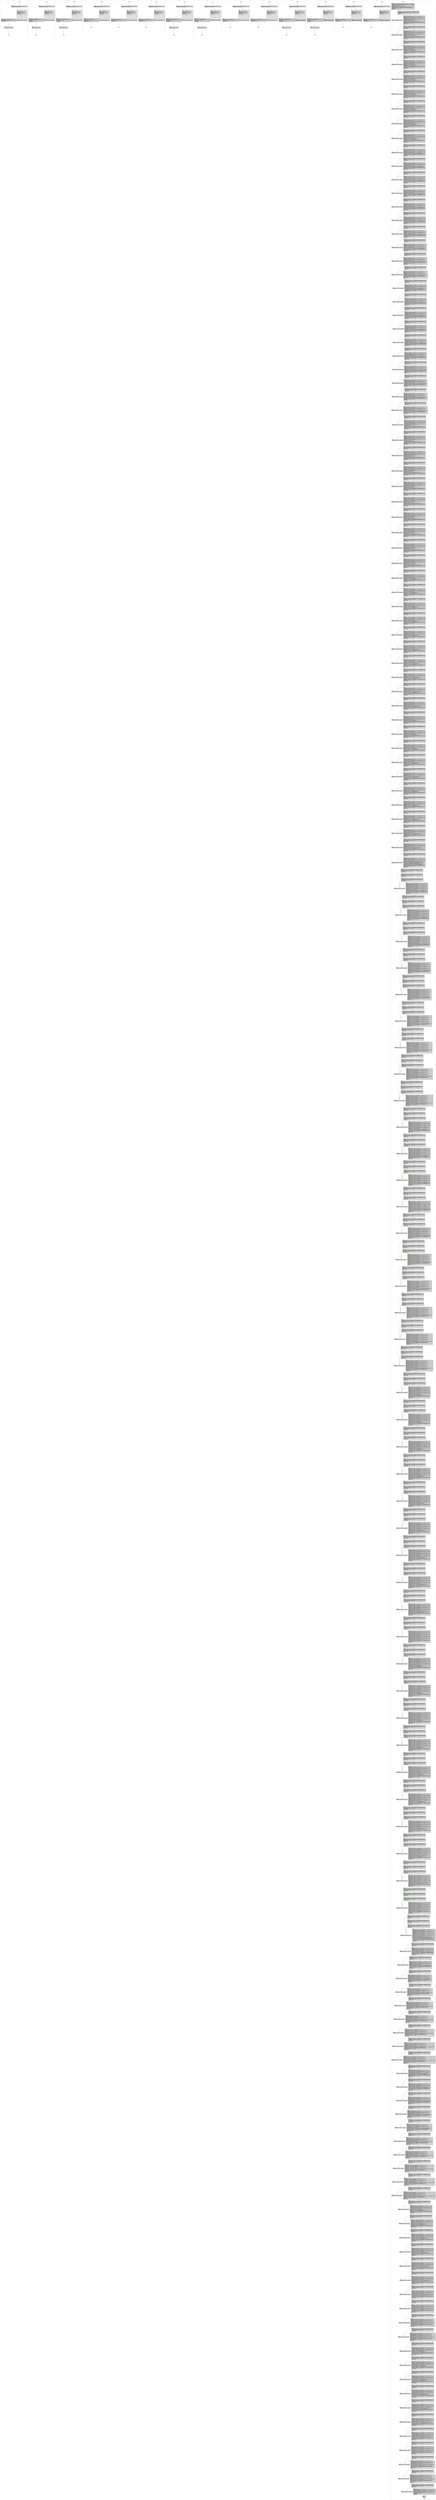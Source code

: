 digraph "a-pr92904.c.015t.cfg" {
overlap=false;
subgraph "cluster_f1" {
	style="dashed";
	color="black";
	label="f1 ()";
	subgraph cluster_0_1 {
	style="filled";
	color="darkgreen";
	fillcolor="grey88";
	label="loop 1";
	labeljust=l;
	penwidth=2;
	fn_0_basic_block_4 [shape=record,style=filled,fillcolor=lightgrey,label="{\<bb\ 4\>:\l\
|[valid_files/pr92904.c:28:11]\ x.0_1\ =\ x;\l\
|[valid_files/pr92904.c:28:11]\ x\ =\ x.0_1\ +\ -1;\l\
|[valid_files/pr92904.c:28:10]\ if\ (x.0_1\ !=\ 0)\l\
\ \ goto\ \<bb\ 3\>;\ [INV]\l\
else\l\
\ \ goto\ \<bb\ 5\>;\ [INV]\l\
}"];

	fn_0_basic_block_3 [shape=record,style=filled,fillcolor=lightgrey,label="{\<bb\ 3\>:\l\
|[valid_files/pr92904.c:29:5]\ .VA_ARG\ (&ap,\ 0B,\ 0B);\l\
}"];

	}
	fn_0_basic_block_0 [shape=Mdiamond,style=filled,fillcolor=white,label="ENTRY"];

	fn_0_basic_block_1 [shape=Mdiamond,style=filled,fillcolor=white,label="EXIT"];

	fn_0_basic_block_2 [shape=record,style=filled,fillcolor=lightgrey,label="{\<bb\ 2\>:\l\
|[valid_files/pr92904.c:27:3]\ __builtin_va_start\ ([valid_files/pr92904.c:27:3]\ &ap,\ 0);\l\
[valid_files/pr92904.c:28:9]\ goto\ \<bb\ 4\>;\ [INV]\l\
}"];

	fn_0_basic_block_5 [shape=record,style=filled,fillcolor=lightgrey,label="{\<bb\ 5\>:\l\
|[valid_files/pr92904.c:30:5]\ r\ =\ .VA_ARG\ (&ap,\ 0B,\ 0B);\l\
|[valid_files/pr92904.c:31:3]\ __builtin_va_end\ ([valid_files/pr92904.c:31:3]\ &ap);\l\
|[valid_files/pr92904.c:32:10]\ D.3197\ =\ r;\l\
|ap\ =\ \{CLOBBER(eos)\};\l\
}"];

	fn_0_basic_block_6 [shape=record,style=filled,fillcolor=lightgrey,label="{\<bb\ 6\>:\l\
|\<L4\>:\l\
|[valid_files/pr92904.c:32:10]\ return\ D.3197;\l\
}"];

	fn_0_basic_block_0:s -> fn_0_basic_block_2:n [style="solid,bold",color=black,weight=100,constraint=true];
	fn_0_basic_block_2:s -> fn_0_basic_block_4:n [style="solid,bold",color=black,weight=100,constraint=true];
	fn_0_basic_block_3:s -> fn_0_basic_block_4:n [style="dotted,bold",color=blue,weight=10,constraint=false];
	fn_0_basic_block_4:s -> fn_0_basic_block_3:n [style="solid,bold",color=forestgreen,weight=10,constraint=true];
	fn_0_basic_block_4:s -> fn_0_basic_block_5:n [style="solid,bold",color=darkorange,weight=10,constraint=true];
	fn_0_basic_block_5:s -> fn_0_basic_block_6:n [style="solid,bold",color=black,weight=100,constraint=true];
	fn_0_basic_block_6:s -> fn_0_basic_block_1:n [style="solid,bold",color=black,weight=10,constraint=true];
	fn_0_basic_block_0:s -> fn_0_basic_block_1:n [style="invis",constraint=true];
}
subgraph "cluster_f2" {
	style="dashed";
	color="black";
	label="f2 ()";
	subgraph cluster_1_1 {
	style="filled";
	color="darkgreen";
	fillcolor="grey88";
	label="loop 1";
	labeljust=l;
	penwidth=2;
	fn_1_basic_block_4 [shape=record,style=filled,fillcolor=lightgrey,label="{\<bb\ 4\>:\l\
|[valid_files/pr92904.c:42:11]\ x.1_1\ =\ x;\l\
|[valid_files/pr92904.c:42:11]\ x\ =\ x.1_1\ +\ -1;\l\
|[valid_files/pr92904.c:42:10]\ if\ (x.1_1\ !=\ 0)\l\
\ \ goto\ \<bb\ 3\>;\ [INV]\l\
else\l\
\ \ goto\ \<bb\ 5\>;\ [INV]\l\
}"];

	fn_1_basic_block_3 [shape=record,style=filled,fillcolor=lightgrey,label="{\<bb\ 3\>:\l\
|[valid_files/pr92904.c:43:5]\ .VA_ARG\ (&ap,\ 0B,\ 0B);\l\
}"];

	}
	fn_1_basic_block_0 [shape=Mdiamond,style=filled,fillcolor=white,label="ENTRY"];

	fn_1_basic_block_1 [shape=Mdiamond,style=filled,fillcolor=white,label="EXIT"];

	fn_1_basic_block_2 [shape=record,style=filled,fillcolor=lightgrey,label="{\<bb\ 2\>:\l\
|[valid_files/pr92904.c:41:3]\ __builtin_va_start\ ([valid_files/pr92904.c:41:3]\ &ap,\ 0);\l\
[valid_files/pr92904.c:42:9]\ goto\ \<bb\ 4\>;\ [INV]\l\
}"];

	fn_1_basic_block_5 [shape=record,style=filled,fillcolor=lightgrey,label="{\<bb\ 5\>:\l\
|[valid_files/pr92904.c:44:5]\ r\ =\ .VA_ARG\ (&ap,\ 0B,\ 0B);\l\
|[valid_files/pr92904.c:45:3]\ __builtin_va_end\ ([valid_files/pr92904.c:45:3]\ &ap);\l\
|[valid_files/pr92904.c:46:10]\ D.3200\ =\ r;\l\
|r\ =\ \{CLOBBER(eos)\};\l\
|ap\ =\ \{CLOBBER(eos)\};\l\
}"];

	fn_1_basic_block_6 [shape=record,style=filled,fillcolor=lightgrey,label="{\<bb\ 6\>:\l\
|\<L4\>:\l\
|[valid_files/pr92904.c:46:10]\ return\ D.3200;\l\
}"];

	fn_1_basic_block_0:s -> fn_1_basic_block_2:n [style="solid,bold",color=black,weight=100,constraint=true];
	fn_1_basic_block_2:s -> fn_1_basic_block_4:n [style="solid,bold",color=black,weight=100,constraint=true];
	fn_1_basic_block_3:s -> fn_1_basic_block_4:n [style="dotted,bold",color=blue,weight=10,constraint=false];
	fn_1_basic_block_4:s -> fn_1_basic_block_3:n [style="solid,bold",color=forestgreen,weight=10,constraint=true];
	fn_1_basic_block_4:s -> fn_1_basic_block_5:n [style="solid,bold",color=darkorange,weight=10,constraint=true];
	fn_1_basic_block_5:s -> fn_1_basic_block_6:n [style="solid,bold",color=black,weight=100,constraint=true];
	fn_1_basic_block_6:s -> fn_1_basic_block_1:n [style="solid,bold",color=black,weight=10,constraint=true];
	fn_1_basic_block_0:s -> fn_1_basic_block_1:n [style="invis",constraint=true];
}
subgraph "cluster_f3" {
	style="dashed";
	color="black";
	label="f3 ()";
	subgraph cluster_2_1 {
	style="filled";
	color="darkgreen";
	fillcolor="grey88";
	label="loop 1";
	labeljust=l;
	penwidth=2;
	fn_2_basic_block_4 [shape=record,style=filled,fillcolor=lightgrey,label="{\<bb\ 4\>:\l\
|[valid_files/pr92904.c:55:11]\ x.2_1\ =\ x;\l\
|[valid_files/pr92904.c:55:11]\ x\ =\ x.2_1\ +\ -1;\l\
|[valid_files/pr92904.c:55:10]\ if\ (x.2_1\ !=\ 0)\l\
\ \ goto\ \<bb\ 3\>;\ [INV]\l\
else\l\
\ \ goto\ \<bb\ 5\>;\ [INV]\l\
}"];

	fn_2_basic_block_3 [shape=record,style=filled,fillcolor=lightgrey,label="{\<bb\ 3\>:\l\
|[valid_files/pr92904.c:56:5]\ .VA_ARG\ (&ap,\ 0B,\ 0B);\l\
}"];

	}
	fn_2_basic_block_0 [shape=Mdiamond,style=filled,fillcolor=white,label="ENTRY"];

	fn_2_basic_block_1 [shape=Mdiamond,style=filled,fillcolor=white,label="EXIT"];

	fn_2_basic_block_2 [shape=record,style=filled,fillcolor=lightgrey,label="{\<bb\ 2\>:\l\
|[valid_files/pr92904.c:54:3]\ __builtin_va_start\ ([valid_files/pr92904.c:54:3]\ &ap,\ 0);\l\
[valid_files/pr92904.c:55:9]\ goto\ \<bb\ 4\>;\ [INV]\l\
}"];

	fn_2_basic_block_5 [shape=record,style=filled,fillcolor=lightgrey,label="{\<bb\ 5\>:\l\
|[valid_files/pr92904.c:57:5]\ r\ =\ .VA_ARG\ (&ap,\ 0B,\ 0B);\l\
|[valid_files/pr92904.c:58:3]\ __builtin_va_end\ ([valid_files/pr92904.c:58:3]\ &ap);\l\
|[valid_files/pr92904.c:59:10]\ D.3203\ =\ r;\l\
|r\ =\ \{CLOBBER(eos)\};\l\
|ap\ =\ \{CLOBBER(eos)\};\l\
}"];

	fn_2_basic_block_6 [shape=record,style=filled,fillcolor=lightgrey,label="{\<bb\ 6\>:\l\
|\<L4\>:\l\
|[valid_files/pr92904.c:59:10]\ return\ D.3203;\l\
}"];

	fn_2_basic_block_0:s -> fn_2_basic_block_2:n [style="solid,bold",color=black,weight=100,constraint=true];
	fn_2_basic_block_2:s -> fn_2_basic_block_4:n [style="solid,bold",color=black,weight=100,constraint=true];
	fn_2_basic_block_3:s -> fn_2_basic_block_4:n [style="dotted,bold",color=blue,weight=10,constraint=false];
	fn_2_basic_block_4:s -> fn_2_basic_block_3:n [style="solid,bold",color=forestgreen,weight=10,constraint=true];
	fn_2_basic_block_4:s -> fn_2_basic_block_5:n [style="solid,bold",color=darkorange,weight=10,constraint=true];
	fn_2_basic_block_5:s -> fn_2_basic_block_6:n [style="solid,bold",color=black,weight=100,constraint=true];
	fn_2_basic_block_6:s -> fn_2_basic_block_1:n [style="solid,bold",color=black,weight=10,constraint=true];
	fn_2_basic_block_0:s -> fn_2_basic_block_1:n [style="invis",constraint=true];
}
subgraph "cluster_f4" {
	style="dashed";
	color="black";
	label="f4 ()";
	subgraph cluster_3_1 {
	style="filled";
	color="darkgreen";
	fillcolor="grey88";
	label="loop 1";
	labeljust=l;
	penwidth=2;
	fn_3_basic_block_4 [shape=record,style=filled,fillcolor=lightgrey,label="{\<bb\ 4\>:\l\
|[valid_files/pr92904.c:68:11]\ x.3_1\ =\ x;\l\
|[valid_files/pr92904.c:68:11]\ x\ =\ x.3_1\ +\ -1;\l\
|[valid_files/pr92904.c:68:10]\ if\ (x.3_1\ !=\ 0)\l\
\ \ goto\ \<bb\ 3\>;\ [INV]\l\
else\l\
\ \ goto\ \<bb\ 5\>;\ [INV]\l\
}"];

	fn_3_basic_block_3 [shape=record,style=filled,fillcolor=lightgrey,label="{\<bb\ 3\>:\l\
|[valid_files/pr92904.c:69:5]\ .VA_ARG\ (&ap,\ 0B,\ 0B);\l\
}"];

	}
	fn_3_basic_block_0 [shape=Mdiamond,style=filled,fillcolor=white,label="ENTRY"];

	fn_3_basic_block_1 [shape=Mdiamond,style=filled,fillcolor=white,label="EXIT"];

	fn_3_basic_block_2 [shape=record,style=filled,fillcolor=lightgrey,label="{\<bb\ 2\>:\l\
|[valid_files/pr92904.c:67:3]\ __builtin_va_start\ ([valid_files/pr92904.c:67:3]\ &ap,\ 0);\l\
[valid_files/pr92904.c:68:9]\ goto\ \<bb\ 4\>;\ [INV]\l\
}"];

	fn_3_basic_block_5 [shape=record,style=filled,fillcolor=lightgrey,label="{\<bb\ 5\>:\l\
|[valid_files/pr92904.c:70:7]\ _2\ =\ .VA_ARG\ (&ap,\ 0B,\ 0B);\l\
|[valid_files/pr92904.c:70:5\ discrim\ 1]\ b\ =\ _2;\l\
|[valid_files/pr92904.c:71:3]\ __builtin_va_end\ ([valid_files/pr92904.c:71:3]\ &ap);\l\
|ap\ =\ \{CLOBBER(eos)\};\l\
|[valid_files/pr92904.c:72:1]\ return;\l\
}"];

	fn_3_basic_block_0:s -> fn_3_basic_block_2:n [style="solid,bold",color=black,weight=100,constraint=true];
	fn_3_basic_block_2:s -> fn_3_basic_block_4:n [style="solid,bold",color=black,weight=100,constraint=true];
	fn_3_basic_block_3:s -> fn_3_basic_block_4:n [style="dotted,bold",color=blue,weight=10,constraint=false];
	fn_3_basic_block_4:s -> fn_3_basic_block_3:n [style="solid,bold",color=forestgreen,weight=10,constraint=true];
	fn_3_basic_block_4:s -> fn_3_basic_block_5:n [style="solid,bold",color=darkorange,weight=10,constraint=true];
	fn_3_basic_block_5:s -> fn_3_basic_block_1:n [style="solid,bold",color=black,weight=10,constraint=true];
	fn_3_basic_block_0:s -> fn_3_basic_block_1:n [style="invis",constraint=true];
}
subgraph "cluster_f5" {
	style="dashed";
	color="black";
	label="f5 ()";
	subgraph cluster_4_1 {
	style="filled";
	color="darkgreen";
	fillcolor="grey88";
	label="loop 1";
	labeljust=l;
	penwidth=2;
	fn_4_basic_block_4 [shape=record,style=filled,fillcolor=lightgrey,label="{\<bb\ 4\>:\l\
|[valid_files/pr92904.c:80:11]\ x.4_1\ =\ x;\l\
|[valid_files/pr92904.c:80:11]\ x\ =\ x.4_1\ +\ -1;\l\
|[valid_files/pr92904.c:80:10]\ if\ (x.4_1\ !=\ 0)\l\
\ \ goto\ \<bb\ 3\>;\ [INV]\l\
else\l\
\ \ goto\ \<bb\ 5\>;\ [INV]\l\
}"];

	fn_4_basic_block_3 [shape=record,style=filled,fillcolor=lightgrey,label="{\<bb\ 3\>:\l\
|[valid_files/pr92904.c:81:5]\ .VA_ARG\ (&ap,\ 0B,\ 0B);\l\
}"];

	}
	fn_4_basic_block_0 [shape=Mdiamond,style=filled,fillcolor=white,label="ENTRY"];

	fn_4_basic_block_1 [shape=Mdiamond,style=filled,fillcolor=white,label="EXIT"];

	fn_4_basic_block_2 [shape=record,style=filled,fillcolor=lightgrey,label="{\<bb\ 2\>:\l\
|[valid_files/pr92904.c:79:3]\ __builtin_va_start\ ([valid_files/pr92904.c:79:3]\ &ap,\ 0);\l\
[valid_files/pr92904.c:80:9]\ goto\ \<bb\ 4\>;\ [INV]\l\
}"];

	fn_4_basic_block_5 [shape=record,style=filled,fillcolor=lightgrey,label="{\<bb\ 5\>:\l\
|[valid_files/pr92904.c:82:5]\ c\ =\ .VA_ARG\ (&ap,\ 0B,\ 0B);\l\
|[valid_files/pr92904.c:83:3]\ __builtin_va_end\ ([valid_files/pr92904.c:83:3]\ &ap);\l\
|ap\ =\ \{CLOBBER(eos)\};\l\
|[valid_files/pr92904.c:84:1]\ return;\l\
}"];

	fn_4_basic_block_0:s -> fn_4_basic_block_2:n [style="solid,bold",color=black,weight=100,constraint=true];
	fn_4_basic_block_2:s -> fn_4_basic_block_4:n [style="solid,bold",color=black,weight=100,constraint=true];
	fn_4_basic_block_3:s -> fn_4_basic_block_4:n [style="dotted,bold",color=blue,weight=10,constraint=false];
	fn_4_basic_block_4:s -> fn_4_basic_block_3:n [style="solid,bold",color=forestgreen,weight=10,constraint=true];
	fn_4_basic_block_4:s -> fn_4_basic_block_5:n [style="solid,bold",color=darkorange,weight=10,constraint=true];
	fn_4_basic_block_5:s -> fn_4_basic_block_1:n [style="solid,bold",color=black,weight=10,constraint=true];
	fn_4_basic_block_0:s -> fn_4_basic_block_1:n [style="invis",constraint=true];
}
subgraph "cluster_f6" {
	style="dashed";
	color="black";
	label="f6 ()";
	subgraph cluster_5_1 {
	style="filled";
	color="darkgreen";
	fillcolor="grey88";
	label="loop 1";
	labeljust=l;
	penwidth=2;
	fn_5_basic_block_4 [shape=record,style=filled,fillcolor=lightgrey,label="{\<bb\ 4\>:\l\
|[valid_files/pr92904.c:91:11]\ x.5_1\ =\ x;\l\
|[valid_files/pr92904.c:91:11]\ x\ =\ x.5_1\ +\ -1;\l\
|[valid_files/pr92904.c:91:10]\ if\ (x.5_1\ !=\ 0)\l\
\ \ goto\ \<bb\ 3\>;\ [INV]\l\
else\l\
\ \ goto\ \<bb\ 5\>;\ [INV]\l\
}"];

	fn_5_basic_block_3 [shape=record,style=filled,fillcolor=lightgrey,label="{\<bb\ 3\>:\l\
|[valid_files/pr92904.c:92:5]\ .VA_ARG\ (&ap,\ 0B,\ 0B);\l\
}"];

	}
	fn_5_basic_block_0 [shape=Mdiamond,style=filled,fillcolor=white,label="ENTRY"];

	fn_5_basic_block_1 [shape=Mdiamond,style=filled,fillcolor=white,label="EXIT"];

	fn_5_basic_block_2 [shape=record,style=filled,fillcolor=lightgrey,label="{\<bb\ 2\>:\l\
|[valid_files/pr92904.c:90:3]\ __builtin_va_start\ ([valid_files/pr92904.c:90:3]\ &ap,\ 0);\l\
[valid_files/pr92904.c:91:9]\ goto\ \<bb\ 4\>;\ [INV]\l\
}"];

	fn_5_basic_block_5 [shape=record,style=filled,fillcolor=lightgrey,label="{\<bb\ 5\>:\l\
|[valid_files/pr92904.c:93:5]\ d\ =\ .VA_ARG\ (&ap,\ 0B,\ 0B);\l\
|[valid_files/pr92904.c:94:3]\ __builtin_va_end\ ([valid_files/pr92904.c:94:3]\ &ap);\l\
|ap\ =\ \{CLOBBER(eos)\};\l\
|[valid_files/pr92904.c:95:1]\ return;\l\
}"];

	fn_5_basic_block_0:s -> fn_5_basic_block_2:n [style="solid,bold",color=black,weight=100,constraint=true];
	fn_5_basic_block_2:s -> fn_5_basic_block_4:n [style="solid,bold",color=black,weight=100,constraint=true];
	fn_5_basic_block_3:s -> fn_5_basic_block_4:n [style="dotted,bold",color=blue,weight=10,constraint=false];
	fn_5_basic_block_4:s -> fn_5_basic_block_3:n [style="solid,bold",color=forestgreen,weight=10,constraint=true];
	fn_5_basic_block_4:s -> fn_5_basic_block_5:n [style="solid,bold",color=darkorange,weight=10,constraint=true];
	fn_5_basic_block_5:s -> fn_5_basic_block_1:n [style="solid,bold",color=black,weight=10,constraint=true];
	fn_5_basic_block_0:s -> fn_5_basic_block_1:n [style="invis",constraint=true];
}
subgraph "cluster_f7" {
	style="dashed";
	color="black";
	label="f7 ()";
	subgraph cluster_6_1 {
	style="filled";
	color="darkgreen";
	fillcolor="grey88";
	label="loop 1";
	labeljust=l;
	penwidth=2;
	fn_6_basic_block_4 [shape=record,style=filled,fillcolor=lightgrey,label="{\<bb\ 4\>:\l\
|[valid_files/pr92904.c:103:11]\ x.6_1\ =\ x;\l\
|[valid_files/pr92904.c:103:11]\ x\ =\ x.6_1\ +\ -1;\l\
|[valid_files/pr92904.c:103:10]\ if\ (x.6_1\ !=\ 0)\l\
\ \ goto\ \<bb\ 3\>;\ [INV]\l\
else\l\
\ \ goto\ \<bb\ 5\>;\ [INV]\l\
}"];

	fn_6_basic_block_3 [shape=record,style=filled,fillcolor=lightgrey,label="{\<bb\ 3\>:\l\
|[valid_files/pr92904.c:104:5]\ .VA_ARG\ (&ap,\ 0B,\ 0B);\l\
}"];

	}
	fn_6_basic_block_0 [shape=Mdiamond,style=filled,fillcolor=white,label="ENTRY"];

	fn_6_basic_block_1 [shape=Mdiamond,style=filled,fillcolor=white,label="EXIT"];

	fn_6_basic_block_2 [shape=record,style=filled,fillcolor=lightgrey,label="{\<bb\ 2\>:\l\
|[valid_files/pr92904.c:102:3]\ __builtin_va_start\ ([valid_files/pr92904.c:102:3]\ &ap,\ 0);\l\
[valid_files/pr92904.c:103:9]\ goto\ \<bb\ 4\>;\ [INV]\l\
}"];

	fn_6_basic_block_5 [shape=record,style=filled,fillcolor=lightgrey,label="{\<bb\ 5\>:\l\
|[valid_files/pr92904.c:105:5]\ r\ =\ .VA_ARG\ (&ap,\ 0B,\ 0B);\l\
|[valid_files/pr92904.c:106:3]\ __builtin_va_end\ ([valid_files/pr92904.c:106:3]\ &ap);\l\
|[valid_files/pr92904.c:107:10]\ \<retval\>\ =\ r;\l\
|r\ =\ \{CLOBBER(eos)\};\l\
|ap\ =\ \{CLOBBER(eos)\};\l\
}"];

	fn_6_basic_block_6 [shape=record,style=filled,fillcolor=lightgrey,label="{\<bb\ 6\>:\l\
|\<L4\>:\l\
|[valid_files/pr92904.c:107:10]\ return\ \<retval\>;\l\
}"];

	fn_6_basic_block_0:s -> fn_6_basic_block_2:n [style="solid,bold",color=black,weight=100,constraint=true];
	fn_6_basic_block_2:s -> fn_6_basic_block_4:n [style="solid,bold",color=black,weight=100,constraint=true];
	fn_6_basic_block_3:s -> fn_6_basic_block_4:n [style="dotted,bold",color=blue,weight=10,constraint=false];
	fn_6_basic_block_4:s -> fn_6_basic_block_3:n [style="solid,bold",color=forestgreen,weight=10,constraint=true];
	fn_6_basic_block_4:s -> fn_6_basic_block_5:n [style="solid,bold",color=darkorange,weight=10,constraint=true];
	fn_6_basic_block_5:s -> fn_6_basic_block_6:n [style="solid,bold",color=black,weight=100,constraint=true];
	fn_6_basic_block_6:s -> fn_6_basic_block_1:n [style="solid,bold",color=black,weight=10,constraint=true];
	fn_6_basic_block_0:s -> fn_6_basic_block_1:n [style="invis",constraint=true];
}
subgraph "cluster_f8" {
	style="dashed";
	color="black";
	label="f8 ()";
	subgraph cluster_7_1 {
	style="filled";
	color="darkgreen";
	fillcolor="grey88";
	label="loop 1";
	labeljust=l;
	penwidth=2;
	fn_7_basic_block_4 [shape=record,style=filled,fillcolor=lightgrey,label="{\<bb\ 4\>:\l\
|[valid_files/pr92904.c:116:11]\ x.7_1\ =\ x;\l\
|[valid_files/pr92904.c:116:11]\ x\ =\ x.7_1\ +\ -1;\l\
|[valid_files/pr92904.c:116:10]\ if\ (x.7_1\ !=\ 0)\l\
\ \ goto\ \<bb\ 3\>;\ [INV]\l\
else\l\
\ \ goto\ \<bb\ 5\>;\ [INV]\l\
}"];

	fn_7_basic_block_3 [shape=record,style=filled,fillcolor=lightgrey,label="{\<bb\ 3\>:\l\
|[valid_files/pr92904.c:117:5]\ .VA_ARG\ (&ap,\ 0B,\ 0B);\l\
}"];

	}
	fn_7_basic_block_0 [shape=Mdiamond,style=filled,fillcolor=white,label="ENTRY"];

	fn_7_basic_block_1 [shape=Mdiamond,style=filled,fillcolor=white,label="EXIT"];

	fn_7_basic_block_2 [shape=record,style=filled,fillcolor=lightgrey,label="{\<bb\ 2\>:\l\
|[valid_files/pr92904.c:115:3]\ __builtin_va_start\ ([valid_files/pr92904.c:115:3]\ &ap,\ 0);\l\
[valid_files/pr92904.c:116:9]\ goto\ \<bb\ 4\>;\ [INV]\l\
}"];

	fn_7_basic_block_5 [shape=record,style=filled,fillcolor=lightgrey,label="{\<bb\ 5\>:\l\
|[valid_files/pr92904.c:118:5]\ r\ =\ .VA_ARG\ (&ap,\ 0B,\ 0B);\l\
|[valid_files/pr92904.c:119:3]\ __builtin_va_end\ ([valid_files/pr92904.c:119:3]\ &ap);\l\
|[valid_files/pr92904.c:120:10]\ \<retval\>\ =\ r;\l\
|r\ =\ \{CLOBBER(eos)\};\l\
|ap\ =\ \{CLOBBER(eos)\};\l\
}"];

	fn_7_basic_block_6 [shape=record,style=filled,fillcolor=lightgrey,label="{\<bb\ 6\>:\l\
|\<L4\>:\l\
|[valid_files/pr92904.c:120:10]\ return\ \<retval\>;\l\
}"];

	fn_7_basic_block_0:s -> fn_7_basic_block_2:n [style="solid,bold",color=black,weight=100,constraint=true];
	fn_7_basic_block_2:s -> fn_7_basic_block_4:n [style="solid,bold",color=black,weight=100,constraint=true];
	fn_7_basic_block_3:s -> fn_7_basic_block_4:n [style="dotted,bold",color=blue,weight=10,constraint=false];
	fn_7_basic_block_4:s -> fn_7_basic_block_3:n [style="solid,bold",color=forestgreen,weight=10,constraint=true];
	fn_7_basic_block_4:s -> fn_7_basic_block_5:n [style="solid,bold",color=darkorange,weight=10,constraint=true];
	fn_7_basic_block_5:s -> fn_7_basic_block_6:n [style="solid,bold",color=black,weight=100,constraint=true];
	fn_7_basic_block_6:s -> fn_7_basic_block_1:n [style="solid,bold",color=black,weight=10,constraint=true];
	fn_7_basic_block_0:s -> fn_7_basic_block_1:n [style="invis",constraint=true];
}
subgraph "cluster_f9" {
	style="dashed";
	color="black";
	label="f9 ()";
	subgraph cluster_8_1 {
	style="filled";
	color="darkgreen";
	fillcolor="grey88";
	label="loop 1";
	labeljust=l;
	penwidth=2;
	fn_8_basic_block_4 [shape=record,style=filled,fillcolor=lightgrey,label="{\<bb\ 4\>:\l\
|[valid_files/pr92904.c:128:11]\ x.8_1\ =\ x;\l\
|[valid_files/pr92904.c:128:11]\ x\ =\ x.8_1\ +\ -1;\l\
|[valid_files/pr92904.c:128:10]\ if\ (x.8_1\ !=\ 0)\l\
\ \ goto\ \<bb\ 3\>;\ [INV]\l\
else\l\
\ \ goto\ \<bb\ 5\>;\ [INV]\l\
}"];

	fn_8_basic_block_3 [shape=record,style=filled,fillcolor=lightgrey,label="{\<bb\ 3\>:\l\
|[valid_files/pr92904.c:129:5]\ .VA_ARG\ (&ap,\ 0B,\ 0B);\l\
}"];

	}
	fn_8_basic_block_0 [shape=Mdiamond,style=filled,fillcolor=white,label="ENTRY"];

	fn_8_basic_block_1 [shape=Mdiamond,style=filled,fillcolor=white,label="EXIT"];

	fn_8_basic_block_2 [shape=record,style=filled,fillcolor=lightgrey,label="{\<bb\ 2\>:\l\
|[valid_files/pr92904.c:127:3]\ __builtin_va_start\ ([valid_files/pr92904.c:127:3]\ &ap,\ 0);\l\
[valid_files/pr92904.c:128:9]\ goto\ \<bb\ 4\>;\ [INV]\l\
}"];

	fn_8_basic_block_5 [shape=record,style=filled,fillcolor=lightgrey,label="{\<bb\ 5\>:\l\
|[valid_files/pr92904.c:130:5]\ e\ =\ .VA_ARG\ (&ap,\ 0B,\ 0B);\l\
|[valid_files/pr92904.c:131:3]\ __builtin_va_end\ ([valid_files/pr92904.c:131:3]\ &ap);\l\
|ap\ =\ \{CLOBBER(eos)\};\l\
|[valid_files/pr92904.c:132:1]\ return;\l\
}"];

	fn_8_basic_block_0:s -> fn_8_basic_block_2:n [style="solid,bold",color=black,weight=100,constraint=true];
	fn_8_basic_block_2:s -> fn_8_basic_block_4:n [style="solid,bold",color=black,weight=100,constraint=true];
	fn_8_basic_block_3:s -> fn_8_basic_block_4:n [style="dotted,bold",color=blue,weight=10,constraint=false];
	fn_8_basic_block_4:s -> fn_8_basic_block_3:n [style="solid,bold",color=forestgreen,weight=10,constraint=true];
	fn_8_basic_block_4:s -> fn_8_basic_block_5:n [style="solid,bold",color=darkorange,weight=10,constraint=true];
	fn_8_basic_block_5:s -> fn_8_basic_block_1:n [style="solid,bold",color=black,weight=10,constraint=true];
	fn_8_basic_block_0:s -> fn_8_basic_block_1:n [style="invis",constraint=true];
}
subgraph "cluster_f10" {
	style="dashed";
	color="black";
	label="f10 ()";
	subgraph cluster_9_1 {
	style="filled";
	color="darkgreen";
	fillcolor="grey88";
	label="loop 1";
	labeljust=l;
	penwidth=2;
	fn_9_basic_block_4 [shape=record,style=filled,fillcolor=lightgrey,label="{\<bb\ 4\>:\l\
|[valid_files/pr92904.c:139:11]\ x.9_1\ =\ x;\l\
|[valid_files/pr92904.c:139:11]\ x\ =\ x.9_1\ +\ -1;\l\
|[valid_files/pr92904.c:139:10]\ if\ (x.9_1\ !=\ 0)\l\
\ \ goto\ \<bb\ 3\>;\ [INV]\l\
else\l\
\ \ goto\ \<bb\ 5\>;\ [INV]\l\
}"];

	fn_9_basic_block_3 [shape=record,style=filled,fillcolor=lightgrey,label="{\<bb\ 3\>:\l\
|[valid_files/pr92904.c:140:5]\ .VA_ARG\ (&ap,\ 0B,\ 0B);\l\
}"];

	}
	fn_9_basic_block_0 [shape=Mdiamond,style=filled,fillcolor=white,label="ENTRY"];

	fn_9_basic_block_1 [shape=Mdiamond,style=filled,fillcolor=white,label="EXIT"];

	fn_9_basic_block_2 [shape=record,style=filled,fillcolor=lightgrey,label="{\<bb\ 2\>:\l\
|[valid_files/pr92904.c:138:3]\ __builtin_va_start\ ([valid_files/pr92904.c:138:3]\ &ap,\ 0);\l\
[valid_files/pr92904.c:139:9]\ goto\ \<bb\ 4\>;\ [INV]\l\
}"];

	fn_9_basic_block_5 [shape=record,style=filled,fillcolor=lightgrey,label="{\<bb\ 5\>:\l\
|[valid_files/pr92904.c:141:5]\ f\ =\ .VA_ARG\ (&ap,\ 0B,\ 0B);\l\
|[valid_files/pr92904.c:142:3]\ __builtin_va_end\ ([valid_files/pr92904.c:142:3]\ &ap);\l\
|ap\ =\ \{CLOBBER(eos)\};\l\
|[valid_files/pr92904.c:143:1]\ return;\l\
}"];

	fn_9_basic_block_0:s -> fn_9_basic_block_2:n [style="solid,bold",color=black,weight=100,constraint=true];
	fn_9_basic_block_2:s -> fn_9_basic_block_4:n [style="solid,bold",color=black,weight=100,constraint=true];
	fn_9_basic_block_3:s -> fn_9_basic_block_4:n [style="dotted,bold",color=blue,weight=10,constraint=false];
	fn_9_basic_block_4:s -> fn_9_basic_block_3:n [style="solid,bold",color=forestgreen,weight=10,constraint=true];
	fn_9_basic_block_4:s -> fn_9_basic_block_5:n [style="solid,bold",color=darkorange,weight=10,constraint=true];
	fn_9_basic_block_5:s -> fn_9_basic_block_1:n [style="solid,bold",color=black,weight=10,constraint=true];
	fn_9_basic_block_0:s -> fn_9_basic_block_1:n [style="invis",constraint=true];
}
subgraph "cluster_f11" {
	style="dashed";
	color="black";
	label="f11 ()";
	subgraph cluster_10_1 {
	style="filled";
	color="darkgreen";
	fillcolor="grey88";
	label="loop 1";
	labeljust=l;
	penwidth=2;
	fn_10_basic_block_4 [shape=record,style=filled,fillcolor=lightgrey,label="{\<bb\ 4\>:\l\
|[valid_files/pr92904.c:151:11]\ x.10_1\ =\ x;\l\
|[valid_files/pr92904.c:151:11]\ x\ =\ x.10_1\ +\ -1;\l\
|[valid_files/pr92904.c:151:10]\ if\ (x.10_1\ !=\ 0)\l\
\ \ goto\ \<bb\ 3\>;\ [INV]\l\
else\l\
\ \ goto\ \<bb\ 5\>;\ [INV]\l\
}"];

	fn_10_basic_block_3 [shape=record,style=filled,fillcolor=lightgrey,label="{\<bb\ 3\>:\l\
|[valid_files/pr92904.c:153:7]\ .VA_ARG\ (&ap,\ 0B,\ 0B);\l\
|[valid_files/pr92904.c:154:7]\ .VA_ARG\ (&ap,\ 0B,\ 0B);\l\
}"];

	}
	fn_10_basic_block_0 [shape=Mdiamond,style=filled,fillcolor=white,label="ENTRY"];

	fn_10_basic_block_1 [shape=Mdiamond,style=filled,fillcolor=white,label="EXIT"];

	fn_10_basic_block_2 [shape=record,style=filled,fillcolor=lightgrey,label="{\<bb\ 2\>:\l\
|[valid_files/pr92904.c:150:3]\ __builtin_va_start\ ([valid_files/pr92904.c:150:3]\ &ap,\ 0);\l\
[valid_files/pr92904.c:151:9]\ goto\ \<bb\ 4\>;\ [INV]\l\
}"];

	fn_10_basic_block_5 [shape=record,style=filled,fillcolor=lightgrey,label="{\<bb\ 5\>:\l\
|[valid_files/pr92904.c:156:5]\ r\ =\ .VA_ARG\ (&ap,\ 0B,\ 0B);\l\
|[valid_files/pr92904.c:157:3]\ __builtin_va_end\ ([valid_files/pr92904.c:157:3]\ &ap);\l\
|[valid_files/pr92904.c:158:10]\ D.3212\ =\ r;\l\
|r\ =\ \{CLOBBER(eos)\};\l\
|ap\ =\ \{CLOBBER(eos)\};\l\
}"];

	fn_10_basic_block_6 [shape=record,style=filled,fillcolor=lightgrey,label="{\<bb\ 6\>:\l\
|\<L4\>:\l\
|[valid_files/pr92904.c:158:10]\ return\ D.3212;\l\
}"];

	fn_10_basic_block_0:s -> fn_10_basic_block_2:n [style="solid,bold",color=black,weight=100,constraint=true];
	fn_10_basic_block_2:s -> fn_10_basic_block_4:n [style="solid,bold",color=black,weight=100,constraint=true];
	fn_10_basic_block_3:s -> fn_10_basic_block_4:n [style="dotted,bold",color=blue,weight=10,constraint=false];
	fn_10_basic_block_4:s -> fn_10_basic_block_3:n [style="solid,bold",color=forestgreen,weight=10,constraint=true];
	fn_10_basic_block_4:s -> fn_10_basic_block_5:n [style="solid,bold",color=darkorange,weight=10,constraint=true];
	fn_10_basic_block_5:s -> fn_10_basic_block_6:n [style="solid,bold",color=black,weight=100,constraint=true];
	fn_10_basic_block_6:s -> fn_10_basic_block_1:n [style="solid,bold",color=black,weight=10,constraint=true];
	fn_10_basic_block_0:s -> fn_10_basic_block_1:n [style="invis",constraint=true];
}
subgraph "cluster_f12" {
	style="dashed";
	color="black";
	label="f12 ()";
	subgraph cluster_11_1 {
	style="filled";
	color="darkgreen";
	fillcolor="grey88";
	label="loop 1";
	labeljust=l;
	penwidth=2;
	fn_11_basic_block_4 [shape=record,style=filled,fillcolor=lightgrey,label="{\<bb\ 4\>:\l\
|[valid_files/pr92904.c:167:11]\ x.11_1\ =\ x;\l\
|[valid_files/pr92904.c:167:11]\ x\ =\ x.11_1\ +\ -1;\l\
|[valid_files/pr92904.c:167:10]\ if\ (x.11_1\ !=\ 0)\l\
\ \ goto\ \<bb\ 3\>;\ [INV]\l\
else\l\
\ \ goto\ \<bb\ 5\>;\ [INV]\l\
}"];

	fn_11_basic_block_3 [shape=record,style=filled,fillcolor=lightgrey,label="{\<bb\ 3\>:\l\
|[valid_files/pr92904.c:169:7]\ .VA_ARG\ (&ap,\ 0B,\ 0B);\l\
|[valid_files/pr92904.c:170:7]\ .VA_ARG\ (&ap,\ 0B,\ 0B);\l\
}"];

	}
	fn_11_basic_block_0 [shape=Mdiamond,style=filled,fillcolor=white,label="ENTRY"];

	fn_11_basic_block_1 [shape=Mdiamond,style=filled,fillcolor=white,label="EXIT"];

	fn_11_basic_block_2 [shape=record,style=filled,fillcolor=lightgrey,label="{\<bb\ 2\>:\l\
|[valid_files/pr92904.c:166:3]\ __builtin_va_start\ ([valid_files/pr92904.c:166:3]\ &ap,\ 0);\l\
[valid_files/pr92904.c:167:9]\ goto\ \<bb\ 4\>;\ [INV]\l\
}"];

	fn_11_basic_block_5 [shape=record,style=filled,fillcolor=lightgrey,label="{\<bb\ 5\>:\l\
|[valid_files/pr92904.c:172:5]\ r\ =\ .VA_ARG\ (&ap,\ 0B,\ 0B);\l\
|[valid_files/pr92904.c:173:3]\ __builtin_va_end\ ([valid_files/pr92904.c:173:3]\ &ap);\l\
|[valid_files/pr92904.c:174:10]\ D.3215\ =\ r;\l\
|r\ =\ \{CLOBBER(eos)\};\l\
|ap\ =\ \{CLOBBER(eos)\};\l\
}"];

	fn_11_basic_block_6 [shape=record,style=filled,fillcolor=lightgrey,label="{\<bb\ 6\>:\l\
|\<L4\>:\l\
|[valid_files/pr92904.c:174:10]\ return\ D.3215;\l\
}"];

	fn_11_basic_block_0:s -> fn_11_basic_block_2:n [style="solid,bold",color=black,weight=100,constraint=true];
	fn_11_basic_block_2:s -> fn_11_basic_block_4:n [style="solid,bold",color=black,weight=100,constraint=true];
	fn_11_basic_block_3:s -> fn_11_basic_block_4:n [style="dotted,bold",color=blue,weight=10,constraint=false];
	fn_11_basic_block_4:s -> fn_11_basic_block_3:n [style="solid,bold",color=forestgreen,weight=10,constraint=true];
	fn_11_basic_block_4:s -> fn_11_basic_block_5:n [style="solid,bold",color=darkorange,weight=10,constraint=true];
	fn_11_basic_block_5:s -> fn_11_basic_block_6:n [style="solid,bold",color=black,weight=100,constraint=true];
	fn_11_basic_block_6:s -> fn_11_basic_block_1:n [style="solid,bold",color=black,weight=10,constraint=true];
	fn_11_basic_block_0:s -> fn_11_basic_block_1:n [style="invis",constraint=true];
}
subgraph "cluster_f13" {
	style="dashed";
	color="black";
	label="f13 ()";
	subgraph cluster_12_1 {
	style="filled";
	color="darkgreen";
	fillcolor="grey88";
	label="loop 1";
	labeljust=l;
	penwidth=2;
	fn_12_basic_block_4 [shape=record,style=filled,fillcolor=lightgrey,label="{\<bb\ 4\>:\l\
|[valid_files/pr92904.c:182:11]\ x.12_1\ =\ x;\l\
|[valid_files/pr92904.c:182:11]\ x\ =\ x.12_1\ +\ -1;\l\
|[valid_files/pr92904.c:182:10]\ if\ (x.12_1\ !=\ 0)\l\
\ \ goto\ \<bb\ 3\>;\ [INV]\l\
else\l\
\ \ goto\ \<bb\ 5\>;\ [INV]\l\
}"];

	fn_12_basic_block_3 [shape=record,style=filled,fillcolor=lightgrey,label="{\<bb\ 3\>:\l\
|[valid_files/pr92904.c:184:7]\ .VA_ARG\ (&ap,\ 0B,\ 0B);\l\
|[valid_files/pr92904.c:185:7]\ .VA_ARG\ (&ap,\ 0B,\ 0B);\l\
}"];

	}
	fn_12_basic_block_0 [shape=Mdiamond,style=filled,fillcolor=white,label="ENTRY"];

	fn_12_basic_block_1 [shape=Mdiamond,style=filled,fillcolor=white,label="EXIT"];

	fn_12_basic_block_2 [shape=record,style=filled,fillcolor=lightgrey,label="{\<bb\ 2\>:\l\
|[valid_files/pr92904.c:181:3]\ __builtin_va_start\ ([valid_files/pr92904.c:181:3]\ &ap,\ 0);\l\
[valid_files/pr92904.c:182:9]\ goto\ \<bb\ 4\>;\ [INV]\l\
}"];

	fn_12_basic_block_5 [shape=record,style=filled,fillcolor=lightgrey,label="{\<bb\ 5\>:\l\
|[valid_files/pr92904.c:187:5]\ g\ =\ .VA_ARG\ (&ap,\ 0B,\ 0B);\l\
|[valid_files/pr92904.c:188:3]\ __builtin_va_end\ ([valid_files/pr92904.c:188:3]\ &ap);\l\
|ap\ =\ \{CLOBBER(eos)\};\l\
|[valid_files/pr92904.c:189:1]\ return;\l\
}"];

	fn_12_basic_block_0:s -> fn_12_basic_block_2:n [style="solid,bold",color=black,weight=100,constraint=true];
	fn_12_basic_block_2:s -> fn_12_basic_block_4:n [style="solid,bold",color=black,weight=100,constraint=true];
	fn_12_basic_block_3:s -> fn_12_basic_block_4:n [style="dotted,bold",color=blue,weight=10,constraint=false];
	fn_12_basic_block_4:s -> fn_12_basic_block_3:n [style="solid,bold",color=forestgreen,weight=10,constraint=true];
	fn_12_basic_block_4:s -> fn_12_basic_block_5:n [style="solid,bold",color=darkorange,weight=10,constraint=true];
	fn_12_basic_block_5:s -> fn_12_basic_block_1:n [style="solid,bold",color=black,weight=10,constraint=true];
	fn_12_basic_block_0:s -> fn_12_basic_block_1:n [style="invis",constraint=true];
}
subgraph "cluster_f14" {
	style="dashed";
	color="black";
	label="f14 ()";
	subgraph cluster_13_1 {
	style="filled";
	color="darkgreen";
	fillcolor="grey88";
	label="loop 1";
	labeljust=l;
	penwidth=2;
	fn_13_basic_block_4 [shape=record,style=filled,fillcolor=lightgrey,label="{\<bb\ 4\>:\l\
|[valid_files/pr92904.c:196:11]\ x.13_1\ =\ x;\l\
|[valid_files/pr92904.c:196:11]\ x\ =\ x.13_1\ +\ -1;\l\
|[valid_files/pr92904.c:196:10]\ if\ (x.13_1\ !=\ 0)\l\
\ \ goto\ \<bb\ 3\>;\ [INV]\l\
else\l\
\ \ goto\ \<bb\ 5\>;\ [INV]\l\
}"];

	fn_13_basic_block_3 [shape=record,style=filled,fillcolor=lightgrey,label="{\<bb\ 3\>:\l\
|[valid_files/pr92904.c:198:7]\ .VA_ARG\ (&ap,\ 0B,\ 0B);\l\
|[valid_files/pr92904.c:199:7]\ .VA_ARG\ (&ap,\ 0B,\ 0B);\l\
}"];

	}
	fn_13_basic_block_0 [shape=Mdiamond,style=filled,fillcolor=white,label="ENTRY"];

	fn_13_basic_block_1 [shape=Mdiamond,style=filled,fillcolor=white,label="EXIT"];

	fn_13_basic_block_2 [shape=record,style=filled,fillcolor=lightgrey,label="{\<bb\ 2\>:\l\
|[valid_files/pr92904.c:195:3]\ __builtin_va_start\ ([valid_files/pr92904.c:195:3]\ &ap,\ 0);\l\
[valid_files/pr92904.c:196:9]\ goto\ \<bb\ 4\>;\ [INV]\l\
}"];

	fn_13_basic_block_5 [shape=record,style=filled,fillcolor=lightgrey,label="{\<bb\ 5\>:\l\
|[valid_files/pr92904.c:201:5]\ h\ =\ .VA_ARG\ (&ap,\ 0B,\ 0B);\l\
|[valid_files/pr92904.c:202:3]\ __builtin_va_end\ ([valid_files/pr92904.c:202:3]\ &ap);\l\
|ap\ =\ \{CLOBBER(eos)\};\l\
|[valid_files/pr92904.c:203:1]\ return;\l\
}"];

	fn_13_basic_block_0:s -> fn_13_basic_block_2:n [style="solid,bold",color=black,weight=100,constraint=true];
	fn_13_basic_block_2:s -> fn_13_basic_block_4:n [style="solid,bold",color=black,weight=100,constraint=true];
	fn_13_basic_block_3:s -> fn_13_basic_block_4:n [style="dotted,bold",color=blue,weight=10,constraint=false];
	fn_13_basic_block_4:s -> fn_13_basic_block_3:n [style="solid,bold",color=forestgreen,weight=10,constraint=true];
	fn_13_basic_block_4:s -> fn_13_basic_block_5:n [style="solid,bold",color=darkorange,weight=10,constraint=true];
	fn_13_basic_block_5:s -> fn_13_basic_block_1:n [style="solid,bold",color=black,weight=10,constraint=true];
	fn_13_basic_block_0:s -> fn_13_basic_block_1:n [style="invis",constraint=true];
}
subgraph "cluster_main" {
	style="dashed";
	color="black";
	label="main ()";
	fn_14_basic_block_0 [shape=Mdiamond,style=filled,fillcolor=white,label="ENTRY"];

	fn_14_basic_block_1 [shape=Mdiamond,style=filled,fillcolor=white,label="EXIT"];

	fn_14_basic_block_2 [shape=record,style=filled,fillcolor=lightgrey,label="{\<bb\ 2\>:\l\
|[valid_files/pr92904.c:219:9]\ [valid_files/pr92904.c:219:6]\ [valid_files/pr92904.c:219:4]\ u.c.a\ =\ 6148914691236517205;\l\
|[valid_files/pr92904.c:220:9]\ [valid_files/pr92904.c:220:6]\ [valid_files/pr92904.c:220:4]\ u.c.b\ =\ -6148914691236517206;\l\
|[valid_files/pr92904.c:228:9]\ _1\ =\ [valid_files/pr92904.c:228:9]\ u.b;\l\
|[valid_files/pr92904.c:228:9]\ _2\ =\ f1\ (0,\ _1);\l\
|[valid_files/pr92904.c:228:7\ discrim\ 1]\ [valid_files/pr92904.c:228:4]\ v.b\ =\ _2;\l\
|[valid_files/pr92904.c:228:22\ discrim\ 1]\ _3\ =\ [valid_files/pr92904.c:228:22]\ [valid_files/pr92904.c:228:22]\ u.c.a;\l\
|[valid_files/pr92904.c:228:22\ discrim\ 1]\ _4\ =\ [valid_files/pr92904.c:228:22]\ [valid_files/pr92904.c:228:22]\ v.c.a;\l\
|[valid_files/pr92904.c:228:22\ discrim\ 1]\ if\ (_3\ !=\ _4)\l\
\ \ goto\ \<bb\ 4\>;\ [INV]\l\
else\l\
\ \ goto\ \<bb\ 3\>;\ [INV]\l\
}"];

	fn_14_basic_block_3 [shape=record,style=filled,fillcolor=lightgrey,label="{\<bb\ 3\>:\l\
|[valid_files/pr92904.c:228:22\ discrim\ 2]\ _5\ =\ [valid_files/pr92904.c:228:22]\ [valid_files/pr92904.c:228:22]\ u.c.b;\l\
|[valid_files/pr92904.c:228:22\ discrim\ 2]\ _6\ =\ [valid_files/pr92904.c:228:22]\ [valid_files/pr92904.c:228:22]\ v.c.b;\l\
|[valid_files/pr92904.c:228:22\ discrim\ 2]\ if\ (_5\ !=\ _6)\l\
\ \ goto\ \<bb\ 4\>;\ [INV]\l\
else\l\
\ \ goto\ \<bb\ 5\>;\ [INV]\l\
}"];

	fn_14_basic_block_4 [shape=record,style=filled,fillcolor=lightgrey,label="{\<bb\ 4\>:\l\
|[valid_files/pr92904.c:228:22\ discrim\ 3]\ __builtin_abort\ ();\l\
}"];

	fn_14_basic_block_5 [shape=record,style=filled,fillcolor=lightgrey,label="{\<bb\ 5\>:\l\
|[valid_files/pr92904.c:228:22\ discrim\ 4]\ _7\ =\ [valid_files/pr92904.c:228:22]\ [valid_files/pr92904.c:228:22]\ u.c.a;\l\
|[valid_files/pr92904.c:228:22\ discrim\ 4]\ _8\ =\ _7\ +\ 1;\l\
|[valid_files/pr92904.c:228:22\ discrim\ 4]\ [valid_files/pr92904.c:228:22]\ [valid_files/pr92904.c:228:22]\ u.c.a\ =\ _8;\l\
|[valid_files/pr92904.c:228:22\ discrim\ 4]\ _9\ =\ [valid_files/pr92904.c:228:22]\ [valid_files/pr92904.c:228:22]\ u.c.b;\l\
|[valid_files/pr92904.c:228:22\ discrim\ 4]\ _10\ =\ _9\ +\ -1;\l\
|[valid_files/pr92904.c:228:22\ discrim\ 4]\ [valid_files/pr92904.c:228:22]\ [valid_files/pr92904.c:228:22]\ u.c.b\ =\ _10;\l\
|[valid_files/pr92904.c:229:9]\ _11\ =\ [valid_files/pr92904.c:229:9]\ u.b;\l\
|[valid_files/pr92904.c:229:9]\ _12\ =\ f1\ (1,\ 0,\ _11);\l\
|[valid_files/pr92904.c:229:7\ discrim\ 1]\ [valid_files/pr92904.c:229:4]\ v.b\ =\ _12;\l\
|[valid_files/pr92904.c:229:25\ discrim\ 1]\ _13\ =\ [valid_files/pr92904.c:229:25]\ [valid_files/pr92904.c:229:25]\ u.c.a;\l\
|[valid_files/pr92904.c:229:25\ discrim\ 1]\ _14\ =\ [valid_files/pr92904.c:229:25]\ [valid_files/pr92904.c:229:25]\ v.c.a;\l\
|[valid_files/pr92904.c:229:25\ discrim\ 1]\ if\ (_13\ !=\ _14)\l\
\ \ goto\ \<bb\ 7\>;\ [INV]\l\
else\l\
\ \ goto\ \<bb\ 6\>;\ [INV]\l\
}"];

	fn_14_basic_block_6 [shape=record,style=filled,fillcolor=lightgrey,label="{\<bb\ 6\>:\l\
|[valid_files/pr92904.c:229:25\ discrim\ 2]\ _15\ =\ [valid_files/pr92904.c:229:25]\ [valid_files/pr92904.c:229:25]\ u.c.b;\l\
|[valid_files/pr92904.c:229:25\ discrim\ 2]\ _16\ =\ [valid_files/pr92904.c:229:25]\ [valid_files/pr92904.c:229:25]\ v.c.b;\l\
|[valid_files/pr92904.c:229:25\ discrim\ 2]\ if\ (_15\ !=\ _16)\l\
\ \ goto\ \<bb\ 7\>;\ [INV]\l\
else\l\
\ \ goto\ \<bb\ 8\>;\ [INV]\l\
}"];

	fn_14_basic_block_7 [shape=record,style=filled,fillcolor=lightgrey,label="{\<bb\ 7\>:\l\
|[valid_files/pr92904.c:229:25\ discrim\ 3]\ __builtin_abort\ ();\l\
}"];

	fn_14_basic_block_8 [shape=record,style=filled,fillcolor=lightgrey,label="{\<bb\ 8\>:\l\
|[valid_files/pr92904.c:229:25\ discrim\ 4]\ _17\ =\ [valid_files/pr92904.c:229:25]\ [valid_files/pr92904.c:229:25]\ u.c.a;\l\
|[valid_files/pr92904.c:229:25\ discrim\ 4]\ _18\ =\ _17\ +\ 1;\l\
|[valid_files/pr92904.c:229:25\ discrim\ 4]\ [valid_files/pr92904.c:229:25]\ [valid_files/pr92904.c:229:25]\ u.c.a\ =\ _18;\l\
|[valid_files/pr92904.c:229:25\ discrim\ 4]\ _19\ =\ [valid_files/pr92904.c:229:25]\ [valid_files/pr92904.c:229:25]\ u.c.b;\l\
|[valid_files/pr92904.c:229:25\ discrim\ 4]\ _20\ =\ _19\ +\ -1;\l\
|[valid_files/pr92904.c:229:25\ discrim\ 4]\ [valid_files/pr92904.c:229:25]\ [valid_files/pr92904.c:229:25]\ u.c.b\ =\ _20;\l\
|[valid_files/pr92904.c:230:9]\ _21\ =\ [valid_files/pr92904.c:230:9]\ u.b;\l\
|[valid_files/pr92904.c:230:9]\ _22\ =\ f1\ (2,\ 0,\ 0,\ _21);\l\
|[valid_files/pr92904.c:230:7\ discrim\ 1]\ [valid_files/pr92904.c:230:4]\ v.b\ =\ _22;\l\
|[valid_files/pr92904.c:230:28\ discrim\ 1]\ _23\ =\ [valid_files/pr92904.c:230:28]\ [valid_files/pr92904.c:230:28]\ u.c.a;\l\
|[valid_files/pr92904.c:230:28\ discrim\ 1]\ _24\ =\ [valid_files/pr92904.c:230:28]\ [valid_files/pr92904.c:230:28]\ v.c.a;\l\
|[valid_files/pr92904.c:230:28\ discrim\ 1]\ if\ (_23\ !=\ _24)\l\
\ \ goto\ \<bb\ 10\>;\ [INV]\l\
else\l\
\ \ goto\ \<bb\ 9\>;\ [INV]\l\
}"];

	fn_14_basic_block_9 [shape=record,style=filled,fillcolor=lightgrey,label="{\<bb\ 9\>:\l\
|[valid_files/pr92904.c:230:28\ discrim\ 2]\ _25\ =\ [valid_files/pr92904.c:230:28]\ [valid_files/pr92904.c:230:28]\ u.c.b;\l\
|[valid_files/pr92904.c:230:28\ discrim\ 2]\ _26\ =\ [valid_files/pr92904.c:230:28]\ [valid_files/pr92904.c:230:28]\ v.c.b;\l\
|[valid_files/pr92904.c:230:28\ discrim\ 2]\ if\ (_25\ !=\ _26)\l\
\ \ goto\ \<bb\ 10\>;\ [INV]\l\
else\l\
\ \ goto\ \<bb\ 11\>;\ [INV]\l\
}"];

	fn_14_basic_block_10 [shape=record,style=filled,fillcolor=lightgrey,label="{\<bb\ 10\>:\l\
|[valid_files/pr92904.c:230:28\ discrim\ 3]\ __builtin_abort\ ();\l\
}"];

	fn_14_basic_block_11 [shape=record,style=filled,fillcolor=lightgrey,label="{\<bb\ 11\>:\l\
|[valid_files/pr92904.c:230:28\ discrim\ 4]\ _27\ =\ [valid_files/pr92904.c:230:28]\ [valid_files/pr92904.c:230:28]\ u.c.a;\l\
|[valid_files/pr92904.c:230:28\ discrim\ 4]\ _28\ =\ _27\ +\ 1;\l\
|[valid_files/pr92904.c:230:28\ discrim\ 4]\ [valid_files/pr92904.c:230:28]\ [valid_files/pr92904.c:230:28]\ u.c.a\ =\ _28;\l\
|[valid_files/pr92904.c:230:28\ discrim\ 4]\ _29\ =\ [valid_files/pr92904.c:230:28]\ [valid_files/pr92904.c:230:28]\ u.c.b;\l\
|[valid_files/pr92904.c:230:28\ discrim\ 4]\ _30\ =\ _29\ +\ -1;\l\
|[valid_files/pr92904.c:230:28\ discrim\ 4]\ [valid_files/pr92904.c:230:28]\ [valid_files/pr92904.c:230:28]\ u.c.b\ =\ _30;\l\
|[valid_files/pr92904.c:231:9]\ _31\ =\ [valid_files/pr92904.c:231:9]\ u.b;\l\
|[valid_files/pr92904.c:231:9]\ _32\ =\ f1\ (3,\ 0,\ 0,\ 0,\ _31);\l\
|[valid_files/pr92904.c:231:7\ discrim\ 1]\ [valid_files/pr92904.c:231:4]\ v.b\ =\ _32;\l\
|[valid_files/pr92904.c:231:31\ discrim\ 1]\ _33\ =\ [valid_files/pr92904.c:231:31]\ [valid_files/pr92904.c:231:31]\ u.c.a;\l\
|[valid_files/pr92904.c:231:31\ discrim\ 1]\ _34\ =\ [valid_files/pr92904.c:231:31]\ [valid_files/pr92904.c:231:31]\ v.c.a;\l\
|[valid_files/pr92904.c:231:31\ discrim\ 1]\ if\ (_33\ !=\ _34)\l\
\ \ goto\ \<bb\ 13\>;\ [INV]\l\
else\l\
\ \ goto\ \<bb\ 12\>;\ [INV]\l\
}"];

	fn_14_basic_block_12 [shape=record,style=filled,fillcolor=lightgrey,label="{\<bb\ 12\>:\l\
|[valid_files/pr92904.c:231:31\ discrim\ 2]\ _35\ =\ [valid_files/pr92904.c:231:31]\ [valid_files/pr92904.c:231:31]\ u.c.b;\l\
|[valid_files/pr92904.c:231:31\ discrim\ 2]\ _36\ =\ [valid_files/pr92904.c:231:31]\ [valid_files/pr92904.c:231:31]\ v.c.b;\l\
|[valid_files/pr92904.c:231:31\ discrim\ 2]\ if\ (_35\ !=\ _36)\l\
\ \ goto\ \<bb\ 13\>;\ [INV]\l\
else\l\
\ \ goto\ \<bb\ 14\>;\ [INV]\l\
}"];

	fn_14_basic_block_13 [shape=record,style=filled,fillcolor=lightgrey,label="{\<bb\ 13\>:\l\
|[valid_files/pr92904.c:231:31\ discrim\ 3]\ __builtin_abort\ ();\l\
}"];

	fn_14_basic_block_14 [shape=record,style=filled,fillcolor=lightgrey,label="{\<bb\ 14\>:\l\
|[valid_files/pr92904.c:231:31\ discrim\ 4]\ _37\ =\ [valid_files/pr92904.c:231:31]\ [valid_files/pr92904.c:231:31]\ u.c.a;\l\
|[valid_files/pr92904.c:231:31\ discrim\ 4]\ _38\ =\ _37\ +\ 1;\l\
|[valid_files/pr92904.c:231:31\ discrim\ 4]\ [valid_files/pr92904.c:231:31]\ [valid_files/pr92904.c:231:31]\ u.c.a\ =\ _38;\l\
|[valid_files/pr92904.c:231:31\ discrim\ 4]\ _39\ =\ [valid_files/pr92904.c:231:31]\ [valid_files/pr92904.c:231:31]\ u.c.b;\l\
|[valid_files/pr92904.c:231:31\ discrim\ 4]\ _40\ =\ _39\ +\ -1;\l\
|[valid_files/pr92904.c:231:31\ discrim\ 4]\ [valid_files/pr92904.c:231:31]\ [valid_files/pr92904.c:231:31]\ u.c.b\ =\ _40;\l\
|[valid_files/pr92904.c:232:9]\ _41\ =\ [valid_files/pr92904.c:232:9]\ u.b;\l\
|[valid_files/pr92904.c:232:9]\ _42\ =\ f1\ (4,\ 0,\ 0,\ 0,\ 0,\ _41);\l\
|[valid_files/pr92904.c:232:7\ discrim\ 1]\ [valid_files/pr92904.c:232:4]\ v.b\ =\ _42;\l\
|[valid_files/pr92904.c:232:34\ discrim\ 1]\ _43\ =\ [valid_files/pr92904.c:232:34]\ [valid_files/pr92904.c:232:34]\ u.c.a;\l\
|[valid_files/pr92904.c:232:34\ discrim\ 1]\ _44\ =\ [valid_files/pr92904.c:232:34]\ [valid_files/pr92904.c:232:34]\ v.c.a;\l\
|[valid_files/pr92904.c:232:34\ discrim\ 1]\ if\ (_43\ !=\ _44)\l\
\ \ goto\ \<bb\ 16\>;\ [INV]\l\
else\l\
\ \ goto\ \<bb\ 15\>;\ [INV]\l\
}"];

	fn_14_basic_block_15 [shape=record,style=filled,fillcolor=lightgrey,label="{\<bb\ 15\>:\l\
|[valid_files/pr92904.c:232:34\ discrim\ 2]\ _45\ =\ [valid_files/pr92904.c:232:34]\ [valid_files/pr92904.c:232:34]\ u.c.b;\l\
|[valid_files/pr92904.c:232:34\ discrim\ 2]\ _46\ =\ [valid_files/pr92904.c:232:34]\ [valid_files/pr92904.c:232:34]\ v.c.b;\l\
|[valid_files/pr92904.c:232:34\ discrim\ 2]\ if\ (_45\ !=\ _46)\l\
\ \ goto\ \<bb\ 16\>;\ [INV]\l\
else\l\
\ \ goto\ \<bb\ 17\>;\ [INV]\l\
}"];

	fn_14_basic_block_16 [shape=record,style=filled,fillcolor=lightgrey,label="{\<bb\ 16\>:\l\
|[valid_files/pr92904.c:232:34\ discrim\ 3]\ __builtin_abort\ ();\l\
}"];

	fn_14_basic_block_17 [shape=record,style=filled,fillcolor=lightgrey,label="{\<bb\ 17\>:\l\
|[valid_files/pr92904.c:232:34\ discrim\ 4]\ _47\ =\ [valid_files/pr92904.c:232:34]\ [valid_files/pr92904.c:232:34]\ u.c.a;\l\
|[valid_files/pr92904.c:232:34\ discrim\ 4]\ _48\ =\ _47\ +\ 1;\l\
|[valid_files/pr92904.c:232:34\ discrim\ 4]\ [valid_files/pr92904.c:232:34]\ [valid_files/pr92904.c:232:34]\ u.c.a\ =\ _48;\l\
|[valid_files/pr92904.c:232:34\ discrim\ 4]\ _49\ =\ [valid_files/pr92904.c:232:34]\ [valid_files/pr92904.c:232:34]\ u.c.b;\l\
|[valid_files/pr92904.c:232:34\ discrim\ 4]\ _50\ =\ _49\ +\ -1;\l\
|[valid_files/pr92904.c:232:34\ discrim\ 4]\ [valid_files/pr92904.c:232:34]\ [valid_files/pr92904.c:232:34]\ u.c.b\ =\ _50;\l\
|[valid_files/pr92904.c:233:9]\ _51\ =\ [valid_files/pr92904.c:233:9]\ u.b;\l\
|[valid_files/pr92904.c:233:9]\ _52\ =\ f1\ (5,\ 0,\ 0,\ 0,\ 0,\ 0,\ _51);\l\
|[valid_files/pr92904.c:233:7\ discrim\ 1]\ [valid_files/pr92904.c:233:4]\ v.b\ =\ _52;\l\
|[valid_files/pr92904.c:233:37\ discrim\ 1]\ _53\ =\ [valid_files/pr92904.c:233:37]\ [valid_files/pr92904.c:233:37]\ u.c.a;\l\
|[valid_files/pr92904.c:233:37\ discrim\ 1]\ _54\ =\ [valid_files/pr92904.c:233:37]\ [valid_files/pr92904.c:233:37]\ v.c.a;\l\
|[valid_files/pr92904.c:233:37\ discrim\ 1]\ if\ (_53\ !=\ _54)\l\
\ \ goto\ \<bb\ 19\>;\ [INV]\l\
else\l\
\ \ goto\ \<bb\ 18\>;\ [INV]\l\
}"];

	fn_14_basic_block_18 [shape=record,style=filled,fillcolor=lightgrey,label="{\<bb\ 18\>:\l\
|[valid_files/pr92904.c:233:37\ discrim\ 2]\ _55\ =\ [valid_files/pr92904.c:233:37]\ [valid_files/pr92904.c:233:37]\ u.c.b;\l\
|[valid_files/pr92904.c:233:37\ discrim\ 2]\ _56\ =\ [valid_files/pr92904.c:233:37]\ [valid_files/pr92904.c:233:37]\ v.c.b;\l\
|[valid_files/pr92904.c:233:37\ discrim\ 2]\ if\ (_55\ !=\ _56)\l\
\ \ goto\ \<bb\ 19\>;\ [INV]\l\
else\l\
\ \ goto\ \<bb\ 20\>;\ [INV]\l\
}"];

	fn_14_basic_block_19 [shape=record,style=filled,fillcolor=lightgrey,label="{\<bb\ 19\>:\l\
|[valid_files/pr92904.c:233:37\ discrim\ 3]\ __builtin_abort\ ();\l\
}"];

	fn_14_basic_block_20 [shape=record,style=filled,fillcolor=lightgrey,label="{\<bb\ 20\>:\l\
|[valid_files/pr92904.c:233:37\ discrim\ 4]\ _57\ =\ [valid_files/pr92904.c:233:37]\ [valid_files/pr92904.c:233:37]\ u.c.a;\l\
|[valid_files/pr92904.c:233:37\ discrim\ 4]\ _58\ =\ _57\ +\ 1;\l\
|[valid_files/pr92904.c:233:37\ discrim\ 4]\ [valid_files/pr92904.c:233:37]\ [valid_files/pr92904.c:233:37]\ u.c.a\ =\ _58;\l\
|[valid_files/pr92904.c:233:37\ discrim\ 4]\ _59\ =\ [valid_files/pr92904.c:233:37]\ [valid_files/pr92904.c:233:37]\ u.c.b;\l\
|[valid_files/pr92904.c:233:37\ discrim\ 4]\ _60\ =\ _59\ +\ -1;\l\
|[valid_files/pr92904.c:233:37\ discrim\ 4]\ [valid_files/pr92904.c:233:37]\ [valid_files/pr92904.c:233:37]\ u.c.b\ =\ _60;\l\
|[valid_files/pr92904.c:234:9]\ _61\ =\ [valid_files/pr92904.c:234:9]\ u.b;\l\
|[valid_files/pr92904.c:234:9]\ _62\ =\ f1\ (6,\ 0,\ 0,\ 0,\ 0,\ 0,\ 0,\ _61);\l\
|[valid_files/pr92904.c:234:7\ discrim\ 1]\ [valid_files/pr92904.c:234:4]\ v.b\ =\ _62;\l\
|[valid_files/pr92904.c:234:40\ discrim\ 1]\ _63\ =\ [valid_files/pr92904.c:234:40]\ [valid_files/pr92904.c:234:40]\ u.c.a;\l\
|[valid_files/pr92904.c:234:40\ discrim\ 1]\ _64\ =\ [valid_files/pr92904.c:234:40]\ [valid_files/pr92904.c:234:40]\ v.c.a;\l\
|[valid_files/pr92904.c:234:40\ discrim\ 1]\ if\ (_63\ !=\ _64)\l\
\ \ goto\ \<bb\ 22\>;\ [INV]\l\
else\l\
\ \ goto\ \<bb\ 21\>;\ [INV]\l\
}"];

	fn_14_basic_block_21 [shape=record,style=filled,fillcolor=lightgrey,label="{\<bb\ 21\>:\l\
|[valid_files/pr92904.c:234:40\ discrim\ 2]\ _65\ =\ [valid_files/pr92904.c:234:40]\ [valid_files/pr92904.c:234:40]\ u.c.b;\l\
|[valid_files/pr92904.c:234:40\ discrim\ 2]\ _66\ =\ [valid_files/pr92904.c:234:40]\ [valid_files/pr92904.c:234:40]\ v.c.b;\l\
|[valid_files/pr92904.c:234:40\ discrim\ 2]\ if\ (_65\ !=\ _66)\l\
\ \ goto\ \<bb\ 22\>;\ [INV]\l\
else\l\
\ \ goto\ \<bb\ 23\>;\ [INV]\l\
}"];

	fn_14_basic_block_22 [shape=record,style=filled,fillcolor=lightgrey,label="{\<bb\ 22\>:\l\
|[valid_files/pr92904.c:234:40\ discrim\ 3]\ __builtin_abort\ ();\l\
}"];

	fn_14_basic_block_23 [shape=record,style=filled,fillcolor=lightgrey,label="{\<bb\ 23\>:\l\
|[valid_files/pr92904.c:234:40\ discrim\ 4]\ _67\ =\ [valid_files/pr92904.c:234:40]\ [valid_files/pr92904.c:234:40]\ u.c.a;\l\
|[valid_files/pr92904.c:234:40\ discrim\ 4]\ _68\ =\ _67\ +\ 1;\l\
|[valid_files/pr92904.c:234:40\ discrim\ 4]\ [valid_files/pr92904.c:234:40]\ [valid_files/pr92904.c:234:40]\ u.c.a\ =\ _68;\l\
|[valid_files/pr92904.c:234:40\ discrim\ 4]\ _69\ =\ [valid_files/pr92904.c:234:40]\ [valid_files/pr92904.c:234:40]\ u.c.b;\l\
|[valid_files/pr92904.c:234:40\ discrim\ 4]\ _70\ =\ _69\ +\ -1;\l\
|[valid_files/pr92904.c:234:40\ discrim\ 4]\ [valid_files/pr92904.c:234:40]\ [valid_files/pr92904.c:234:40]\ u.c.b\ =\ _70;\l\
|[valid_files/pr92904.c:235:9]\ _71\ =\ [valid_files/pr92904.c:235:9]\ u.b;\l\
|[valid_files/pr92904.c:235:9]\ _72\ =\ f1\ (7,\ 0,\ 0,\ 0,\ 0,\ 0,\ 0,\ 0,\ _71);\l\
|[valid_files/pr92904.c:235:7\ discrim\ 1]\ [valid_files/pr92904.c:235:4]\ v.b\ =\ _72;\l\
|[valid_files/pr92904.c:235:43\ discrim\ 1]\ _73\ =\ [valid_files/pr92904.c:235:43]\ [valid_files/pr92904.c:235:43]\ u.c.a;\l\
|[valid_files/pr92904.c:235:43\ discrim\ 1]\ _74\ =\ [valid_files/pr92904.c:235:43]\ [valid_files/pr92904.c:235:43]\ v.c.a;\l\
|[valid_files/pr92904.c:235:43\ discrim\ 1]\ if\ (_73\ !=\ _74)\l\
\ \ goto\ \<bb\ 25\>;\ [INV]\l\
else\l\
\ \ goto\ \<bb\ 24\>;\ [INV]\l\
}"];

	fn_14_basic_block_24 [shape=record,style=filled,fillcolor=lightgrey,label="{\<bb\ 24\>:\l\
|[valid_files/pr92904.c:235:43\ discrim\ 2]\ _75\ =\ [valid_files/pr92904.c:235:43]\ [valid_files/pr92904.c:235:43]\ u.c.b;\l\
|[valid_files/pr92904.c:235:43\ discrim\ 2]\ _76\ =\ [valid_files/pr92904.c:235:43]\ [valid_files/pr92904.c:235:43]\ v.c.b;\l\
|[valid_files/pr92904.c:235:43\ discrim\ 2]\ if\ (_75\ !=\ _76)\l\
\ \ goto\ \<bb\ 25\>;\ [INV]\l\
else\l\
\ \ goto\ \<bb\ 26\>;\ [INV]\l\
}"];

	fn_14_basic_block_25 [shape=record,style=filled,fillcolor=lightgrey,label="{\<bb\ 25\>:\l\
|[valid_files/pr92904.c:235:43\ discrim\ 3]\ __builtin_abort\ ();\l\
}"];

	fn_14_basic_block_26 [shape=record,style=filled,fillcolor=lightgrey,label="{\<bb\ 26\>:\l\
|[valid_files/pr92904.c:235:43\ discrim\ 4]\ _77\ =\ [valid_files/pr92904.c:235:43]\ [valid_files/pr92904.c:235:43]\ u.c.a;\l\
|[valid_files/pr92904.c:235:43\ discrim\ 4]\ _78\ =\ _77\ +\ 1;\l\
|[valid_files/pr92904.c:235:43\ discrim\ 4]\ [valid_files/pr92904.c:235:43]\ [valid_files/pr92904.c:235:43]\ u.c.a\ =\ _78;\l\
|[valid_files/pr92904.c:235:43\ discrim\ 4]\ _79\ =\ [valid_files/pr92904.c:235:43]\ [valid_files/pr92904.c:235:43]\ u.c.b;\l\
|[valid_files/pr92904.c:235:43\ discrim\ 4]\ _80\ =\ _79\ +\ -1;\l\
|[valid_files/pr92904.c:235:43\ discrim\ 4]\ [valid_files/pr92904.c:235:43]\ [valid_files/pr92904.c:235:43]\ u.c.b\ =\ _80;\l\
|[valid_files/pr92904.c:236:9]\ _81\ =\ [valid_files/pr92904.c:236:9]\ u.b;\l\
|[valid_files/pr92904.c:236:9]\ _82\ =\ f1\ (8,\ 0,\ 0,\ 0,\ 0,\ 0,\ 0,\ 0,\ 0,\ _81);\l\
|[valid_files/pr92904.c:236:7\ discrim\ 1]\ [valid_files/pr92904.c:236:4]\ v.b\ =\ _82;\l\
|[valid_files/pr92904.c:236:46\ discrim\ 1]\ _83\ =\ [valid_files/pr92904.c:236:46]\ [valid_files/pr92904.c:236:46]\ u.c.a;\l\
|[valid_files/pr92904.c:236:46\ discrim\ 1]\ _84\ =\ [valid_files/pr92904.c:236:46]\ [valid_files/pr92904.c:236:46]\ v.c.a;\l\
|[valid_files/pr92904.c:236:46\ discrim\ 1]\ if\ (_83\ !=\ _84)\l\
\ \ goto\ \<bb\ 28\>;\ [INV]\l\
else\l\
\ \ goto\ \<bb\ 27\>;\ [INV]\l\
}"];

	fn_14_basic_block_27 [shape=record,style=filled,fillcolor=lightgrey,label="{\<bb\ 27\>:\l\
|[valid_files/pr92904.c:236:46\ discrim\ 2]\ _85\ =\ [valid_files/pr92904.c:236:46]\ [valid_files/pr92904.c:236:46]\ u.c.b;\l\
|[valid_files/pr92904.c:236:46\ discrim\ 2]\ _86\ =\ [valid_files/pr92904.c:236:46]\ [valid_files/pr92904.c:236:46]\ v.c.b;\l\
|[valid_files/pr92904.c:236:46\ discrim\ 2]\ if\ (_85\ !=\ _86)\l\
\ \ goto\ \<bb\ 28\>;\ [INV]\l\
else\l\
\ \ goto\ \<bb\ 29\>;\ [INV]\l\
}"];

	fn_14_basic_block_28 [shape=record,style=filled,fillcolor=lightgrey,label="{\<bb\ 28\>:\l\
|[valid_files/pr92904.c:236:46\ discrim\ 3]\ __builtin_abort\ ();\l\
}"];

	fn_14_basic_block_29 [shape=record,style=filled,fillcolor=lightgrey,label="{\<bb\ 29\>:\l\
|[valid_files/pr92904.c:236:46\ discrim\ 4]\ _87\ =\ [valid_files/pr92904.c:236:46]\ [valid_files/pr92904.c:236:46]\ u.c.a;\l\
|[valid_files/pr92904.c:236:46\ discrim\ 4]\ _88\ =\ _87\ +\ 1;\l\
|[valid_files/pr92904.c:236:46\ discrim\ 4]\ [valid_files/pr92904.c:236:46]\ [valid_files/pr92904.c:236:46]\ u.c.a\ =\ _88;\l\
|[valid_files/pr92904.c:236:46\ discrim\ 4]\ _89\ =\ [valid_files/pr92904.c:236:46]\ [valid_files/pr92904.c:236:46]\ u.c.b;\l\
|[valid_files/pr92904.c:236:46\ discrim\ 4]\ _90\ =\ _89\ +\ -1;\l\
|[valid_files/pr92904.c:236:46\ discrim\ 4]\ [valid_files/pr92904.c:236:46]\ [valid_files/pr92904.c:236:46]\ u.c.b\ =\ _90;\l\
|[valid_files/pr92904.c:237:9]\ _91\ =\ [valid_files/pr92904.c:237:9]\ u.b;\l\
|[valid_files/pr92904.c:237:9]\ _92\ =\ f1\ (9,\ 0,\ 0,\ 0,\ 0,\ 0,\ 0,\ 0,\ 0,\ 0,\ _91);\l\
|[valid_files/pr92904.c:237:7\ discrim\ 1]\ [valid_files/pr92904.c:237:4]\ v.b\ =\ _92;\l\
|[valid_files/pr92904.c:237:49\ discrim\ 1]\ _93\ =\ [valid_files/pr92904.c:237:49]\ [valid_files/pr92904.c:237:49]\ u.c.a;\l\
|[valid_files/pr92904.c:237:49\ discrim\ 1]\ _94\ =\ [valid_files/pr92904.c:237:49]\ [valid_files/pr92904.c:237:49]\ v.c.a;\l\
|[valid_files/pr92904.c:237:49\ discrim\ 1]\ if\ (_93\ !=\ _94)\l\
\ \ goto\ \<bb\ 31\>;\ [INV]\l\
else\l\
\ \ goto\ \<bb\ 30\>;\ [INV]\l\
}"];

	fn_14_basic_block_30 [shape=record,style=filled,fillcolor=lightgrey,label="{\<bb\ 30\>:\l\
|[valid_files/pr92904.c:237:49\ discrim\ 2]\ _95\ =\ [valid_files/pr92904.c:237:49]\ [valid_files/pr92904.c:237:49]\ u.c.b;\l\
|[valid_files/pr92904.c:237:49\ discrim\ 2]\ _96\ =\ [valid_files/pr92904.c:237:49]\ [valid_files/pr92904.c:237:49]\ v.c.b;\l\
|[valid_files/pr92904.c:237:49\ discrim\ 2]\ if\ (_95\ !=\ _96)\l\
\ \ goto\ \<bb\ 31\>;\ [INV]\l\
else\l\
\ \ goto\ \<bb\ 32\>;\ [INV]\l\
}"];

	fn_14_basic_block_31 [shape=record,style=filled,fillcolor=lightgrey,label="{\<bb\ 31\>:\l\
|[valid_files/pr92904.c:237:49\ discrim\ 3]\ __builtin_abort\ ();\l\
}"];

	fn_14_basic_block_32 [shape=record,style=filled,fillcolor=lightgrey,label="{\<bb\ 32\>:\l\
|[valid_files/pr92904.c:237:49\ discrim\ 4]\ _97\ =\ [valid_files/pr92904.c:237:49]\ [valid_files/pr92904.c:237:49]\ u.c.a;\l\
|[valid_files/pr92904.c:237:49\ discrim\ 4]\ _98\ =\ _97\ +\ 1;\l\
|[valid_files/pr92904.c:237:49\ discrim\ 4]\ [valid_files/pr92904.c:237:49]\ [valid_files/pr92904.c:237:49]\ u.c.a\ =\ _98;\l\
|[valid_files/pr92904.c:237:49\ discrim\ 4]\ _99\ =\ [valid_files/pr92904.c:237:49]\ [valid_files/pr92904.c:237:49]\ u.c.b;\l\
|[valid_files/pr92904.c:237:49\ discrim\ 4]\ _100\ =\ _99\ +\ -1;\l\
|[valid_files/pr92904.c:237:49\ discrim\ 4]\ [valid_files/pr92904.c:237:49]\ [valid_files/pr92904.c:237:49]\ u.c.b\ =\ _100;\l\
|[valid_files/pr92904.c:239:9]\ [valid_files/pr92904.c:239:4]\ v.c\ =\ f2\ (0,\ [valid_files/pr92904.c:239:9]\ u.c);\l\
|[valid_files/pr92904.c:239:22\ discrim\ 1]\ _101\ =\ [valid_files/pr92904.c:239:22]\ [valid_files/pr92904.c:239:22]\ u.c.a;\l\
|[valid_files/pr92904.c:239:22\ discrim\ 1]\ _102\ =\ [valid_files/pr92904.c:239:22]\ [valid_files/pr92904.c:239:22]\ v.c.a;\l\
|[valid_files/pr92904.c:239:22\ discrim\ 1]\ if\ (_101\ !=\ _102)\l\
\ \ goto\ \<bb\ 34\>;\ [INV]\l\
else\l\
\ \ goto\ \<bb\ 33\>;\ [INV]\l\
}"];

	fn_14_basic_block_33 [shape=record,style=filled,fillcolor=lightgrey,label="{\<bb\ 33\>:\l\
|[valid_files/pr92904.c:239:22\ discrim\ 2]\ _103\ =\ [valid_files/pr92904.c:239:22]\ [valid_files/pr92904.c:239:22]\ u.c.b;\l\
|[valid_files/pr92904.c:239:22\ discrim\ 2]\ _104\ =\ [valid_files/pr92904.c:239:22]\ [valid_files/pr92904.c:239:22]\ v.c.b;\l\
|[valid_files/pr92904.c:239:22\ discrim\ 2]\ if\ (_103\ !=\ _104)\l\
\ \ goto\ \<bb\ 34\>;\ [INV]\l\
else\l\
\ \ goto\ \<bb\ 35\>;\ [INV]\l\
}"];

	fn_14_basic_block_34 [shape=record,style=filled,fillcolor=lightgrey,label="{\<bb\ 34\>:\l\
|[valid_files/pr92904.c:239:22\ discrim\ 3]\ __builtin_abort\ ();\l\
}"];

	fn_14_basic_block_35 [shape=record,style=filled,fillcolor=lightgrey,label="{\<bb\ 35\>:\l\
|[valid_files/pr92904.c:239:22\ discrim\ 4]\ _105\ =\ [valid_files/pr92904.c:239:22]\ [valid_files/pr92904.c:239:22]\ u.c.a;\l\
|[valid_files/pr92904.c:239:22\ discrim\ 4]\ _106\ =\ _105\ +\ 1;\l\
|[valid_files/pr92904.c:239:22\ discrim\ 4]\ [valid_files/pr92904.c:239:22]\ [valid_files/pr92904.c:239:22]\ u.c.a\ =\ _106;\l\
|[valid_files/pr92904.c:239:22\ discrim\ 4]\ _107\ =\ [valid_files/pr92904.c:239:22]\ [valid_files/pr92904.c:239:22]\ u.c.b;\l\
|[valid_files/pr92904.c:239:22\ discrim\ 4]\ _108\ =\ _107\ +\ -1;\l\
|[valid_files/pr92904.c:239:22\ discrim\ 4]\ [valid_files/pr92904.c:239:22]\ [valid_files/pr92904.c:239:22]\ u.c.b\ =\ _108;\l\
|[valid_files/pr92904.c:240:9]\ [valid_files/pr92904.c:240:4]\ v.c\ =\ f2\ (1,\ 0,\ [valid_files/pr92904.c:240:9]\ u.c);\l\
|[valid_files/pr92904.c:240:25\ discrim\ 1]\ _109\ =\ [valid_files/pr92904.c:240:25]\ [valid_files/pr92904.c:240:25]\ u.c.a;\l\
|[valid_files/pr92904.c:240:25\ discrim\ 1]\ _110\ =\ [valid_files/pr92904.c:240:25]\ [valid_files/pr92904.c:240:25]\ v.c.a;\l\
|[valid_files/pr92904.c:240:25\ discrim\ 1]\ if\ (_109\ !=\ _110)\l\
\ \ goto\ \<bb\ 37\>;\ [INV]\l\
else\l\
\ \ goto\ \<bb\ 36\>;\ [INV]\l\
}"];

	fn_14_basic_block_36 [shape=record,style=filled,fillcolor=lightgrey,label="{\<bb\ 36\>:\l\
|[valid_files/pr92904.c:240:25\ discrim\ 2]\ _111\ =\ [valid_files/pr92904.c:240:25]\ [valid_files/pr92904.c:240:25]\ u.c.b;\l\
|[valid_files/pr92904.c:240:25\ discrim\ 2]\ _112\ =\ [valid_files/pr92904.c:240:25]\ [valid_files/pr92904.c:240:25]\ v.c.b;\l\
|[valid_files/pr92904.c:240:25\ discrim\ 2]\ if\ (_111\ !=\ _112)\l\
\ \ goto\ \<bb\ 37\>;\ [INV]\l\
else\l\
\ \ goto\ \<bb\ 38\>;\ [INV]\l\
}"];

	fn_14_basic_block_37 [shape=record,style=filled,fillcolor=lightgrey,label="{\<bb\ 37\>:\l\
|[valid_files/pr92904.c:240:25\ discrim\ 3]\ __builtin_abort\ ();\l\
}"];

	fn_14_basic_block_38 [shape=record,style=filled,fillcolor=lightgrey,label="{\<bb\ 38\>:\l\
|[valid_files/pr92904.c:240:25\ discrim\ 4]\ _113\ =\ [valid_files/pr92904.c:240:25]\ [valid_files/pr92904.c:240:25]\ u.c.a;\l\
|[valid_files/pr92904.c:240:25\ discrim\ 4]\ _114\ =\ _113\ +\ 1;\l\
|[valid_files/pr92904.c:240:25\ discrim\ 4]\ [valid_files/pr92904.c:240:25]\ [valid_files/pr92904.c:240:25]\ u.c.a\ =\ _114;\l\
|[valid_files/pr92904.c:240:25\ discrim\ 4]\ _115\ =\ [valid_files/pr92904.c:240:25]\ [valid_files/pr92904.c:240:25]\ u.c.b;\l\
|[valid_files/pr92904.c:240:25\ discrim\ 4]\ _116\ =\ _115\ +\ -1;\l\
|[valid_files/pr92904.c:240:25\ discrim\ 4]\ [valid_files/pr92904.c:240:25]\ [valid_files/pr92904.c:240:25]\ u.c.b\ =\ _116;\l\
|[valid_files/pr92904.c:241:9]\ [valid_files/pr92904.c:241:4]\ v.c\ =\ f2\ (2,\ 0,\ 0,\ [valid_files/pr92904.c:241:9]\ u.c);\l\
|[valid_files/pr92904.c:241:28\ discrim\ 1]\ _117\ =\ [valid_files/pr92904.c:241:28]\ [valid_files/pr92904.c:241:28]\ u.c.a;\l\
|[valid_files/pr92904.c:241:28\ discrim\ 1]\ _118\ =\ [valid_files/pr92904.c:241:28]\ [valid_files/pr92904.c:241:28]\ v.c.a;\l\
|[valid_files/pr92904.c:241:28\ discrim\ 1]\ if\ (_117\ !=\ _118)\l\
\ \ goto\ \<bb\ 40\>;\ [INV]\l\
else\l\
\ \ goto\ \<bb\ 39\>;\ [INV]\l\
}"];

	fn_14_basic_block_39 [shape=record,style=filled,fillcolor=lightgrey,label="{\<bb\ 39\>:\l\
|[valid_files/pr92904.c:241:28\ discrim\ 2]\ _119\ =\ [valid_files/pr92904.c:241:28]\ [valid_files/pr92904.c:241:28]\ u.c.b;\l\
|[valid_files/pr92904.c:241:28\ discrim\ 2]\ _120\ =\ [valid_files/pr92904.c:241:28]\ [valid_files/pr92904.c:241:28]\ v.c.b;\l\
|[valid_files/pr92904.c:241:28\ discrim\ 2]\ if\ (_119\ !=\ _120)\l\
\ \ goto\ \<bb\ 40\>;\ [INV]\l\
else\l\
\ \ goto\ \<bb\ 41\>;\ [INV]\l\
}"];

	fn_14_basic_block_40 [shape=record,style=filled,fillcolor=lightgrey,label="{\<bb\ 40\>:\l\
|[valid_files/pr92904.c:241:28\ discrim\ 3]\ __builtin_abort\ ();\l\
}"];

	fn_14_basic_block_41 [shape=record,style=filled,fillcolor=lightgrey,label="{\<bb\ 41\>:\l\
|[valid_files/pr92904.c:241:28\ discrim\ 4]\ _121\ =\ [valid_files/pr92904.c:241:28]\ [valid_files/pr92904.c:241:28]\ u.c.a;\l\
|[valid_files/pr92904.c:241:28\ discrim\ 4]\ _122\ =\ _121\ +\ 1;\l\
|[valid_files/pr92904.c:241:28\ discrim\ 4]\ [valid_files/pr92904.c:241:28]\ [valid_files/pr92904.c:241:28]\ u.c.a\ =\ _122;\l\
|[valid_files/pr92904.c:241:28\ discrim\ 4]\ _123\ =\ [valid_files/pr92904.c:241:28]\ [valid_files/pr92904.c:241:28]\ u.c.b;\l\
|[valid_files/pr92904.c:241:28\ discrim\ 4]\ _124\ =\ _123\ +\ -1;\l\
|[valid_files/pr92904.c:241:28\ discrim\ 4]\ [valid_files/pr92904.c:241:28]\ [valid_files/pr92904.c:241:28]\ u.c.b\ =\ _124;\l\
|[valid_files/pr92904.c:242:9]\ [valid_files/pr92904.c:242:4]\ v.c\ =\ f2\ (3,\ 0,\ 0,\ 0,\ [valid_files/pr92904.c:242:9]\ u.c);\l\
|[valid_files/pr92904.c:242:31\ discrim\ 1]\ _125\ =\ [valid_files/pr92904.c:242:31]\ [valid_files/pr92904.c:242:31]\ u.c.a;\l\
|[valid_files/pr92904.c:242:31\ discrim\ 1]\ _126\ =\ [valid_files/pr92904.c:242:31]\ [valid_files/pr92904.c:242:31]\ v.c.a;\l\
|[valid_files/pr92904.c:242:31\ discrim\ 1]\ if\ (_125\ !=\ _126)\l\
\ \ goto\ \<bb\ 43\>;\ [INV]\l\
else\l\
\ \ goto\ \<bb\ 42\>;\ [INV]\l\
}"];

	fn_14_basic_block_42 [shape=record,style=filled,fillcolor=lightgrey,label="{\<bb\ 42\>:\l\
|[valid_files/pr92904.c:242:31\ discrim\ 2]\ _127\ =\ [valid_files/pr92904.c:242:31]\ [valid_files/pr92904.c:242:31]\ u.c.b;\l\
|[valid_files/pr92904.c:242:31\ discrim\ 2]\ _128\ =\ [valid_files/pr92904.c:242:31]\ [valid_files/pr92904.c:242:31]\ v.c.b;\l\
|[valid_files/pr92904.c:242:31\ discrim\ 2]\ if\ (_127\ !=\ _128)\l\
\ \ goto\ \<bb\ 43\>;\ [INV]\l\
else\l\
\ \ goto\ \<bb\ 44\>;\ [INV]\l\
}"];

	fn_14_basic_block_43 [shape=record,style=filled,fillcolor=lightgrey,label="{\<bb\ 43\>:\l\
|[valid_files/pr92904.c:242:31\ discrim\ 3]\ __builtin_abort\ ();\l\
}"];

	fn_14_basic_block_44 [shape=record,style=filled,fillcolor=lightgrey,label="{\<bb\ 44\>:\l\
|[valid_files/pr92904.c:242:31\ discrim\ 4]\ _129\ =\ [valid_files/pr92904.c:242:31]\ [valid_files/pr92904.c:242:31]\ u.c.a;\l\
|[valid_files/pr92904.c:242:31\ discrim\ 4]\ _130\ =\ _129\ +\ 1;\l\
|[valid_files/pr92904.c:242:31\ discrim\ 4]\ [valid_files/pr92904.c:242:31]\ [valid_files/pr92904.c:242:31]\ u.c.a\ =\ _130;\l\
|[valid_files/pr92904.c:242:31\ discrim\ 4]\ _131\ =\ [valid_files/pr92904.c:242:31]\ [valid_files/pr92904.c:242:31]\ u.c.b;\l\
|[valid_files/pr92904.c:242:31\ discrim\ 4]\ _132\ =\ _131\ +\ -1;\l\
|[valid_files/pr92904.c:242:31\ discrim\ 4]\ [valid_files/pr92904.c:242:31]\ [valid_files/pr92904.c:242:31]\ u.c.b\ =\ _132;\l\
|[valid_files/pr92904.c:243:9]\ [valid_files/pr92904.c:243:4]\ v.c\ =\ f2\ (4,\ 0,\ 0,\ 0,\ 0,\ [valid_files/pr92904.c:243:9]\ u.c);\l\
|[valid_files/pr92904.c:243:34\ discrim\ 1]\ _133\ =\ [valid_files/pr92904.c:243:34]\ [valid_files/pr92904.c:243:34]\ u.c.a;\l\
|[valid_files/pr92904.c:243:34\ discrim\ 1]\ _134\ =\ [valid_files/pr92904.c:243:34]\ [valid_files/pr92904.c:243:34]\ v.c.a;\l\
|[valid_files/pr92904.c:243:34\ discrim\ 1]\ if\ (_133\ !=\ _134)\l\
\ \ goto\ \<bb\ 46\>;\ [INV]\l\
else\l\
\ \ goto\ \<bb\ 45\>;\ [INV]\l\
}"];

	fn_14_basic_block_45 [shape=record,style=filled,fillcolor=lightgrey,label="{\<bb\ 45\>:\l\
|[valid_files/pr92904.c:243:34\ discrim\ 2]\ _135\ =\ [valid_files/pr92904.c:243:34]\ [valid_files/pr92904.c:243:34]\ u.c.b;\l\
|[valid_files/pr92904.c:243:34\ discrim\ 2]\ _136\ =\ [valid_files/pr92904.c:243:34]\ [valid_files/pr92904.c:243:34]\ v.c.b;\l\
|[valid_files/pr92904.c:243:34\ discrim\ 2]\ if\ (_135\ !=\ _136)\l\
\ \ goto\ \<bb\ 46\>;\ [INV]\l\
else\l\
\ \ goto\ \<bb\ 47\>;\ [INV]\l\
}"];

	fn_14_basic_block_46 [shape=record,style=filled,fillcolor=lightgrey,label="{\<bb\ 46\>:\l\
|[valid_files/pr92904.c:243:34\ discrim\ 3]\ __builtin_abort\ ();\l\
}"];

	fn_14_basic_block_47 [shape=record,style=filled,fillcolor=lightgrey,label="{\<bb\ 47\>:\l\
|[valid_files/pr92904.c:243:34\ discrim\ 4]\ _137\ =\ [valid_files/pr92904.c:243:34]\ [valid_files/pr92904.c:243:34]\ u.c.a;\l\
|[valid_files/pr92904.c:243:34\ discrim\ 4]\ _138\ =\ _137\ +\ 1;\l\
|[valid_files/pr92904.c:243:34\ discrim\ 4]\ [valid_files/pr92904.c:243:34]\ [valid_files/pr92904.c:243:34]\ u.c.a\ =\ _138;\l\
|[valid_files/pr92904.c:243:34\ discrim\ 4]\ _139\ =\ [valid_files/pr92904.c:243:34]\ [valid_files/pr92904.c:243:34]\ u.c.b;\l\
|[valid_files/pr92904.c:243:34\ discrim\ 4]\ _140\ =\ _139\ +\ -1;\l\
|[valid_files/pr92904.c:243:34\ discrim\ 4]\ [valid_files/pr92904.c:243:34]\ [valid_files/pr92904.c:243:34]\ u.c.b\ =\ _140;\l\
|[valid_files/pr92904.c:244:9]\ [valid_files/pr92904.c:244:4]\ v.c\ =\ f2\ (5,\ 0,\ 0,\ 0,\ 0,\ 0,\ [valid_files/pr92904.c:244:9]\ u.c);\l\
|[valid_files/pr92904.c:244:37\ discrim\ 1]\ _141\ =\ [valid_files/pr92904.c:244:37]\ [valid_files/pr92904.c:244:37]\ u.c.a;\l\
|[valid_files/pr92904.c:244:37\ discrim\ 1]\ _142\ =\ [valid_files/pr92904.c:244:37]\ [valid_files/pr92904.c:244:37]\ v.c.a;\l\
|[valid_files/pr92904.c:244:37\ discrim\ 1]\ if\ (_141\ !=\ _142)\l\
\ \ goto\ \<bb\ 49\>;\ [INV]\l\
else\l\
\ \ goto\ \<bb\ 48\>;\ [INV]\l\
}"];

	fn_14_basic_block_48 [shape=record,style=filled,fillcolor=lightgrey,label="{\<bb\ 48\>:\l\
|[valid_files/pr92904.c:244:37\ discrim\ 2]\ _143\ =\ [valid_files/pr92904.c:244:37]\ [valid_files/pr92904.c:244:37]\ u.c.b;\l\
|[valid_files/pr92904.c:244:37\ discrim\ 2]\ _144\ =\ [valid_files/pr92904.c:244:37]\ [valid_files/pr92904.c:244:37]\ v.c.b;\l\
|[valid_files/pr92904.c:244:37\ discrim\ 2]\ if\ (_143\ !=\ _144)\l\
\ \ goto\ \<bb\ 49\>;\ [INV]\l\
else\l\
\ \ goto\ \<bb\ 50\>;\ [INV]\l\
}"];

	fn_14_basic_block_49 [shape=record,style=filled,fillcolor=lightgrey,label="{\<bb\ 49\>:\l\
|[valid_files/pr92904.c:244:37\ discrim\ 3]\ __builtin_abort\ ();\l\
}"];

	fn_14_basic_block_50 [shape=record,style=filled,fillcolor=lightgrey,label="{\<bb\ 50\>:\l\
|[valid_files/pr92904.c:244:37\ discrim\ 4]\ _145\ =\ [valid_files/pr92904.c:244:37]\ [valid_files/pr92904.c:244:37]\ u.c.a;\l\
|[valid_files/pr92904.c:244:37\ discrim\ 4]\ _146\ =\ _145\ +\ 1;\l\
|[valid_files/pr92904.c:244:37\ discrim\ 4]\ [valid_files/pr92904.c:244:37]\ [valid_files/pr92904.c:244:37]\ u.c.a\ =\ _146;\l\
|[valid_files/pr92904.c:244:37\ discrim\ 4]\ _147\ =\ [valid_files/pr92904.c:244:37]\ [valid_files/pr92904.c:244:37]\ u.c.b;\l\
|[valid_files/pr92904.c:244:37\ discrim\ 4]\ _148\ =\ _147\ +\ -1;\l\
|[valid_files/pr92904.c:244:37\ discrim\ 4]\ [valid_files/pr92904.c:244:37]\ [valid_files/pr92904.c:244:37]\ u.c.b\ =\ _148;\l\
|[valid_files/pr92904.c:245:9]\ [valid_files/pr92904.c:245:4]\ v.c\ =\ f2\ (6,\ 0,\ 0,\ 0,\ 0,\ 0,\ 0,\ [valid_files/pr92904.c:245:9]\ u.c);\l\
|[valid_files/pr92904.c:245:40\ discrim\ 1]\ _149\ =\ [valid_files/pr92904.c:245:40]\ [valid_files/pr92904.c:245:40]\ u.c.a;\l\
|[valid_files/pr92904.c:245:40\ discrim\ 1]\ _150\ =\ [valid_files/pr92904.c:245:40]\ [valid_files/pr92904.c:245:40]\ v.c.a;\l\
|[valid_files/pr92904.c:245:40\ discrim\ 1]\ if\ (_149\ !=\ _150)\l\
\ \ goto\ \<bb\ 52\>;\ [INV]\l\
else\l\
\ \ goto\ \<bb\ 51\>;\ [INV]\l\
}"];

	fn_14_basic_block_51 [shape=record,style=filled,fillcolor=lightgrey,label="{\<bb\ 51\>:\l\
|[valid_files/pr92904.c:245:40\ discrim\ 2]\ _151\ =\ [valid_files/pr92904.c:245:40]\ [valid_files/pr92904.c:245:40]\ u.c.b;\l\
|[valid_files/pr92904.c:245:40\ discrim\ 2]\ _152\ =\ [valid_files/pr92904.c:245:40]\ [valid_files/pr92904.c:245:40]\ v.c.b;\l\
|[valid_files/pr92904.c:245:40\ discrim\ 2]\ if\ (_151\ !=\ _152)\l\
\ \ goto\ \<bb\ 52\>;\ [INV]\l\
else\l\
\ \ goto\ \<bb\ 53\>;\ [INV]\l\
}"];

	fn_14_basic_block_52 [shape=record,style=filled,fillcolor=lightgrey,label="{\<bb\ 52\>:\l\
|[valid_files/pr92904.c:245:40\ discrim\ 3]\ __builtin_abort\ ();\l\
}"];

	fn_14_basic_block_53 [shape=record,style=filled,fillcolor=lightgrey,label="{\<bb\ 53\>:\l\
|[valid_files/pr92904.c:245:40\ discrim\ 4]\ _153\ =\ [valid_files/pr92904.c:245:40]\ [valid_files/pr92904.c:245:40]\ u.c.a;\l\
|[valid_files/pr92904.c:245:40\ discrim\ 4]\ _154\ =\ _153\ +\ 1;\l\
|[valid_files/pr92904.c:245:40\ discrim\ 4]\ [valid_files/pr92904.c:245:40]\ [valid_files/pr92904.c:245:40]\ u.c.a\ =\ _154;\l\
|[valid_files/pr92904.c:245:40\ discrim\ 4]\ _155\ =\ [valid_files/pr92904.c:245:40]\ [valid_files/pr92904.c:245:40]\ u.c.b;\l\
|[valid_files/pr92904.c:245:40\ discrim\ 4]\ _156\ =\ _155\ +\ -1;\l\
|[valid_files/pr92904.c:245:40\ discrim\ 4]\ [valid_files/pr92904.c:245:40]\ [valid_files/pr92904.c:245:40]\ u.c.b\ =\ _156;\l\
|[valid_files/pr92904.c:246:9]\ [valid_files/pr92904.c:246:4]\ v.c\ =\ f2\ (7,\ 0,\ 0,\ 0,\ 0,\ 0,\ 0,\ 0,\ [valid_files/pr92904.c:246:9]\ u.c);\l\
|[valid_files/pr92904.c:246:43\ discrim\ 1]\ _157\ =\ [valid_files/pr92904.c:246:43]\ [valid_files/pr92904.c:246:43]\ u.c.a;\l\
|[valid_files/pr92904.c:246:43\ discrim\ 1]\ _158\ =\ [valid_files/pr92904.c:246:43]\ [valid_files/pr92904.c:246:43]\ v.c.a;\l\
|[valid_files/pr92904.c:246:43\ discrim\ 1]\ if\ (_157\ !=\ _158)\l\
\ \ goto\ \<bb\ 55\>;\ [INV]\l\
else\l\
\ \ goto\ \<bb\ 54\>;\ [INV]\l\
}"];

	fn_14_basic_block_54 [shape=record,style=filled,fillcolor=lightgrey,label="{\<bb\ 54\>:\l\
|[valid_files/pr92904.c:246:43\ discrim\ 2]\ _159\ =\ [valid_files/pr92904.c:246:43]\ [valid_files/pr92904.c:246:43]\ u.c.b;\l\
|[valid_files/pr92904.c:246:43\ discrim\ 2]\ _160\ =\ [valid_files/pr92904.c:246:43]\ [valid_files/pr92904.c:246:43]\ v.c.b;\l\
|[valid_files/pr92904.c:246:43\ discrim\ 2]\ if\ (_159\ !=\ _160)\l\
\ \ goto\ \<bb\ 55\>;\ [INV]\l\
else\l\
\ \ goto\ \<bb\ 56\>;\ [INV]\l\
}"];

	fn_14_basic_block_55 [shape=record,style=filled,fillcolor=lightgrey,label="{\<bb\ 55\>:\l\
|[valid_files/pr92904.c:246:43\ discrim\ 3]\ __builtin_abort\ ();\l\
}"];

	fn_14_basic_block_56 [shape=record,style=filled,fillcolor=lightgrey,label="{\<bb\ 56\>:\l\
|[valid_files/pr92904.c:246:43\ discrim\ 4]\ _161\ =\ [valid_files/pr92904.c:246:43]\ [valid_files/pr92904.c:246:43]\ u.c.a;\l\
|[valid_files/pr92904.c:246:43\ discrim\ 4]\ _162\ =\ _161\ +\ 1;\l\
|[valid_files/pr92904.c:246:43\ discrim\ 4]\ [valid_files/pr92904.c:246:43]\ [valid_files/pr92904.c:246:43]\ u.c.a\ =\ _162;\l\
|[valid_files/pr92904.c:246:43\ discrim\ 4]\ _163\ =\ [valid_files/pr92904.c:246:43]\ [valid_files/pr92904.c:246:43]\ u.c.b;\l\
|[valid_files/pr92904.c:246:43\ discrim\ 4]\ _164\ =\ _163\ +\ -1;\l\
|[valid_files/pr92904.c:246:43\ discrim\ 4]\ [valid_files/pr92904.c:246:43]\ [valid_files/pr92904.c:246:43]\ u.c.b\ =\ _164;\l\
|[valid_files/pr92904.c:247:9]\ [valid_files/pr92904.c:247:4]\ v.c\ =\ f2\ (8,\ 0,\ 0,\ 0,\ 0,\ 0,\ 0,\ 0,\ 0,\ [valid_files/pr92904.c:247:9]\ u.c);\l\
|[valid_files/pr92904.c:247:46\ discrim\ 1]\ _165\ =\ [valid_files/pr92904.c:247:46]\ [valid_files/pr92904.c:247:46]\ u.c.a;\l\
|[valid_files/pr92904.c:247:46\ discrim\ 1]\ _166\ =\ [valid_files/pr92904.c:247:46]\ [valid_files/pr92904.c:247:46]\ v.c.a;\l\
|[valid_files/pr92904.c:247:46\ discrim\ 1]\ if\ (_165\ !=\ _166)\l\
\ \ goto\ \<bb\ 58\>;\ [INV]\l\
else\l\
\ \ goto\ \<bb\ 57\>;\ [INV]\l\
}"];

	fn_14_basic_block_57 [shape=record,style=filled,fillcolor=lightgrey,label="{\<bb\ 57\>:\l\
|[valid_files/pr92904.c:247:46\ discrim\ 2]\ _167\ =\ [valid_files/pr92904.c:247:46]\ [valid_files/pr92904.c:247:46]\ u.c.b;\l\
|[valid_files/pr92904.c:247:46\ discrim\ 2]\ _168\ =\ [valid_files/pr92904.c:247:46]\ [valid_files/pr92904.c:247:46]\ v.c.b;\l\
|[valid_files/pr92904.c:247:46\ discrim\ 2]\ if\ (_167\ !=\ _168)\l\
\ \ goto\ \<bb\ 58\>;\ [INV]\l\
else\l\
\ \ goto\ \<bb\ 59\>;\ [INV]\l\
}"];

	fn_14_basic_block_58 [shape=record,style=filled,fillcolor=lightgrey,label="{\<bb\ 58\>:\l\
|[valid_files/pr92904.c:247:46\ discrim\ 3]\ __builtin_abort\ ();\l\
}"];

	fn_14_basic_block_59 [shape=record,style=filled,fillcolor=lightgrey,label="{\<bb\ 59\>:\l\
|[valid_files/pr92904.c:247:46\ discrim\ 4]\ _169\ =\ [valid_files/pr92904.c:247:46]\ [valid_files/pr92904.c:247:46]\ u.c.a;\l\
|[valid_files/pr92904.c:247:46\ discrim\ 4]\ _170\ =\ _169\ +\ 1;\l\
|[valid_files/pr92904.c:247:46\ discrim\ 4]\ [valid_files/pr92904.c:247:46]\ [valid_files/pr92904.c:247:46]\ u.c.a\ =\ _170;\l\
|[valid_files/pr92904.c:247:46\ discrim\ 4]\ _171\ =\ [valid_files/pr92904.c:247:46]\ [valid_files/pr92904.c:247:46]\ u.c.b;\l\
|[valid_files/pr92904.c:247:46\ discrim\ 4]\ _172\ =\ _171\ +\ -1;\l\
|[valid_files/pr92904.c:247:46\ discrim\ 4]\ [valid_files/pr92904.c:247:46]\ [valid_files/pr92904.c:247:46]\ u.c.b\ =\ _172;\l\
|[valid_files/pr92904.c:248:9]\ [valid_files/pr92904.c:248:4]\ v.c\ =\ f2\ (9,\ 0,\ 0,\ 0,\ 0,\ 0,\ 0,\ 0,\ 0,\ 0,\ [valid_files/pr92904.c:248:9]\ u.c);\l\
|[valid_files/pr92904.c:248:49\ discrim\ 1]\ _173\ =\ [valid_files/pr92904.c:248:49]\ [valid_files/pr92904.c:248:49]\ u.c.a;\l\
|[valid_files/pr92904.c:248:49\ discrim\ 1]\ _174\ =\ [valid_files/pr92904.c:248:49]\ [valid_files/pr92904.c:248:49]\ v.c.a;\l\
|[valid_files/pr92904.c:248:49\ discrim\ 1]\ if\ (_173\ !=\ _174)\l\
\ \ goto\ \<bb\ 61\>;\ [INV]\l\
else\l\
\ \ goto\ \<bb\ 60\>;\ [INV]\l\
}"];

	fn_14_basic_block_60 [shape=record,style=filled,fillcolor=lightgrey,label="{\<bb\ 60\>:\l\
|[valid_files/pr92904.c:248:49\ discrim\ 2]\ _175\ =\ [valid_files/pr92904.c:248:49]\ [valid_files/pr92904.c:248:49]\ u.c.b;\l\
|[valid_files/pr92904.c:248:49\ discrim\ 2]\ _176\ =\ [valid_files/pr92904.c:248:49]\ [valid_files/pr92904.c:248:49]\ v.c.b;\l\
|[valid_files/pr92904.c:248:49\ discrim\ 2]\ if\ (_175\ !=\ _176)\l\
\ \ goto\ \<bb\ 61\>;\ [INV]\l\
else\l\
\ \ goto\ \<bb\ 62\>;\ [INV]\l\
}"];

	fn_14_basic_block_61 [shape=record,style=filled,fillcolor=lightgrey,label="{\<bb\ 61\>:\l\
|[valid_files/pr92904.c:248:49\ discrim\ 3]\ __builtin_abort\ ();\l\
}"];

	fn_14_basic_block_62 [shape=record,style=filled,fillcolor=lightgrey,label="{\<bb\ 62\>:\l\
|[valid_files/pr92904.c:248:49\ discrim\ 4]\ _177\ =\ [valid_files/pr92904.c:248:49]\ [valid_files/pr92904.c:248:49]\ u.c.a;\l\
|[valid_files/pr92904.c:248:49\ discrim\ 4]\ _178\ =\ _177\ +\ 1;\l\
|[valid_files/pr92904.c:248:49\ discrim\ 4]\ [valid_files/pr92904.c:248:49]\ [valid_files/pr92904.c:248:49]\ u.c.a\ =\ _178;\l\
|[valid_files/pr92904.c:248:49\ discrim\ 4]\ _179\ =\ [valid_files/pr92904.c:248:49]\ [valid_files/pr92904.c:248:49]\ u.c.b;\l\
|[valid_files/pr92904.c:248:49\ discrim\ 4]\ _180\ =\ _179\ +\ -1;\l\
|[valid_files/pr92904.c:248:49\ discrim\ 4]\ [valid_files/pr92904.c:248:49]\ [valid_files/pr92904.c:248:49]\ u.c.b\ =\ _180;\l\
|[valid_files/pr92904.c:249:9]\ [valid_files/pr92904.c:249:4]\ v.d\ =\ f3\ (0,\ [valid_files/pr92904.c:249:9]\ u.d);\l\
|[valid_files/pr92904.c:249:22\ discrim\ 1]\ _181\ =\ [valid_files/pr92904.c:249:22]\ [valid_files/pr92904.c:249:22]\ u.c.a;\l\
|[valid_files/pr92904.c:249:22\ discrim\ 1]\ _182\ =\ [valid_files/pr92904.c:249:22]\ [valid_files/pr92904.c:249:22]\ v.c.a;\l\
|[valid_files/pr92904.c:249:22\ discrim\ 1]\ if\ (_181\ !=\ _182)\l\
\ \ goto\ \<bb\ 64\>;\ [INV]\l\
else\l\
\ \ goto\ \<bb\ 63\>;\ [INV]\l\
}"];

	fn_14_basic_block_63 [shape=record,style=filled,fillcolor=lightgrey,label="{\<bb\ 63\>:\l\
|[valid_files/pr92904.c:249:22\ discrim\ 2]\ _183\ =\ [valid_files/pr92904.c:249:22]\ [valid_files/pr92904.c:249:22]\ u.c.b;\l\
|[valid_files/pr92904.c:249:22\ discrim\ 2]\ _184\ =\ [valid_files/pr92904.c:249:22]\ [valid_files/pr92904.c:249:22]\ v.c.b;\l\
|[valid_files/pr92904.c:249:22\ discrim\ 2]\ if\ (_183\ !=\ _184)\l\
\ \ goto\ \<bb\ 64\>;\ [INV]\l\
else\l\
\ \ goto\ \<bb\ 65\>;\ [INV]\l\
}"];

	fn_14_basic_block_64 [shape=record,style=filled,fillcolor=lightgrey,label="{\<bb\ 64\>:\l\
|[valid_files/pr92904.c:249:22\ discrim\ 3]\ __builtin_abort\ ();\l\
}"];

	fn_14_basic_block_65 [shape=record,style=filled,fillcolor=lightgrey,label="{\<bb\ 65\>:\l\
|[valid_files/pr92904.c:249:22\ discrim\ 4]\ _185\ =\ [valid_files/pr92904.c:249:22]\ [valid_files/pr92904.c:249:22]\ u.c.a;\l\
|[valid_files/pr92904.c:249:22\ discrim\ 4]\ _186\ =\ _185\ +\ 1;\l\
|[valid_files/pr92904.c:249:22\ discrim\ 4]\ [valid_files/pr92904.c:249:22]\ [valid_files/pr92904.c:249:22]\ u.c.a\ =\ _186;\l\
|[valid_files/pr92904.c:249:22\ discrim\ 4]\ _187\ =\ [valid_files/pr92904.c:249:22]\ [valid_files/pr92904.c:249:22]\ u.c.b;\l\
|[valid_files/pr92904.c:249:22\ discrim\ 4]\ _188\ =\ _187\ +\ -1;\l\
|[valid_files/pr92904.c:249:22\ discrim\ 4]\ [valid_files/pr92904.c:249:22]\ [valid_files/pr92904.c:249:22]\ u.c.b\ =\ _188;\l\
|[valid_files/pr92904.c:250:9]\ [valid_files/pr92904.c:250:4]\ v.d\ =\ f3\ (1,\ 0,\ [valid_files/pr92904.c:250:9]\ u.d);\l\
|[valid_files/pr92904.c:250:25\ discrim\ 1]\ _189\ =\ [valid_files/pr92904.c:250:25]\ [valid_files/pr92904.c:250:25]\ u.c.a;\l\
|[valid_files/pr92904.c:250:25\ discrim\ 1]\ _190\ =\ [valid_files/pr92904.c:250:25]\ [valid_files/pr92904.c:250:25]\ v.c.a;\l\
|[valid_files/pr92904.c:250:25\ discrim\ 1]\ if\ (_189\ !=\ _190)\l\
\ \ goto\ \<bb\ 67\>;\ [INV]\l\
else\l\
\ \ goto\ \<bb\ 66\>;\ [INV]\l\
}"];

	fn_14_basic_block_66 [shape=record,style=filled,fillcolor=lightgrey,label="{\<bb\ 66\>:\l\
|[valid_files/pr92904.c:250:25\ discrim\ 2]\ _191\ =\ [valid_files/pr92904.c:250:25]\ [valid_files/pr92904.c:250:25]\ u.c.b;\l\
|[valid_files/pr92904.c:250:25\ discrim\ 2]\ _192\ =\ [valid_files/pr92904.c:250:25]\ [valid_files/pr92904.c:250:25]\ v.c.b;\l\
|[valid_files/pr92904.c:250:25\ discrim\ 2]\ if\ (_191\ !=\ _192)\l\
\ \ goto\ \<bb\ 67\>;\ [INV]\l\
else\l\
\ \ goto\ \<bb\ 68\>;\ [INV]\l\
}"];

	fn_14_basic_block_67 [shape=record,style=filled,fillcolor=lightgrey,label="{\<bb\ 67\>:\l\
|[valid_files/pr92904.c:250:25\ discrim\ 3]\ __builtin_abort\ ();\l\
}"];

	fn_14_basic_block_68 [shape=record,style=filled,fillcolor=lightgrey,label="{\<bb\ 68\>:\l\
|[valid_files/pr92904.c:250:25\ discrim\ 4]\ _193\ =\ [valid_files/pr92904.c:250:25]\ [valid_files/pr92904.c:250:25]\ u.c.a;\l\
|[valid_files/pr92904.c:250:25\ discrim\ 4]\ _194\ =\ _193\ +\ 1;\l\
|[valid_files/pr92904.c:250:25\ discrim\ 4]\ [valid_files/pr92904.c:250:25]\ [valid_files/pr92904.c:250:25]\ u.c.a\ =\ _194;\l\
|[valid_files/pr92904.c:250:25\ discrim\ 4]\ _195\ =\ [valid_files/pr92904.c:250:25]\ [valid_files/pr92904.c:250:25]\ u.c.b;\l\
|[valid_files/pr92904.c:250:25\ discrim\ 4]\ _196\ =\ _195\ +\ -1;\l\
|[valid_files/pr92904.c:250:25\ discrim\ 4]\ [valid_files/pr92904.c:250:25]\ [valid_files/pr92904.c:250:25]\ u.c.b\ =\ _196;\l\
|[valid_files/pr92904.c:251:9]\ [valid_files/pr92904.c:251:4]\ v.d\ =\ f3\ (2,\ 0,\ 0,\ [valid_files/pr92904.c:251:9]\ u.d);\l\
|[valid_files/pr92904.c:251:28\ discrim\ 1]\ _197\ =\ [valid_files/pr92904.c:251:28]\ [valid_files/pr92904.c:251:28]\ u.c.a;\l\
|[valid_files/pr92904.c:251:28\ discrim\ 1]\ _198\ =\ [valid_files/pr92904.c:251:28]\ [valid_files/pr92904.c:251:28]\ v.c.a;\l\
|[valid_files/pr92904.c:251:28\ discrim\ 1]\ if\ (_197\ !=\ _198)\l\
\ \ goto\ \<bb\ 70\>;\ [INV]\l\
else\l\
\ \ goto\ \<bb\ 69\>;\ [INV]\l\
}"];

	fn_14_basic_block_69 [shape=record,style=filled,fillcolor=lightgrey,label="{\<bb\ 69\>:\l\
|[valid_files/pr92904.c:251:28\ discrim\ 2]\ _199\ =\ [valid_files/pr92904.c:251:28]\ [valid_files/pr92904.c:251:28]\ u.c.b;\l\
|[valid_files/pr92904.c:251:28\ discrim\ 2]\ _200\ =\ [valid_files/pr92904.c:251:28]\ [valid_files/pr92904.c:251:28]\ v.c.b;\l\
|[valid_files/pr92904.c:251:28\ discrim\ 2]\ if\ (_199\ !=\ _200)\l\
\ \ goto\ \<bb\ 70\>;\ [INV]\l\
else\l\
\ \ goto\ \<bb\ 71\>;\ [INV]\l\
}"];

	fn_14_basic_block_70 [shape=record,style=filled,fillcolor=lightgrey,label="{\<bb\ 70\>:\l\
|[valid_files/pr92904.c:251:28\ discrim\ 3]\ __builtin_abort\ ();\l\
}"];

	fn_14_basic_block_71 [shape=record,style=filled,fillcolor=lightgrey,label="{\<bb\ 71\>:\l\
|[valid_files/pr92904.c:251:28\ discrim\ 4]\ _201\ =\ [valid_files/pr92904.c:251:28]\ [valid_files/pr92904.c:251:28]\ u.c.a;\l\
|[valid_files/pr92904.c:251:28\ discrim\ 4]\ _202\ =\ _201\ +\ 1;\l\
|[valid_files/pr92904.c:251:28\ discrim\ 4]\ [valid_files/pr92904.c:251:28]\ [valid_files/pr92904.c:251:28]\ u.c.a\ =\ _202;\l\
|[valid_files/pr92904.c:251:28\ discrim\ 4]\ _203\ =\ [valid_files/pr92904.c:251:28]\ [valid_files/pr92904.c:251:28]\ u.c.b;\l\
|[valid_files/pr92904.c:251:28\ discrim\ 4]\ _204\ =\ _203\ +\ -1;\l\
|[valid_files/pr92904.c:251:28\ discrim\ 4]\ [valid_files/pr92904.c:251:28]\ [valid_files/pr92904.c:251:28]\ u.c.b\ =\ _204;\l\
|[valid_files/pr92904.c:252:9]\ [valid_files/pr92904.c:252:4]\ v.d\ =\ f3\ (3,\ 0,\ 0,\ 0,\ [valid_files/pr92904.c:252:9]\ u.d);\l\
|[valid_files/pr92904.c:252:31\ discrim\ 1]\ _205\ =\ [valid_files/pr92904.c:252:31]\ [valid_files/pr92904.c:252:31]\ u.c.a;\l\
|[valid_files/pr92904.c:252:31\ discrim\ 1]\ _206\ =\ [valid_files/pr92904.c:252:31]\ [valid_files/pr92904.c:252:31]\ v.c.a;\l\
|[valid_files/pr92904.c:252:31\ discrim\ 1]\ if\ (_205\ !=\ _206)\l\
\ \ goto\ \<bb\ 73\>;\ [INV]\l\
else\l\
\ \ goto\ \<bb\ 72\>;\ [INV]\l\
}"];

	fn_14_basic_block_72 [shape=record,style=filled,fillcolor=lightgrey,label="{\<bb\ 72\>:\l\
|[valid_files/pr92904.c:252:31\ discrim\ 2]\ _207\ =\ [valid_files/pr92904.c:252:31]\ [valid_files/pr92904.c:252:31]\ u.c.b;\l\
|[valid_files/pr92904.c:252:31\ discrim\ 2]\ _208\ =\ [valid_files/pr92904.c:252:31]\ [valid_files/pr92904.c:252:31]\ v.c.b;\l\
|[valid_files/pr92904.c:252:31\ discrim\ 2]\ if\ (_207\ !=\ _208)\l\
\ \ goto\ \<bb\ 73\>;\ [INV]\l\
else\l\
\ \ goto\ \<bb\ 74\>;\ [INV]\l\
}"];

	fn_14_basic_block_73 [shape=record,style=filled,fillcolor=lightgrey,label="{\<bb\ 73\>:\l\
|[valid_files/pr92904.c:252:31\ discrim\ 3]\ __builtin_abort\ ();\l\
}"];

	fn_14_basic_block_74 [shape=record,style=filled,fillcolor=lightgrey,label="{\<bb\ 74\>:\l\
|[valid_files/pr92904.c:252:31\ discrim\ 4]\ _209\ =\ [valid_files/pr92904.c:252:31]\ [valid_files/pr92904.c:252:31]\ u.c.a;\l\
|[valid_files/pr92904.c:252:31\ discrim\ 4]\ _210\ =\ _209\ +\ 1;\l\
|[valid_files/pr92904.c:252:31\ discrim\ 4]\ [valid_files/pr92904.c:252:31]\ [valid_files/pr92904.c:252:31]\ u.c.a\ =\ _210;\l\
|[valid_files/pr92904.c:252:31\ discrim\ 4]\ _211\ =\ [valid_files/pr92904.c:252:31]\ [valid_files/pr92904.c:252:31]\ u.c.b;\l\
|[valid_files/pr92904.c:252:31\ discrim\ 4]\ _212\ =\ _211\ +\ -1;\l\
|[valid_files/pr92904.c:252:31\ discrim\ 4]\ [valid_files/pr92904.c:252:31]\ [valid_files/pr92904.c:252:31]\ u.c.b\ =\ _212;\l\
|[valid_files/pr92904.c:253:9]\ [valid_files/pr92904.c:253:4]\ v.d\ =\ f3\ (4,\ 0,\ 0,\ 0,\ 0,\ [valid_files/pr92904.c:253:9]\ u.d);\l\
|[valid_files/pr92904.c:253:34\ discrim\ 1]\ _213\ =\ [valid_files/pr92904.c:253:34]\ [valid_files/pr92904.c:253:34]\ u.c.a;\l\
|[valid_files/pr92904.c:253:34\ discrim\ 1]\ _214\ =\ [valid_files/pr92904.c:253:34]\ [valid_files/pr92904.c:253:34]\ v.c.a;\l\
|[valid_files/pr92904.c:253:34\ discrim\ 1]\ if\ (_213\ !=\ _214)\l\
\ \ goto\ \<bb\ 76\>;\ [INV]\l\
else\l\
\ \ goto\ \<bb\ 75\>;\ [INV]\l\
}"];

	fn_14_basic_block_75 [shape=record,style=filled,fillcolor=lightgrey,label="{\<bb\ 75\>:\l\
|[valid_files/pr92904.c:253:34\ discrim\ 2]\ _215\ =\ [valid_files/pr92904.c:253:34]\ [valid_files/pr92904.c:253:34]\ u.c.b;\l\
|[valid_files/pr92904.c:253:34\ discrim\ 2]\ _216\ =\ [valid_files/pr92904.c:253:34]\ [valid_files/pr92904.c:253:34]\ v.c.b;\l\
|[valid_files/pr92904.c:253:34\ discrim\ 2]\ if\ (_215\ !=\ _216)\l\
\ \ goto\ \<bb\ 76\>;\ [INV]\l\
else\l\
\ \ goto\ \<bb\ 77\>;\ [INV]\l\
}"];

	fn_14_basic_block_76 [shape=record,style=filled,fillcolor=lightgrey,label="{\<bb\ 76\>:\l\
|[valid_files/pr92904.c:253:34\ discrim\ 3]\ __builtin_abort\ ();\l\
}"];

	fn_14_basic_block_77 [shape=record,style=filled,fillcolor=lightgrey,label="{\<bb\ 77\>:\l\
|[valid_files/pr92904.c:253:34\ discrim\ 4]\ _217\ =\ [valid_files/pr92904.c:253:34]\ [valid_files/pr92904.c:253:34]\ u.c.a;\l\
|[valid_files/pr92904.c:253:34\ discrim\ 4]\ _218\ =\ _217\ +\ 1;\l\
|[valid_files/pr92904.c:253:34\ discrim\ 4]\ [valid_files/pr92904.c:253:34]\ [valid_files/pr92904.c:253:34]\ u.c.a\ =\ _218;\l\
|[valid_files/pr92904.c:253:34\ discrim\ 4]\ _219\ =\ [valid_files/pr92904.c:253:34]\ [valid_files/pr92904.c:253:34]\ u.c.b;\l\
|[valid_files/pr92904.c:253:34\ discrim\ 4]\ _220\ =\ _219\ +\ -1;\l\
|[valid_files/pr92904.c:253:34\ discrim\ 4]\ [valid_files/pr92904.c:253:34]\ [valid_files/pr92904.c:253:34]\ u.c.b\ =\ _220;\l\
|[valid_files/pr92904.c:254:9]\ [valid_files/pr92904.c:254:4]\ v.d\ =\ f3\ (5,\ 0,\ 0,\ 0,\ 0,\ 0,\ [valid_files/pr92904.c:254:9]\ u.d);\l\
|[valid_files/pr92904.c:254:37\ discrim\ 1]\ _221\ =\ [valid_files/pr92904.c:254:37]\ [valid_files/pr92904.c:254:37]\ u.c.a;\l\
|[valid_files/pr92904.c:254:37\ discrim\ 1]\ _222\ =\ [valid_files/pr92904.c:254:37]\ [valid_files/pr92904.c:254:37]\ v.c.a;\l\
|[valid_files/pr92904.c:254:37\ discrim\ 1]\ if\ (_221\ !=\ _222)\l\
\ \ goto\ \<bb\ 79\>;\ [INV]\l\
else\l\
\ \ goto\ \<bb\ 78\>;\ [INV]\l\
}"];

	fn_14_basic_block_78 [shape=record,style=filled,fillcolor=lightgrey,label="{\<bb\ 78\>:\l\
|[valid_files/pr92904.c:254:37\ discrim\ 2]\ _223\ =\ [valid_files/pr92904.c:254:37]\ [valid_files/pr92904.c:254:37]\ u.c.b;\l\
|[valid_files/pr92904.c:254:37\ discrim\ 2]\ _224\ =\ [valid_files/pr92904.c:254:37]\ [valid_files/pr92904.c:254:37]\ v.c.b;\l\
|[valid_files/pr92904.c:254:37\ discrim\ 2]\ if\ (_223\ !=\ _224)\l\
\ \ goto\ \<bb\ 79\>;\ [INV]\l\
else\l\
\ \ goto\ \<bb\ 80\>;\ [INV]\l\
}"];

	fn_14_basic_block_79 [shape=record,style=filled,fillcolor=lightgrey,label="{\<bb\ 79\>:\l\
|[valid_files/pr92904.c:254:37\ discrim\ 3]\ __builtin_abort\ ();\l\
}"];

	fn_14_basic_block_80 [shape=record,style=filled,fillcolor=lightgrey,label="{\<bb\ 80\>:\l\
|[valid_files/pr92904.c:254:37\ discrim\ 4]\ _225\ =\ [valid_files/pr92904.c:254:37]\ [valid_files/pr92904.c:254:37]\ u.c.a;\l\
|[valid_files/pr92904.c:254:37\ discrim\ 4]\ _226\ =\ _225\ +\ 1;\l\
|[valid_files/pr92904.c:254:37\ discrim\ 4]\ [valid_files/pr92904.c:254:37]\ [valid_files/pr92904.c:254:37]\ u.c.a\ =\ _226;\l\
|[valid_files/pr92904.c:254:37\ discrim\ 4]\ _227\ =\ [valid_files/pr92904.c:254:37]\ [valid_files/pr92904.c:254:37]\ u.c.b;\l\
|[valid_files/pr92904.c:254:37\ discrim\ 4]\ _228\ =\ _227\ +\ -1;\l\
|[valid_files/pr92904.c:254:37\ discrim\ 4]\ [valid_files/pr92904.c:254:37]\ [valid_files/pr92904.c:254:37]\ u.c.b\ =\ _228;\l\
|[valid_files/pr92904.c:255:9]\ [valid_files/pr92904.c:255:4]\ v.d\ =\ f3\ (6,\ 0,\ 0,\ 0,\ 0,\ 0,\ 0,\ [valid_files/pr92904.c:255:9]\ u.d);\l\
|[valid_files/pr92904.c:255:40\ discrim\ 1]\ _229\ =\ [valid_files/pr92904.c:255:40]\ [valid_files/pr92904.c:255:40]\ u.c.a;\l\
|[valid_files/pr92904.c:255:40\ discrim\ 1]\ _230\ =\ [valid_files/pr92904.c:255:40]\ [valid_files/pr92904.c:255:40]\ v.c.a;\l\
|[valid_files/pr92904.c:255:40\ discrim\ 1]\ if\ (_229\ !=\ _230)\l\
\ \ goto\ \<bb\ 82\>;\ [INV]\l\
else\l\
\ \ goto\ \<bb\ 81\>;\ [INV]\l\
}"];

	fn_14_basic_block_81 [shape=record,style=filled,fillcolor=lightgrey,label="{\<bb\ 81\>:\l\
|[valid_files/pr92904.c:255:40\ discrim\ 2]\ _231\ =\ [valid_files/pr92904.c:255:40]\ [valid_files/pr92904.c:255:40]\ u.c.b;\l\
|[valid_files/pr92904.c:255:40\ discrim\ 2]\ _232\ =\ [valid_files/pr92904.c:255:40]\ [valid_files/pr92904.c:255:40]\ v.c.b;\l\
|[valid_files/pr92904.c:255:40\ discrim\ 2]\ if\ (_231\ !=\ _232)\l\
\ \ goto\ \<bb\ 82\>;\ [INV]\l\
else\l\
\ \ goto\ \<bb\ 83\>;\ [INV]\l\
}"];

	fn_14_basic_block_82 [shape=record,style=filled,fillcolor=lightgrey,label="{\<bb\ 82\>:\l\
|[valid_files/pr92904.c:255:40\ discrim\ 3]\ __builtin_abort\ ();\l\
}"];

	fn_14_basic_block_83 [shape=record,style=filled,fillcolor=lightgrey,label="{\<bb\ 83\>:\l\
|[valid_files/pr92904.c:255:40\ discrim\ 4]\ _233\ =\ [valid_files/pr92904.c:255:40]\ [valid_files/pr92904.c:255:40]\ u.c.a;\l\
|[valid_files/pr92904.c:255:40\ discrim\ 4]\ _234\ =\ _233\ +\ 1;\l\
|[valid_files/pr92904.c:255:40\ discrim\ 4]\ [valid_files/pr92904.c:255:40]\ [valid_files/pr92904.c:255:40]\ u.c.a\ =\ _234;\l\
|[valid_files/pr92904.c:255:40\ discrim\ 4]\ _235\ =\ [valid_files/pr92904.c:255:40]\ [valid_files/pr92904.c:255:40]\ u.c.b;\l\
|[valid_files/pr92904.c:255:40\ discrim\ 4]\ _236\ =\ _235\ +\ -1;\l\
|[valid_files/pr92904.c:255:40\ discrim\ 4]\ [valid_files/pr92904.c:255:40]\ [valid_files/pr92904.c:255:40]\ u.c.b\ =\ _236;\l\
|[valid_files/pr92904.c:256:9]\ [valid_files/pr92904.c:256:4]\ v.d\ =\ f3\ (7,\ 0,\ 0,\ 0,\ 0,\ 0,\ 0,\ 0,\ [valid_files/pr92904.c:256:9]\ u.d);\l\
|[valid_files/pr92904.c:256:43\ discrim\ 1]\ _237\ =\ [valid_files/pr92904.c:256:43]\ [valid_files/pr92904.c:256:43]\ u.c.a;\l\
|[valid_files/pr92904.c:256:43\ discrim\ 1]\ _238\ =\ [valid_files/pr92904.c:256:43]\ [valid_files/pr92904.c:256:43]\ v.c.a;\l\
|[valid_files/pr92904.c:256:43\ discrim\ 1]\ if\ (_237\ !=\ _238)\l\
\ \ goto\ \<bb\ 85\>;\ [INV]\l\
else\l\
\ \ goto\ \<bb\ 84\>;\ [INV]\l\
}"];

	fn_14_basic_block_84 [shape=record,style=filled,fillcolor=lightgrey,label="{\<bb\ 84\>:\l\
|[valid_files/pr92904.c:256:43\ discrim\ 2]\ _239\ =\ [valid_files/pr92904.c:256:43]\ [valid_files/pr92904.c:256:43]\ u.c.b;\l\
|[valid_files/pr92904.c:256:43\ discrim\ 2]\ _240\ =\ [valid_files/pr92904.c:256:43]\ [valid_files/pr92904.c:256:43]\ v.c.b;\l\
|[valid_files/pr92904.c:256:43\ discrim\ 2]\ if\ (_239\ !=\ _240)\l\
\ \ goto\ \<bb\ 85\>;\ [INV]\l\
else\l\
\ \ goto\ \<bb\ 86\>;\ [INV]\l\
}"];

	fn_14_basic_block_85 [shape=record,style=filled,fillcolor=lightgrey,label="{\<bb\ 85\>:\l\
|[valid_files/pr92904.c:256:43\ discrim\ 3]\ __builtin_abort\ ();\l\
}"];

	fn_14_basic_block_86 [shape=record,style=filled,fillcolor=lightgrey,label="{\<bb\ 86\>:\l\
|[valid_files/pr92904.c:256:43\ discrim\ 4]\ _241\ =\ [valid_files/pr92904.c:256:43]\ [valid_files/pr92904.c:256:43]\ u.c.a;\l\
|[valid_files/pr92904.c:256:43\ discrim\ 4]\ _242\ =\ _241\ +\ 1;\l\
|[valid_files/pr92904.c:256:43\ discrim\ 4]\ [valid_files/pr92904.c:256:43]\ [valid_files/pr92904.c:256:43]\ u.c.a\ =\ _242;\l\
|[valid_files/pr92904.c:256:43\ discrim\ 4]\ _243\ =\ [valid_files/pr92904.c:256:43]\ [valid_files/pr92904.c:256:43]\ u.c.b;\l\
|[valid_files/pr92904.c:256:43\ discrim\ 4]\ _244\ =\ _243\ +\ -1;\l\
|[valid_files/pr92904.c:256:43\ discrim\ 4]\ [valid_files/pr92904.c:256:43]\ [valid_files/pr92904.c:256:43]\ u.c.b\ =\ _244;\l\
|[valid_files/pr92904.c:257:9]\ [valid_files/pr92904.c:257:4]\ v.d\ =\ f3\ (8,\ 0,\ 0,\ 0,\ 0,\ 0,\ 0,\ 0,\ 0,\ [valid_files/pr92904.c:257:9]\ u.d);\l\
|[valid_files/pr92904.c:257:46\ discrim\ 1]\ _245\ =\ [valid_files/pr92904.c:257:46]\ [valid_files/pr92904.c:257:46]\ u.c.a;\l\
|[valid_files/pr92904.c:257:46\ discrim\ 1]\ _246\ =\ [valid_files/pr92904.c:257:46]\ [valid_files/pr92904.c:257:46]\ v.c.a;\l\
|[valid_files/pr92904.c:257:46\ discrim\ 1]\ if\ (_245\ !=\ _246)\l\
\ \ goto\ \<bb\ 88\>;\ [INV]\l\
else\l\
\ \ goto\ \<bb\ 87\>;\ [INV]\l\
}"];

	fn_14_basic_block_87 [shape=record,style=filled,fillcolor=lightgrey,label="{\<bb\ 87\>:\l\
|[valid_files/pr92904.c:257:46\ discrim\ 2]\ _247\ =\ [valid_files/pr92904.c:257:46]\ [valid_files/pr92904.c:257:46]\ u.c.b;\l\
|[valid_files/pr92904.c:257:46\ discrim\ 2]\ _248\ =\ [valid_files/pr92904.c:257:46]\ [valid_files/pr92904.c:257:46]\ v.c.b;\l\
|[valid_files/pr92904.c:257:46\ discrim\ 2]\ if\ (_247\ !=\ _248)\l\
\ \ goto\ \<bb\ 88\>;\ [INV]\l\
else\l\
\ \ goto\ \<bb\ 89\>;\ [INV]\l\
}"];

	fn_14_basic_block_88 [shape=record,style=filled,fillcolor=lightgrey,label="{\<bb\ 88\>:\l\
|[valid_files/pr92904.c:257:46\ discrim\ 3]\ __builtin_abort\ ();\l\
}"];

	fn_14_basic_block_89 [shape=record,style=filled,fillcolor=lightgrey,label="{\<bb\ 89\>:\l\
|[valid_files/pr92904.c:257:46\ discrim\ 4]\ _249\ =\ [valid_files/pr92904.c:257:46]\ [valid_files/pr92904.c:257:46]\ u.c.a;\l\
|[valid_files/pr92904.c:257:46\ discrim\ 4]\ _250\ =\ _249\ +\ 1;\l\
|[valid_files/pr92904.c:257:46\ discrim\ 4]\ [valid_files/pr92904.c:257:46]\ [valid_files/pr92904.c:257:46]\ u.c.a\ =\ _250;\l\
|[valid_files/pr92904.c:257:46\ discrim\ 4]\ _251\ =\ [valid_files/pr92904.c:257:46]\ [valid_files/pr92904.c:257:46]\ u.c.b;\l\
|[valid_files/pr92904.c:257:46\ discrim\ 4]\ _252\ =\ _251\ +\ -1;\l\
|[valid_files/pr92904.c:257:46\ discrim\ 4]\ [valid_files/pr92904.c:257:46]\ [valid_files/pr92904.c:257:46]\ u.c.b\ =\ _252;\l\
|[valid_files/pr92904.c:258:9]\ [valid_files/pr92904.c:258:4]\ v.d\ =\ f3\ (9,\ 0,\ 0,\ 0,\ 0,\ 0,\ 0,\ 0,\ 0,\ 0,\ [valid_files/pr92904.c:258:9]\ u.d);\l\
|[valid_files/pr92904.c:258:49\ discrim\ 1]\ _253\ =\ [valid_files/pr92904.c:258:49]\ [valid_files/pr92904.c:258:49]\ u.c.a;\l\
|[valid_files/pr92904.c:258:49\ discrim\ 1]\ _254\ =\ [valid_files/pr92904.c:258:49]\ [valid_files/pr92904.c:258:49]\ v.c.a;\l\
|[valid_files/pr92904.c:258:49\ discrim\ 1]\ if\ (_253\ !=\ _254)\l\
\ \ goto\ \<bb\ 91\>;\ [INV]\l\
else\l\
\ \ goto\ \<bb\ 90\>;\ [INV]\l\
}"];

	fn_14_basic_block_90 [shape=record,style=filled,fillcolor=lightgrey,label="{\<bb\ 90\>:\l\
|[valid_files/pr92904.c:258:49\ discrim\ 2]\ _255\ =\ [valid_files/pr92904.c:258:49]\ [valid_files/pr92904.c:258:49]\ u.c.b;\l\
|[valid_files/pr92904.c:258:49\ discrim\ 2]\ _256\ =\ [valid_files/pr92904.c:258:49]\ [valid_files/pr92904.c:258:49]\ v.c.b;\l\
|[valid_files/pr92904.c:258:49\ discrim\ 2]\ if\ (_255\ !=\ _256)\l\
\ \ goto\ \<bb\ 91\>;\ [INV]\l\
else\l\
\ \ goto\ \<bb\ 92\>;\ [INV]\l\
}"];

	fn_14_basic_block_91 [shape=record,style=filled,fillcolor=lightgrey,label="{\<bb\ 91\>:\l\
|[valid_files/pr92904.c:258:49\ discrim\ 3]\ __builtin_abort\ ();\l\
}"];

	fn_14_basic_block_92 [shape=record,style=filled,fillcolor=lightgrey,label="{\<bb\ 92\>:\l\
|[valid_files/pr92904.c:258:49\ discrim\ 4]\ _257\ =\ [valid_files/pr92904.c:258:49]\ [valid_files/pr92904.c:258:49]\ u.c.a;\l\
|[valid_files/pr92904.c:258:49\ discrim\ 4]\ _258\ =\ _257\ +\ 1;\l\
|[valid_files/pr92904.c:258:49\ discrim\ 4]\ [valid_files/pr92904.c:258:49]\ [valid_files/pr92904.c:258:49]\ u.c.a\ =\ _258;\l\
|[valid_files/pr92904.c:258:49\ discrim\ 4]\ _259\ =\ [valid_files/pr92904.c:258:49]\ [valid_files/pr92904.c:258:49]\ u.c.b;\l\
|[valid_files/pr92904.c:258:49\ discrim\ 4]\ _260\ =\ _259\ +\ -1;\l\
|[valid_files/pr92904.c:258:49\ discrim\ 4]\ [valid_files/pr92904.c:258:49]\ [valid_files/pr92904.c:258:49]\ u.c.b\ =\ _260;\l\
|[valid_files/pr92904.c:260:3]\ _261\ =\ [valid_files/pr92904.c:260:3]\ u.b;\l\
|[valid_files/pr92904.c:260:3]\ f4\ (0,\ _261);\l\
|[valid_files/pr92904.c:260:20\ discrim\ 1]\ b.14_262\ =\ b;\l\
|[valid_files/pr92904.c:260:20\ discrim\ 1]\ [valid_files/pr92904.c:260:17]\ v.b\ =\ b.14_262;\l\
|[valid_files/pr92904.c:260:25\ discrim\ 1]\ _263\ =\ [valid_files/pr92904.c:260:25]\ [valid_files/pr92904.c:260:25]\ u.c.a;\l\
|[valid_files/pr92904.c:260:25\ discrim\ 1]\ _264\ =\ [valid_files/pr92904.c:260:25]\ [valid_files/pr92904.c:260:25]\ v.c.a;\l\
|[valid_files/pr92904.c:260:25\ discrim\ 1]\ if\ (_263\ !=\ _264)\l\
\ \ goto\ \<bb\ 94\>;\ [INV]\l\
else\l\
\ \ goto\ \<bb\ 93\>;\ [INV]\l\
}"];

	fn_14_basic_block_93 [shape=record,style=filled,fillcolor=lightgrey,label="{\<bb\ 93\>:\l\
|[valid_files/pr92904.c:260:25\ discrim\ 2]\ _265\ =\ [valid_files/pr92904.c:260:25]\ [valid_files/pr92904.c:260:25]\ u.c.b;\l\
|[valid_files/pr92904.c:260:25\ discrim\ 2]\ _266\ =\ [valid_files/pr92904.c:260:25]\ [valid_files/pr92904.c:260:25]\ v.c.b;\l\
|[valid_files/pr92904.c:260:25\ discrim\ 2]\ if\ (_265\ !=\ _266)\l\
\ \ goto\ \<bb\ 94\>;\ [INV]\l\
else\l\
\ \ goto\ \<bb\ 95\>;\ [INV]\l\
}"];

	fn_14_basic_block_94 [shape=record,style=filled,fillcolor=lightgrey,label="{\<bb\ 94\>:\l\
|[valid_files/pr92904.c:260:25\ discrim\ 3]\ __builtin_abort\ ();\l\
}"];

	fn_14_basic_block_95 [shape=record,style=filled,fillcolor=lightgrey,label="{\<bb\ 95\>:\l\
|[valid_files/pr92904.c:260:25\ discrim\ 4]\ _267\ =\ [valid_files/pr92904.c:260:25]\ [valid_files/pr92904.c:260:25]\ u.c.a;\l\
|[valid_files/pr92904.c:260:25\ discrim\ 4]\ _268\ =\ _267\ +\ 1;\l\
|[valid_files/pr92904.c:260:25\ discrim\ 4]\ [valid_files/pr92904.c:260:25]\ [valid_files/pr92904.c:260:25]\ u.c.a\ =\ _268;\l\
|[valid_files/pr92904.c:260:25\ discrim\ 4]\ _269\ =\ [valid_files/pr92904.c:260:25]\ [valid_files/pr92904.c:260:25]\ u.c.b;\l\
|[valid_files/pr92904.c:260:25\ discrim\ 4]\ _270\ =\ _269\ +\ -1;\l\
|[valid_files/pr92904.c:260:25\ discrim\ 4]\ [valid_files/pr92904.c:260:25]\ [valid_files/pr92904.c:260:25]\ u.c.b\ =\ _270;\l\
|[valid_files/pr92904.c:261:3]\ _271\ =\ [valid_files/pr92904.c:261:3]\ u.b;\l\
|[valid_files/pr92904.c:261:3]\ f4\ (1,\ 0,\ _271);\l\
|[valid_files/pr92904.c:261:23\ discrim\ 1]\ b.15_272\ =\ b;\l\
|[valid_files/pr92904.c:261:23\ discrim\ 1]\ [valid_files/pr92904.c:261:20]\ v.b\ =\ b.15_272;\l\
|[valid_files/pr92904.c:261:28\ discrim\ 1]\ _273\ =\ [valid_files/pr92904.c:261:28]\ [valid_files/pr92904.c:261:28]\ u.c.a;\l\
|[valid_files/pr92904.c:261:28\ discrim\ 1]\ _274\ =\ [valid_files/pr92904.c:261:28]\ [valid_files/pr92904.c:261:28]\ v.c.a;\l\
|[valid_files/pr92904.c:261:28\ discrim\ 1]\ if\ (_273\ !=\ _274)\l\
\ \ goto\ \<bb\ 97\>;\ [INV]\l\
else\l\
\ \ goto\ \<bb\ 96\>;\ [INV]\l\
}"];

	fn_14_basic_block_96 [shape=record,style=filled,fillcolor=lightgrey,label="{\<bb\ 96\>:\l\
|[valid_files/pr92904.c:261:28\ discrim\ 2]\ _275\ =\ [valid_files/pr92904.c:261:28]\ [valid_files/pr92904.c:261:28]\ u.c.b;\l\
|[valid_files/pr92904.c:261:28\ discrim\ 2]\ _276\ =\ [valid_files/pr92904.c:261:28]\ [valid_files/pr92904.c:261:28]\ v.c.b;\l\
|[valid_files/pr92904.c:261:28\ discrim\ 2]\ if\ (_275\ !=\ _276)\l\
\ \ goto\ \<bb\ 97\>;\ [INV]\l\
else\l\
\ \ goto\ \<bb\ 98\>;\ [INV]\l\
}"];

	fn_14_basic_block_97 [shape=record,style=filled,fillcolor=lightgrey,label="{\<bb\ 97\>:\l\
|[valid_files/pr92904.c:261:28\ discrim\ 3]\ __builtin_abort\ ();\l\
}"];

	fn_14_basic_block_98 [shape=record,style=filled,fillcolor=lightgrey,label="{\<bb\ 98\>:\l\
|[valid_files/pr92904.c:261:28\ discrim\ 4]\ _277\ =\ [valid_files/pr92904.c:261:28]\ [valid_files/pr92904.c:261:28]\ u.c.a;\l\
|[valid_files/pr92904.c:261:28\ discrim\ 4]\ _278\ =\ _277\ +\ 1;\l\
|[valid_files/pr92904.c:261:28\ discrim\ 4]\ [valid_files/pr92904.c:261:28]\ [valid_files/pr92904.c:261:28]\ u.c.a\ =\ _278;\l\
|[valid_files/pr92904.c:261:28\ discrim\ 4]\ _279\ =\ [valid_files/pr92904.c:261:28]\ [valid_files/pr92904.c:261:28]\ u.c.b;\l\
|[valid_files/pr92904.c:261:28\ discrim\ 4]\ _280\ =\ _279\ +\ -1;\l\
|[valid_files/pr92904.c:261:28\ discrim\ 4]\ [valid_files/pr92904.c:261:28]\ [valid_files/pr92904.c:261:28]\ u.c.b\ =\ _280;\l\
|[valid_files/pr92904.c:262:3]\ _281\ =\ [valid_files/pr92904.c:262:3]\ u.b;\l\
|[valid_files/pr92904.c:262:3]\ f4\ (2,\ 0,\ 0,\ _281);\l\
|[valid_files/pr92904.c:262:26\ discrim\ 1]\ b.16_282\ =\ b;\l\
|[valid_files/pr92904.c:262:26\ discrim\ 1]\ [valid_files/pr92904.c:262:23]\ v.b\ =\ b.16_282;\l\
|[valid_files/pr92904.c:262:31\ discrim\ 1]\ _283\ =\ [valid_files/pr92904.c:262:31]\ [valid_files/pr92904.c:262:31]\ u.c.a;\l\
|[valid_files/pr92904.c:262:31\ discrim\ 1]\ _284\ =\ [valid_files/pr92904.c:262:31]\ [valid_files/pr92904.c:262:31]\ v.c.a;\l\
|[valid_files/pr92904.c:262:31\ discrim\ 1]\ if\ (_283\ !=\ _284)\l\
\ \ goto\ \<bb\ 100\>;\ [INV]\l\
else\l\
\ \ goto\ \<bb\ 99\>;\ [INV]\l\
}"];

	fn_14_basic_block_99 [shape=record,style=filled,fillcolor=lightgrey,label="{\<bb\ 99\>:\l\
|[valid_files/pr92904.c:262:31\ discrim\ 2]\ _285\ =\ [valid_files/pr92904.c:262:31]\ [valid_files/pr92904.c:262:31]\ u.c.b;\l\
|[valid_files/pr92904.c:262:31\ discrim\ 2]\ _286\ =\ [valid_files/pr92904.c:262:31]\ [valid_files/pr92904.c:262:31]\ v.c.b;\l\
|[valid_files/pr92904.c:262:31\ discrim\ 2]\ if\ (_285\ !=\ _286)\l\
\ \ goto\ \<bb\ 100\>;\ [INV]\l\
else\l\
\ \ goto\ \<bb\ 101\>;\ [INV]\l\
}"];

	fn_14_basic_block_100 [shape=record,style=filled,fillcolor=lightgrey,label="{\<bb\ 100\>:\l\
|[valid_files/pr92904.c:262:31\ discrim\ 3]\ __builtin_abort\ ();\l\
}"];

	fn_14_basic_block_101 [shape=record,style=filled,fillcolor=lightgrey,label="{\<bb\ 101\>:\l\
|[valid_files/pr92904.c:262:31\ discrim\ 4]\ _287\ =\ [valid_files/pr92904.c:262:31]\ [valid_files/pr92904.c:262:31]\ u.c.a;\l\
|[valid_files/pr92904.c:262:31\ discrim\ 4]\ _288\ =\ _287\ +\ 1;\l\
|[valid_files/pr92904.c:262:31\ discrim\ 4]\ [valid_files/pr92904.c:262:31]\ [valid_files/pr92904.c:262:31]\ u.c.a\ =\ _288;\l\
|[valid_files/pr92904.c:262:31\ discrim\ 4]\ _289\ =\ [valid_files/pr92904.c:262:31]\ [valid_files/pr92904.c:262:31]\ u.c.b;\l\
|[valid_files/pr92904.c:262:31\ discrim\ 4]\ _290\ =\ _289\ +\ -1;\l\
|[valid_files/pr92904.c:262:31\ discrim\ 4]\ [valid_files/pr92904.c:262:31]\ [valid_files/pr92904.c:262:31]\ u.c.b\ =\ _290;\l\
|[valid_files/pr92904.c:263:3]\ _291\ =\ [valid_files/pr92904.c:263:3]\ u.b;\l\
|[valid_files/pr92904.c:263:3]\ f4\ (3,\ 0,\ 0,\ 0,\ _291);\l\
|[valid_files/pr92904.c:263:29\ discrim\ 1]\ b.17_292\ =\ b;\l\
|[valid_files/pr92904.c:263:29\ discrim\ 1]\ [valid_files/pr92904.c:263:26]\ v.b\ =\ b.17_292;\l\
|[valid_files/pr92904.c:263:34\ discrim\ 1]\ _293\ =\ [valid_files/pr92904.c:263:34]\ [valid_files/pr92904.c:263:34]\ u.c.a;\l\
|[valid_files/pr92904.c:263:34\ discrim\ 1]\ _294\ =\ [valid_files/pr92904.c:263:34]\ [valid_files/pr92904.c:263:34]\ v.c.a;\l\
|[valid_files/pr92904.c:263:34\ discrim\ 1]\ if\ (_293\ !=\ _294)\l\
\ \ goto\ \<bb\ 103\>;\ [INV]\l\
else\l\
\ \ goto\ \<bb\ 102\>;\ [INV]\l\
}"];

	fn_14_basic_block_102 [shape=record,style=filled,fillcolor=lightgrey,label="{\<bb\ 102\>:\l\
|[valid_files/pr92904.c:263:34\ discrim\ 2]\ _295\ =\ [valid_files/pr92904.c:263:34]\ [valid_files/pr92904.c:263:34]\ u.c.b;\l\
|[valid_files/pr92904.c:263:34\ discrim\ 2]\ _296\ =\ [valid_files/pr92904.c:263:34]\ [valid_files/pr92904.c:263:34]\ v.c.b;\l\
|[valid_files/pr92904.c:263:34\ discrim\ 2]\ if\ (_295\ !=\ _296)\l\
\ \ goto\ \<bb\ 103\>;\ [INV]\l\
else\l\
\ \ goto\ \<bb\ 104\>;\ [INV]\l\
}"];

	fn_14_basic_block_103 [shape=record,style=filled,fillcolor=lightgrey,label="{\<bb\ 103\>:\l\
|[valid_files/pr92904.c:263:34\ discrim\ 3]\ __builtin_abort\ ();\l\
}"];

	fn_14_basic_block_104 [shape=record,style=filled,fillcolor=lightgrey,label="{\<bb\ 104\>:\l\
|[valid_files/pr92904.c:263:34\ discrim\ 4]\ _297\ =\ [valid_files/pr92904.c:263:34]\ [valid_files/pr92904.c:263:34]\ u.c.a;\l\
|[valid_files/pr92904.c:263:34\ discrim\ 4]\ _298\ =\ _297\ +\ 1;\l\
|[valid_files/pr92904.c:263:34\ discrim\ 4]\ [valid_files/pr92904.c:263:34]\ [valid_files/pr92904.c:263:34]\ u.c.a\ =\ _298;\l\
|[valid_files/pr92904.c:263:34\ discrim\ 4]\ _299\ =\ [valid_files/pr92904.c:263:34]\ [valid_files/pr92904.c:263:34]\ u.c.b;\l\
|[valid_files/pr92904.c:263:34\ discrim\ 4]\ _300\ =\ _299\ +\ -1;\l\
|[valid_files/pr92904.c:263:34\ discrim\ 4]\ [valid_files/pr92904.c:263:34]\ [valid_files/pr92904.c:263:34]\ u.c.b\ =\ _300;\l\
|[valid_files/pr92904.c:264:3]\ _301\ =\ [valid_files/pr92904.c:264:3]\ u.b;\l\
|[valid_files/pr92904.c:264:3]\ f4\ (4,\ 0,\ 0,\ 0,\ 0,\ _301);\l\
|[valid_files/pr92904.c:264:32\ discrim\ 1]\ b.18_302\ =\ b;\l\
|[valid_files/pr92904.c:264:32\ discrim\ 1]\ [valid_files/pr92904.c:264:29]\ v.b\ =\ b.18_302;\l\
|[valid_files/pr92904.c:264:37\ discrim\ 1]\ _303\ =\ [valid_files/pr92904.c:264:37]\ [valid_files/pr92904.c:264:37]\ u.c.a;\l\
|[valid_files/pr92904.c:264:37\ discrim\ 1]\ _304\ =\ [valid_files/pr92904.c:264:37]\ [valid_files/pr92904.c:264:37]\ v.c.a;\l\
|[valid_files/pr92904.c:264:37\ discrim\ 1]\ if\ (_303\ !=\ _304)\l\
\ \ goto\ \<bb\ 106\>;\ [INV]\l\
else\l\
\ \ goto\ \<bb\ 105\>;\ [INV]\l\
}"];

	fn_14_basic_block_105 [shape=record,style=filled,fillcolor=lightgrey,label="{\<bb\ 105\>:\l\
|[valid_files/pr92904.c:264:37\ discrim\ 2]\ _305\ =\ [valid_files/pr92904.c:264:37]\ [valid_files/pr92904.c:264:37]\ u.c.b;\l\
|[valid_files/pr92904.c:264:37\ discrim\ 2]\ _306\ =\ [valid_files/pr92904.c:264:37]\ [valid_files/pr92904.c:264:37]\ v.c.b;\l\
|[valid_files/pr92904.c:264:37\ discrim\ 2]\ if\ (_305\ !=\ _306)\l\
\ \ goto\ \<bb\ 106\>;\ [INV]\l\
else\l\
\ \ goto\ \<bb\ 107\>;\ [INV]\l\
}"];

	fn_14_basic_block_106 [shape=record,style=filled,fillcolor=lightgrey,label="{\<bb\ 106\>:\l\
|[valid_files/pr92904.c:264:37\ discrim\ 3]\ __builtin_abort\ ();\l\
}"];

	fn_14_basic_block_107 [shape=record,style=filled,fillcolor=lightgrey,label="{\<bb\ 107\>:\l\
|[valid_files/pr92904.c:264:37\ discrim\ 4]\ _307\ =\ [valid_files/pr92904.c:264:37]\ [valid_files/pr92904.c:264:37]\ u.c.a;\l\
|[valid_files/pr92904.c:264:37\ discrim\ 4]\ _308\ =\ _307\ +\ 1;\l\
|[valid_files/pr92904.c:264:37\ discrim\ 4]\ [valid_files/pr92904.c:264:37]\ [valid_files/pr92904.c:264:37]\ u.c.a\ =\ _308;\l\
|[valid_files/pr92904.c:264:37\ discrim\ 4]\ _309\ =\ [valid_files/pr92904.c:264:37]\ [valid_files/pr92904.c:264:37]\ u.c.b;\l\
|[valid_files/pr92904.c:264:37\ discrim\ 4]\ _310\ =\ _309\ +\ -1;\l\
|[valid_files/pr92904.c:264:37\ discrim\ 4]\ [valid_files/pr92904.c:264:37]\ [valid_files/pr92904.c:264:37]\ u.c.b\ =\ _310;\l\
|[valid_files/pr92904.c:265:3]\ _311\ =\ [valid_files/pr92904.c:265:3]\ u.b;\l\
|[valid_files/pr92904.c:265:3]\ f4\ (5,\ 0,\ 0,\ 0,\ 0,\ 0,\ _311);\l\
|[valid_files/pr92904.c:265:35\ discrim\ 1]\ b.19_312\ =\ b;\l\
|[valid_files/pr92904.c:265:35\ discrim\ 1]\ [valid_files/pr92904.c:265:32]\ v.b\ =\ b.19_312;\l\
|[valid_files/pr92904.c:265:40\ discrim\ 1]\ _313\ =\ [valid_files/pr92904.c:265:40]\ [valid_files/pr92904.c:265:40]\ u.c.a;\l\
|[valid_files/pr92904.c:265:40\ discrim\ 1]\ _314\ =\ [valid_files/pr92904.c:265:40]\ [valid_files/pr92904.c:265:40]\ v.c.a;\l\
|[valid_files/pr92904.c:265:40\ discrim\ 1]\ if\ (_313\ !=\ _314)\l\
\ \ goto\ \<bb\ 109\>;\ [INV]\l\
else\l\
\ \ goto\ \<bb\ 108\>;\ [INV]\l\
}"];

	fn_14_basic_block_108 [shape=record,style=filled,fillcolor=lightgrey,label="{\<bb\ 108\>:\l\
|[valid_files/pr92904.c:265:40\ discrim\ 2]\ _315\ =\ [valid_files/pr92904.c:265:40]\ [valid_files/pr92904.c:265:40]\ u.c.b;\l\
|[valid_files/pr92904.c:265:40\ discrim\ 2]\ _316\ =\ [valid_files/pr92904.c:265:40]\ [valid_files/pr92904.c:265:40]\ v.c.b;\l\
|[valid_files/pr92904.c:265:40\ discrim\ 2]\ if\ (_315\ !=\ _316)\l\
\ \ goto\ \<bb\ 109\>;\ [INV]\l\
else\l\
\ \ goto\ \<bb\ 110\>;\ [INV]\l\
}"];

	fn_14_basic_block_109 [shape=record,style=filled,fillcolor=lightgrey,label="{\<bb\ 109\>:\l\
|[valid_files/pr92904.c:265:40\ discrim\ 3]\ __builtin_abort\ ();\l\
}"];

	fn_14_basic_block_110 [shape=record,style=filled,fillcolor=lightgrey,label="{\<bb\ 110\>:\l\
|[valid_files/pr92904.c:265:40\ discrim\ 4]\ _317\ =\ [valid_files/pr92904.c:265:40]\ [valid_files/pr92904.c:265:40]\ u.c.a;\l\
|[valid_files/pr92904.c:265:40\ discrim\ 4]\ _318\ =\ _317\ +\ 1;\l\
|[valid_files/pr92904.c:265:40\ discrim\ 4]\ [valid_files/pr92904.c:265:40]\ [valid_files/pr92904.c:265:40]\ u.c.a\ =\ _318;\l\
|[valid_files/pr92904.c:265:40\ discrim\ 4]\ _319\ =\ [valid_files/pr92904.c:265:40]\ [valid_files/pr92904.c:265:40]\ u.c.b;\l\
|[valid_files/pr92904.c:265:40\ discrim\ 4]\ _320\ =\ _319\ +\ -1;\l\
|[valid_files/pr92904.c:265:40\ discrim\ 4]\ [valid_files/pr92904.c:265:40]\ [valid_files/pr92904.c:265:40]\ u.c.b\ =\ _320;\l\
|[valid_files/pr92904.c:266:3]\ _321\ =\ [valid_files/pr92904.c:266:3]\ u.b;\l\
|[valid_files/pr92904.c:266:3]\ f4\ (6,\ 0,\ 0,\ 0,\ 0,\ 0,\ 0,\ _321);\l\
|[valid_files/pr92904.c:266:38\ discrim\ 1]\ b.20_322\ =\ b;\l\
|[valid_files/pr92904.c:266:38\ discrim\ 1]\ [valid_files/pr92904.c:266:35]\ v.b\ =\ b.20_322;\l\
|[valid_files/pr92904.c:266:43\ discrim\ 1]\ _323\ =\ [valid_files/pr92904.c:266:43]\ [valid_files/pr92904.c:266:43]\ u.c.a;\l\
|[valid_files/pr92904.c:266:43\ discrim\ 1]\ _324\ =\ [valid_files/pr92904.c:266:43]\ [valid_files/pr92904.c:266:43]\ v.c.a;\l\
|[valid_files/pr92904.c:266:43\ discrim\ 1]\ if\ (_323\ !=\ _324)\l\
\ \ goto\ \<bb\ 112\>;\ [INV]\l\
else\l\
\ \ goto\ \<bb\ 111\>;\ [INV]\l\
}"];

	fn_14_basic_block_111 [shape=record,style=filled,fillcolor=lightgrey,label="{\<bb\ 111\>:\l\
|[valid_files/pr92904.c:266:43\ discrim\ 2]\ _325\ =\ [valid_files/pr92904.c:266:43]\ [valid_files/pr92904.c:266:43]\ u.c.b;\l\
|[valid_files/pr92904.c:266:43\ discrim\ 2]\ _326\ =\ [valid_files/pr92904.c:266:43]\ [valid_files/pr92904.c:266:43]\ v.c.b;\l\
|[valid_files/pr92904.c:266:43\ discrim\ 2]\ if\ (_325\ !=\ _326)\l\
\ \ goto\ \<bb\ 112\>;\ [INV]\l\
else\l\
\ \ goto\ \<bb\ 113\>;\ [INV]\l\
}"];

	fn_14_basic_block_112 [shape=record,style=filled,fillcolor=lightgrey,label="{\<bb\ 112\>:\l\
|[valid_files/pr92904.c:266:43\ discrim\ 3]\ __builtin_abort\ ();\l\
}"];

	fn_14_basic_block_113 [shape=record,style=filled,fillcolor=lightgrey,label="{\<bb\ 113\>:\l\
|[valid_files/pr92904.c:266:43\ discrim\ 4]\ _327\ =\ [valid_files/pr92904.c:266:43]\ [valid_files/pr92904.c:266:43]\ u.c.a;\l\
|[valid_files/pr92904.c:266:43\ discrim\ 4]\ _328\ =\ _327\ +\ 1;\l\
|[valid_files/pr92904.c:266:43\ discrim\ 4]\ [valid_files/pr92904.c:266:43]\ [valid_files/pr92904.c:266:43]\ u.c.a\ =\ _328;\l\
|[valid_files/pr92904.c:266:43\ discrim\ 4]\ _329\ =\ [valid_files/pr92904.c:266:43]\ [valid_files/pr92904.c:266:43]\ u.c.b;\l\
|[valid_files/pr92904.c:266:43\ discrim\ 4]\ _330\ =\ _329\ +\ -1;\l\
|[valid_files/pr92904.c:266:43\ discrim\ 4]\ [valid_files/pr92904.c:266:43]\ [valid_files/pr92904.c:266:43]\ u.c.b\ =\ _330;\l\
|[valid_files/pr92904.c:267:3]\ _331\ =\ [valid_files/pr92904.c:267:3]\ u.b;\l\
|[valid_files/pr92904.c:267:3]\ f4\ (7,\ 0,\ 0,\ 0,\ 0,\ 0,\ 0,\ 0,\ _331);\l\
|[valid_files/pr92904.c:267:41\ discrim\ 1]\ b.21_332\ =\ b;\l\
|[valid_files/pr92904.c:267:41\ discrim\ 1]\ [valid_files/pr92904.c:267:38]\ v.b\ =\ b.21_332;\l\
|[valid_files/pr92904.c:267:46\ discrim\ 1]\ _333\ =\ [valid_files/pr92904.c:267:46]\ [valid_files/pr92904.c:267:46]\ u.c.a;\l\
|[valid_files/pr92904.c:267:46\ discrim\ 1]\ _334\ =\ [valid_files/pr92904.c:267:46]\ [valid_files/pr92904.c:267:46]\ v.c.a;\l\
|[valid_files/pr92904.c:267:46\ discrim\ 1]\ if\ (_333\ !=\ _334)\l\
\ \ goto\ \<bb\ 115\>;\ [INV]\l\
else\l\
\ \ goto\ \<bb\ 114\>;\ [INV]\l\
}"];

	fn_14_basic_block_114 [shape=record,style=filled,fillcolor=lightgrey,label="{\<bb\ 114\>:\l\
|[valid_files/pr92904.c:267:46\ discrim\ 2]\ _335\ =\ [valid_files/pr92904.c:267:46]\ [valid_files/pr92904.c:267:46]\ u.c.b;\l\
|[valid_files/pr92904.c:267:46\ discrim\ 2]\ _336\ =\ [valid_files/pr92904.c:267:46]\ [valid_files/pr92904.c:267:46]\ v.c.b;\l\
|[valid_files/pr92904.c:267:46\ discrim\ 2]\ if\ (_335\ !=\ _336)\l\
\ \ goto\ \<bb\ 115\>;\ [INV]\l\
else\l\
\ \ goto\ \<bb\ 116\>;\ [INV]\l\
}"];

	fn_14_basic_block_115 [shape=record,style=filled,fillcolor=lightgrey,label="{\<bb\ 115\>:\l\
|[valid_files/pr92904.c:267:46\ discrim\ 3]\ __builtin_abort\ ();\l\
}"];

	fn_14_basic_block_116 [shape=record,style=filled,fillcolor=lightgrey,label="{\<bb\ 116\>:\l\
|[valid_files/pr92904.c:267:46\ discrim\ 4]\ _337\ =\ [valid_files/pr92904.c:267:46]\ [valid_files/pr92904.c:267:46]\ u.c.a;\l\
|[valid_files/pr92904.c:267:46\ discrim\ 4]\ _338\ =\ _337\ +\ 1;\l\
|[valid_files/pr92904.c:267:46\ discrim\ 4]\ [valid_files/pr92904.c:267:46]\ [valid_files/pr92904.c:267:46]\ u.c.a\ =\ _338;\l\
|[valid_files/pr92904.c:267:46\ discrim\ 4]\ _339\ =\ [valid_files/pr92904.c:267:46]\ [valid_files/pr92904.c:267:46]\ u.c.b;\l\
|[valid_files/pr92904.c:267:46\ discrim\ 4]\ _340\ =\ _339\ +\ -1;\l\
|[valid_files/pr92904.c:267:46\ discrim\ 4]\ [valid_files/pr92904.c:267:46]\ [valid_files/pr92904.c:267:46]\ u.c.b\ =\ _340;\l\
|[valid_files/pr92904.c:268:3]\ _341\ =\ [valid_files/pr92904.c:268:3]\ u.b;\l\
|[valid_files/pr92904.c:268:3]\ f4\ (8,\ 0,\ 0,\ 0,\ 0,\ 0,\ 0,\ 0,\ 0,\ _341);\l\
|[valid_files/pr92904.c:268:44\ discrim\ 1]\ b.22_342\ =\ b;\l\
|[valid_files/pr92904.c:268:44\ discrim\ 1]\ [valid_files/pr92904.c:268:41]\ v.b\ =\ b.22_342;\l\
|[valid_files/pr92904.c:268:49\ discrim\ 1]\ _343\ =\ [valid_files/pr92904.c:268:49]\ [valid_files/pr92904.c:268:49]\ u.c.a;\l\
|[valid_files/pr92904.c:268:49\ discrim\ 1]\ _344\ =\ [valid_files/pr92904.c:268:49]\ [valid_files/pr92904.c:268:49]\ v.c.a;\l\
|[valid_files/pr92904.c:268:49\ discrim\ 1]\ if\ (_343\ !=\ _344)\l\
\ \ goto\ \<bb\ 118\>;\ [INV]\l\
else\l\
\ \ goto\ \<bb\ 117\>;\ [INV]\l\
}"];

	fn_14_basic_block_117 [shape=record,style=filled,fillcolor=lightgrey,label="{\<bb\ 117\>:\l\
|[valid_files/pr92904.c:268:49\ discrim\ 2]\ _345\ =\ [valid_files/pr92904.c:268:49]\ [valid_files/pr92904.c:268:49]\ u.c.b;\l\
|[valid_files/pr92904.c:268:49\ discrim\ 2]\ _346\ =\ [valid_files/pr92904.c:268:49]\ [valid_files/pr92904.c:268:49]\ v.c.b;\l\
|[valid_files/pr92904.c:268:49\ discrim\ 2]\ if\ (_345\ !=\ _346)\l\
\ \ goto\ \<bb\ 118\>;\ [INV]\l\
else\l\
\ \ goto\ \<bb\ 119\>;\ [INV]\l\
}"];

	fn_14_basic_block_118 [shape=record,style=filled,fillcolor=lightgrey,label="{\<bb\ 118\>:\l\
|[valid_files/pr92904.c:268:49\ discrim\ 3]\ __builtin_abort\ ();\l\
}"];

	fn_14_basic_block_119 [shape=record,style=filled,fillcolor=lightgrey,label="{\<bb\ 119\>:\l\
|[valid_files/pr92904.c:268:49\ discrim\ 4]\ _347\ =\ [valid_files/pr92904.c:268:49]\ [valid_files/pr92904.c:268:49]\ u.c.a;\l\
|[valid_files/pr92904.c:268:49\ discrim\ 4]\ _348\ =\ _347\ +\ 1;\l\
|[valid_files/pr92904.c:268:49\ discrim\ 4]\ [valid_files/pr92904.c:268:49]\ [valid_files/pr92904.c:268:49]\ u.c.a\ =\ _348;\l\
|[valid_files/pr92904.c:268:49\ discrim\ 4]\ _349\ =\ [valid_files/pr92904.c:268:49]\ [valid_files/pr92904.c:268:49]\ u.c.b;\l\
|[valid_files/pr92904.c:268:49\ discrim\ 4]\ _350\ =\ _349\ +\ -1;\l\
|[valid_files/pr92904.c:268:49\ discrim\ 4]\ [valid_files/pr92904.c:268:49]\ [valid_files/pr92904.c:268:49]\ u.c.b\ =\ _350;\l\
|[valid_files/pr92904.c:269:3]\ _351\ =\ [valid_files/pr92904.c:269:3]\ u.b;\l\
|[valid_files/pr92904.c:269:3]\ f4\ (9,\ 0,\ 0,\ 0,\ 0,\ 0,\ 0,\ 0,\ 0,\ 0,\ _351);\l\
|[valid_files/pr92904.c:269:47\ discrim\ 1]\ b.23_352\ =\ b;\l\
|[valid_files/pr92904.c:269:47\ discrim\ 1]\ [valid_files/pr92904.c:269:44]\ v.b\ =\ b.23_352;\l\
|[valid_files/pr92904.c:269:52\ discrim\ 1]\ _353\ =\ [valid_files/pr92904.c:269:52]\ [valid_files/pr92904.c:269:52]\ u.c.a;\l\
|[valid_files/pr92904.c:269:52\ discrim\ 1]\ _354\ =\ [valid_files/pr92904.c:269:52]\ [valid_files/pr92904.c:269:52]\ v.c.a;\l\
|[valid_files/pr92904.c:269:52\ discrim\ 1]\ if\ (_353\ !=\ _354)\l\
\ \ goto\ \<bb\ 121\>;\ [INV]\l\
else\l\
\ \ goto\ \<bb\ 120\>;\ [INV]\l\
}"];

	fn_14_basic_block_120 [shape=record,style=filled,fillcolor=lightgrey,label="{\<bb\ 120\>:\l\
|[valid_files/pr92904.c:269:52\ discrim\ 2]\ _355\ =\ [valid_files/pr92904.c:269:52]\ [valid_files/pr92904.c:269:52]\ u.c.b;\l\
|[valid_files/pr92904.c:269:52\ discrim\ 2]\ _356\ =\ [valid_files/pr92904.c:269:52]\ [valid_files/pr92904.c:269:52]\ v.c.b;\l\
|[valid_files/pr92904.c:269:52\ discrim\ 2]\ if\ (_355\ !=\ _356)\l\
\ \ goto\ \<bb\ 121\>;\ [INV]\l\
else\l\
\ \ goto\ \<bb\ 122\>;\ [INV]\l\
}"];

	fn_14_basic_block_121 [shape=record,style=filled,fillcolor=lightgrey,label="{\<bb\ 121\>:\l\
|[valid_files/pr92904.c:269:52\ discrim\ 3]\ __builtin_abort\ ();\l\
}"];

	fn_14_basic_block_122 [shape=record,style=filled,fillcolor=lightgrey,label="{\<bb\ 122\>:\l\
|[valid_files/pr92904.c:269:52\ discrim\ 4]\ _357\ =\ [valid_files/pr92904.c:269:52]\ [valid_files/pr92904.c:269:52]\ u.c.a;\l\
|[valid_files/pr92904.c:269:52\ discrim\ 4]\ _358\ =\ _357\ +\ 1;\l\
|[valid_files/pr92904.c:269:52\ discrim\ 4]\ [valid_files/pr92904.c:269:52]\ [valid_files/pr92904.c:269:52]\ u.c.a\ =\ _358;\l\
|[valid_files/pr92904.c:269:52\ discrim\ 4]\ _359\ =\ [valid_files/pr92904.c:269:52]\ [valid_files/pr92904.c:269:52]\ u.c.b;\l\
|[valid_files/pr92904.c:269:52\ discrim\ 4]\ _360\ =\ _359\ +\ -1;\l\
|[valid_files/pr92904.c:269:52\ discrim\ 4]\ [valid_files/pr92904.c:269:52]\ [valid_files/pr92904.c:269:52]\ u.c.b\ =\ _360;\l\
|[valid_files/pr92904.c:271:3]\ f5\ (0,\ [valid_files/pr92904.c:271:3]\ u.c);\l\
|[valid_files/pr92904.c:271:20\ discrim\ 1]\ [valid_files/pr92904.c:271:17]\ v.c\ =\ c;\l\
|[valid_files/pr92904.c:271:25\ discrim\ 1]\ _361\ =\ [valid_files/pr92904.c:271:25]\ [valid_files/pr92904.c:271:25]\ u.c.a;\l\
|[valid_files/pr92904.c:271:25\ discrim\ 1]\ _362\ =\ [valid_files/pr92904.c:271:25]\ [valid_files/pr92904.c:271:25]\ v.c.a;\l\
|[valid_files/pr92904.c:271:25\ discrim\ 1]\ if\ (_361\ !=\ _362)\l\
\ \ goto\ \<bb\ 124\>;\ [INV]\l\
else\l\
\ \ goto\ \<bb\ 123\>;\ [INV]\l\
}"];

	fn_14_basic_block_123 [shape=record,style=filled,fillcolor=lightgrey,label="{\<bb\ 123\>:\l\
|[valid_files/pr92904.c:271:25\ discrim\ 2]\ _363\ =\ [valid_files/pr92904.c:271:25]\ [valid_files/pr92904.c:271:25]\ u.c.b;\l\
|[valid_files/pr92904.c:271:25\ discrim\ 2]\ _364\ =\ [valid_files/pr92904.c:271:25]\ [valid_files/pr92904.c:271:25]\ v.c.b;\l\
|[valid_files/pr92904.c:271:25\ discrim\ 2]\ if\ (_363\ !=\ _364)\l\
\ \ goto\ \<bb\ 124\>;\ [INV]\l\
else\l\
\ \ goto\ \<bb\ 125\>;\ [INV]\l\
}"];

	fn_14_basic_block_124 [shape=record,style=filled,fillcolor=lightgrey,label="{\<bb\ 124\>:\l\
|[valid_files/pr92904.c:271:25\ discrim\ 3]\ __builtin_abort\ ();\l\
}"];

	fn_14_basic_block_125 [shape=record,style=filled,fillcolor=lightgrey,label="{\<bb\ 125\>:\l\
|[valid_files/pr92904.c:271:25\ discrim\ 4]\ _365\ =\ [valid_files/pr92904.c:271:25]\ [valid_files/pr92904.c:271:25]\ u.c.a;\l\
|[valid_files/pr92904.c:271:25\ discrim\ 4]\ _366\ =\ _365\ +\ 1;\l\
|[valid_files/pr92904.c:271:25\ discrim\ 4]\ [valid_files/pr92904.c:271:25]\ [valid_files/pr92904.c:271:25]\ u.c.a\ =\ _366;\l\
|[valid_files/pr92904.c:271:25\ discrim\ 4]\ _367\ =\ [valid_files/pr92904.c:271:25]\ [valid_files/pr92904.c:271:25]\ u.c.b;\l\
|[valid_files/pr92904.c:271:25\ discrim\ 4]\ _368\ =\ _367\ +\ -1;\l\
|[valid_files/pr92904.c:271:25\ discrim\ 4]\ [valid_files/pr92904.c:271:25]\ [valid_files/pr92904.c:271:25]\ u.c.b\ =\ _368;\l\
|[valid_files/pr92904.c:272:3]\ f5\ (1,\ 0,\ [valid_files/pr92904.c:272:3]\ u.c);\l\
|[valid_files/pr92904.c:272:23\ discrim\ 1]\ [valid_files/pr92904.c:272:20]\ v.c\ =\ c;\l\
|[valid_files/pr92904.c:272:28\ discrim\ 1]\ _369\ =\ [valid_files/pr92904.c:272:28]\ [valid_files/pr92904.c:272:28]\ u.c.a;\l\
|[valid_files/pr92904.c:272:28\ discrim\ 1]\ _370\ =\ [valid_files/pr92904.c:272:28]\ [valid_files/pr92904.c:272:28]\ v.c.a;\l\
|[valid_files/pr92904.c:272:28\ discrim\ 1]\ if\ (_369\ !=\ _370)\l\
\ \ goto\ \<bb\ 127\>;\ [INV]\l\
else\l\
\ \ goto\ \<bb\ 126\>;\ [INV]\l\
}"];

	fn_14_basic_block_126 [shape=record,style=filled,fillcolor=lightgrey,label="{\<bb\ 126\>:\l\
|[valid_files/pr92904.c:272:28\ discrim\ 2]\ _371\ =\ [valid_files/pr92904.c:272:28]\ [valid_files/pr92904.c:272:28]\ u.c.b;\l\
|[valid_files/pr92904.c:272:28\ discrim\ 2]\ _372\ =\ [valid_files/pr92904.c:272:28]\ [valid_files/pr92904.c:272:28]\ v.c.b;\l\
|[valid_files/pr92904.c:272:28\ discrim\ 2]\ if\ (_371\ !=\ _372)\l\
\ \ goto\ \<bb\ 127\>;\ [INV]\l\
else\l\
\ \ goto\ \<bb\ 128\>;\ [INV]\l\
}"];

	fn_14_basic_block_127 [shape=record,style=filled,fillcolor=lightgrey,label="{\<bb\ 127\>:\l\
|[valid_files/pr92904.c:272:28\ discrim\ 3]\ __builtin_abort\ ();\l\
}"];

	fn_14_basic_block_128 [shape=record,style=filled,fillcolor=lightgrey,label="{\<bb\ 128\>:\l\
|[valid_files/pr92904.c:272:28\ discrim\ 4]\ _373\ =\ [valid_files/pr92904.c:272:28]\ [valid_files/pr92904.c:272:28]\ u.c.a;\l\
|[valid_files/pr92904.c:272:28\ discrim\ 4]\ _374\ =\ _373\ +\ 1;\l\
|[valid_files/pr92904.c:272:28\ discrim\ 4]\ [valid_files/pr92904.c:272:28]\ [valid_files/pr92904.c:272:28]\ u.c.a\ =\ _374;\l\
|[valid_files/pr92904.c:272:28\ discrim\ 4]\ _375\ =\ [valid_files/pr92904.c:272:28]\ [valid_files/pr92904.c:272:28]\ u.c.b;\l\
|[valid_files/pr92904.c:272:28\ discrim\ 4]\ _376\ =\ _375\ +\ -1;\l\
|[valid_files/pr92904.c:272:28\ discrim\ 4]\ [valid_files/pr92904.c:272:28]\ [valid_files/pr92904.c:272:28]\ u.c.b\ =\ _376;\l\
|[valid_files/pr92904.c:273:3]\ f5\ (2,\ 0,\ 0,\ [valid_files/pr92904.c:273:3]\ u.c);\l\
|[valid_files/pr92904.c:273:26\ discrim\ 1]\ [valid_files/pr92904.c:273:23]\ v.c\ =\ c;\l\
|[valid_files/pr92904.c:273:31\ discrim\ 1]\ _377\ =\ [valid_files/pr92904.c:273:31]\ [valid_files/pr92904.c:273:31]\ u.c.a;\l\
|[valid_files/pr92904.c:273:31\ discrim\ 1]\ _378\ =\ [valid_files/pr92904.c:273:31]\ [valid_files/pr92904.c:273:31]\ v.c.a;\l\
|[valid_files/pr92904.c:273:31\ discrim\ 1]\ if\ (_377\ !=\ _378)\l\
\ \ goto\ \<bb\ 130\>;\ [INV]\l\
else\l\
\ \ goto\ \<bb\ 129\>;\ [INV]\l\
}"];

	fn_14_basic_block_129 [shape=record,style=filled,fillcolor=lightgrey,label="{\<bb\ 129\>:\l\
|[valid_files/pr92904.c:273:31\ discrim\ 2]\ _379\ =\ [valid_files/pr92904.c:273:31]\ [valid_files/pr92904.c:273:31]\ u.c.b;\l\
|[valid_files/pr92904.c:273:31\ discrim\ 2]\ _380\ =\ [valid_files/pr92904.c:273:31]\ [valid_files/pr92904.c:273:31]\ v.c.b;\l\
|[valid_files/pr92904.c:273:31\ discrim\ 2]\ if\ (_379\ !=\ _380)\l\
\ \ goto\ \<bb\ 130\>;\ [INV]\l\
else\l\
\ \ goto\ \<bb\ 131\>;\ [INV]\l\
}"];

	fn_14_basic_block_130 [shape=record,style=filled,fillcolor=lightgrey,label="{\<bb\ 130\>:\l\
|[valid_files/pr92904.c:273:31\ discrim\ 3]\ __builtin_abort\ ();\l\
}"];

	fn_14_basic_block_131 [shape=record,style=filled,fillcolor=lightgrey,label="{\<bb\ 131\>:\l\
|[valid_files/pr92904.c:273:31\ discrim\ 4]\ _381\ =\ [valid_files/pr92904.c:273:31]\ [valid_files/pr92904.c:273:31]\ u.c.a;\l\
|[valid_files/pr92904.c:273:31\ discrim\ 4]\ _382\ =\ _381\ +\ 1;\l\
|[valid_files/pr92904.c:273:31\ discrim\ 4]\ [valid_files/pr92904.c:273:31]\ [valid_files/pr92904.c:273:31]\ u.c.a\ =\ _382;\l\
|[valid_files/pr92904.c:273:31\ discrim\ 4]\ _383\ =\ [valid_files/pr92904.c:273:31]\ [valid_files/pr92904.c:273:31]\ u.c.b;\l\
|[valid_files/pr92904.c:273:31\ discrim\ 4]\ _384\ =\ _383\ +\ -1;\l\
|[valid_files/pr92904.c:273:31\ discrim\ 4]\ [valid_files/pr92904.c:273:31]\ [valid_files/pr92904.c:273:31]\ u.c.b\ =\ _384;\l\
|[valid_files/pr92904.c:274:3]\ f5\ (3,\ 0,\ 0,\ 0,\ [valid_files/pr92904.c:274:3]\ u.c);\l\
|[valid_files/pr92904.c:274:29\ discrim\ 1]\ [valid_files/pr92904.c:274:26]\ v.c\ =\ c;\l\
|[valid_files/pr92904.c:274:34\ discrim\ 1]\ _385\ =\ [valid_files/pr92904.c:274:34]\ [valid_files/pr92904.c:274:34]\ u.c.a;\l\
|[valid_files/pr92904.c:274:34\ discrim\ 1]\ _386\ =\ [valid_files/pr92904.c:274:34]\ [valid_files/pr92904.c:274:34]\ v.c.a;\l\
|[valid_files/pr92904.c:274:34\ discrim\ 1]\ if\ (_385\ !=\ _386)\l\
\ \ goto\ \<bb\ 133\>;\ [INV]\l\
else\l\
\ \ goto\ \<bb\ 132\>;\ [INV]\l\
}"];

	fn_14_basic_block_132 [shape=record,style=filled,fillcolor=lightgrey,label="{\<bb\ 132\>:\l\
|[valid_files/pr92904.c:274:34\ discrim\ 2]\ _387\ =\ [valid_files/pr92904.c:274:34]\ [valid_files/pr92904.c:274:34]\ u.c.b;\l\
|[valid_files/pr92904.c:274:34\ discrim\ 2]\ _388\ =\ [valid_files/pr92904.c:274:34]\ [valid_files/pr92904.c:274:34]\ v.c.b;\l\
|[valid_files/pr92904.c:274:34\ discrim\ 2]\ if\ (_387\ !=\ _388)\l\
\ \ goto\ \<bb\ 133\>;\ [INV]\l\
else\l\
\ \ goto\ \<bb\ 134\>;\ [INV]\l\
}"];

	fn_14_basic_block_133 [shape=record,style=filled,fillcolor=lightgrey,label="{\<bb\ 133\>:\l\
|[valid_files/pr92904.c:274:34\ discrim\ 3]\ __builtin_abort\ ();\l\
}"];

	fn_14_basic_block_134 [shape=record,style=filled,fillcolor=lightgrey,label="{\<bb\ 134\>:\l\
|[valid_files/pr92904.c:274:34\ discrim\ 4]\ _389\ =\ [valid_files/pr92904.c:274:34]\ [valid_files/pr92904.c:274:34]\ u.c.a;\l\
|[valid_files/pr92904.c:274:34\ discrim\ 4]\ _390\ =\ _389\ +\ 1;\l\
|[valid_files/pr92904.c:274:34\ discrim\ 4]\ [valid_files/pr92904.c:274:34]\ [valid_files/pr92904.c:274:34]\ u.c.a\ =\ _390;\l\
|[valid_files/pr92904.c:274:34\ discrim\ 4]\ _391\ =\ [valid_files/pr92904.c:274:34]\ [valid_files/pr92904.c:274:34]\ u.c.b;\l\
|[valid_files/pr92904.c:274:34\ discrim\ 4]\ _392\ =\ _391\ +\ -1;\l\
|[valid_files/pr92904.c:274:34\ discrim\ 4]\ [valid_files/pr92904.c:274:34]\ [valid_files/pr92904.c:274:34]\ u.c.b\ =\ _392;\l\
|[valid_files/pr92904.c:275:3]\ f5\ (4,\ 0,\ 0,\ 0,\ 0,\ [valid_files/pr92904.c:275:3]\ u.c);\l\
|[valid_files/pr92904.c:275:32\ discrim\ 1]\ [valid_files/pr92904.c:275:29]\ v.c\ =\ c;\l\
|[valid_files/pr92904.c:275:37\ discrim\ 1]\ _393\ =\ [valid_files/pr92904.c:275:37]\ [valid_files/pr92904.c:275:37]\ u.c.a;\l\
|[valid_files/pr92904.c:275:37\ discrim\ 1]\ _394\ =\ [valid_files/pr92904.c:275:37]\ [valid_files/pr92904.c:275:37]\ v.c.a;\l\
|[valid_files/pr92904.c:275:37\ discrim\ 1]\ if\ (_393\ !=\ _394)\l\
\ \ goto\ \<bb\ 136\>;\ [INV]\l\
else\l\
\ \ goto\ \<bb\ 135\>;\ [INV]\l\
}"];

	fn_14_basic_block_135 [shape=record,style=filled,fillcolor=lightgrey,label="{\<bb\ 135\>:\l\
|[valid_files/pr92904.c:275:37\ discrim\ 2]\ _395\ =\ [valid_files/pr92904.c:275:37]\ [valid_files/pr92904.c:275:37]\ u.c.b;\l\
|[valid_files/pr92904.c:275:37\ discrim\ 2]\ _396\ =\ [valid_files/pr92904.c:275:37]\ [valid_files/pr92904.c:275:37]\ v.c.b;\l\
|[valid_files/pr92904.c:275:37\ discrim\ 2]\ if\ (_395\ !=\ _396)\l\
\ \ goto\ \<bb\ 136\>;\ [INV]\l\
else\l\
\ \ goto\ \<bb\ 137\>;\ [INV]\l\
}"];

	fn_14_basic_block_136 [shape=record,style=filled,fillcolor=lightgrey,label="{\<bb\ 136\>:\l\
|[valid_files/pr92904.c:275:37\ discrim\ 3]\ __builtin_abort\ ();\l\
}"];

	fn_14_basic_block_137 [shape=record,style=filled,fillcolor=lightgrey,label="{\<bb\ 137\>:\l\
|[valid_files/pr92904.c:275:37\ discrim\ 4]\ _397\ =\ [valid_files/pr92904.c:275:37]\ [valid_files/pr92904.c:275:37]\ u.c.a;\l\
|[valid_files/pr92904.c:275:37\ discrim\ 4]\ _398\ =\ _397\ +\ 1;\l\
|[valid_files/pr92904.c:275:37\ discrim\ 4]\ [valid_files/pr92904.c:275:37]\ [valid_files/pr92904.c:275:37]\ u.c.a\ =\ _398;\l\
|[valid_files/pr92904.c:275:37\ discrim\ 4]\ _399\ =\ [valid_files/pr92904.c:275:37]\ [valid_files/pr92904.c:275:37]\ u.c.b;\l\
|[valid_files/pr92904.c:275:37\ discrim\ 4]\ _400\ =\ _399\ +\ -1;\l\
|[valid_files/pr92904.c:275:37\ discrim\ 4]\ [valid_files/pr92904.c:275:37]\ [valid_files/pr92904.c:275:37]\ u.c.b\ =\ _400;\l\
|[valid_files/pr92904.c:276:3]\ f5\ (5,\ 0,\ 0,\ 0,\ 0,\ 0,\ [valid_files/pr92904.c:276:3]\ u.c);\l\
|[valid_files/pr92904.c:276:35\ discrim\ 1]\ [valid_files/pr92904.c:276:32]\ v.c\ =\ c;\l\
|[valid_files/pr92904.c:276:40\ discrim\ 1]\ _401\ =\ [valid_files/pr92904.c:276:40]\ [valid_files/pr92904.c:276:40]\ u.c.a;\l\
|[valid_files/pr92904.c:276:40\ discrim\ 1]\ _402\ =\ [valid_files/pr92904.c:276:40]\ [valid_files/pr92904.c:276:40]\ v.c.a;\l\
|[valid_files/pr92904.c:276:40\ discrim\ 1]\ if\ (_401\ !=\ _402)\l\
\ \ goto\ \<bb\ 139\>;\ [INV]\l\
else\l\
\ \ goto\ \<bb\ 138\>;\ [INV]\l\
}"];

	fn_14_basic_block_138 [shape=record,style=filled,fillcolor=lightgrey,label="{\<bb\ 138\>:\l\
|[valid_files/pr92904.c:276:40\ discrim\ 2]\ _403\ =\ [valid_files/pr92904.c:276:40]\ [valid_files/pr92904.c:276:40]\ u.c.b;\l\
|[valid_files/pr92904.c:276:40\ discrim\ 2]\ _404\ =\ [valid_files/pr92904.c:276:40]\ [valid_files/pr92904.c:276:40]\ v.c.b;\l\
|[valid_files/pr92904.c:276:40\ discrim\ 2]\ if\ (_403\ !=\ _404)\l\
\ \ goto\ \<bb\ 139\>;\ [INV]\l\
else\l\
\ \ goto\ \<bb\ 140\>;\ [INV]\l\
}"];

	fn_14_basic_block_139 [shape=record,style=filled,fillcolor=lightgrey,label="{\<bb\ 139\>:\l\
|[valid_files/pr92904.c:276:40\ discrim\ 3]\ __builtin_abort\ ();\l\
}"];

	fn_14_basic_block_140 [shape=record,style=filled,fillcolor=lightgrey,label="{\<bb\ 140\>:\l\
|[valid_files/pr92904.c:276:40\ discrim\ 4]\ _405\ =\ [valid_files/pr92904.c:276:40]\ [valid_files/pr92904.c:276:40]\ u.c.a;\l\
|[valid_files/pr92904.c:276:40\ discrim\ 4]\ _406\ =\ _405\ +\ 1;\l\
|[valid_files/pr92904.c:276:40\ discrim\ 4]\ [valid_files/pr92904.c:276:40]\ [valid_files/pr92904.c:276:40]\ u.c.a\ =\ _406;\l\
|[valid_files/pr92904.c:276:40\ discrim\ 4]\ _407\ =\ [valid_files/pr92904.c:276:40]\ [valid_files/pr92904.c:276:40]\ u.c.b;\l\
|[valid_files/pr92904.c:276:40\ discrim\ 4]\ _408\ =\ _407\ +\ -1;\l\
|[valid_files/pr92904.c:276:40\ discrim\ 4]\ [valid_files/pr92904.c:276:40]\ [valid_files/pr92904.c:276:40]\ u.c.b\ =\ _408;\l\
|[valid_files/pr92904.c:277:3]\ f5\ (6,\ 0,\ 0,\ 0,\ 0,\ 0,\ 0,\ [valid_files/pr92904.c:277:3]\ u.c);\l\
|[valid_files/pr92904.c:277:38\ discrim\ 1]\ [valid_files/pr92904.c:277:35]\ v.c\ =\ c;\l\
|[valid_files/pr92904.c:277:43\ discrim\ 1]\ _409\ =\ [valid_files/pr92904.c:277:43]\ [valid_files/pr92904.c:277:43]\ u.c.a;\l\
|[valid_files/pr92904.c:277:43\ discrim\ 1]\ _410\ =\ [valid_files/pr92904.c:277:43]\ [valid_files/pr92904.c:277:43]\ v.c.a;\l\
|[valid_files/pr92904.c:277:43\ discrim\ 1]\ if\ (_409\ !=\ _410)\l\
\ \ goto\ \<bb\ 142\>;\ [INV]\l\
else\l\
\ \ goto\ \<bb\ 141\>;\ [INV]\l\
}"];

	fn_14_basic_block_141 [shape=record,style=filled,fillcolor=lightgrey,label="{\<bb\ 141\>:\l\
|[valid_files/pr92904.c:277:43\ discrim\ 2]\ _411\ =\ [valid_files/pr92904.c:277:43]\ [valid_files/pr92904.c:277:43]\ u.c.b;\l\
|[valid_files/pr92904.c:277:43\ discrim\ 2]\ _412\ =\ [valid_files/pr92904.c:277:43]\ [valid_files/pr92904.c:277:43]\ v.c.b;\l\
|[valid_files/pr92904.c:277:43\ discrim\ 2]\ if\ (_411\ !=\ _412)\l\
\ \ goto\ \<bb\ 142\>;\ [INV]\l\
else\l\
\ \ goto\ \<bb\ 143\>;\ [INV]\l\
}"];

	fn_14_basic_block_142 [shape=record,style=filled,fillcolor=lightgrey,label="{\<bb\ 142\>:\l\
|[valid_files/pr92904.c:277:43\ discrim\ 3]\ __builtin_abort\ ();\l\
}"];

	fn_14_basic_block_143 [shape=record,style=filled,fillcolor=lightgrey,label="{\<bb\ 143\>:\l\
|[valid_files/pr92904.c:277:43\ discrim\ 4]\ _413\ =\ [valid_files/pr92904.c:277:43]\ [valid_files/pr92904.c:277:43]\ u.c.a;\l\
|[valid_files/pr92904.c:277:43\ discrim\ 4]\ _414\ =\ _413\ +\ 1;\l\
|[valid_files/pr92904.c:277:43\ discrim\ 4]\ [valid_files/pr92904.c:277:43]\ [valid_files/pr92904.c:277:43]\ u.c.a\ =\ _414;\l\
|[valid_files/pr92904.c:277:43\ discrim\ 4]\ _415\ =\ [valid_files/pr92904.c:277:43]\ [valid_files/pr92904.c:277:43]\ u.c.b;\l\
|[valid_files/pr92904.c:277:43\ discrim\ 4]\ _416\ =\ _415\ +\ -1;\l\
|[valid_files/pr92904.c:277:43\ discrim\ 4]\ [valid_files/pr92904.c:277:43]\ [valid_files/pr92904.c:277:43]\ u.c.b\ =\ _416;\l\
|[valid_files/pr92904.c:278:3]\ f5\ (7,\ 0,\ 0,\ 0,\ 0,\ 0,\ 0,\ 0,\ [valid_files/pr92904.c:278:3]\ u.c);\l\
|[valid_files/pr92904.c:278:41\ discrim\ 1]\ [valid_files/pr92904.c:278:38]\ v.c\ =\ c;\l\
|[valid_files/pr92904.c:278:46\ discrim\ 1]\ _417\ =\ [valid_files/pr92904.c:278:46]\ [valid_files/pr92904.c:278:46]\ u.c.a;\l\
|[valid_files/pr92904.c:278:46\ discrim\ 1]\ _418\ =\ [valid_files/pr92904.c:278:46]\ [valid_files/pr92904.c:278:46]\ v.c.a;\l\
|[valid_files/pr92904.c:278:46\ discrim\ 1]\ if\ (_417\ !=\ _418)\l\
\ \ goto\ \<bb\ 145\>;\ [INV]\l\
else\l\
\ \ goto\ \<bb\ 144\>;\ [INV]\l\
}"];

	fn_14_basic_block_144 [shape=record,style=filled,fillcolor=lightgrey,label="{\<bb\ 144\>:\l\
|[valid_files/pr92904.c:278:46\ discrim\ 2]\ _419\ =\ [valid_files/pr92904.c:278:46]\ [valid_files/pr92904.c:278:46]\ u.c.b;\l\
|[valid_files/pr92904.c:278:46\ discrim\ 2]\ _420\ =\ [valid_files/pr92904.c:278:46]\ [valid_files/pr92904.c:278:46]\ v.c.b;\l\
|[valid_files/pr92904.c:278:46\ discrim\ 2]\ if\ (_419\ !=\ _420)\l\
\ \ goto\ \<bb\ 145\>;\ [INV]\l\
else\l\
\ \ goto\ \<bb\ 146\>;\ [INV]\l\
}"];

	fn_14_basic_block_145 [shape=record,style=filled,fillcolor=lightgrey,label="{\<bb\ 145\>:\l\
|[valid_files/pr92904.c:278:46\ discrim\ 3]\ __builtin_abort\ ();\l\
}"];

	fn_14_basic_block_146 [shape=record,style=filled,fillcolor=lightgrey,label="{\<bb\ 146\>:\l\
|[valid_files/pr92904.c:278:46\ discrim\ 4]\ _421\ =\ [valid_files/pr92904.c:278:46]\ [valid_files/pr92904.c:278:46]\ u.c.a;\l\
|[valid_files/pr92904.c:278:46\ discrim\ 4]\ _422\ =\ _421\ +\ 1;\l\
|[valid_files/pr92904.c:278:46\ discrim\ 4]\ [valid_files/pr92904.c:278:46]\ [valid_files/pr92904.c:278:46]\ u.c.a\ =\ _422;\l\
|[valid_files/pr92904.c:278:46\ discrim\ 4]\ _423\ =\ [valid_files/pr92904.c:278:46]\ [valid_files/pr92904.c:278:46]\ u.c.b;\l\
|[valid_files/pr92904.c:278:46\ discrim\ 4]\ _424\ =\ _423\ +\ -1;\l\
|[valid_files/pr92904.c:278:46\ discrim\ 4]\ [valid_files/pr92904.c:278:46]\ [valid_files/pr92904.c:278:46]\ u.c.b\ =\ _424;\l\
|[valid_files/pr92904.c:279:3]\ f5\ (8,\ 0,\ 0,\ 0,\ 0,\ 0,\ 0,\ 0,\ 0,\ [valid_files/pr92904.c:279:3]\ u.c);\l\
|[valid_files/pr92904.c:279:44\ discrim\ 1]\ [valid_files/pr92904.c:279:41]\ v.c\ =\ c;\l\
|[valid_files/pr92904.c:279:49\ discrim\ 1]\ _425\ =\ [valid_files/pr92904.c:279:49]\ [valid_files/pr92904.c:279:49]\ u.c.a;\l\
|[valid_files/pr92904.c:279:49\ discrim\ 1]\ _426\ =\ [valid_files/pr92904.c:279:49]\ [valid_files/pr92904.c:279:49]\ v.c.a;\l\
|[valid_files/pr92904.c:279:49\ discrim\ 1]\ if\ (_425\ !=\ _426)\l\
\ \ goto\ \<bb\ 148\>;\ [INV]\l\
else\l\
\ \ goto\ \<bb\ 147\>;\ [INV]\l\
}"];

	fn_14_basic_block_147 [shape=record,style=filled,fillcolor=lightgrey,label="{\<bb\ 147\>:\l\
|[valid_files/pr92904.c:279:49\ discrim\ 2]\ _427\ =\ [valid_files/pr92904.c:279:49]\ [valid_files/pr92904.c:279:49]\ u.c.b;\l\
|[valid_files/pr92904.c:279:49\ discrim\ 2]\ _428\ =\ [valid_files/pr92904.c:279:49]\ [valid_files/pr92904.c:279:49]\ v.c.b;\l\
|[valid_files/pr92904.c:279:49\ discrim\ 2]\ if\ (_427\ !=\ _428)\l\
\ \ goto\ \<bb\ 148\>;\ [INV]\l\
else\l\
\ \ goto\ \<bb\ 149\>;\ [INV]\l\
}"];

	fn_14_basic_block_148 [shape=record,style=filled,fillcolor=lightgrey,label="{\<bb\ 148\>:\l\
|[valid_files/pr92904.c:279:49\ discrim\ 3]\ __builtin_abort\ ();\l\
}"];

	fn_14_basic_block_149 [shape=record,style=filled,fillcolor=lightgrey,label="{\<bb\ 149\>:\l\
|[valid_files/pr92904.c:279:49\ discrim\ 4]\ _429\ =\ [valid_files/pr92904.c:279:49]\ [valid_files/pr92904.c:279:49]\ u.c.a;\l\
|[valid_files/pr92904.c:279:49\ discrim\ 4]\ _430\ =\ _429\ +\ 1;\l\
|[valid_files/pr92904.c:279:49\ discrim\ 4]\ [valid_files/pr92904.c:279:49]\ [valid_files/pr92904.c:279:49]\ u.c.a\ =\ _430;\l\
|[valid_files/pr92904.c:279:49\ discrim\ 4]\ _431\ =\ [valid_files/pr92904.c:279:49]\ [valid_files/pr92904.c:279:49]\ u.c.b;\l\
|[valid_files/pr92904.c:279:49\ discrim\ 4]\ _432\ =\ _431\ +\ -1;\l\
|[valid_files/pr92904.c:279:49\ discrim\ 4]\ [valid_files/pr92904.c:279:49]\ [valid_files/pr92904.c:279:49]\ u.c.b\ =\ _432;\l\
|[valid_files/pr92904.c:280:3]\ f5\ (9,\ 0,\ 0,\ 0,\ 0,\ 0,\ 0,\ 0,\ 0,\ 0,\ [valid_files/pr92904.c:280:3]\ u.c);\l\
|[valid_files/pr92904.c:280:47\ discrim\ 1]\ [valid_files/pr92904.c:280:44]\ v.c\ =\ c;\l\
|[valid_files/pr92904.c:280:52\ discrim\ 1]\ _433\ =\ [valid_files/pr92904.c:280:52]\ [valid_files/pr92904.c:280:52]\ u.c.a;\l\
|[valid_files/pr92904.c:280:52\ discrim\ 1]\ _434\ =\ [valid_files/pr92904.c:280:52]\ [valid_files/pr92904.c:280:52]\ v.c.a;\l\
|[valid_files/pr92904.c:280:52\ discrim\ 1]\ if\ (_433\ !=\ _434)\l\
\ \ goto\ \<bb\ 151\>;\ [INV]\l\
else\l\
\ \ goto\ \<bb\ 150\>;\ [INV]\l\
}"];

	fn_14_basic_block_150 [shape=record,style=filled,fillcolor=lightgrey,label="{\<bb\ 150\>:\l\
|[valid_files/pr92904.c:280:52\ discrim\ 2]\ _435\ =\ [valid_files/pr92904.c:280:52]\ [valid_files/pr92904.c:280:52]\ u.c.b;\l\
|[valid_files/pr92904.c:280:52\ discrim\ 2]\ _436\ =\ [valid_files/pr92904.c:280:52]\ [valid_files/pr92904.c:280:52]\ v.c.b;\l\
|[valid_files/pr92904.c:280:52\ discrim\ 2]\ if\ (_435\ !=\ _436)\l\
\ \ goto\ \<bb\ 151\>;\ [INV]\l\
else\l\
\ \ goto\ \<bb\ 152\>;\ [INV]\l\
}"];

	fn_14_basic_block_151 [shape=record,style=filled,fillcolor=lightgrey,label="{\<bb\ 151\>:\l\
|[valid_files/pr92904.c:280:52\ discrim\ 3]\ __builtin_abort\ ();\l\
}"];

	fn_14_basic_block_152 [shape=record,style=filled,fillcolor=lightgrey,label="{\<bb\ 152\>:\l\
|[valid_files/pr92904.c:280:52\ discrim\ 4]\ _437\ =\ [valid_files/pr92904.c:280:52]\ [valid_files/pr92904.c:280:52]\ u.c.a;\l\
|[valid_files/pr92904.c:280:52\ discrim\ 4]\ _438\ =\ _437\ +\ 1;\l\
|[valid_files/pr92904.c:280:52\ discrim\ 4]\ [valid_files/pr92904.c:280:52]\ [valid_files/pr92904.c:280:52]\ u.c.a\ =\ _438;\l\
|[valid_files/pr92904.c:280:52\ discrim\ 4]\ _439\ =\ [valid_files/pr92904.c:280:52]\ [valid_files/pr92904.c:280:52]\ u.c.b;\l\
|[valid_files/pr92904.c:280:52\ discrim\ 4]\ _440\ =\ _439\ +\ -1;\l\
|[valid_files/pr92904.c:280:52\ discrim\ 4]\ [valid_files/pr92904.c:280:52]\ [valid_files/pr92904.c:280:52]\ u.c.b\ =\ _440;\l\
|[valid_files/pr92904.c:281:3]\ f6\ (0,\ [valid_files/pr92904.c:281:3]\ u.d);\l\
|[valid_files/pr92904.c:281:20\ discrim\ 1]\ [valid_files/pr92904.c:281:17]\ v.d\ =\ d;\l\
|[valid_files/pr92904.c:281:25\ discrim\ 1]\ _441\ =\ [valid_files/pr92904.c:281:25]\ [valid_files/pr92904.c:281:25]\ u.c.a;\l\
|[valid_files/pr92904.c:281:25\ discrim\ 1]\ _442\ =\ [valid_files/pr92904.c:281:25]\ [valid_files/pr92904.c:281:25]\ v.c.a;\l\
|[valid_files/pr92904.c:281:25\ discrim\ 1]\ if\ (_441\ !=\ _442)\l\
\ \ goto\ \<bb\ 154\>;\ [INV]\l\
else\l\
\ \ goto\ \<bb\ 153\>;\ [INV]\l\
}"];

	fn_14_basic_block_153 [shape=record,style=filled,fillcolor=lightgrey,label="{\<bb\ 153\>:\l\
|[valid_files/pr92904.c:281:25\ discrim\ 2]\ _443\ =\ [valid_files/pr92904.c:281:25]\ [valid_files/pr92904.c:281:25]\ u.c.b;\l\
|[valid_files/pr92904.c:281:25\ discrim\ 2]\ _444\ =\ [valid_files/pr92904.c:281:25]\ [valid_files/pr92904.c:281:25]\ v.c.b;\l\
|[valid_files/pr92904.c:281:25\ discrim\ 2]\ if\ (_443\ !=\ _444)\l\
\ \ goto\ \<bb\ 154\>;\ [INV]\l\
else\l\
\ \ goto\ \<bb\ 155\>;\ [INV]\l\
}"];

	fn_14_basic_block_154 [shape=record,style=filled,fillcolor=lightgrey,label="{\<bb\ 154\>:\l\
|[valid_files/pr92904.c:281:25\ discrim\ 3]\ __builtin_abort\ ();\l\
}"];

	fn_14_basic_block_155 [shape=record,style=filled,fillcolor=lightgrey,label="{\<bb\ 155\>:\l\
|[valid_files/pr92904.c:281:25\ discrim\ 4]\ _445\ =\ [valid_files/pr92904.c:281:25]\ [valid_files/pr92904.c:281:25]\ u.c.a;\l\
|[valid_files/pr92904.c:281:25\ discrim\ 4]\ _446\ =\ _445\ +\ 1;\l\
|[valid_files/pr92904.c:281:25\ discrim\ 4]\ [valid_files/pr92904.c:281:25]\ [valid_files/pr92904.c:281:25]\ u.c.a\ =\ _446;\l\
|[valid_files/pr92904.c:281:25\ discrim\ 4]\ _447\ =\ [valid_files/pr92904.c:281:25]\ [valid_files/pr92904.c:281:25]\ u.c.b;\l\
|[valid_files/pr92904.c:281:25\ discrim\ 4]\ _448\ =\ _447\ +\ -1;\l\
|[valid_files/pr92904.c:281:25\ discrim\ 4]\ [valid_files/pr92904.c:281:25]\ [valid_files/pr92904.c:281:25]\ u.c.b\ =\ _448;\l\
|[valid_files/pr92904.c:282:3]\ f6\ (1,\ 0,\ [valid_files/pr92904.c:282:3]\ u.d);\l\
|[valid_files/pr92904.c:282:23\ discrim\ 1]\ [valid_files/pr92904.c:282:20]\ v.d\ =\ d;\l\
|[valid_files/pr92904.c:282:28\ discrim\ 1]\ _449\ =\ [valid_files/pr92904.c:282:28]\ [valid_files/pr92904.c:282:28]\ u.c.a;\l\
|[valid_files/pr92904.c:282:28\ discrim\ 1]\ _450\ =\ [valid_files/pr92904.c:282:28]\ [valid_files/pr92904.c:282:28]\ v.c.a;\l\
|[valid_files/pr92904.c:282:28\ discrim\ 1]\ if\ (_449\ !=\ _450)\l\
\ \ goto\ \<bb\ 157\>;\ [INV]\l\
else\l\
\ \ goto\ \<bb\ 156\>;\ [INV]\l\
}"];

	fn_14_basic_block_156 [shape=record,style=filled,fillcolor=lightgrey,label="{\<bb\ 156\>:\l\
|[valid_files/pr92904.c:282:28\ discrim\ 2]\ _451\ =\ [valid_files/pr92904.c:282:28]\ [valid_files/pr92904.c:282:28]\ u.c.b;\l\
|[valid_files/pr92904.c:282:28\ discrim\ 2]\ _452\ =\ [valid_files/pr92904.c:282:28]\ [valid_files/pr92904.c:282:28]\ v.c.b;\l\
|[valid_files/pr92904.c:282:28\ discrim\ 2]\ if\ (_451\ !=\ _452)\l\
\ \ goto\ \<bb\ 157\>;\ [INV]\l\
else\l\
\ \ goto\ \<bb\ 158\>;\ [INV]\l\
}"];

	fn_14_basic_block_157 [shape=record,style=filled,fillcolor=lightgrey,label="{\<bb\ 157\>:\l\
|[valid_files/pr92904.c:282:28\ discrim\ 3]\ __builtin_abort\ ();\l\
}"];

	fn_14_basic_block_158 [shape=record,style=filled,fillcolor=lightgrey,label="{\<bb\ 158\>:\l\
|[valid_files/pr92904.c:282:28\ discrim\ 4]\ _453\ =\ [valid_files/pr92904.c:282:28]\ [valid_files/pr92904.c:282:28]\ u.c.a;\l\
|[valid_files/pr92904.c:282:28\ discrim\ 4]\ _454\ =\ _453\ +\ 1;\l\
|[valid_files/pr92904.c:282:28\ discrim\ 4]\ [valid_files/pr92904.c:282:28]\ [valid_files/pr92904.c:282:28]\ u.c.a\ =\ _454;\l\
|[valid_files/pr92904.c:282:28\ discrim\ 4]\ _455\ =\ [valid_files/pr92904.c:282:28]\ [valid_files/pr92904.c:282:28]\ u.c.b;\l\
|[valid_files/pr92904.c:282:28\ discrim\ 4]\ _456\ =\ _455\ +\ -1;\l\
|[valid_files/pr92904.c:282:28\ discrim\ 4]\ [valid_files/pr92904.c:282:28]\ [valid_files/pr92904.c:282:28]\ u.c.b\ =\ _456;\l\
|[valid_files/pr92904.c:283:3]\ f6\ (2,\ 0,\ 0,\ [valid_files/pr92904.c:283:3]\ u.d);\l\
|[valid_files/pr92904.c:283:26\ discrim\ 1]\ [valid_files/pr92904.c:283:23]\ v.d\ =\ d;\l\
|[valid_files/pr92904.c:283:31\ discrim\ 1]\ _457\ =\ [valid_files/pr92904.c:283:31]\ [valid_files/pr92904.c:283:31]\ u.c.a;\l\
|[valid_files/pr92904.c:283:31\ discrim\ 1]\ _458\ =\ [valid_files/pr92904.c:283:31]\ [valid_files/pr92904.c:283:31]\ v.c.a;\l\
|[valid_files/pr92904.c:283:31\ discrim\ 1]\ if\ (_457\ !=\ _458)\l\
\ \ goto\ \<bb\ 160\>;\ [INV]\l\
else\l\
\ \ goto\ \<bb\ 159\>;\ [INV]\l\
}"];

	fn_14_basic_block_159 [shape=record,style=filled,fillcolor=lightgrey,label="{\<bb\ 159\>:\l\
|[valid_files/pr92904.c:283:31\ discrim\ 2]\ _459\ =\ [valid_files/pr92904.c:283:31]\ [valid_files/pr92904.c:283:31]\ u.c.b;\l\
|[valid_files/pr92904.c:283:31\ discrim\ 2]\ _460\ =\ [valid_files/pr92904.c:283:31]\ [valid_files/pr92904.c:283:31]\ v.c.b;\l\
|[valid_files/pr92904.c:283:31\ discrim\ 2]\ if\ (_459\ !=\ _460)\l\
\ \ goto\ \<bb\ 160\>;\ [INV]\l\
else\l\
\ \ goto\ \<bb\ 161\>;\ [INV]\l\
}"];

	fn_14_basic_block_160 [shape=record,style=filled,fillcolor=lightgrey,label="{\<bb\ 160\>:\l\
|[valid_files/pr92904.c:283:31\ discrim\ 3]\ __builtin_abort\ ();\l\
}"];

	fn_14_basic_block_161 [shape=record,style=filled,fillcolor=lightgrey,label="{\<bb\ 161\>:\l\
|[valid_files/pr92904.c:283:31\ discrim\ 4]\ _461\ =\ [valid_files/pr92904.c:283:31]\ [valid_files/pr92904.c:283:31]\ u.c.a;\l\
|[valid_files/pr92904.c:283:31\ discrim\ 4]\ _462\ =\ _461\ +\ 1;\l\
|[valid_files/pr92904.c:283:31\ discrim\ 4]\ [valid_files/pr92904.c:283:31]\ [valid_files/pr92904.c:283:31]\ u.c.a\ =\ _462;\l\
|[valid_files/pr92904.c:283:31\ discrim\ 4]\ _463\ =\ [valid_files/pr92904.c:283:31]\ [valid_files/pr92904.c:283:31]\ u.c.b;\l\
|[valid_files/pr92904.c:283:31\ discrim\ 4]\ _464\ =\ _463\ +\ -1;\l\
|[valid_files/pr92904.c:283:31\ discrim\ 4]\ [valid_files/pr92904.c:283:31]\ [valid_files/pr92904.c:283:31]\ u.c.b\ =\ _464;\l\
|[valid_files/pr92904.c:284:3]\ f6\ (3,\ 0,\ 0,\ 0,\ [valid_files/pr92904.c:284:3]\ u.d);\l\
|[valid_files/pr92904.c:284:29\ discrim\ 1]\ [valid_files/pr92904.c:284:26]\ v.d\ =\ d;\l\
|[valid_files/pr92904.c:284:34\ discrim\ 1]\ _465\ =\ [valid_files/pr92904.c:284:34]\ [valid_files/pr92904.c:284:34]\ u.c.a;\l\
|[valid_files/pr92904.c:284:34\ discrim\ 1]\ _466\ =\ [valid_files/pr92904.c:284:34]\ [valid_files/pr92904.c:284:34]\ v.c.a;\l\
|[valid_files/pr92904.c:284:34\ discrim\ 1]\ if\ (_465\ !=\ _466)\l\
\ \ goto\ \<bb\ 163\>;\ [INV]\l\
else\l\
\ \ goto\ \<bb\ 162\>;\ [INV]\l\
}"];

	fn_14_basic_block_162 [shape=record,style=filled,fillcolor=lightgrey,label="{\<bb\ 162\>:\l\
|[valid_files/pr92904.c:284:34\ discrim\ 2]\ _467\ =\ [valid_files/pr92904.c:284:34]\ [valid_files/pr92904.c:284:34]\ u.c.b;\l\
|[valid_files/pr92904.c:284:34\ discrim\ 2]\ _468\ =\ [valid_files/pr92904.c:284:34]\ [valid_files/pr92904.c:284:34]\ v.c.b;\l\
|[valid_files/pr92904.c:284:34\ discrim\ 2]\ if\ (_467\ !=\ _468)\l\
\ \ goto\ \<bb\ 163\>;\ [INV]\l\
else\l\
\ \ goto\ \<bb\ 164\>;\ [INV]\l\
}"];

	fn_14_basic_block_163 [shape=record,style=filled,fillcolor=lightgrey,label="{\<bb\ 163\>:\l\
|[valid_files/pr92904.c:284:34\ discrim\ 3]\ __builtin_abort\ ();\l\
}"];

	fn_14_basic_block_164 [shape=record,style=filled,fillcolor=lightgrey,label="{\<bb\ 164\>:\l\
|[valid_files/pr92904.c:284:34\ discrim\ 4]\ _469\ =\ [valid_files/pr92904.c:284:34]\ [valid_files/pr92904.c:284:34]\ u.c.a;\l\
|[valid_files/pr92904.c:284:34\ discrim\ 4]\ _470\ =\ _469\ +\ 1;\l\
|[valid_files/pr92904.c:284:34\ discrim\ 4]\ [valid_files/pr92904.c:284:34]\ [valid_files/pr92904.c:284:34]\ u.c.a\ =\ _470;\l\
|[valid_files/pr92904.c:284:34\ discrim\ 4]\ _471\ =\ [valid_files/pr92904.c:284:34]\ [valid_files/pr92904.c:284:34]\ u.c.b;\l\
|[valid_files/pr92904.c:284:34\ discrim\ 4]\ _472\ =\ _471\ +\ -1;\l\
|[valid_files/pr92904.c:284:34\ discrim\ 4]\ [valid_files/pr92904.c:284:34]\ [valid_files/pr92904.c:284:34]\ u.c.b\ =\ _472;\l\
|[valid_files/pr92904.c:285:3]\ f6\ (4,\ 0,\ 0,\ 0,\ 0,\ [valid_files/pr92904.c:285:3]\ u.d);\l\
|[valid_files/pr92904.c:285:32\ discrim\ 1]\ [valid_files/pr92904.c:285:29]\ v.d\ =\ d;\l\
|[valid_files/pr92904.c:285:37\ discrim\ 1]\ _473\ =\ [valid_files/pr92904.c:285:37]\ [valid_files/pr92904.c:285:37]\ u.c.a;\l\
|[valid_files/pr92904.c:285:37\ discrim\ 1]\ _474\ =\ [valid_files/pr92904.c:285:37]\ [valid_files/pr92904.c:285:37]\ v.c.a;\l\
|[valid_files/pr92904.c:285:37\ discrim\ 1]\ if\ (_473\ !=\ _474)\l\
\ \ goto\ \<bb\ 166\>;\ [INV]\l\
else\l\
\ \ goto\ \<bb\ 165\>;\ [INV]\l\
}"];

	fn_14_basic_block_165 [shape=record,style=filled,fillcolor=lightgrey,label="{\<bb\ 165\>:\l\
|[valid_files/pr92904.c:285:37\ discrim\ 2]\ _475\ =\ [valid_files/pr92904.c:285:37]\ [valid_files/pr92904.c:285:37]\ u.c.b;\l\
|[valid_files/pr92904.c:285:37\ discrim\ 2]\ _476\ =\ [valid_files/pr92904.c:285:37]\ [valid_files/pr92904.c:285:37]\ v.c.b;\l\
|[valid_files/pr92904.c:285:37\ discrim\ 2]\ if\ (_475\ !=\ _476)\l\
\ \ goto\ \<bb\ 166\>;\ [INV]\l\
else\l\
\ \ goto\ \<bb\ 167\>;\ [INV]\l\
}"];

	fn_14_basic_block_166 [shape=record,style=filled,fillcolor=lightgrey,label="{\<bb\ 166\>:\l\
|[valid_files/pr92904.c:285:37\ discrim\ 3]\ __builtin_abort\ ();\l\
}"];

	fn_14_basic_block_167 [shape=record,style=filled,fillcolor=lightgrey,label="{\<bb\ 167\>:\l\
|[valid_files/pr92904.c:285:37\ discrim\ 4]\ _477\ =\ [valid_files/pr92904.c:285:37]\ [valid_files/pr92904.c:285:37]\ u.c.a;\l\
|[valid_files/pr92904.c:285:37\ discrim\ 4]\ _478\ =\ _477\ +\ 1;\l\
|[valid_files/pr92904.c:285:37\ discrim\ 4]\ [valid_files/pr92904.c:285:37]\ [valid_files/pr92904.c:285:37]\ u.c.a\ =\ _478;\l\
|[valid_files/pr92904.c:285:37\ discrim\ 4]\ _479\ =\ [valid_files/pr92904.c:285:37]\ [valid_files/pr92904.c:285:37]\ u.c.b;\l\
|[valid_files/pr92904.c:285:37\ discrim\ 4]\ _480\ =\ _479\ +\ -1;\l\
|[valid_files/pr92904.c:285:37\ discrim\ 4]\ [valid_files/pr92904.c:285:37]\ [valid_files/pr92904.c:285:37]\ u.c.b\ =\ _480;\l\
|[valid_files/pr92904.c:286:3]\ f6\ (5,\ 0,\ 0,\ 0,\ 0,\ 0,\ [valid_files/pr92904.c:286:3]\ u.d);\l\
|[valid_files/pr92904.c:286:35\ discrim\ 1]\ [valid_files/pr92904.c:286:32]\ v.d\ =\ d;\l\
|[valid_files/pr92904.c:286:40\ discrim\ 1]\ _481\ =\ [valid_files/pr92904.c:286:40]\ [valid_files/pr92904.c:286:40]\ u.c.a;\l\
|[valid_files/pr92904.c:286:40\ discrim\ 1]\ _482\ =\ [valid_files/pr92904.c:286:40]\ [valid_files/pr92904.c:286:40]\ v.c.a;\l\
|[valid_files/pr92904.c:286:40\ discrim\ 1]\ if\ (_481\ !=\ _482)\l\
\ \ goto\ \<bb\ 169\>;\ [INV]\l\
else\l\
\ \ goto\ \<bb\ 168\>;\ [INV]\l\
}"];

	fn_14_basic_block_168 [shape=record,style=filled,fillcolor=lightgrey,label="{\<bb\ 168\>:\l\
|[valid_files/pr92904.c:286:40\ discrim\ 2]\ _483\ =\ [valid_files/pr92904.c:286:40]\ [valid_files/pr92904.c:286:40]\ u.c.b;\l\
|[valid_files/pr92904.c:286:40\ discrim\ 2]\ _484\ =\ [valid_files/pr92904.c:286:40]\ [valid_files/pr92904.c:286:40]\ v.c.b;\l\
|[valid_files/pr92904.c:286:40\ discrim\ 2]\ if\ (_483\ !=\ _484)\l\
\ \ goto\ \<bb\ 169\>;\ [INV]\l\
else\l\
\ \ goto\ \<bb\ 170\>;\ [INV]\l\
}"];

	fn_14_basic_block_169 [shape=record,style=filled,fillcolor=lightgrey,label="{\<bb\ 169\>:\l\
|[valid_files/pr92904.c:286:40\ discrim\ 3]\ __builtin_abort\ ();\l\
}"];

	fn_14_basic_block_170 [shape=record,style=filled,fillcolor=lightgrey,label="{\<bb\ 170\>:\l\
|[valid_files/pr92904.c:286:40\ discrim\ 4]\ _485\ =\ [valid_files/pr92904.c:286:40]\ [valid_files/pr92904.c:286:40]\ u.c.a;\l\
|[valid_files/pr92904.c:286:40\ discrim\ 4]\ _486\ =\ _485\ +\ 1;\l\
|[valid_files/pr92904.c:286:40\ discrim\ 4]\ [valid_files/pr92904.c:286:40]\ [valid_files/pr92904.c:286:40]\ u.c.a\ =\ _486;\l\
|[valid_files/pr92904.c:286:40\ discrim\ 4]\ _487\ =\ [valid_files/pr92904.c:286:40]\ [valid_files/pr92904.c:286:40]\ u.c.b;\l\
|[valid_files/pr92904.c:286:40\ discrim\ 4]\ _488\ =\ _487\ +\ -1;\l\
|[valid_files/pr92904.c:286:40\ discrim\ 4]\ [valid_files/pr92904.c:286:40]\ [valid_files/pr92904.c:286:40]\ u.c.b\ =\ _488;\l\
|[valid_files/pr92904.c:287:3]\ f6\ (6,\ 0,\ 0,\ 0,\ 0,\ 0,\ 0,\ [valid_files/pr92904.c:287:3]\ u.d);\l\
|[valid_files/pr92904.c:287:38\ discrim\ 1]\ [valid_files/pr92904.c:287:35]\ v.d\ =\ d;\l\
|[valid_files/pr92904.c:287:43\ discrim\ 1]\ _489\ =\ [valid_files/pr92904.c:287:43]\ [valid_files/pr92904.c:287:43]\ u.c.a;\l\
|[valid_files/pr92904.c:287:43\ discrim\ 1]\ _490\ =\ [valid_files/pr92904.c:287:43]\ [valid_files/pr92904.c:287:43]\ v.c.a;\l\
|[valid_files/pr92904.c:287:43\ discrim\ 1]\ if\ (_489\ !=\ _490)\l\
\ \ goto\ \<bb\ 172\>;\ [INV]\l\
else\l\
\ \ goto\ \<bb\ 171\>;\ [INV]\l\
}"];

	fn_14_basic_block_171 [shape=record,style=filled,fillcolor=lightgrey,label="{\<bb\ 171\>:\l\
|[valid_files/pr92904.c:287:43\ discrim\ 2]\ _491\ =\ [valid_files/pr92904.c:287:43]\ [valid_files/pr92904.c:287:43]\ u.c.b;\l\
|[valid_files/pr92904.c:287:43\ discrim\ 2]\ _492\ =\ [valid_files/pr92904.c:287:43]\ [valid_files/pr92904.c:287:43]\ v.c.b;\l\
|[valid_files/pr92904.c:287:43\ discrim\ 2]\ if\ (_491\ !=\ _492)\l\
\ \ goto\ \<bb\ 172\>;\ [INV]\l\
else\l\
\ \ goto\ \<bb\ 173\>;\ [INV]\l\
}"];

	fn_14_basic_block_172 [shape=record,style=filled,fillcolor=lightgrey,label="{\<bb\ 172\>:\l\
|[valid_files/pr92904.c:287:43\ discrim\ 3]\ __builtin_abort\ ();\l\
}"];

	fn_14_basic_block_173 [shape=record,style=filled,fillcolor=lightgrey,label="{\<bb\ 173\>:\l\
|[valid_files/pr92904.c:287:43\ discrim\ 4]\ _493\ =\ [valid_files/pr92904.c:287:43]\ [valid_files/pr92904.c:287:43]\ u.c.a;\l\
|[valid_files/pr92904.c:287:43\ discrim\ 4]\ _494\ =\ _493\ +\ 1;\l\
|[valid_files/pr92904.c:287:43\ discrim\ 4]\ [valid_files/pr92904.c:287:43]\ [valid_files/pr92904.c:287:43]\ u.c.a\ =\ _494;\l\
|[valid_files/pr92904.c:287:43\ discrim\ 4]\ _495\ =\ [valid_files/pr92904.c:287:43]\ [valid_files/pr92904.c:287:43]\ u.c.b;\l\
|[valid_files/pr92904.c:287:43\ discrim\ 4]\ _496\ =\ _495\ +\ -1;\l\
|[valid_files/pr92904.c:287:43\ discrim\ 4]\ [valid_files/pr92904.c:287:43]\ [valid_files/pr92904.c:287:43]\ u.c.b\ =\ _496;\l\
|[valid_files/pr92904.c:288:3]\ f6\ (7,\ 0,\ 0,\ 0,\ 0,\ 0,\ 0,\ 0,\ [valid_files/pr92904.c:288:3]\ u.d);\l\
|[valid_files/pr92904.c:288:41\ discrim\ 1]\ [valid_files/pr92904.c:288:38]\ v.d\ =\ d;\l\
|[valid_files/pr92904.c:288:46\ discrim\ 1]\ _497\ =\ [valid_files/pr92904.c:288:46]\ [valid_files/pr92904.c:288:46]\ u.c.a;\l\
|[valid_files/pr92904.c:288:46\ discrim\ 1]\ _498\ =\ [valid_files/pr92904.c:288:46]\ [valid_files/pr92904.c:288:46]\ v.c.a;\l\
|[valid_files/pr92904.c:288:46\ discrim\ 1]\ if\ (_497\ !=\ _498)\l\
\ \ goto\ \<bb\ 175\>;\ [INV]\l\
else\l\
\ \ goto\ \<bb\ 174\>;\ [INV]\l\
}"];

	fn_14_basic_block_174 [shape=record,style=filled,fillcolor=lightgrey,label="{\<bb\ 174\>:\l\
|[valid_files/pr92904.c:288:46\ discrim\ 2]\ _499\ =\ [valid_files/pr92904.c:288:46]\ [valid_files/pr92904.c:288:46]\ u.c.b;\l\
|[valid_files/pr92904.c:288:46\ discrim\ 2]\ _500\ =\ [valid_files/pr92904.c:288:46]\ [valid_files/pr92904.c:288:46]\ v.c.b;\l\
|[valid_files/pr92904.c:288:46\ discrim\ 2]\ if\ (_499\ !=\ _500)\l\
\ \ goto\ \<bb\ 175\>;\ [INV]\l\
else\l\
\ \ goto\ \<bb\ 176\>;\ [INV]\l\
}"];

	fn_14_basic_block_175 [shape=record,style=filled,fillcolor=lightgrey,label="{\<bb\ 175\>:\l\
|[valid_files/pr92904.c:288:46\ discrim\ 3]\ __builtin_abort\ ();\l\
}"];

	fn_14_basic_block_176 [shape=record,style=filled,fillcolor=lightgrey,label="{\<bb\ 176\>:\l\
|[valid_files/pr92904.c:288:46\ discrim\ 4]\ _501\ =\ [valid_files/pr92904.c:288:46]\ [valid_files/pr92904.c:288:46]\ u.c.a;\l\
|[valid_files/pr92904.c:288:46\ discrim\ 4]\ _502\ =\ _501\ +\ 1;\l\
|[valid_files/pr92904.c:288:46\ discrim\ 4]\ [valid_files/pr92904.c:288:46]\ [valid_files/pr92904.c:288:46]\ u.c.a\ =\ _502;\l\
|[valid_files/pr92904.c:288:46\ discrim\ 4]\ _503\ =\ [valid_files/pr92904.c:288:46]\ [valid_files/pr92904.c:288:46]\ u.c.b;\l\
|[valid_files/pr92904.c:288:46\ discrim\ 4]\ _504\ =\ _503\ +\ -1;\l\
|[valid_files/pr92904.c:288:46\ discrim\ 4]\ [valid_files/pr92904.c:288:46]\ [valid_files/pr92904.c:288:46]\ u.c.b\ =\ _504;\l\
|[valid_files/pr92904.c:289:3]\ f6\ (8,\ 0,\ 0,\ 0,\ 0,\ 0,\ 0,\ 0,\ 0,\ [valid_files/pr92904.c:289:3]\ u.d);\l\
|[valid_files/pr92904.c:289:44\ discrim\ 1]\ [valid_files/pr92904.c:289:41]\ v.d\ =\ d;\l\
|[valid_files/pr92904.c:289:49\ discrim\ 1]\ _505\ =\ [valid_files/pr92904.c:289:49]\ [valid_files/pr92904.c:289:49]\ u.c.a;\l\
|[valid_files/pr92904.c:289:49\ discrim\ 1]\ _506\ =\ [valid_files/pr92904.c:289:49]\ [valid_files/pr92904.c:289:49]\ v.c.a;\l\
|[valid_files/pr92904.c:289:49\ discrim\ 1]\ if\ (_505\ !=\ _506)\l\
\ \ goto\ \<bb\ 178\>;\ [INV]\l\
else\l\
\ \ goto\ \<bb\ 177\>;\ [INV]\l\
}"];

	fn_14_basic_block_177 [shape=record,style=filled,fillcolor=lightgrey,label="{\<bb\ 177\>:\l\
|[valid_files/pr92904.c:289:49\ discrim\ 2]\ _507\ =\ [valid_files/pr92904.c:289:49]\ [valid_files/pr92904.c:289:49]\ u.c.b;\l\
|[valid_files/pr92904.c:289:49\ discrim\ 2]\ _508\ =\ [valid_files/pr92904.c:289:49]\ [valid_files/pr92904.c:289:49]\ v.c.b;\l\
|[valid_files/pr92904.c:289:49\ discrim\ 2]\ if\ (_507\ !=\ _508)\l\
\ \ goto\ \<bb\ 178\>;\ [INV]\l\
else\l\
\ \ goto\ \<bb\ 179\>;\ [INV]\l\
}"];

	fn_14_basic_block_178 [shape=record,style=filled,fillcolor=lightgrey,label="{\<bb\ 178\>:\l\
|[valid_files/pr92904.c:289:49\ discrim\ 3]\ __builtin_abort\ ();\l\
}"];

	fn_14_basic_block_179 [shape=record,style=filled,fillcolor=lightgrey,label="{\<bb\ 179\>:\l\
|[valid_files/pr92904.c:289:49\ discrim\ 4]\ _509\ =\ [valid_files/pr92904.c:289:49]\ [valid_files/pr92904.c:289:49]\ u.c.a;\l\
|[valid_files/pr92904.c:289:49\ discrim\ 4]\ _510\ =\ _509\ +\ 1;\l\
|[valid_files/pr92904.c:289:49\ discrim\ 4]\ [valid_files/pr92904.c:289:49]\ [valid_files/pr92904.c:289:49]\ u.c.a\ =\ _510;\l\
|[valid_files/pr92904.c:289:49\ discrim\ 4]\ _511\ =\ [valid_files/pr92904.c:289:49]\ [valid_files/pr92904.c:289:49]\ u.c.b;\l\
|[valid_files/pr92904.c:289:49\ discrim\ 4]\ _512\ =\ _511\ +\ -1;\l\
|[valid_files/pr92904.c:289:49\ discrim\ 4]\ [valid_files/pr92904.c:289:49]\ [valid_files/pr92904.c:289:49]\ u.c.b\ =\ _512;\l\
|[valid_files/pr92904.c:290:3]\ f6\ (9,\ 0,\ 0,\ 0,\ 0,\ 0,\ 0,\ 0,\ 0,\ 0,\ [valid_files/pr92904.c:290:3]\ u.d);\l\
|[valid_files/pr92904.c:290:47\ discrim\ 1]\ [valid_files/pr92904.c:290:44]\ v.d\ =\ d;\l\
|[valid_files/pr92904.c:290:52\ discrim\ 1]\ _513\ =\ [valid_files/pr92904.c:290:52]\ [valid_files/pr92904.c:290:52]\ u.c.a;\l\
|[valid_files/pr92904.c:290:52\ discrim\ 1]\ _514\ =\ [valid_files/pr92904.c:290:52]\ [valid_files/pr92904.c:290:52]\ v.c.a;\l\
|[valid_files/pr92904.c:290:52\ discrim\ 1]\ if\ (_513\ !=\ _514)\l\
\ \ goto\ \<bb\ 181\>;\ [INV]\l\
else\l\
\ \ goto\ \<bb\ 180\>;\ [INV]\l\
}"];

	fn_14_basic_block_180 [shape=record,style=filled,fillcolor=lightgrey,label="{\<bb\ 180\>:\l\
|[valid_files/pr92904.c:290:52\ discrim\ 2]\ _515\ =\ [valid_files/pr92904.c:290:52]\ [valid_files/pr92904.c:290:52]\ u.c.b;\l\
|[valid_files/pr92904.c:290:52\ discrim\ 2]\ _516\ =\ [valid_files/pr92904.c:290:52]\ [valid_files/pr92904.c:290:52]\ v.c.b;\l\
|[valid_files/pr92904.c:290:52\ discrim\ 2]\ if\ (_515\ !=\ _516)\l\
\ \ goto\ \<bb\ 181\>;\ [INV]\l\
else\l\
\ \ goto\ \<bb\ 182\>;\ [INV]\l\
}"];

	fn_14_basic_block_181 [shape=record,style=filled,fillcolor=lightgrey,label="{\<bb\ 181\>:\l\
|[valid_files/pr92904.c:290:52\ discrim\ 3]\ __builtin_abort\ ();\l\
}"];

	fn_14_basic_block_182 [shape=record,style=filled,fillcolor=lightgrey,label="{\<bb\ 182\>:\l\
|[valid_files/pr92904.c:290:52\ discrim\ 4]\ _517\ =\ [valid_files/pr92904.c:290:52]\ [valid_files/pr92904.c:290:52]\ u.c.a;\l\
|[valid_files/pr92904.c:290:52\ discrim\ 4]\ _518\ =\ _517\ +\ 1;\l\
|[valid_files/pr92904.c:290:52\ discrim\ 4]\ [valid_files/pr92904.c:290:52]\ [valid_files/pr92904.c:290:52]\ u.c.a\ =\ _518;\l\
|[valid_files/pr92904.c:290:52\ discrim\ 4]\ _519\ =\ [valid_files/pr92904.c:290:52]\ [valid_files/pr92904.c:290:52]\ u.c.b;\l\
|[valid_files/pr92904.c:290:52\ discrim\ 4]\ _520\ =\ _519\ +\ -1;\l\
|[valid_files/pr92904.c:290:52\ discrim\ 4]\ [valid_files/pr92904.c:290:52]\ [valid_files/pr92904.c:290:52]\ u.c.b\ =\ _520;\l\
|[valid_files/pr92904.c:291:9]\ [valid_files/pr92904.c:291:6]\ [valid_files/pr92904.c:291:4]\ u.e.a\ =\ 1.25e+0;\l\
|[valid_files/pr92904.c:292:9]\ [valid_files/pr92904.c:292:6]\ [valid_files/pr92904.c:292:4]\ u.e.b\ =\ 2.75e+0;\l\
|[valid_files/pr92904.c:293:9]\ [valid_files/pr92904.c:293:6]\ [valid_files/pr92904.c:293:4]\ u.e.c\ =\ -3.5e+0;\l\
|[valid_files/pr92904.c:294:9]\ [valid_files/pr92904.c:294:6]\ [valid_files/pr92904.c:294:4]\ u.e.d\ =\ -2.0e+0;\l\
|[valid_files/pr92904.c:305:9]\ [valid_files/pr92904.c:305:4]\ v.e\ =\ f7\ (0,\ [valid_files/pr92904.c:305:9]\ u.e);\l\
|[valid_files/pr92904.c:305:22\ discrim\ 1]\ _521\ =\ [valid_files/pr92904.c:305:22]\ [valid_files/pr92904.c:305:22]\ u.e.a;\l\
|[valid_files/pr92904.c:305:22\ discrim\ 1]\ _522\ =\ [valid_files/pr92904.c:305:22]\ [valid_files/pr92904.c:305:22]\ v.e.a;\l\
|[valid_files/pr92904.c:305:22\ discrim\ 1]\ if\ (_521\ !=\ _522)\l\
\ \ goto\ \<bb\ 186\>;\ [INV]\l\
else\l\
\ \ goto\ \<bb\ 183\>;\ [INV]\l\
}"];

	fn_14_basic_block_183 [shape=record,style=filled,fillcolor=lightgrey,label="{\<bb\ 183\>:\l\
|[valid_files/pr92904.c:305:22\ discrim\ 2]\ _523\ =\ [valid_files/pr92904.c:305:22]\ [valid_files/pr92904.c:305:22]\ u.e.b;\l\
|[valid_files/pr92904.c:305:22\ discrim\ 2]\ _524\ =\ [valid_files/pr92904.c:305:22]\ [valid_files/pr92904.c:305:22]\ v.e.b;\l\
|[valid_files/pr92904.c:305:22\ discrim\ 2]\ if\ (_523\ !=\ _524)\l\
\ \ goto\ \<bb\ 186\>;\ [INV]\l\
else\l\
\ \ goto\ \<bb\ 184\>;\ [INV]\l\
}"];

	fn_14_basic_block_184 [shape=record,style=filled,fillcolor=lightgrey,label="{\<bb\ 184\>:\l\
|[valid_files/pr92904.c:305:22\ discrim\ 4]\ _525\ =\ [valid_files/pr92904.c:305:22]\ [valid_files/pr92904.c:305:22]\ u.e.c;\l\
|[valid_files/pr92904.c:305:22\ discrim\ 4]\ _526\ =\ [valid_files/pr92904.c:305:22]\ [valid_files/pr92904.c:305:22]\ v.e.c;\l\
|[valid_files/pr92904.c:305:22\ discrim\ 4]\ if\ (_525\ !=\ _526)\l\
\ \ goto\ \<bb\ 186\>;\ [INV]\l\
else\l\
\ \ goto\ \<bb\ 185\>;\ [INV]\l\
}"];

	fn_14_basic_block_185 [shape=record,style=filled,fillcolor=lightgrey,label="{\<bb\ 185\>:\l\
|[valid_files/pr92904.c:305:22\ discrim\ 6]\ _527\ =\ [valid_files/pr92904.c:305:22]\ [valid_files/pr92904.c:305:22]\ u.e.d;\l\
|[valid_files/pr92904.c:305:22\ discrim\ 6]\ _528\ =\ [valid_files/pr92904.c:305:22]\ [valid_files/pr92904.c:305:22]\ v.e.d;\l\
|[valid_files/pr92904.c:305:22\ discrim\ 6]\ if\ (_527\ !=\ _528)\l\
\ \ goto\ \<bb\ 186\>;\ [INV]\l\
else\l\
\ \ goto\ \<bb\ 187\>;\ [INV]\l\
}"];

	fn_14_basic_block_186 [shape=record,style=filled,fillcolor=lightgrey,label="{\<bb\ 186\>:\l\
|[valid_files/pr92904.c:305:22\ discrim\ 7]\ __builtin_abort\ ();\l\
}"];

	fn_14_basic_block_187 [shape=record,style=filled,fillcolor=lightgrey,label="{\<bb\ 187\>:\l\
|[valid_files/pr92904.c:305:22\ discrim\ 8]\ _529\ =\ [valid_files/pr92904.c:305:22]\ [valid_files/pr92904.c:305:22]\ u.e.a;\l\
|[valid_files/pr92904.c:305:22\ discrim\ 8]\ _530\ =\ _529\ +\ 1.0e+0;\l\
|[valid_files/pr92904.c:305:22\ discrim\ 8]\ [valid_files/pr92904.c:305:22]\ [valid_files/pr92904.c:305:22]\ u.e.a\ =\ _530;\l\
|[valid_files/pr92904.c:305:22\ discrim\ 8]\ _531\ =\ [valid_files/pr92904.c:305:22]\ [valid_files/pr92904.c:305:22]\ u.e.b;\l\
|[valid_files/pr92904.c:305:22\ discrim\ 8]\ _532\ =\ _531\ -\ 1.0e+0;\l\
|[valid_files/pr92904.c:305:22\ discrim\ 8]\ [valid_files/pr92904.c:305:22]\ [valid_files/pr92904.c:305:22]\ u.e.b\ =\ _532;\l\
|[valid_files/pr92904.c:305:22\ discrim\ 8]\ _533\ =\ [valid_files/pr92904.c:305:22]\ [valid_files/pr92904.c:305:22]\ u.e.c;\l\
|[valid_files/pr92904.c:305:22\ discrim\ 8]\ _534\ =\ _533\ +\ 1.0e+0;\l\
|[valid_files/pr92904.c:305:22\ discrim\ 8]\ [valid_files/pr92904.c:305:22]\ [valid_files/pr92904.c:305:22]\ u.e.c\ =\ _534;\l\
|[valid_files/pr92904.c:305:22\ discrim\ 8]\ _535\ =\ [valid_files/pr92904.c:305:22]\ [valid_files/pr92904.c:305:22]\ u.e.d;\l\
|[valid_files/pr92904.c:305:22\ discrim\ 8]\ _536\ =\ _535\ -\ 1.0e+0;\l\
|[valid_files/pr92904.c:305:22\ discrim\ 8]\ [valid_files/pr92904.c:305:22]\ [valid_files/pr92904.c:305:22]\ u.e.d\ =\ _536;\l\
|[valid_files/pr92904.c:306:9]\ [valid_files/pr92904.c:306:4]\ v.e\ =\ f7\ (1,\ 0.0,\ [valid_files/pr92904.c:306:9]\ u.e);\l\
|[valid_files/pr92904.c:306:27\ discrim\ 1]\ _537\ =\ [valid_files/pr92904.c:306:27]\ [valid_files/pr92904.c:306:27]\ u.e.a;\l\
|[valid_files/pr92904.c:306:27\ discrim\ 1]\ _538\ =\ [valid_files/pr92904.c:306:27]\ [valid_files/pr92904.c:306:27]\ v.e.a;\l\
|[valid_files/pr92904.c:306:27\ discrim\ 1]\ if\ (_537\ !=\ _538)\l\
\ \ goto\ \<bb\ 191\>;\ [INV]\l\
else\l\
\ \ goto\ \<bb\ 188\>;\ [INV]\l\
}"];

	fn_14_basic_block_188 [shape=record,style=filled,fillcolor=lightgrey,label="{\<bb\ 188\>:\l\
|[valid_files/pr92904.c:306:27\ discrim\ 2]\ _539\ =\ [valid_files/pr92904.c:306:27]\ [valid_files/pr92904.c:306:27]\ u.e.b;\l\
|[valid_files/pr92904.c:306:27\ discrim\ 2]\ _540\ =\ [valid_files/pr92904.c:306:27]\ [valid_files/pr92904.c:306:27]\ v.e.b;\l\
|[valid_files/pr92904.c:306:27\ discrim\ 2]\ if\ (_539\ !=\ _540)\l\
\ \ goto\ \<bb\ 191\>;\ [INV]\l\
else\l\
\ \ goto\ \<bb\ 189\>;\ [INV]\l\
}"];

	fn_14_basic_block_189 [shape=record,style=filled,fillcolor=lightgrey,label="{\<bb\ 189\>:\l\
|[valid_files/pr92904.c:306:27\ discrim\ 4]\ _541\ =\ [valid_files/pr92904.c:306:27]\ [valid_files/pr92904.c:306:27]\ u.e.c;\l\
|[valid_files/pr92904.c:306:27\ discrim\ 4]\ _542\ =\ [valid_files/pr92904.c:306:27]\ [valid_files/pr92904.c:306:27]\ v.e.c;\l\
|[valid_files/pr92904.c:306:27\ discrim\ 4]\ if\ (_541\ !=\ _542)\l\
\ \ goto\ \<bb\ 191\>;\ [INV]\l\
else\l\
\ \ goto\ \<bb\ 190\>;\ [INV]\l\
}"];

	fn_14_basic_block_190 [shape=record,style=filled,fillcolor=lightgrey,label="{\<bb\ 190\>:\l\
|[valid_files/pr92904.c:306:27\ discrim\ 6]\ _543\ =\ [valid_files/pr92904.c:306:27]\ [valid_files/pr92904.c:306:27]\ u.e.d;\l\
|[valid_files/pr92904.c:306:27\ discrim\ 6]\ _544\ =\ [valid_files/pr92904.c:306:27]\ [valid_files/pr92904.c:306:27]\ v.e.d;\l\
|[valid_files/pr92904.c:306:27\ discrim\ 6]\ if\ (_543\ !=\ _544)\l\
\ \ goto\ \<bb\ 191\>;\ [INV]\l\
else\l\
\ \ goto\ \<bb\ 192\>;\ [INV]\l\
}"];

	fn_14_basic_block_191 [shape=record,style=filled,fillcolor=lightgrey,label="{\<bb\ 191\>:\l\
|[valid_files/pr92904.c:306:27\ discrim\ 7]\ __builtin_abort\ ();\l\
}"];

	fn_14_basic_block_192 [shape=record,style=filled,fillcolor=lightgrey,label="{\<bb\ 192\>:\l\
|[valid_files/pr92904.c:306:27\ discrim\ 8]\ _545\ =\ [valid_files/pr92904.c:306:27]\ [valid_files/pr92904.c:306:27]\ u.e.a;\l\
|[valid_files/pr92904.c:306:27\ discrim\ 8]\ _546\ =\ _545\ +\ 1.0e+0;\l\
|[valid_files/pr92904.c:306:27\ discrim\ 8]\ [valid_files/pr92904.c:306:27]\ [valid_files/pr92904.c:306:27]\ u.e.a\ =\ _546;\l\
|[valid_files/pr92904.c:306:27\ discrim\ 8]\ _547\ =\ [valid_files/pr92904.c:306:27]\ [valid_files/pr92904.c:306:27]\ u.e.b;\l\
|[valid_files/pr92904.c:306:27\ discrim\ 8]\ _548\ =\ _547\ -\ 1.0e+0;\l\
|[valid_files/pr92904.c:306:27\ discrim\ 8]\ [valid_files/pr92904.c:306:27]\ [valid_files/pr92904.c:306:27]\ u.e.b\ =\ _548;\l\
|[valid_files/pr92904.c:306:27\ discrim\ 8]\ _549\ =\ [valid_files/pr92904.c:306:27]\ [valid_files/pr92904.c:306:27]\ u.e.c;\l\
|[valid_files/pr92904.c:306:27\ discrim\ 8]\ _550\ =\ _549\ +\ 1.0e+0;\l\
|[valid_files/pr92904.c:306:27\ discrim\ 8]\ [valid_files/pr92904.c:306:27]\ [valid_files/pr92904.c:306:27]\ u.e.c\ =\ _550;\l\
|[valid_files/pr92904.c:306:27\ discrim\ 8]\ _551\ =\ [valid_files/pr92904.c:306:27]\ [valid_files/pr92904.c:306:27]\ u.e.d;\l\
|[valid_files/pr92904.c:306:27\ discrim\ 8]\ _552\ =\ _551\ -\ 1.0e+0;\l\
|[valid_files/pr92904.c:306:27\ discrim\ 8]\ [valid_files/pr92904.c:306:27]\ [valid_files/pr92904.c:306:27]\ u.e.d\ =\ _552;\l\
|[valid_files/pr92904.c:307:9]\ [valid_files/pr92904.c:307:4]\ v.e\ =\ f7\ (2,\ 0.0,\ 0.0,\ [valid_files/pr92904.c:307:9]\ u.e);\l\
|[valid_files/pr92904.c:307:32\ discrim\ 1]\ _553\ =\ [valid_files/pr92904.c:307:32]\ [valid_files/pr92904.c:307:32]\ u.e.a;\l\
|[valid_files/pr92904.c:307:32\ discrim\ 1]\ _554\ =\ [valid_files/pr92904.c:307:32]\ [valid_files/pr92904.c:307:32]\ v.e.a;\l\
|[valid_files/pr92904.c:307:32\ discrim\ 1]\ if\ (_553\ !=\ _554)\l\
\ \ goto\ \<bb\ 196\>;\ [INV]\l\
else\l\
\ \ goto\ \<bb\ 193\>;\ [INV]\l\
}"];

	fn_14_basic_block_193 [shape=record,style=filled,fillcolor=lightgrey,label="{\<bb\ 193\>:\l\
|[valid_files/pr92904.c:307:32\ discrim\ 2]\ _555\ =\ [valid_files/pr92904.c:307:32]\ [valid_files/pr92904.c:307:32]\ u.e.b;\l\
|[valid_files/pr92904.c:307:32\ discrim\ 2]\ _556\ =\ [valid_files/pr92904.c:307:32]\ [valid_files/pr92904.c:307:32]\ v.e.b;\l\
|[valid_files/pr92904.c:307:32\ discrim\ 2]\ if\ (_555\ !=\ _556)\l\
\ \ goto\ \<bb\ 196\>;\ [INV]\l\
else\l\
\ \ goto\ \<bb\ 194\>;\ [INV]\l\
}"];

	fn_14_basic_block_194 [shape=record,style=filled,fillcolor=lightgrey,label="{\<bb\ 194\>:\l\
|[valid_files/pr92904.c:307:32\ discrim\ 4]\ _557\ =\ [valid_files/pr92904.c:307:32]\ [valid_files/pr92904.c:307:32]\ u.e.c;\l\
|[valid_files/pr92904.c:307:32\ discrim\ 4]\ _558\ =\ [valid_files/pr92904.c:307:32]\ [valid_files/pr92904.c:307:32]\ v.e.c;\l\
|[valid_files/pr92904.c:307:32\ discrim\ 4]\ if\ (_557\ !=\ _558)\l\
\ \ goto\ \<bb\ 196\>;\ [INV]\l\
else\l\
\ \ goto\ \<bb\ 195\>;\ [INV]\l\
}"];

	fn_14_basic_block_195 [shape=record,style=filled,fillcolor=lightgrey,label="{\<bb\ 195\>:\l\
|[valid_files/pr92904.c:307:32\ discrim\ 6]\ _559\ =\ [valid_files/pr92904.c:307:32]\ [valid_files/pr92904.c:307:32]\ u.e.d;\l\
|[valid_files/pr92904.c:307:32\ discrim\ 6]\ _560\ =\ [valid_files/pr92904.c:307:32]\ [valid_files/pr92904.c:307:32]\ v.e.d;\l\
|[valid_files/pr92904.c:307:32\ discrim\ 6]\ if\ (_559\ !=\ _560)\l\
\ \ goto\ \<bb\ 196\>;\ [INV]\l\
else\l\
\ \ goto\ \<bb\ 197\>;\ [INV]\l\
}"];

	fn_14_basic_block_196 [shape=record,style=filled,fillcolor=lightgrey,label="{\<bb\ 196\>:\l\
|[valid_files/pr92904.c:307:32\ discrim\ 7]\ __builtin_abort\ ();\l\
}"];

	fn_14_basic_block_197 [shape=record,style=filled,fillcolor=lightgrey,label="{\<bb\ 197\>:\l\
|[valid_files/pr92904.c:307:32\ discrim\ 8]\ _561\ =\ [valid_files/pr92904.c:307:32]\ [valid_files/pr92904.c:307:32]\ u.e.a;\l\
|[valid_files/pr92904.c:307:32\ discrim\ 8]\ _562\ =\ _561\ +\ 1.0e+0;\l\
|[valid_files/pr92904.c:307:32\ discrim\ 8]\ [valid_files/pr92904.c:307:32]\ [valid_files/pr92904.c:307:32]\ u.e.a\ =\ _562;\l\
|[valid_files/pr92904.c:307:32\ discrim\ 8]\ _563\ =\ [valid_files/pr92904.c:307:32]\ [valid_files/pr92904.c:307:32]\ u.e.b;\l\
|[valid_files/pr92904.c:307:32\ discrim\ 8]\ _564\ =\ _563\ -\ 1.0e+0;\l\
|[valid_files/pr92904.c:307:32\ discrim\ 8]\ [valid_files/pr92904.c:307:32]\ [valid_files/pr92904.c:307:32]\ u.e.b\ =\ _564;\l\
|[valid_files/pr92904.c:307:32\ discrim\ 8]\ _565\ =\ [valid_files/pr92904.c:307:32]\ [valid_files/pr92904.c:307:32]\ u.e.c;\l\
|[valid_files/pr92904.c:307:32\ discrim\ 8]\ _566\ =\ _565\ +\ 1.0e+0;\l\
|[valid_files/pr92904.c:307:32\ discrim\ 8]\ [valid_files/pr92904.c:307:32]\ [valid_files/pr92904.c:307:32]\ u.e.c\ =\ _566;\l\
|[valid_files/pr92904.c:307:32\ discrim\ 8]\ _567\ =\ [valid_files/pr92904.c:307:32]\ [valid_files/pr92904.c:307:32]\ u.e.d;\l\
|[valid_files/pr92904.c:307:32\ discrim\ 8]\ _568\ =\ _567\ -\ 1.0e+0;\l\
|[valid_files/pr92904.c:307:32\ discrim\ 8]\ [valid_files/pr92904.c:307:32]\ [valid_files/pr92904.c:307:32]\ u.e.d\ =\ _568;\l\
|[valid_files/pr92904.c:308:9]\ [valid_files/pr92904.c:308:4]\ v.e\ =\ f7\ (3,\ 0.0,\ 0.0,\ 0.0,\ [valid_files/pr92904.c:308:9]\ u.e);\l\
|[valid_files/pr92904.c:308:37\ discrim\ 1]\ _569\ =\ [valid_files/pr92904.c:308:37]\ [valid_files/pr92904.c:308:37]\ u.e.a;\l\
|[valid_files/pr92904.c:308:37\ discrim\ 1]\ _570\ =\ [valid_files/pr92904.c:308:37]\ [valid_files/pr92904.c:308:37]\ v.e.a;\l\
|[valid_files/pr92904.c:308:37\ discrim\ 1]\ if\ (_569\ !=\ _570)\l\
\ \ goto\ \<bb\ 201\>;\ [INV]\l\
else\l\
\ \ goto\ \<bb\ 198\>;\ [INV]\l\
}"];

	fn_14_basic_block_198 [shape=record,style=filled,fillcolor=lightgrey,label="{\<bb\ 198\>:\l\
|[valid_files/pr92904.c:308:37\ discrim\ 2]\ _571\ =\ [valid_files/pr92904.c:308:37]\ [valid_files/pr92904.c:308:37]\ u.e.b;\l\
|[valid_files/pr92904.c:308:37\ discrim\ 2]\ _572\ =\ [valid_files/pr92904.c:308:37]\ [valid_files/pr92904.c:308:37]\ v.e.b;\l\
|[valid_files/pr92904.c:308:37\ discrim\ 2]\ if\ (_571\ !=\ _572)\l\
\ \ goto\ \<bb\ 201\>;\ [INV]\l\
else\l\
\ \ goto\ \<bb\ 199\>;\ [INV]\l\
}"];

	fn_14_basic_block_199 [shape=record,style=filled,fillcolor=lightgrey,label="{\<bb\ 199\>:\l\
|[valid_files/pr92904.c:308:37\ discrim\ 4]\ _573\ =\ [valid_files/pr92904.c:308:37]\ [valid_files/pr92904.c:308:37]\ u.e.c;\l\
|[valid_files/pr92904.c:308:37\ discrim\ 4]\ _574\ =\ [valid_files/pr92904.c:308:37]\ [valid_files/pr92904.c:308:37]\ v.e.c;\l\
|[valid_files/pr92904.c:308:37\ discrim\ 4]\ if\ (_573\ !=\ _574)\l\
\ \ goto\ \<bb\ 201\>;\ [INV]\l\
else\l\
\ \ goto\ \<bb\ 200\>;\ [INV]\l\
}"];

	fn_14_basic_block_200 [shape=record,style=filled,fillcolor=lightgrey,label="{\<bb\ 200\>:\l\
|[valid_files/pr92904.c:308:37\ discrim\ 6]\ _575\ =\ [valid_files/pr92904.c:308:37]\ [valid_files/pr92904.c:308:37]\ u.e.d;\l\
|[valid_files/pr92904.c:308:37\ discrim\ 6]\ _576\ =\ [valid_files/pr92904.c:308:37]\ [valid_files/pr92904.c:308:37]\ v.e.d;\l\
|[valid_files/pr92904.c:308:37\ discrim\ 6]\ if\ (_575\ !=\ _576)\l\
\ \ goto\ \<bb\ 201\>;\ [INV]\l\
else\l\
\ \ goto\ \<bb\ 202\>;\ [INV]\l\
}"];

	fn_14_basic_block_201 [shape=record,style=filled,fillcolor=lightgrey,label="{\<bb\ 201\>:\l\
|[valid_files/pr92904.c:308:37\ discrim\ 7]\ __builtin_abort\ ();\l\
}"];

	fn_14_basic_block_202 [shape=record,style=filled,fillcolor=lightgrey,label="{\<bb\ 202\>:\l\
|[valid_files/pr92904.c:308:37\ discrim\ 8]\ _577\ =\ [valid_files/pr92904.c:308:37]\ [valid_files/pr92904.c:308:37]\ u.e.a;\l\
|[valid_files/pr92904.c:308:37\ discrim\ 8]\ _578\ =\ _577\ +\ 1.0e+0;\l\
|[valid_files/pr92904.c:308:37\ discrim\ 8]\ [valid_files/pr92904.c:308:37]\ [valid_files/pr92904.c:308:37]\ u.e.a\ =\ _578;\l\
|[valid_files/pr92904.c:308:37\ discrim\ 8]\ _579\ =\ [valid_files/pr92904.c:308:37]\ [valid_files/pr92904.c:308:37]\ u.e.b;\l\
|[valid_files/pr92904.c:308:37\ discrim\ 8]\ _580\ =\ _579\ -\ 1.0e+0;\l\
|[valid_files/pr92904.c:308:37\ discrim\ 8]\ [valid_files/pr92904.c:308:37]\ [valid_files/pr92904.c:308:37]\ u.e.b\ =\ _580;\l\
|[valid_files/pr92904.c:308:37\ discrim\ 8]\ _581\ =\ [valid_files/pr92904.c:308:37]\ [valid_files/pr92904.c:308:37]\ u.e.c;\l\
|[valid_files/pr92904.c:308:37\ discrim\ 8]\ _582\ =\ _581\ +\ 1.0e+0;\l\
|[valid_files/pr92904.c:308:37\ discrim\ 8]\ [valid_files/pr92904.c:308:37]\ [valid_files/pr92904.c:308:37]\ u.e.c\ =\ _582;\l\
|[valid_files/pr92904.c:308:37\ discrim\ 8]\ _583\ =\ [valid_files/pr92904.c:308:37]\ [valid_files/pr92904.c:308:37]\ u.e.d;\l\
|[valid_files/pr92904.c:308:37\ discrim\ 8]\ _584\ =\ _583\ -\ 1.0e+0;\l\
|[valid_files/pr92904.c:308:37\ discrim\ 8]\ [valid_files/pr92904.c:308:37]\ [valid_files/pr92904.c:308:37]\ u.e.d\ =\ _584;\l\
|[valid_files/pr92904.c:309:9]\ [valid_files/pr92904.c:309:4]\ v.e\ =\ f7\ (4,\ 0.0,\ 0.0,\ 0.0,\ 0.0,\ [valid_files/pr92904.c:309:9]\ u.e);\l\
|[valid_files/pr92904.c:309:42\ discrim\ 1]\ _585\ =\ [valid_files/pr92904.c:309:42]\ [valid_files/pr92904.c:309:42]\ u.e.a;\l\
|[valid_files/pr92904.c:309:42\ discrim\ 1]\ _586\ =\ [valid_files/pr92904.c:309:42]\ [valid_files/pr92904.c:309:42]\ v.e.a;\l\
|[valid_files/pr92904.c:309:42\ discrim\ 1]\ if\ (_585\ !=\ _586)\l\
\ \ goto\ \<bb\ 206\>;\ [INV]\l\
else\l\
\ \ goto\ \<bb\ 203\>;\ [INV]\l\
}"];

	fn_14_basic_block_203 [shape=record,style=filled,fillcolor=lightgrey,label="{\<bb\ 203\>:\l\
|[valid_files/pr92904.c:309:42\ discrim\ 2]\ _587\ =\ [valid_files/pr92904.c:309:42]\ [valid_files/pr92904.c:309:42]\ u.e.b;\l\
|[valid_files/pr92904.c:309:42\ discrim\ 2]\ _588\ =\ [valid_files/pr92904.c:309:42]\ [valid_files/pr92904.c:309:42]\ v.e.b;\l\
|[valid_files/pr92904.c:309:42\ discrim\ 2]\ if\ (_587\ !=\ _588)\l\
\ \ goto\ \<bb\ 206\>;\ [INV]\l\
else\l\
\ \ goto\ \<bb\ 204\>;\ [INV]\l\
}"];

	fn_14_basic_block_204 [shape=record,style=filled,fillcolor=lightgrey,label="{\<bb\ 204\>:\l\
|[valid_files/pr92904.c:309:42\ discrim\ 4]\ _589\ =\ [valid_files/pr92904.c:309:42]\ [valid_files/pr92904.c:309:42]\ u.e.c;\l\
|[valid_files/pr92904.c:309:42\ discrim\ 4]\ _590\ =\ [valid_files/pr92904.c:309:42]\ [valid_files/pr92904.c:309:42]\ v.e.c;\l\
|[valid_files/pr92904.c:309:42\ discrim\ 4]\ if\ (_589\ !=\ _590)\l\
\ \ goto\ \<bb\ 206\>;\ [INV]\l\
else\l\
\ \ goto\ \<bb\ 205\>;\ [INV]\l\
}"];

	fn_14_basic_block_205 [shape=record,style=filled,fillcolor=lightgrey,label="{\<bb\ 205\>:\l\
|[valid_files/pr92904.c:309:42\ discrim\ 6]\ _591\ =\ [valid_files/pr92904.c:309:42]\ [valid_files/pr92904.c:309:42]\ u.e.d;\l\
|[valid_files/pr92904.c:309:42\ discrim\ 6]\ _592\ =\ [valid_files/pr92904.c:309:42]\ [valid_files/pr92904.c:309:42]\ v.e.d;\l\
|[valid_files/pr92904.c:309:42\ discrim\ 6]\ if\ (_591\ !=\ _592)\l\
\ \ goto\ \<bb\ 206\>;\ [INV]\l\
else\l\
\ \ goto\ \<bb\ 207\>;\ [INV]\l\
}"];

	fn_14_basic_block_206 [shape=record,style=filled,fillcolor=lightgrey,label="{\<bb\ 206\>:\l\
|[valid_files/pr92904.c:309:42\ discrim\ 7]\ __builtin_abort\ ();\l\
}"];

	fn_14_basic_block_207 [shape=record,style=filled,fillcolor=lightgrey,label="{\<bb\ 207\>:\l\
|[valid_files/pr92904.c:309:42\ discrim\ 8]\ _593\ =\ [valid_files/pr92904.c:309:42]\ [valid_files/pr92904.c:309:42]\ u.e.a;\l\
|[valid_files/pr92904.c:309:42\ discrim\ 8]\ _594\ =\ _593\ +\ 1.0e+0;\l\
|[valid_files/pr92904.c:309:42\ discrim\ 8]\ [valid_files/pr92904.c:309:42]\ [valid_files/pr92904.c:309:42]\ u.e.a\ =\ _594;\l\
|[valid_files/pr92904.c:309:42\ discrim\ 8]\ _595\ =\ [valid_files/pr92904.c:309:42]\ [valid_files/pr92904.c:309:42]\ u.e.b;\l\
|[valid_files/pr92904.c:309:42\ discrim\ 8]\ _596\ =\ _595\ -\ 1.0e+0;\l\
|[valid_files/pr92904.c:309:42\ discrim\ 8]\ [valid_files/pr92904.c:309:42]\ [valid_files/pr92904.c:309:42]\ u.e.b\ =\ _596;\l\
|[valid_files/pr92904.c:309:42\ discrim\ 8]\ _597\ =\ [valid_files/pr92904.c:309:42]\ [valid_files/pr92904.c:309:42]\ u.e.c;\l\
|[valid_files/pr92904.c:309:42\ discrim\ 8]\ _598\ =\ _597\ +\ 1.0e+0;\l\
|[valid_files/pr92904.c:309:42\ discrim\ 8]\ [valid_files/pr92904.c:309:42]\ [valid_files/pr92904.c:309:42]\ u.e.c\ =\ _598;\l\
|[valid_files/pr92904.c:309:42\ discrim\ 8]\ _599\ =\ [valid_files/pr92904.c:309:42]\ [valid_files/pr92904.c:309:42]\ u.e.d;\l\
|[valid_files/pr92904.c:309:42\ discrim\ 8]\ _600\ =\ _599\ -\ 1.0e+0;\l\
|[valid_files/pr92904.c:309:42\ discrim\ 8]\ [valid_files/pr92904.c:309:42]\ [valid_files/pr92904.c:309:42]\ u.e.d\ =\ _600;\l\
|[valid_files/pr92904.c:310:9]\ [valid_files/pr92904.c:310:4]\ v.e\ =\ f7\ (5,\ 0.0,\ 0.0,\ 0.0,\ 0.0,\ 0.0,\ [valid_files/pr92904.c:310:9]\ u.e);\l\
|[valid_files/pr92904.c:310:47\ discrim\ 1]\ _601\ =\ [valid_files/pr92904.c:310:47]\ [valid_files/pr92904.c:310:47]\ u.e.a;\l\
|[valid_files/pr92904.c:310:47\ discrim\ 1]\ _602\ =\ [valid_files/pr92904.c:310:47]\ [valid_files/pr92904.c:310:47]\ v.e.a;\l\
|[valid_files/pr92904.c:310:47\ discrim\ 1]\ if\ (_601\ !=\ _602)\l\
\ \ goto\ \<bb\ 211\>;\ [INV]\l\
else\l\
\ \ goto\ \<bb\ 208\>;\ [INV]\l\
}"];

	fn_14_basic_block_208 [shape=record,style=filled,fillcolor=lightgrey,label="{\<bb\ 208\>:\l\
|[valid_files/pr92904.c:310:47\ discrim\ 2]\ _603\ =\ [valid_files/pr92904.c:310:47]\ [valid_files/pr92904.c:310:47]\ u.e.b;\l\
|[valid_files/pr92904.c:310:47\ discrim\ 2]\ _604\ =\ [valid_files/pr92904.c:310:47]\ [valid_files/pr92904.c:310:47]\ v.e.b;\l\
|[valid_files/pr92904.c:310:47\ discrim\ 2]\ if\ (_603\ !=\ _604)\l\
\ \ goto\ \<bb\ 211\>;\ [INV]\l\
else\l\
\ \ goto\ \<bb\ 209\>;\ [INV]\l\
}"];

	fn_14_basic_block_209 [shape=record,style=filled,fillcolor=lightgrey,label="{\<bb\ 209\>:\l\
|[valid_files/pr92904.c:310:47\ discrim\ 4]\ _605\ =\ [valid_files/pr92904.c:310:47]\ [valid_files/pr92904.c:310:47]\ u.e.c;\l\
|[valid_files/pr92904.c:310:47\ discrim\ 4]\ _606\ =\ [valid_files/pr92904.c:310:47]\ [valid_files/pr92904.c:310:47]\ v.e.c;\l\
|[valid_files/pr92904.c:310:47\ discrim\ 4]\ if\ (_605\ !=\ _606)\l\
\ \ goto\ \<bb\ 211\>;\ [INV]\l\
else\l\
\ \ goto\ \<bb\ 210\>;\ [INV]\l\
}"];

	fn_14_basic_block_210 [shape=record,style=filled,fillcolor=lightgrey,label="{\<bb\ 210\>:\l\
|[valid_files/pr92904.c:310:47\ discrim\ 6]\ _607\ =\ [valid_files/pr92904.c:310:47]\ [valid_files/pr92904.c:310:47]\ u.e.d;\l\
|[valid_files/pr92904.c:310:47\ discrim\ 6]\ _608\ =\ [valid_files/pr92904.c:310:47]\ [valid_files/pr92904.c:310:47]\ v.e.d;\l\
|[valid_files/pr92904.c:310:47\ discrim\ 6]\ if\ (_607\ !=\ _608)\l\
\ \ goto\ \<bb\ 211\>;\ [INV]\l\
else\l\
\ \ goto\ \<bb\ 212\>;\ [INV]\l\
}"];

	fn_14_basic_block_211 [shape=record,style=filled,fillcolor=lightgrey,label="{\<bb\ 211\>:\l\
|[valid_files/pr92904.c:310:47\ discrim\ 7]\ __builtin_abort\ ();\l\
}"];

	fn_14_basic_block_212 [shape=record,style=filled,fillcolor=lightgrey,label="{\<bb\ 212\>:\l\
|[valid_files/pr92904.c:310:47\ discrim\ 8]\ _609\ =\ [valid_files/pr92904.c:310:47]\ [valid_files/pr92904.c:310:47]\ u.e.a;\l\
|[valid_files/pr92904.c:310:47\ discrim\ 8]\ _610\ =\ _609\ +\ 1.0e+0;\l\
|[valid_files/pr92904.c:310:47\ discrim\ 8]\ [valid_files/pr92904.c:310:47]\ [valid_files/pr92904.c:310:47]\ u.e.a\ =\ _610;\l\
|[valid_files/pr92904.c:310:47\ discrim\ 8]\ _611\ =\ [valid_files/pr92904.c:310:47]\ [valid_files/pr92904.c:310:47]\ u.e.b;\l\
|[valid_files/pr92904.c:310:47\ discrim\ 8]\ _612\ =\ _611\ -\ 1.0e+0;\l\
|[valid_files/pr92904.c:310:47\ discrim\ 8]\ [valid_files/pr92904.c:310:47]\ [valid_files/pr92904.c:310:47]\ u.e.b\ =\ _612;\l\
|[valid_files/pr92904.c:310:47\ discrim\ 8]\ _613\ =\ [valid_files/pr92904.c:310:47]\ [valid_files/pr92904.c:310:47]\ u.e.c;\l\
|[valid_files/pr92904.c:310:47\ discrim\ 8]\ _614\ =\ _613\ +\ 1.0e+0;\l\
|[valid_files/pr92904.c:310:47\ discrim\ 8]\ [valid_files/pr92904.c:310:47]\ [valid_files/pr92904.c:310:47]\ u.e.c\ =\ _614;\l\
|[valid_files/pr92904.c:310:47\ discrim\ 8]\ _615\ =\ [valid_files/pr92904.c:310:47]\ [valid_files/pr92904.c:310:47]\ u.e.d;\l\
|[valid_files/pr92904.c:310:47\ discrim\ 8]\ _616\ =\ _615\ -\ 1.0e+0;\l\
|[valid_files/pr92904.c:310:47\ discrim\ 8]\ [valid_files/pr92904.c:310:47]\ [valid_files/pr92904.c:310:47]\ u.e.d\ =\ _616;\l\
|[valid_files/pr92904.c:311:9]\ [valid_files/pr92904.c:311:4]\ v.e\ =\ f7\ (6,\ 0.0,\ 0.0,\ 0.0,\ 0.0,\ 0.0,\ 0.0,\ [valid_files/pr92904.c:311:9]\ u.e);\l\
|[valid_files/pr92904.c:311:52\ discrim\ 1]\ _617\ =\ [valid_files/pr92904.c:311:52]\ [valid_files/pr92904.c:311:52]\ u.e.a;\l\
|[valid_files/pr92904.c:311:52\ discrim\ 1]\ _618\ =\ [valid_files/pr92904.c:311:52]\ [valid_files/pr92904.c:311:52]\ v.e.a;\l\
|[valid_files/pr92904.c:311:52\ discrim\ 1]\ if\ (_617\ !=\ _618)\l\
\ \ goto\ \<bb\ 216\>;\ [INV]\l\
else\l\
\ \ goto\ \<bb\ 213\>;\ [INV]\l\
}"];

	fn_14_basic_block_213 [shape=record,style=filled,fillcolor=lightgrey,label="{\<bb\ 213\>:\l\
|[valid_files/pr92904.c:311:52\ discrim\ 2]\ _619\ =\ [valid_files/pr92904.c:311:52]\ [valid_files/pr92904.c:311:52]\ u.e.b;\l\
|[valid_files/pr92904.c:311:52\ discrim\ 2]\ _620\ =\ [valid_files/pr92904.c:311:52]\ [valid_files/pr92904.c:311:52]\ v.e.b;\l\
|[valid_files/pr92904.c:311:52\ discrim\ 2]\ if\ (_619\ !=\ _620)\l\
\ \ goto\ \<bb\ 216\>;\ [INV]\l\
else\l\
\ \ goto\ \<bb\ 214\>;\ [INV]\l\
}"];

	fn_14_basic_block_214 [shape=record,style=filled,fillcolor=lightgrey,label="{\<bb\ 214\>:\l\
|[valid_files/pr92904.c:311:52\ discrim\ 4]\ _621\ =\ [valid_files/pr92904.c:311:52]\ [valid_files/pr92904.c:311:52]\ u.e.c;\l\
|[valid_files/pr92904.c:311:52\ discrim\ 4]\ _622\ =\ [valid_files/pr92904.c:311:52]\ [valid_files/pr92904.c:311:52]\ v.e.c;\l\
|[valid_files/pr92904.c:311:52\ discrim\ 4]\ if\ (_621\ !=\ _622)\l\
\ \ goto\ \<bb\ 216\>;\ [INV]\l\
else\l\
\ \ goto\ \<bb\ 215\>;\ [INV]\l\
}"];

	fn_14_basic_block_215 [shape=record,style=filled,fillcolor=lightgrey,label="{\<bb\ 215\>:\l\
|[valid_files/pr92904.c:311:52\ discrim\ 6]\ _623\ =\ [valid_files/pr92904.c:311:52]\ [valid_files/pr92904.c:311:52]\ u.e.d;\l\
|[valid_files/pr92904.c:311:52\ discrim\ 6]\ _624\ =\ [valid_files/pr92904.c:311:52]\ [valid_files/pr92904.c:311:52]\ v.e.d;\l\
|[valid_files/pr92904.c:311:52\ discrim\ 6]\ if\ (_623\ !=\ _624)\l\
\ \ goto\ \<bb\ 216\>;\ [INV]\l\
else\l\
\ \ goto\ \<bb\ 217\>;\ [INV]\l\
}"];

	fn_14_basic_block_216 [shape=record,style=filled,fillcolor=lightgrey,label="{\<bb\ 216\>:\l\
|[valid_files/pr92904.c:311:52\ discrim\ 7]\ __builtin_abort\ ();\l\
}"];

	fn_14_basic_block_217 [shape=record,style=filled,fillcolor=lightgrey,label="{\<bb\ 217\>:\l\
|[valid_files/pr92904.c:311:52\ discrim\ 8]\ _625\ =\ [valid_files/pr92904.c:311:52]\ [valid_files/pr92904.c:311:52]\ u.e.a;\l\
|[valid_files/pr92904.c:311:52\ discrim\ 8]\ _626\ =\ _625\ +\ 1.0e+0;\l\
|[valid_files/pr92904.c:311:52\ discrim\ 8]\ [valid_files/pr92904.c:311:52]\ [valid_files/pr92904.c:311:52]\ u.e.a\ =\ _626;\l\
|[valid_files/pr92904.c:311:52\ discrim\ 8]\ _627\ =\ [valid_files/pr92904.c:311:52]\ [valid_files/pr92904.c:311:52]\ u.e.b;\l\
|[valid_files/pr92904.c:311:52\ discrim\ 8]\ _628\ =\ _627\ -\ 1.0e+0;\l\
|[valid_files/pr92904.c:311:52\ discrim\ 8]\ [valid_files/pr92904.c:311:52]\ [valid_files/pr92904.c:311:52]\ u.e.b\ =\ _628;\l\
|[valid_files/pr92904.c:311:52\ discrim\ 8]\ _629\ =\ [valid_files/pr92904.c:311:52]\ [valid_files/pr92904.c:311:52]\ u.e.c;\l\
|[valid_files/pr92904.c:311:52\ discrim\ 8]\ _630\ =\ _629\ +\ 1.0e+0;\l\
|[valid_files/pr92904.c:311:52\ discrim\ 8]\ [valid_files/pr92904.c:311:52]\ [valid_files/pr92904.c:311:52]\ u.e.c\ =\ _630;\l\
|[valid_files/pr92904.c:311:52\ discrim\ 8]\ _631\ =\ [valid_files/pr92904.c:311:52]\ [valid_files/pr92904.c:311:52]\ u.e.d;\l\
|[valid_files/pr92904.c:311:52\ discrim\ 8]\ _632\ =\ _631\ -\ 1.0e+0;\l\
|[valid_files/pr92904.c:311:52\ discrim\ 8]\ [valid_files/pr92904.c:311:52]\ [valid_files/pr92904.c:311:52]\ u.e.d\ =\ _632;\l\
|[valid_files/pr92904.c:312:9]\ [valid_files/pr92904.c:312:4]\ v.e\ =\ f7\ (7,\ 0.0,\ 0.0,\ 0.0,\ 0.0,\ 0.0,\ 0.0,\ 0.0,\ [valid_files/pr92904.c:312:9]\ u.e);\l\
|[valid_files/pr92904.c:312:57\ discrim\ 1]\ _633\ =\ [valid_files/pr92904.c:312:57]\ [valid_files/pr92904.c:312:57]\ u.e.a;\l\
|[valid_files/pr92904.c:312:57\ discrim\ 1]\ _634\ =\ [valid_files/pr92904.c:312:57]\ [valid_files/pr92904.c:312:57]\ v.e.a;\l\
|[valid_files/pr92904.c:312:57\ discrim\ 1]\ if\ (_633\ !=\ _634)\l\
\ \ goto\ \<bb\ 221\>;\ [INV]\l\
else\l\
\ \ goto\ \<bb\ 218\>;\ [INV]\l\
}"];

	fn_14_basic_block_218 [shape=record,style=filled,fillcolor=lightgrey,label="{\<bb\ 218\>:\l\
|[valid_files/pr92904.c:312:57\ discrim\ 2]\ _635\ =\ [valid_files/pr92904.c:312:57]\ [valid_files/pr92904.c:312:57]\ u.e.b;\l\
|[valid_files/pr92904.c:312:57\ discrim\ 2]\ _636\ =\ [valid_files/pr92904.c:312:57]\ [valid_files/pr92904.c:312:57]\ v.e.b;\l\
|[valid_files/pr92904.c:312:57\ discrim\ 2]\ if\ (_635\ !=\ _636)\l\
\ \ goto\ \<bb\ 221\>;\ [INV]\l\
else\l\
\ \ goto\ \<bb\ 219\>;\ [INV]\l\
}"];

	fn_14_basic_block_219 [shape=record,style=filled,fillcolor=lightgrey,label="{\<bb\ 219\>:\l\
|[valid_files/pr92904.c:312:57\ discrim\ 4]\ _637\ =\ [valid_files/pr92904.c:312:57]\ [valid_files/pr92904.c:312:57]\ u.e.c;\l\
|[valid_files/pr92904.c:312:57\ discrim\ 4]\ _638\ =\ [valid_files/pr92904.c:312:57]\ [valid_files/pr92904.c:312:57]\ v.e.c;\l\
|[valid_files/pr92904.c:312:57\ discrim\ 4]\ if\ (_637\ !=\ _638)\l\
\ \ goto\ \<bb\ 221\>;\ [INV]\l\
else\l\
\ \ goto\ \<bb\ 220\>;\ [INV]\l\
}"];

	fn_14_basic_block_220 [shape=record,style=filled,fillcolor=lightgrey,label="{\<bb\ 220\>:\l\
|[valid_files/pr92904.c:312:57\ discrim\ 6]\ _639\ =\ [valid_files/pr92904.c:312:57]\ [valid_files/pr92904.c:312:57]\ u.e.d;\l\
|[valid_files/pr92904.c:312:57\ discrim\ 6]\ _640\ =\ [valid_files/pr92904.c:312:57]\ [valid_files/pr92904.c:312:57]\ v.e.d;\l\
|[valid_files/pr92904.c:312:57\ discrim\ 6]\ if\ (_639\ !=\ _640)\l\
\ \ goto\ \<bb\ 221\>;\ [INV]\l\
else\l\
\ \ goto\ \<bb\ 222\>;\ [INV]\l\
}"];

	fn_14_basic_block_221 [shape=record,style=filled,fillcolor=lightgrey,label="{\<bb\ 221\>:\l\
|[valid_files/pr92904.c:312:57\ discrim\ 7]\ __builtin_abort\ ();\l\
}"];

	fn_14_basic_block_222 [shape=record,style=filled,fillcolor=lightgrey,label="{\<bb\ 222\>:\l\
|[valid_files/pr92904.c:312:57\ discrim\ 8]\ _641\ =\ [valid_files/pr92904.c:312:57]\ [valid_files/pr92904.c:312:57]\ u.e.a;\l\
|[valid_files/pr92904.c:312:57\ discrim\ 8]\ _642\ =\ _641\ +\ 1.0e+0;\l\
|[valid_files/pr92904.c:312:57\ discrim\ 8]\ [valid_files/pr92904.c:312:57]\ [valid_files/pr92904.c:312:57]\ u.e.a\ =\ _642;\l\
|[valid_files/pr92904.c:312:57\ discrim\ 8]\ _643\ =\ [valid_files/pr92904.c:312:57]\ [valid_files/pr92904.c:312:57]\ u.e.b;\l\
|[valid_files/pr92904.c:312:57\ discrim\ 8]\ _644\ =\ _643\ -\ 1.0e+0;\l\
|[valid_files/pr92904.c:312:57\ discrim\ 8]\ [valid_files/pr92904.c:312:57]\ [valid_files/pr92904.c:312:57]\ u.e.b\ =\ _644;\l\
|[valid_files/pr92904.c:312:57\ discrim\ 8]\ _645\ =\ [valid_files/pr92904.c:312:57]\ [valid_files/pr92904.c:312:57]\ u.e.c;\l\
|[valid_files/pr92904.c:312:57\ discrim\ 8]\ _646\ =\ _645\ +\ 1.0e+0;\l\
|[valid_files/pr92904.c:312:57\ discrim\ 8]\ [valid_files/pr92904.c:312:57]\ [valid_files/pr92904.c:312:57]\ u.e.c\ =\ _646;\l\
|[valid_files/pr92904.c:312:57\ discrim\ 8]\ _647\ =\ [valid_files/pr92904.c:312:57]\ [valid_files/pr92904.c:312:57]\ u.e.d;\l\
|[valid_files/pr92904.c:312:57\ discrim\ 8]\ _648\ =\ _647\ -\ 1.0e+0;\l\
|[valid_files/pr92904.c:312:57\ discrim\ 8]\ [valid_files/pr92904.c:312:57]\ [valid_files/pr92904.c:312:57]\ u.e.d\ =\ _648;\l\
|[valid_files/pr92904.c:313:9]\ [valid_files/pr92904.c:313:4]\ v.e\ =\ f7\ (8,\ 0.0,\ 0.0,\ 0.0,\ 0.0,\ 0.0,\ 0.0,\ 0.0,\ 0.0,\ [valid_files/pr92904.c:313:9]\ u.e);\l\
|[valid_files/pr92904.c:313:62\ discrim\ 1]\ _649\ =\ [valid_files/pr92904.c:313:62]\ [valid_files/pr92904.c:313:62]\ u.e.a;\l\
|[valid_files/pr92904.c:313:62\ discrim\ 1]\ _650\ =\ [valid_files/pr92904.c:313:62]\ [valid_files/pr92904.c:313:62]\ v.e.a;\l\
|[valid_files/pr92904.c:313:62\ discrim\ 1]\ if\ (_649\ !=\ _650)\l\
\ \ goto\ \<bb\ 226\>;\ [INV]\l\
else\l\
\ \ goto\ \<bb\ 223\>;\ [INV]\l\
}"];

	fn_14_basic_block_223 [shape=record,style=filled,fillcolor=lightgrey,label="{\<bb\ 223\>:\l\
|[valid_files/pr92904.c:313:62\ discrim\ 2]\ _651\ =\ [valid_files/pr92904.c:313:62]\ [valid_files/pr92904.c:313:62]\ u.e.b;\l\
|[valid_files/pr92904.c:313:62\ discrim\ 2]\ _652\ =\ [valid_files/pr92904.c:313:62]\ [valid_files/pr92904.c:313:62]\ v.e.b;\l\
|[valid_files/pr92904.c:313:62\ discrim\ 2]\ if\ (_651\ !=\ _652)\l\
\ \ goto\ \<bb\ 226\>;\ [INV]\l\
else\l\
\ \ goto\ \<bb\ 224\>;\ [INV]\l\
}"];

	fn_14_basic_block_224 [shape=record,style=filled,fillcolor=lightgrey,label="{\<bb\ 224\>:\l\
|[valid_files/pr92904.c:313:62\ discrim\ 4]\ _653\ =\ [valid_files/pr92904.c:313:62]\ [valid_files/pr92904.c:313:62]\ u.e.c;\l\
|[valid_files/pr92904.c:313:62\ discrim\ 4]\ _654\ =\ [valid_files/pr92904.c:313:62]\ [valid_files/pr92904.c:313:62]\ v.e.c;\l\
|[valid_files/pr92904.c:313:62\ discrim\ 4]\ if\ (_653\ !=\ _654)\l\
\ \ goto\ \<bb\ 226\>;\ [INV]\l\
else\l\
\ \ goto\ \<bb\ 225\>;\ [INV]\l\
}"];

	fn_14_basic_block_225 [shape=record,style=filled,fillcolor=lightgrey,label="{\<bb\ 225\>:\l\
|[valid_files/pr92904.c:313:62\ discrim\ 6]\ _655\ =\ [valid_files/pr92904.c:313:62]\ [valid_files/pr92904.c:313:62]\ u.e.d;\l\
|[valid_files/pr92904.c:313:62\ discrim\ 6]\ _656\ =\ [valid_files/pr92904.c:313:62]\ [valid_files/pr92904.c:313:62]\ v.e.d;\l\
|[valid_files/pr92904.c:313:62\ discrim\ 6]\ if\ (_655\ !=\ _656)\l\
\ \ goto\ \<bb\ 226\>;\ [INV]\l\
else\l\
\ \ goto\ \<bb\ 227\>;\ [INV]\l\
}"];

	fn_14_basic_block_226 [shape=record,style=filled,fillcolor=lightgrey,label="{\<bb\ 226\>:\l\
|[valid_files/pr92904.c:313:62\ discrim\ 7]\ __builtin_abort\ ();\l\
}"];

	fn_14_basic_block_227 [shape=record,style=filled,fillcolor=lightgrey,label="{\<bb\ 227\>:\l\
|[valid_files/pr92904.c:313:62\ discrim\ 8]\ _657\ =\ [valid_files/pr92904.c:313:62]\ [valid_files/pr92904.c:313:62]\ u.e.a;\l\
|[valid_files/pr92904.c:313:62\ discrim\ 8]\ _658\ =\ _657\ +\ 1.0e+0;\l\
|[valid_files/pr92904.c:313:62\ discrim\ 8]\ [valid_files/pr92904.c:313:62]\ [valid_files/pr92904.c:313:62]\ u.e.a\ =\ _658;\l\
|[valid_files/pr92904.c:313:62\ discrim\ 8]\ _659\ =\ [valid_files/pr92904.c:313:62]\ [valid_files/pr92904.c:313:62]\ u.e.b;\l\
|[valid_files/pr92904.c:313:62\ discrim\ 8]\ _660\ =\ _659\ -\ 1.0e+0;\l\
|[valid_files/pr92904.c:313:62\ discrim\ 8]\ [valid_files/pr92904.c:313:62]\ [valid_files/pr92904.c:313:62]\ u.e.b\ =\ _660;\l\
|[valid_files/pr92904.c:313:62\ discrim\ 8]\ _661\ =\ [valid_files/pr92904.c:313:62]\ [valid_files/pr92904.c:313:62]\ u.e.c;\l\
|[valid_files/pr92904.c:313:62\ discrim\ 8]\ _662\ =\ _661\ +\ 1.0e+0;\l\
|[valid_files/pr92904.c:313:62\ discrim\ 8]\ [valid_files/pr92904.c:313:62]\ [valid_files/pr92904.c:313:62]\ u.e.c\ =\ _662;\l\
|[valid_files/pr92904.c:313:62\ discrim\ 8]\ _663\ =\ [valid_files/pr92904.c:313:62]\ [valid_files/pr92904.c:313:62]\ u.e.d;\l\
|[valid_files/pr92904.c:313:62\ discrim\ 8]\ _664\ =\ _663\ -\ 1.0e+0;\l\
|[valid_files/pr92904.c:313:62\ discrim\ 8]\ [valid_files/pr92904.c:313:62]\ [valid_files/pr92904.c:313:62]\ u.e.d\ =\ _664;\l\
|[valid_files/pr92904.c:314:9]\ [valid_files/pr92904.c:314:4]\ v.e\ =\ f7\ (9,\ 0.0,\ 0.0,\ 0.0,\ 0.0,\ 0.0,\ 0.0,\ 0.0,\ 0.0,\ 0.0,\ [valid_files/pr92904.c:314:9]\ u.e);\l\
|[valid_files/pr92904.c:314:67\ discrim\ 1]\ _665\ =\ [valid_files/pr92904.c:314:67]\ [valid_files/pr92904.c:314:67]\ u.e.a;\l\
|[valid_files/pr92904.c:314:67\ discrim\ 1]\ _666\ =\ [valid_files/pr92904.c:314:67]\ [valid_files/pr92904.c:314:67]\ v.e.a;\l\
|[valid_files/pr92904.c:314:67\ discrim\ 1]\ if\ (_665\ !=\ _666)\l\
\ \ goto\ \<bb\ 231\>;\ [INV]\l\
else\l\
\ \ goto\ \<bb\ 228\>;\ [INV]\l\
}"];

	fn_14_basic_block_228 [shape=record,style=filled,fillcolor=lightgrey,label="{\<bb\ 228\>:\l\
|[valid_files/pr92904.c:314:67\ discrim\ 2]\ _667\ =\ [valid_files/pr92904.c:314:67]\ [valid_files/pr92904.c:314:67]\ u.e.b;\l\
|[valid_files/pr92904.c:314:67\ discrim\ 2]\ _668\ =\ [valid_files/pr92904.c:314:67]\ [valid_files/pr92904.c:314:67]\ v.e.b;\l\
|[valid_files/pr92904.c:314:67\ discrim\ 2]\ if\ (_667\ !=\ _668)\l\
\ \ goto\ \<bb\ 231\>;\ [INV]\l\
else\l\
\ \ goto\ \<bb\ 229\>;\ [INV]\l\
}"];

	fn_14_basic_block_229 [shape=record,style=filled,fillcolor=lightgrey,label="{\<bb\ 229\>:\l\
|[valid_files/pr92904.c:314:67\ discrim\ 4]\ _669\ =\ [valid_files/pr92904.c:314:67]\ [valid_files/pr92904.c:314:67]\ u.e.c;\l\
|[valid_files/pr92904.c:314:67\ discrim\ 4]\ _670\ =\ [valid_files/pr92904.c:314:67]\ [valid_files/pr92904.c:314:67]\ v.e.c;\l\
|[valid_files/pr92904.c:314:67\ discrim\ 4]\ if\ (_669\ !=\ _670)\l\
\ \ goto\ \<bb\ 231\>;\ [INV]\l\
else\l\
\ \ goto\ \<bb\ 230\>;\ [INV]\l\
}"];

	fn_14_basic_block_230 [shape=record,style=filled,fillcolor=lightgrey,label="{\<bb\ 230\>:\l\
|[valid_files/pr92904.c:314:67\ discrim\ 6]\ _671\ =\ [valid_files/pr92904.c:314:67]\ [valid_files/pr92904.c:314:67]\ u.e.d;\l\
|[valid_files/pr92904.c:314:67\ discrim\ 6]\ _672\ =\ [valid_files/pr92904.c:314:67]\ [valid_files/pr92904.c:314:67]\ v.e.d;\l\
|[valid_files/pr92904.c:314:67\ discrim\ 6]\ if\ (_671\ !=\ _672)\l\
\ \ goto\ \<bb\ 231\>;\ [INV]\l\
else\l\
\ \ goto\ \<bb\ 232\>;\ [INV]\l\
}"];

	fn_14_basic_block_231 [shape=record,style=filled,fillcolor=lightgrey,label="{\<bb\ 231\>:\l\
|[valid_files/pr92904.c:314:67\ discrim\ 7]\ __builtin_abort\ ();\l\
}"];

	fn_14_basic_block_232 [shape=record,style=filled,fillcolor=lightgrey,label="{\<bb\ 232\>:\l\
|[valid_files/pr92904.c:314:67\ discrim\ 8]\ _673\ =\ [valid_files/pr92904.c:314:67]\ [valid_files/pr92904.c:314:67]\ u.e.a;\l\
|[valid_files/pr92904.c:314:67\ discrim\ 8]\ _674\ =\ _673\ +\ 1.0e+0;\l\
|[valid_files/pr92904.c:314:67\ discrim\ 8]\ [valid_files/pr92904.c:314:67]\ [valid_files/pr92904.c:314:67]\ u.e.a\ =\ _674;\l\
|[valid_files/pr92904.c:314:67\ discrim\ 8]\ _675\ =\ [valid_files/pr92904.c:314:67]\ [valid_files/pr92904.c:314:67]\ u.e.b;\l\
|[valid_files/pr92904.c:314:67\ discrim\ 8]\ _676\ =\ _675\ -\ 1.0e+0;\l\
|[valid_files/pr92904.c:314:67\ discrim\ 8]\ [valid_files/pr92904.c:314:67]\ [valid_files/pr92904.c:314:67]\ u.e.b\ =\ _676;\l\
|[valid_files/pr92904.c:314:67\ discrim\ 8]\ _677\ =\ [valid_files/pr92904.c:314:67]\ [valid_files/pr92904.c:314:67]\ u.e.c;\l\
|[valid_files/pr92904.c:314:67\ discrim\ 8]\ _678\ =\ _677\ +\ 1.0e+0;\l\
|[valid_files/pr92904.c:314:67\ discrim\ 8]\ [valid_files/pr92904.c:314:67]\ [valid_files/pr92904.c:314:67]\ u.e.c\ =\ _678;\l\
|[valid_files/pr92904.c:314:67\ discrim\ 8]\ _679\ =\ [valid_files/pr92904.c:314:67]\ [valid_files/pr92904.c:314:67]\ u.e.d;\l\
|[valid_files/pr92904.c:314:67\ discrim\ 8]\ _680\ =\ _679\ -\ 1.0e+0;\l\
|[valid_files/pr92904.c:314:67\ discrim\ 8]\ [valid_files/pr92904.c:314:67]\ [valid_files/pr92904.c:314:67]\ u.e.d\ =\ _680;\l\
|[valid_files/pr92904.c:315:9]\ [valid_files/pr92904.c:315:4]\ v.f\ =\ f8\ (0,\ [valid_files/pr92904.c:315:9]\ u.f);\l\
|[valid_files/pr92904.c:315:22\ discrim\ 1]\ _681\ =\ [valid_files/pr92904.c:315:22]\ [valid_files/pr92904.c:315:22]\ u.e.a;\l\
|[valid_files/pr92904.c:315:22\ discrim\ 1]\ _682\ =\ [valid_files/pr92904.c:315:22]\ [valid_files/pr92904.c:315:22]\ v.e.a;\l\
|[valid_files/pr92904.c:315:22\ discrim\ 1]\ if\ (_681\ !=\ _682)\l\
\ \ goto\ \<bb\ 236\>;\ [INV]\l\
else\l\
\ \ goto\ \<bb\ 233\>;\ [INV]\l\
}"];

	fn_14_basic_block_233 [shape=record,style=filled,fillcolor=lightgrey,label="{\<bb\ 233\>:\l\
|[valid_files/pr92904.c:315:22\ discrim\ 2]\ _683\ =\ [valid_files/pr92904.c:315:22]\ [valid_files/pr92904.c:315:22]\ u.e.b;\l\
|[valid_files/pr92904.c:315:22\ discrim\ 2]\ _684\ =\ [valid_files/pr92904.c:315:22]\ [valid_files/pr92904.c:315:22]\ v.e.b;\l\
|[valid_files/pr92904.c:315:22\ discrim\ 2]\ if\ (_683\ !=\ _684)\l\
\ \ goto\ \<bb\ 236\>;\ [INV]\l\
else\l\
\ \ goto\ \<bb\ 234\>;\ [INV]\l\
}"];

	fn_14_basic_block_234 [shape=record,style=filled,fillcolor=lightgrey,label="{\<bb\ 234\>:\l\
|[valid_files/pr92904.c:315:22\ discrim\ 4]\ _685\ =\ [valid_files/pr92904.c:315:22]\ [valid_files/pr92904.c:315:22]\ u.e.c;\l\
|[valid_files/pr92904.c:315:22\ discrim\ 4]\ _686\ =\ [valid_files/pr92904.c:315:22]\ [valid_files/pr92904.c:315:22]\ v.e.c;\l\
|[valid_files/pr92904.c:315:22\ discrim\ 4]\ if\ (_685\ !=\ _686)\l\
\ \ goto\ \<bb\ 236\>;\ [INV]\l\
else\l\
\ \ goto\ \<bb\ 235\>;\ [INV]\l\
}"];

	fn_14_basic_block_235 [shape=record,style=filled,fillcolor=lightgrey,label="{\<bb\ 235\>:\l\
|[valid_files/pr92904.c:315:22\ discrim\ 6]\ _687\ =\ [valid_files/pr92904.c:315:22]\ [valid_files/pr92904.c:315:22]\ u.e.d;\l\
|[valid_files/pr92904.c:315:22\ discrim\ 6]\ _688\ =\ [valid_files/pr92904.c:315:22]\ [valid_files/pr92904.c:315:22]\ v.e.d;\l\
|[valid_files/pr92904.c:315:22\ discrim\ 6]\ if\ (_687\ !=\ _688)\l\
\ \ goto\ \<bb\ 236\>;\ [INV]\l\
else\l\
\ \ goto\ \<bb\ 237\>;\ [INV]\l\
}"];

	fn_14_basic_block_236 [shape=record,style=filled,fillcolor=lightgrey,label="{\<bb\ 236\>:\l\
|[valid_files/pr92904.c:315:22\ discrim\ 7]\ __builtin_abort\ ();\l\
}"];

	fn_14_basic_block_237 [shape=record,style=filled,fillcolor=lightgrey,label="{\<bb\ 237\>:\l\
|[valid_files/pr92904.c:315:22\ discrim\ 8]\ _689\ =\ [valid_files/pr92904.c:315:22]\ [valid_files/pr92904.c:315:22]\ u.e.a;\l\
|[valid_files/pr92904.c:315:22\ discrim\ 8]\ _690\ =\ _689\ +\ 1.0e+0;\l\
|[valid_files/pr92904.c:315:22\ discrim\ 8]\ [valid_files/pr92904.c:315:22]\ [valid_files/pr92904.c:315:22]\ u.e.a\ =\ _690;\l\
|[valid_files/pr92904.c:315:22\ discrim\ 8]\ _691\ =\ [valid_files/pr92904.c:315:22]\ [valid_files/pr92904.c:315:22]\ u.e.b;\l\
|[valid_files/pr92904.c:315:22\ discrim\ 8]\ _692\ =\ _691\ -\ 1.0e+0;\l\
|[valid_files/pr92904.c:315:22\ discrim\ 8]\ [valid_files/pr92904.c:315:22]\ [valid_files/pr92904.c:315:22]\ u.e.b\ =\ _692;\l\
|[valid_files/pr92904.c:315:22\ discrim\ 8]\ _693\ =\ [valid_files/pr92904.c:315:22]\ [valid_files/pr92904.c:315:22]\ u.e.c;\l\
|[valid_files/pr92904.c:315:22\ discrim\ 8]\ _694\ =\ _693\ +\ 1.0e+0;\l\
|[valid_files/pr92904.c:315:22\ discrim\ 8]\ [valid_files/pr92904.c:315:22]\ [valid_files/pr92904.c:315:22]\ u.e.c\ =\ _694;\l\
|[valid_files/pr92904.c:315:22\ discrim\ 8]\ _695\ =\ [valid_files/pr92904.c:315:22]\ [valid_files/pr92904.c:315:22]\ u.e.d;\l\
|[valid_files/pr92904.c:315:22\ discrim\ 8]\ _696\ =\ _695\ -\ 1.0e+0;\l\
|[valid_files/pr92904.c:315:22\ discrim\ 8]\ [valid_files/pr92904.c:315:22]\ [valid_files/pr92904.c:315:22]\ u.e.d\ =\ _696;\l\
|[valid_files/pr92904.c:316:9]\ [valid_files/pr92904.c:316:4]\ v.f\ =\ f8\ (1,\ 0.0,\ [valid_files/pr92904.c:316:9]\ u.f);\l\
|[valid_files/pr92904.c:316:27\ discrim\ 1]\ _697\ =\ [valid_files/pr92904.c:316:27]\ [valid_files/pr92904.c:316:27]\ u.e.a;\l\
|[valid_files/pr92904.c:316:27\ discrim\ 1]\ _698\ =\ [valid_files/pr92904.c:316:27]\ [valid_files/pr92904.c:316:27]\ v.e.a;\l\
|[valid_files/pr92904.c:316:27\ discrim\ 1]\ if\ (_697\ !=\ _698)\l\
\ \ goto\ \<bb\ 241\>;\ [INV]\l\
else\l\
\ \ goto\ \<bb\ 238\>;\ [INV]\l\
}"];

	fn_14_basic_block_238 [shape=record,style=filled,fillcolor=lightgrey,label="{\<bb\ 238\>:\l\
|[valid_files/pr92904.c:316:27\ discrim\ 2]\ _699\ =\ [valid_files/pr92904.c:316:27]\ [valid_files/pr92904.c:316:27]\ u.e.b;\l\
|[valid_files/pr92904.c:316:27\ discrim\ 2]\ _700\ =\ [valid_files/pr92904.c:316:27]\ [valid_files/pr92904.c:316:27]\ v.e.b;\l\
|[valid_files/pr92904.c:316:27\ discrim\ 2]\ if\ (_699\ !=\ _700)\l\
\ \ goto\ \<bb\ 241\>;\ [INV]\l\
else\l\
\ \ goto\ \<bb\ 239\>;\ [INV]\l\
}"];

	fn_14_basic_block_239 [shape=record,style=filled,fillcolor=lightgrey,label="{\<bb\ 239\>:\l\
|[valid_files/pr92904.c:316:27\ discrim\ 4]\ _701\ =\ [valid_files/pr92904.c:316:27]\ [valid_files/pr92904.c:316:27]\ u.e.c;\l\
|[valid_files/pr92904.c:316:27\ discrim\ 4]\ _702\ =\ [valid_files/pr92904.c:316:27]\ [valid_files/pr92904.c:316:27]\ v.e.c;\l\
|[valid_files/pr92904.c:316:27\ discrim\ 4]\ if\ (_701\ !=\ _702)\l\
\ \ goto\ \<bb\ 241\>;\ [INV]\l\
else\l\
\ \ goto\ \<bb\ 240\>;\ [INV]\l\
}"];

	fn_14_basic_block_240 [shape=record,style=filled,fillcolor=lightgrey,label="{\<bb\ 240\>:\l\
|[valid_files/pr92904.c:316:27\ discrim\ 6]\ _703\ =\ [valid_files/pr92904.c:316:27]\ [valid_files/pr92904.c:316:27]\ u.e.d;\l\
|[valid_files/pr92904.c:316:27\ discrim\ 6]\ _704\ =\ [valid_files/pr92904.c:316:27]\ [valid_files/pr92904.c:316:27]\ v.e.d;\l\
|[valid_files/pr92904.c:316:27\ discrim\ 6]\ if\ (_703\ !=\ _704)\l\
\ \ goto\ \<bb\ 241\>;\ [INV]\l\
else\l\
\ \ goto\ \<bb\ 242\>;\ [INV]\l\
}"];

	fn_14_basic_block_241 [shape=record,style=filled,fillcolor=lightgrey,label="{\<bb\ 241\>:\l\
|[valid_files/pr92904.c:316:27\ discrim\ 7]\ __builtin_abort\ ();\l\
}"];

	fn_14_basic_block_242 [shape=record,style=filled,fillcolor=lightgrey,label="{\<bb\ 242\>:\l\
|[valid_files/pr92904.c:316:27\ discrim\ 8]\ _705\ =\ [valid_files/pr92904.c:316:27]\ [valid_files/pr92904.c:316:27]\ u.e.a;\l\
|[valid_files/pr92904.c:316:27\ discrim\ 8]\ _706\ =\ _705\ +\ 1.0e+0;\l\
|[valid_files/pr92904.c:316:27\ discrim\ 8]\ [valid_files/pr92904.c:316:27]\ [valid_files/pr92904.c:316:27]\ u.e.a\ =\ _706;\l\
|[valid_files/pr92904.c:316:27\ discrim\ 8]\ _707\ =\ [valid_files/pr92904.c:316:27]\ [valid_files/pr92904.c:316:27]\ u.e.b;\l\
|[valid_files/pr92904.c:316:27\ discrim\ 8]\ _708\ =\ _707\ -\ 1.0e+0;\l\
|[valid_files/pr92904.c:316:27\ discrim\ 8]\ [valid_files/pr92904.c:316:27]\ [valid_files/pr92904.c:316:27]\ u.e.b\ =\ _708;\l\
|[valid_files/pr92904.c:316:27\ discrim\ 8]\ _709\ =\ [valid_files/pr92904.c:316:27]\ [valid_files/pr92904.c:316:27]\ u.e.c;\l\
|[valid_files/pr92904.c:316:27\ discrim\ 8]\ _710\ =\ _709\ +\ 1.0e+0;\l\
|[valid_files/pr92904.c:316:27\ discrim\ 8]\ [valid_files/pr92904.c:316:27]\ [valid_files/pr92904.c:316:27]\ u.e.c\ =\ _710;\l\
|[valid_files/pr92904.c:316:27\ discrim\ 8]\ _711\ =\ [valid_files/pr92904.c:316:27]\ [valid_files/pr92904.c:316:27]\ u.e.d;\l\
|[valid_files/pr92904.c:316:27\ discrim\ 8]\ _712\ =\ _711\ -\ 1.0e+0;\l\
|[valid_files/pr92904.c:316:27\ discrim\ 8]\ [valid_files/pr92904.c:316:27]\ [valid_files/pr92904.c:316:27]\ u.e.d\ =\ _712;\l\
|[valid_files/pr92904.c:317:9]\ [valid_files/pr92904.c:317:4]\ v.f\ =\ f8\ (2,\ 0.0,\ 0.0,\ [valid_files/pr92904.c:317:9]\ u.f);\l\
|[valid_files/pr92904.c:317:32\ discrim\ 1]\ _713\ =\ [valid_files/pr92904.c:317:32]\ [valid_files/pr92904.c:317:32]\ u.e.a;\l\
|[valid_files/pr92904.c:317:32\ discrim\ 1]\ _714\ =\ [valid_files/pr92904.c:317:32]\ [valid_files/pr92904.c:317:32]\ v.e.a;\l\
|[valid_files/pr92904.c:317:32\ discrim\ 1]\ if\ (_713\ !=\ _714)\l\
\ \ goto\ \<bb\ 246\>;\ [INV]\l\
else\l\
\ \ goto\ \<bb\ 243\>;\ [INV]\l\
}"];

	fn_14_basic_block_243 [shape=record,style=filled,fillcolor=lightgrey,label="{\<bb\ 243\>:\l\
|[valid_files/pr92904.c:317:32\ discrim\ 2]\ _715\ =\ [valid_files/pr92904.c:317:32]\ [valid_files/pr92904.c:317:32]\ u.e.b;\l\
|[valid_files/pr92904.c:317:32\ discrim\ 2]\ _716\ =\ [valid_files/pr92904.c:317:32]\ [valid_files/pr92904.c:317:32]\ v.e.b;\l\
|[valid_files/pr92904.c:317:32\ discrim\ 2]\ if\ (_715\ !=\ _716)\l\
\ \ goto\ \<bb\ 246\>;\ [INV]\l\
else\l\
\ \ goto\ \<bb\ 244\>;\ [INV]\l\
}"];

	fn_14_basic_block_244 [shape=record,style=filled,fillcolor=lightgrey,label="{\<bb\ 244\>:\l\
|[valid_files/pr92904.c:317:32\ discrim\ 4]\ _717\ =\ [valid_files/pr92904.c:317:32]\ [valid_files/pr92904.c:317:32]\ u.e.c;\l\
|[valid_files/pr92904.c:317:32\ discrim\ 4]\ _718\ =\ [valid_files/pr92904.c:317:32]\ [valid_files/pr92904.c:317:32]\ v.e.c;\l\
|[valid_files/pr92904.c:317:32\ discrim\ 4]\ if\ (_717\ !=\ _718)\l\
\ \ goto\ \<bb\ 246\>;\ [INV]\l\
else\l\
\ \ goto\ \<bb\ 245\>;\ [INV]\l\
}"];

	fn_14_basic_block_245 [shape=record,style=filled,fillcolor=lightgrey,label="{\<bb\ 245\>:\l\
|[valid_files/pr92904.c:317:32\ discrim\ 6]\ _719\ =\ [valid_files/pr92904.c:317:32]\ [valid_files/pr92904.c:317:32]\ u.e.d;\l\
|[valid_files/pr92904.c:317:32\ discrim\ 6]\ _720\ =\ [valid_files/pr92904.c:317:32]\ [valid_files/pr92904.c:317:32]\ v.e.d;\l\
|[valid_files/pr92904.c:317:32\ discrim\ 6]\ if\ (_719\ !=\ _720)\l\
\ \ goto\ \<bb\ 246\>;\ [INV]\l\
else\l\
\ \ goto\ \<bb\ 247\>;\ [INV]\l\
}"];

	fn_14_basic_block_246 [shape=record,style=filled,fillcolor=lightgrey,label="{\<bb\ 246\>:\l\
|[valid_files/pr92904.c:317:32\ discrim\ 7]\ __builtin_abort\ ();\l\
}"];

	fn_14_basic_block_247 [shape=record,style=filled,fillcolor=lightgrey,label="{\<bb\ 247\>:\l\
|[valid_files/pr92904.c:317:32\ discrim\ 8]\ _721\ =\ [valid_files/pr92904.c:317:32]\ [valid_files/pr92904.c:317:32]\ u.e.a;\l\
|[valid_files/pr92904.c:317:32\ discrim\ 8]\ _722\ =\ _721\ +\ 1.0e+0;\l\
|[valid_files/pr92904.c:317:32\ discrim\ 8]\ [valid_files/pr92904.c:317:32]\ [valid_files/pr92904.c:317:32]\ u.e.a\ =\ _722;\l\
|[valid_files/pr92904.c:317:32\ discrim\ 8]\ _723\ =\ [valid_files/pr92904.c:317:32]\ [valid_files/pr92904.c:317:32]\ u.e.b;\l\
|[valid_files/pr92904.c:317:32\ discrim\ 8]\ _724\ =\ _723\ -\ 1.0e+0;\l\
|[valid_files/pr92904.c:317:32\ discrim\ 8]\ [valid_files/pr92904.c:317:32]\ [valid_files/pr92904.c:317:32]\ u.e.b\ =\ _724;\l\
|[valid_files/pr92904.c:317:32\ discrim\ 8]\ _725\ =\ [valid_files/pr92904.c:317:32]\ [valid_files/pr92904.c:317:32]\ u.e.c;\l\
|[valid_files/pr92904.c:317:32\ discrim\ 8]\ _726\ =\ _725\ +\ 1.0e+0;\l\
|[valid_files/pr92904.c:317:32\ discrim\ 8]\ [valid_files/pr92904.c:317:32]\ [valid_files/pr92904.c:317:32]\ u.e.c\ =\ _726;\l\
|[valid_files/pr92904.c:317:32\ discrim\ 8]\ _727\ =\ [valid_files/pr92904.c:317:32]\ [valid_files/pr92904.c:317:32]\ u.e.d;\l\
|[valid_files/pr92904.c:317:32\ discrim\ 8]\ _728\ =\ _727\ -\ 1.0e+0;\l\
|[valid_files/pr92904.c:317:32\ discrim\ 8]\ [valid_files/pr92904.c:317:32]\ [valid_files/pr92904.c:317:32]\ u.e.d\ =\ _728;\l\
|[valid_files/pr92904.c:318:9]\ [valid_files/pr92904.c:318:4]\ v.f\ =\ f8\ (3,\ 0.0,\ 0.0,\ 0.0,\ [valid_files/pr92904.c:318:9]\ u.f);\l\
|[valid_files/pr92904.c:318:37\ discrim\ 1]\ _729\ =\ [valid_files/pr92904.c:318:37]\ [valid_files/pr92904.c:318:37]\ u.e.a;\l\
|[valid_files/pr92904.c:318:37\ discrim\ 1]\ _730\ =\ [valid_files/pr92904.c:318:37]\ [valid_files/pr92904.c:318:37]\ v.e.a;\l\
|[valid_files/pr92904.c:318:37\ discrim\ 1]\ if\ (_729\ !=\ _730)\l\
\ \ goto\ \<bb\ 251\>;\ [INV]\l\
else\l\
\ \ goto\ \<bb\ 248\>;\ [INV]\l\
}"];

	fn_14_basic_block_248 [shape=record,style=filled,fillcolor=lightgrey,label="{\<bb\ 248\>:\l\
|[valid_files/pr92904.c:318:37\ discrim\ 2]\ _731\ =\ [valid_files/pr92904.c:318:37]\ [valid_files/pr92904.c:318:37]\ u.e.b;\l\
|[valid_files/pr92904.c:318:37\ discrim\ 2]\ _732\ =\ [valid_files/pr92904.c:318:37]\ [valid_files/pr92904.c:318:37]\ v.e.b;\l\
|[valid_files/pr92904.c:318:37\ discrim\ 2]\ if\ (_731\ !=\ _732)\l\
\ \ goto\ \<bb\ 251\>;\ [INV]\l\
else\l\
\ \ goto\ \<bb\ 249\>;\ [INV]\l\
}"];

	fn_14_basic_block_249 [shape=record,style=filled,fillcolor=lightgrey,label="{\<bb\ 249\>:\l\
|[valid_files/pr92904.c:318:37\ discrim\ 4]\ _733\ =\ [valid_files/pr92904.c:318:37]\ [valid_files/pr92904.c:318:37]\ u.e.c;\l\
|[valid_files/pr92904.c:318:37\ discrim\ 4]\ _734\ =\ [valid_files/pr92904.c:318:37]\ [valid_files/pr92904.c:318:37]\ v.e.c;\l\
|[valid_files/pr92904.c:318:37\ discrim\ 4]\ if\ (_733\ !=\ _734)\l\
\ \ goto\ \<bb\ 251\>;\ [INV]\l\
else\l\
\ \ goto\ \<bb\ 250\>;\ [INV]\l\
}"];

	fn_14_basic_block_250 [shape=record,style=filled,fillcolor=lightgrey,label="{\<bb\ 250\>:\l\
|[valid_files/pr92904.c:318:37\ discrim\ 6]\ _735\ =\ [valid_files/pr92904.c:318:37]\ [valid_files/pr92904.c:318:37]\ u.e.d;\l\
|[valid_files/pr92904.c:318:37\ discrim\ 6]\ _736\ =\ [valid_files/pr92904.c:318:37]\ [valid_files/pr92904.c:318:37]\ v.e.d;\l\
|[valid_files/pr92904.c:318:37\ discrim\ 6]\ if\ (_735\ !=\ _736)\l\
\ \ goto\ \<bb\ 251\>;\ [INV]\l\
else\l\
\ \ goto\ \<bb\ 252\>;\ [INV]\l\
}"];

	fn_14_basic_block_251 [shape=record,style=filled,fillcolor=lightgrey,label="{\<bb\ 251\>:\l\
|[valid_files/pr92904.c:318:37\ discrim\ 7]\ __builtin_abort\ ();\l\
}"];

	fn_14_basic_block_252 [shape=record,style=filled,fillcolor=lightgrey,label="{\<bb\ 252\>:\l\
|[valid_files/pr92904.c:318:37\ discrim\ 8]\ _737\ =\ [valid_files/pr92904.c:318:37]\ [valid_files/pr92904.c:318:37]\ u.e.a;\l\
|[valid_files/pr92904.c:318:37\ discrim\ 8]\ _738\ =\ _737\ +\ 1.0e+0;\l\
|[valid_files/pr92904.c:318:37\ discrim\ 8]\ [valid_files/pr92904.c:318:37]\ [valid_files/pr92904.c:318:37]\ u.e.a\ =\ _738;\l\
|[valid_files/pr92904.c:318:37\ discrim\ 8]\ _739\ =\ [valid_files/pr92904.c:318:37]\ [valid_files/pr92904.c:318:37]\ u.e.b;\l\
|[valid_files/pr92904.c:318:37\ discrim\ 8]\ _740\ =\ _739\ -\ 1.0e+0;\l\
|[valid_files/pr92904.c:318:37\ discrim\ 8]\ [valid_files/pr92904.c:318:37]\ [valid_files/pr92904.c:318:37]\ u.e.b\ =\ _740;\l\
|[valid_files/pr92904.c:318:37\ discrim\ 8]\ _741\ =\ [valid_files/pr92904.c:318:37]\ [valid_files/pr92904.c:318:37]\ u.e.c;\l\
|[valid_files/pr92904.c:318:37\ discrim\ 8]\ _742\ =\ _741\ +\ 1.0e+0;\l\
|[valid_files/pr92904.c:318:37\ discrim\ 8]\ [valid_files/pr92904.c:318:37]\ [valid_files/pr92904.c:318:37]\ u.e.c\ =\ _742;\l\
|[valid_files/pr92904.c:318:37\ discrim\ 8]\ _743\ =\ [valid_files/pr92904.c:318:37]\ [valid_files/pr92904.c:318:37]\ u.e.d;\l\
|[valid_files/pr92904.c:318:37\ discrim\ 8]\ _744\ =\ _743\ -\ 1.0e+0;\l\
|[valid_files/pr92904.c:318:37\ discrim\ 8]\ [valid_files/pr92904.c:318:37]\ [valid_files/pr92904.c:318:37]\ u.e.d\ =\ _744;\l\
|[valid_files/pr92904.c:319:9]\ [valid_files/pr92904.c:319:4]\ v.f\ =\ f8\ (4,\ 0.0,\ 0.0,\ 0.0,\ 0.0,\ [valid_files/pr92904.c:319:9]\ u.f);\l\
|[valid_files/pr92904.c:319:42\ discrim\ 1]\ _745\ =\ [valid_files/pr92904.c:319:42]\ [valid_files/pr92904.c:319:42]\ u.e.a;\l\
|[valid_files/pr92904.c:319:42\ discrim\ 1]\ _746\ =\ [valid_files/pr92904.c:319:42]\ [valid_files/pr92904.c:319:42]\ v.e.a;\l\
|[valid_files/pr92904.c:319:42\ discrim\ 1]\ if\ (_745\ !=\ _746)\l\
\ \ goto\ \<bb\ 256\>;\ [INV]\l\
else\l\
\ \ goto\ \<bb\ 253\>;\ [INV]\l\
}"];

	fn_14_basic_block_253 [shape=record,style=filled,fillcolor=lightgrey,label="{\<bb\ 253\>:\l\
|[valid_files/pr92904.c:319:42\ discrim\ 2]\ _747\ =\ [valid_files/pr92904.c:319:42]\ [valid_files/pr92904.c:319:42]\ u.e.b;\l\
|[valid_files/pr92904.c:319:42\ discrim\ 2]\ _748\ =\ [valid_files/pr92904.c:319:42]\ [valid_files/pr92904.c:319:42]\ v.e.b;\l\
|[valid_files/pr92904.c:319:42\ discrim\ 2]\ if\ (_747\ !=\ _748)\l\
\ \ goto\ \<bb\ 256\>;\ [INV]\l\
else\l\
\ \ goto\ \<bb\ 254\>;\ [INV]\l\
}"];

	fn_14_basic_block_254 [shape=record,style=filled,fillcolor=lightgrey,label="{\<bb\ 254\>:\l\
|[valid_files/pr92904.c:319:42\ discrim\ 4]\ _749\ =\ [valid_files/pr92904.c:319:42]\ [valid_files/pr92904.c:319:42]\ u.e.c;\l\
|[valid_files/pr92904.c:319:42\ discrim\ 4]\ _750\ =\ [valid_files/pr92904.c:319:42]\ [valid_files/pr92904.c:319:42]\ v.e.c;\l\
|[valid_files/pr92904.c:319:42\ discrim\ 4]\ if\ (_749\ !=\ _750)\l\
\ \ goto\ \<bb\ 256\>;\ [INV]\l\
else\l\
\ \ goto\ \<bb\ 255\>;\ [INV]\l\
}"];

	fn_14_basic_block_255 [shape=record,style=filled,fillcolor=lightgrey,label="{\<bb\ 255\>:\l\
|[valid_files/pr92904.c:319:42\ discrim\ 6]\ _751\ =\ [valid_files/pr92904.c:319:42]\ [valid_files/pr92904.c:319:42]\ u.e.d;\l\
|[valid_files/pr92904.c:319:42\ discrim\ 6]\ _752\ =\ [valid_files/pr92904.c:319:42]\ [valid_files/pr92904.c:319:42]\ v.e.d;\l\
|[valid_files/pr92904.c:319:42\ discrim\ 6]\ if\ (_751\ !=\ _752)\l\
\ \ goto\ \<bb\ 256\>;\ [INV]\l\
else\l\
\ \ goto\ \<bb\ 257\>;\ [INV]\l\
}"];

	fn_14_basic_block_256 [shape=record,style=filled,fillcolor=lightgrey,label="{\<bb\ 256\>:\l\
|[valid_files/pr92904.c:319:42\ discrim\ 7]\ __builtin_abort\ ();\l\
}"];

	fn_14_basic_block_257 [shape=record,style=filled,fillcolor=lightgrey,label="{\<bb\ 257\>:\l\
|[valid_files/pr92904.c:319:42\ discrim\ 8]\ _753\ =\ [valid_files/pr92904.c:319:42]\ [valid_files/pr92904.c:319:42]\ u.e.a;\l\
|[valid_files/pr92904.c:319:42\ discrim\ 8]\ _754\ =\ _753\ +\ 1.0e+0;\l\
|[valid_files/pr92904.c:319:42\ discrim\ 8]\ [valid_files/pr92904.c:319:42]\ [valid_files/pr92904.c:319:42]\ u.e.a\ =\ _754;\l\
|[valid_files/pr92904.c:319:42\ discrim\ 8]\ _755\ =\ [valid_files/pr92904.c:319:42]\ [valid_files/pr92904.c:319:42]\ u.e.b;\l\
|[valid_files/pr92904.c:319:42\ discrim\ 8]\ _756\ =\ _755\ -\ 1.0e+0;\l\
|[valid_files/pr92904.c:319:42\ discrim\ 8]\ [valid_files/pr92904.c:319:42]\ [valid_files/pr92904.c:319:42]\ u.e.b\ =\ _756;\l\
|[valid_files/pr92904.c:319:42\ discrim\ 8]\ _757\ =\ [valid_files/pr92904.c:319:42]\ [valid_files/pr92904.c:319:42]\ u.e.c;\l\
|[valid_files/pr92904.c:319:42\ discrim\ 8]\ _758\ =\ _757\ +\ 1.0e+0;\l\
|[valid_files/pr92904.c:319:42\ discrim\ 8]\ [valid_files/pr92904.c:319:42]\ [valid_files/pr92904.c:319:42]\ u.e.c\ =\ _758;\l\
|[valid_files/pr92904.c:319:42\ discrim\ 8]\ _759\ =\ [valid_files/pr92904.c:319:42]\ [valid_files/pr92904.c:319:42]\ u.e.d;\l\
|[valid_files/pr92904.c:319:42\ discrim\ 8]\ _760\ =\ _759\ -\ 1.0e+0;\l\
|[valid_files/pr92904.c:319:42\ discrim\ 8]\ [valid_files/pr92904.c:319:42]\ [valid_files/pr92904.c:319:42]\ u.e.d\ =\ _760;\l\
|[valid_files/pr92904.c:320:9]\ [valid_files/pr92904.c:320:4]\ v.f\ =\ f8\ (5,\ 0.0,\ 0.0,\ 0.0,\ 0.0,\ 0.0,\ [valid_files/pr92904.c:320:9]\ u.f);\l\
|[valid_files/pr92904.c:320:47\ discrim\ 1]\ _761\ =\ [valid_files/pr92904.c:320:47]\ [valid_files/pr92904.c:320:47]\ u.e.a;\l\
|[valid_files/pr92904.c:320:47\ discrim\ 1]\ _762\ =\ [valid_files/pr92904.c:320:47]\ [valid_files/pr92904.c:320:47]\ v.e.a;\l\
|[valid_files/pr92904.c:320:47\ discrim\ 1]\ if\ (_761\ !=\ _762)\l\
\ \ goto\ \<bb\ 261\>;\ [INV]\l\
else\l\
\ \ goto\ \<bb\ 258\>;\ [INV]\l\
}"];

	fn_14_basic_block_258 [shape=record,style=filled,fillcolor=lightgrey,label="{\<bb\ 258\>:\l\
|[valid_files/pr92904.c:320:47\ discrim\ 2]\ _763\ =\ [valid_files/pr92904.c:320:47]\ [valid_files/pr92904.c:320:47]\ u.e.b;\l\
|[valid_files/pr92904.c:320:47\ discrim\ 2]\ _764\ =\ [valid_files/pr92904.c:320:47]\ [valid_files/pr92904.c:320:47]\ v.e.b;\l\
|[valid_files/pr92904.c:320:47\ discrim\ 2]\ if\ (_763\ !=\ _764)\l\
\ \ goto\ \<bb\ 261\>;\ [INV]\l\
else\l\
\ \ goto\ \<bb\ 259\>;\ [INV]\l\
}"];

	fn_14_basic_block_259 [shape=record,style=filled,fillcolor=lightgrey,label="{\<bb\ 259\>:\l\
|[valid_files/pr92904.c:320:47\ discrim\ 4]\ _765\ =\ [valid_files/pr92904.c:320:47]\ [valid_files/pr92904.c:320:47]\ u.e.c;\l\
|[valid_files/pr92904.c:320:47\ discrim\ 4]\ _766\ =\ [valid_files/pr92904.c:320:47]\ [valid_files/pr92904.c:320:47]\ v.e.c;\l\
|[valid_files/pr92904.c:320:47\ discrim\ 4]\ if\ (_765\ !=\ _766)\l\
\ \ goto\ \<bb\ 261\>;\ [INV]\l\
else\l\
\ \ goto\ \<bb\ 260\>;\ [INV]\l\
}"];

	fn_14_basic_block_260 [shape=record,style=filled,fillcolor=lightgrey,label="{\<bb\ 260\>:\l\
|[valid_files/pr92904.c:320:47\ discrim\ 6]\ _767\ =\ [valid_files/pr92904.c:320:47]\ [valid_files/pr92904.c:320:47]\ u.e.d;\l\
|[valid_files/pr92904.c:320:47\ discrim\ 6]\ _768\ =\ [valid_files/pr92904.c:320:47]\ [valid_files/pr92904.c:320:47]\ v.e.d;\l\
|[valid_files/pr92904.c:320:47\ discrim\ 6]\ if\ (_767\ !=\ _768)\l\
\ \ goto\ \<bb\ 261\>;\ [INV]\l\
else\l\
\ \ goto\ \<bb\ 262\>;\ [INV]\l\
}"];

	fn_14_basic_block_261 [shape=record,style=filled,fillcolor=lightgrey,label="{\<bb\ 261\>:\l\
|[valid_files/pr92904.c:320:47\ discrim\ 7]\ __builtin_abort\ ();\l\
}"];

	fn_14_basic_block_262 [shape=record,style=filled,fillcolor=lightgrey,label="{\<bb\ 262\>:\l\
|[valid_files/pr92904.c:320:47\ discrim\ 8]\ _769\ =\ [valid_files/pr92904.c:320:47]\ [valid_files/pr92904.c:320:47]\ u.e.a;\l\
|[valid_files/pr92904.c:320:47\ discrim\ 8]\ _770\ =\ _769\ +\ 1.0e+0;\l\
|[valid_files/pr92904.c:320:47\ discrim\ 8]\ [valid_files/pr92904.c:320:47]\ [valid_files/pr92904.c:320:47]\ u.e.a\ =\ _770;\l\
|[valid_files/pr92904.c:320:47\ discrim\ 8]\ _771\ =\ [valid_files/pr92904.c:320:47]\ [valid_files/pr92904.c:320:47]\ u.e.b;\l\
|[valid_files/pr92904.c:320:47\ discrim\ 8]\ _772\ =\ _771\ -\ 1.0e+0;\l\
|[valid_files/pr92904.c:320:47\ discrim\ 8]\ [valid_files/pr92904.c:320:47]\ [valid_files/pr92904.c:320:47]\ u.e.b\ =\ _772;\l\
|[valid_files/pr92904.c:320:47\ discrim\ 8]\ _773\ =\ [valid_files/pr92904.c:320:47]\ [valid_files/pr92904.c:320:47]\ u.e.c;\l\
|[valid_files/pr92904.c:320:47\ discrim\ 8]\ _774\ =\ _773\ +\ 1.0e+0;\l\
|[valid_files/pr92904.c:320:47\ discrim\ 8]\ [valid_files/pr92904.c:320:47]\ [valid_files/pr92904.c:320:47]\ u.e.c\ =\ _774;\l\
|[valid_files/pr92904.c:320:47\ discrim\ 8]\ _775\ =\ [valid_files/pr92904.c:320:47]\ [valid_files/pr92904.c:320:47]\ u.e.d;\l\
|[valid_files/pr92904.c:320:47\ discrim\ 8]\ _776\ =\ _775\ -\ 1.0e+0;\l\
|[valid_files/pr92904.c:320:47\ discrim\ 8]\ [valid_files/pr92904.c:320:47]\ [valid_files/pr92904.c:320:47]\ u.e.d\ =\ _776;\l\
|[valid_files/pr92904.c:321:9]\ [valid_files/pr92904.c:321:4]\ v.f\ =\ f8\ (6,\ 0.0,\ 0.0,\ 0.0,\ 0.0,\ 0.0,\ 0.0,\ [valid_files/pr92904.c:321:9]\ u.f);\l\
|[valid_files/pr92904.c:321:52\ discrim\ 1]\ _777\ =\ [valid_files/pr92904.c:321:52]\ [valid_files/pr92904.c:321:52]\ u.e.a;\l\
|[valid_files/pr92904.c:321:52\ discrim\ 1]\ _778\ =\ [valid_files/pr92904.c:321:52]\ [valid_files/pr92904.c:321:52]\ v.e.a;\l\
|[valid_files/pr92904.c:321:52\ discrim\ 1]\ if\ (_777\ !=\ _778)\l\
\ \ goto\ \<bb\ 266\>;\ [INV]\l\
else\l\
\ \ goto\ \<bb\ 263\>;\ [INV]\l\
}"];

	fn_14_basic_block_263 [shape=record,style=filled,fillcolor=lightgrey,label="{\<bb\ 263\>:\l\
|[valid_files/pr92904.c:321:52\ discrim\ 2]\ _779\ =\ [valid_files/pr92904.c:321:52]\ [valid_files/pr92904.c:321:52]\ u.e.b;\l\
|[valid_files/pr92904.c:321:52\ discrim\ 2]\ _780\ =\ [valid_files/pr92904.c:321:52]\ [valid_files/pr92904.c:321:52]\ v.e.b;\l\
|[valid_files/pr92904.c:321:52\ discrim\ 2]\ if\ (_779\ !=\ _780)\l\
\ \ goto\ \<bb\ 266\>;\ [INV]\l\
else\l\
\ \ goto\ \<bb\ 264\>;\ [INV]\l\
}"];

	fn_14_basic_block_264 [shape=record,style=filled,fillcolor=lightgrey,label="{\<bb\ 264\>:\l\
|[valid_files/pr92904.c:321:52\ discrim\ 4]\ _781\ =\ [valid_files/pr92904.c:321:52]\ [valid_files/pr92904.c:321:52]\ u.e.c;\l\
|[valid_files/pr92904.c:321:52\ discrim\ 4]\ _782\ =\ [valid_files/pr92904.c:321:52]\ [valid_files/pr92904.c:321:52]\ v.e.c;\l\
|[valid_files/pr92904.c:321:52\ discrim\ 4]\ if\ (_781\ !=\ _782)\l\
\ \ goto\ \<bb\ 266\>;\ [INV]\l\
else\l\
\ \ goto\ \<bb\ 265\>;\ [INV]\l\
}"];

	fn_14_basic_block_265 [shape=record,style=filled,fillcolor=lightgrey,label="{\<bb\ 265\>:\l\
|[valid_files/pr92904.c:321:52\ discrim\ 6]\ _783\ =\ [valid_files/pr92904.c:321:52]\ [valid_files/pr92904.c:321:52]\ u.e.d;\l\
|[valid_files/pr92904.c:321:52\ discrim\ 6]\ _784\ =\ [valid_files/pr92904.c:321:52]\ [valid_files/pr92904.c:321:52]\ v.e.d;\l\
|[valid_files/pr92904.c:321:52\ discrim\ 6]\ if\ (_783\ !=\ _784)\l\
\ \ goto\ \<bb\ 266\>;\ [INV]\l\
else\l\
\ \ goto\ \<bb\ 267\>;\ [INV]\l\
}"];

	fn_14_basic_block_266 [shape=record,style=filled,fillcolor=lightgrey,label="{\<bb\ 266\>:\l\
|[valid_files/pr92904.c:321:52\ discrim\ 7]\ __builtin_abort\ ();\l\
}"];

	fn_14_basic_block_267 [shape=record,style=filled,fillcolor=lightgrey,label="{\<bb\ 267\>:\l\
|[valid_files/pr92904.c:321:52\ discrim\ 8]\ _785\ =\ [valid_files/pr92904.c:321:52]\ [valid_files/pr92904.c:321:52]\ u.e.a;\l\
|[valid_files/pr92904.c:321:52\ discrim\ 8]\ _786\ =\ _785\ +\ 1.0e+0;\l\
|[valid_files/pr92904.c:321:52\ discrim\ 8]\ [valid_files/pr92904.c:321:52]\ [valid_files/pr92904.c:321:52]\ u.e.a\ =\ _786;\l\
|[valid_files/pr92904.c:321:52\ discrim\ 8]\ _787\ =\ [valid_files/pr92904.c:321:52]\ [valid_files/pr92904.c:321:52]\ u.e.b;\l\
|[valid_files/pr92904.c:321:52\ discrim\ 8]\ _788\ =\ _787\ -\ 1.0e+0;\l\
|[valid_files/pr92904.c:321:52\ discrim\ 8]\ [valid_files/pr92904.c:321:52]\ [valid_files/pr92904.c:321:52]\ u.e.b\ =\ _788;\l\
|[valid_files/pr92904.c:321:52\ discrim\ 8]\ _789\ =\ [valid_files/pr92904.c:321:52]\ [valid_files/pr92904.c:321:52]\ u.e.c;\l\
|[valid_files/pr92904.c:321:52\ discrim\ 8]\ _790\ =\ _789\ +\ 1.0e+0;\l\
|[valid_files/pr92904.c:321:52\ discrim\ 8]\ [valid_files/pr92904.c:321:52]\ [valid_files/pr92904.c:321:52]\ u.e.c\ =\ _790;\l\
|[valid_files/pr92904.c:321:52\ discrim\ 8]\ _791\ =\ [valid_files/pr92904.c:321:52]\ [valid_files/pr92904.c:321:52]\ u.e.d;\l\
|[valid_files/pr92904.c:321:52\ discrim\ 8]\ _792\ =\ _791\ -\ 1.0e+0;\l\
|[valid_files/pr92904.c:321:52\ discrim\ 8]\ [valid_files/pr92904.c:321:52]\ [valid_files/pr92904.c:321:52]\ u.e.d\ =\ _792;\l\
|[valid_files/pr92904.c:322:9]\ [valid_files/pr92904.c:322:4]\ v.f\ =\ f8\ (7,\ 0.0,\ 0.0,\ 0.0,\ 0.0,\ 0.0,\ 0.0,\ 0.0,\ [valid_files/pr92904.c:322:9]\ u.f);\l\
|[valid_files/pr92904.c:322:57\ discrim\ 1]\ _793\ =\ [valid_files/pr92904.c:322:57]\ [valid_files/pr92904.c:322:57]\ u.e.a;\l\
|[valid_files/pr92904.c:322:57\ discrim\ 1]\ _794\ =\ [valid_files/pr92904.c:322:57]\ [valid_files/pr92904.c:322:57]\ v.e.a;\l\
|[valid_files/pr92904.c:322:57\ discrim\ 1]\ if\ (_793\ !=\ _794)\l\
\ \ goto\ \<bb\ 271\>;\ [INV]\l\
else\l\
\ \ goto\ \<bb\ 268\>;\ [INV]\l\
}"];

	fn_14_basic_block_268 [shape=record,style=filled,fillcolor=lightgrey,label="{\<bb\ 268\>:\l\
|[valid_files/pr92904.c:322:57\ discrim\ 2]\ _795\ =\ [valid_files/pr92904.c:322:57]\ [valid_files/pr92904.c:322:57]\ u.e.b;\l\
|[valid_files/pr92904.c:322:57\ discrim\ 2]\ _796\ =\ [valid_files/pr92904.c:322:57]\ [valid_files/pr92904.c:322:57]\ v.e.b;\l\
|[valid_files/pr92904.c:322:57\ discrim\ 2]\ if\ (_795\ !=\ _796)\l\
\ \ goto\ \<bb\ 271\>;\ [INV]\l\
else\l\
\ \ goto\ \<bb\ 269\>;\ [INV]\l\
}"];

	fn_14_basic_block_269 [shape=record,style=filled,fillcolor=lightgrey,label="{\<bb\ 269\>:\l\
|[valid_files/pr92904.c:322:57\ discrim\ 4]\ _797\ =\ [valid_files/pr92904.c:322:57]\ [valid_files/pr92904.c:322:57]\ u.e.c;\l\
|[valid_files/pr92904.c:322:57\ discrim\ 4]\ _798\ =\ [valid_files/pr92904.c:322:57]\ [valid_files/pr92904.c:322:57]\ v.e.c;\l\
|[valid_files/pr92904.c:322:57\ discrim\ 4]\ if\ (_797\ !=\ _798)\l\
\ \ goto\ \<bb\ 271\>;\ [INV]\l\
else\l\
\ \ goto\ \<bb\ 270\>;\ [INV]\l\
}"];

	fn_14_basic_block_270 [shape=record,style=filled,fillcolor=lightgrey,label="{\<bb\ 270\>:\l\
|[valid_files/pr92904.c:322:57\ discrim\ 6]\ _799\ =\ [valid_files/pr92904.c:322:57]\ [valid_files/pr92904.c:322:57]\ u.e.d;\l\
|[valid_files/pr92904.c:322:57\ discrim\ 6]\ _800\ =\ [valid_files/pr92904.c:322:57]\ [valid_files/pr92904.c:322:57]\ v.e.d;\l\
|[valid_files/pr92904.c:322:57\ discrim\ 6]\ if\ (_799\ !=\ _800)\l\
\ \ goto\ \<bb\ 271\>;\ [INV]\l\
else\l\
\ \ goto\ \<bb\ 272\>;\ [INV]\l\
}"];

	fn_14_basic_block_271 [shape=record,style=filled,fillcolor=lightgrey,label="{\<bb\ 271\>:\l\
|[valid_files/pr92904.c:322:57\ discrim\ 7]\ __builtin_abort\ ();\l\
}"];

	fn_14_basic_block_272 [shape=record,style=filled,fillcolor=lightgrey,label="{\<bb\ 272\>:\l\
|[valid_files/pr92904.c:322:57\ discrim\ 8]\ _801\ =\ [valid_files/pr92904.c:322:57]\ [valid_files/pr92904.c:322:57]\ u.e.a;\l\
|[valid_files/pr92904.c:322:57\ discrim\ 8]\ _802\ =\ _801\ +\ 1.0e+0;\l\
|[valid_files/pr92904.c:322:57\ discrim\ 8]\ [valid_files/pr92904.c:322:57]\ [valid_files/pr92904.c:322:57]\ u.e.a\ =\ _802;\l\
|[valid_files/pr92904.c:322:57\ discrim\ 8]\ _803\ =\ [valid_files/pr92904.c:322:57]\ [valid_files/pr92904.c:322:57]\ u.e.b;\l\
|[valid_files/pr92904.c:322:57\ discrim\ 8]\ _804\ =\ _803\ -\ 1.0e+0;\l\
|[valid_files/pr92904.c:322:57\ discrim\ 8]\ [valid_files/pr92904.c:322:57]\ [valid_files/pr92904.c:322:57]\ u.e.b\ =\ _804;\l\
|[valid_files/pr92904.c:322:57\ discrim\ 8]\ _805\ =\ [valid_files/pr92904.c:322:57]\ [valid_files/pr92904.c:322:57]\ u.e.c;\l\
|[valid_files/pr92904.c:322:57\ discrim\ 8]\ _806\ =\ _805\ +\ 1.0e+0;\l\
|[valid_files/pr92904.c:322:57\ discrim\ 8]\ [valid_files/pr92904.c:322:57]\ [valid_files/pr92904.c:322:57]\ u.e.c\ =\ _806;\l\
|[valid_files/pr92904.c:322:57\ discrim\ 8]\ _807\ =\ [valid_files/pr92904.c:322:57]\ [valid_files/pr92904.c:322:57]\ u.e.d;\l\
|[valid_files/pr92904.c:322:57\ discrim\ 8]\ _808\ =\ _807\ -\ 1.0e+0;\l\
|[valid_files/pr92904.c:322:57\ discrim\ 8]\ [valid_files/pr92904.c:322:57]\ [valid_files/pr92904.c:322:57]\ u.e.d\ =\ _808;\l\
|[valid_files/pr92904.c:323:9]\ [valid_files/pr92904.c:323:4]\ v.f\ =\ f8\ (8,\ 0.0,\ 0.0,\ 0.0,\ 0.0,\ 0.0,\ 0.0,\ 0.0,\ 0.0,\ [valid_files/pr92904.c:323:9]\ u.f);\l\
|[valid_files/pr92904.c:323:62\ discrim\ 1]\ _809\ =\ [valid_files/pr92904.c:323:62]\ [valid_files/pr92904.c:323:62]\ u.e.a;\l\
|[valid_files/pr92904.c:323:62\ discrim\ 1]\ _810\ =\ [valid_files/pr92904.c:323:62]\ [valid_files/pr92904.c:323:62]\ v.e.a;\l\
|[valid_files/pr92904.c:323:62\ discrim\ 1]\ if\ (_809\ !=\ _810)\l\
\ \ goto\ \<bb\ 276\>;\ [INV]\l\
else\l\
\ \ goto\ \<bb\ 273\>;\ [INV]\l\
}"];

	fn_14_basic_block_273 [shape=record,style=filled,fillcolor=lightgrey,label="{\<bb\ 273\>:\l\
|[valid_files/pr92904.c:323:62\ discrim\ 2]\ _811\ =\ [valid_files/pr92904.c:323:62]\ [valid_files/pr92904.c:323:62]\ u.e.b;\l\
|[valid_files/pr92904.c:323:62\ discrim\ 2]\ _812\ =\ [valid_files/pr92904.c:323:62]\ [valid_files/pr92904.c:323:62]\ v.e.b;\l\
|[valid_files/pr92904.c:323:62\ discrim\ 2]\ if\ (_811\ !=\ _812)\l\
\ \ goto\ \<bb\ 276\>;\ [INV]\l\
else\l\
\ \ goto\ \<bb\ 274\>;\ [INV]\l\
}"];

	fn_14_basic_block_274 [shape=record,style=filled,fillcolor=lightgrey,label="{\<bb\ 274\>:\l\
|[valid_files/pr92904.c:323:62\ discrim\ 4]\ _813\ =\ [valid_files/pr92904.c:323:62]\ [valid_files/pr92904.c:323:62]\ u.e.c;\l\
|[valid_files/pr92904.c:323:62\ discrim\ 4]\ _814\ =\ [valid_files/pr92904.c:323:62]\ [valid_files/pr92904.c:323:62]\ v.e.c;\l\
|[valid_files/pr92904.c:323:62\ discrim\ 4]\ if\ (_813\ !=\ _814)\l\
\ \ goto\ \<bb\ 276\>;\ [INV]\l\
else\l\
\ \ goto\ \<bb\ 275\>;\ [INV]\l\
}"];

	fn_14_basic_block_275 [shape=record,style=filled,fillcolor=lightgrey,label="{\<bb\ 275\>:\l\
|[valid_files/pr92904.c:323:62\ discrim\ 6]\ _815\ =\ [valid_files/pr92904.c:323:62]\ [valid_files/pr92904.c:323:62]\ u.e.d;\l\
|[valid_files/pr92904.c:323:62\ discrim\ 6]\ _816\ =\ [valid_files/pr92904.c:323:62]\ [valid_files/pr92904.c:323:62]\ v.e.d;\l\
|[valid_files/pr92904.c:323:62\ discrim\ 6]\ if\ (_815\ !=\ _816)\l\
\ \ goto\ \<bb\ 276\>;\ [INV]\l\
else\l\
\ \ goto\ \<bb\ 277\>;\ [INV]\l\
}"];

	fn_14_basic_block_276 [shape=record,style=filled,fillcolor=lightgrey,label="{\<bb\ 276\>:\l\
|[valid_files/pr92904.c:323:62\ discrim\ 7]\ __builtin_abort\ ();\l\
}"];

	fn_14_basic_block_277 [shape=record,style=filled,fillcolor=lightgrey,label="{\<bb\ 277\>:\l\
|[valid_files/pr92904.c:323:62\ discrim\ 8]\ _817\ =\ [valid_files/pr92904.c:323:62]\ [valid_files/pr92904.c:323:62]\ u.e.a;\l\
|[valid_files/pr92904.c:323:62\ discrim\ 8]\ _818\ =\ _817\ +\ 1.0e+0;\l\
|[valid_files/pr92904.c:323:62\ discrim\ 8]\ [valid_files/pr92904.c:323:62]\ [valid_files/pr92904.c:323:62]\ u.e.a\ =\ _818;\l\
|[valid_files/pr92904.c:323:62\ discrim\ 8]\ _819\ =\ [valid_files/pr92904.c:323:62]\ [valid_files/pr92904.c:323:62]\ u.e.b;\l\
|[valid_files/pr92904.c:323:62\ discrim\ 8]\ _820\ =\ _819\ -\ 1.0e+0;\l\
|[valid_files/pr92904.c:323:62\ discrim\ 8]\ [valid_files/pr92904.c:323:62]\ [valid_files/pr92904.c:323:62]\ u.e.b\ =\ _820;\l\
|[valid_files/pr92904.c:323:62\ discrim\ 8]\ _821\ =\ [valid_files/pr92904.c:323:62]\ [valid_files/pr92904.c:323:62]\ u.e.c;\l\
|[valid_files/pr92904.c:323:62\ discrim\ 8]\ _822\ =\ _821\ +\ 1.0e+0;\l\
|[valid_files/pr92904.c:323:62\ discrim\ 8]\ [valid_files/pr92904.c:323:62]\ [valid_files/pr92904.c:323:62]\ u.e.c\ =\ _822;\l\
|[valid_files/pr92904.c:323:62\ discrim\ 8]\ _823\ =\ [valid_files/pr92904.c:323:62]\ [valid_files/pr92904.c:323:62]\ u.e.d;\l\
|[valid_files/pr92904.c:323:62\ discrim\ 8]\ _824\ =\ _823\ -\ 1.0e+0;\l\
|[valid_files/pr92904.c:323:62\ discrim\ 8]\ [valid_files/pr92904.c:323:62]\ [valid_files/pr92904.c:323:62]\ u.e.d\ =\ _824;\l\
|[valid_files/pr92904.c:324:9]\ [valid_files/pr92904.c:324:4]\ v.f\ =\ f8\ (9,\ 0.0,\ 0.0,\ 0.0,\ 0.0,\ 0.0,\ 0.0,\ 0.0,\ 0.0,\ 0.0,\ [valid_files/pr92904.c:324:9]\ u.f);\l\
|[valid_files/pr92904.c:324:67\ discrim\ 1]\ _825\ =\ [valid_files/pr92904.c:324:67]\ [valid_files/pr92904.c:324:67]\ u.e.a;\l\
|[valid_files/pr92904.c:324:67\ discrim\ 1]\ _826\ =\ [valid_files/pr92904.c:324:67]\ [valid_files/pr92904.c:324:67]\ v.e.a;\l\
|[valid_files/pr92904.c:324:67\ discrim\ 1]\ if\ (_825\ !=\ _826)\l\
\ \ goto\ \<bb\ 281\>;\ [INV]\l\
else\l\
\ \ goto\ \<bb\ 278\>;\ [INV]\l\
}"];

	fn_14_basic_block_278 [shape=record,style=filled,fillcolor=lightgrey,label="{\<bb\ 278\>:\l\
|[valid_files/pr92904.c:324:67\ discrim\ 2]\ _827\ =\ [valid_files/pr92904.c:324:67]\ [valid_files/pr92904.c:324:67]\ u.e.b;\l\
|[valid_files/pr92904.c:324:67\ discrim\ 2]\ _828\ =\ [valid_files/pr92904.c:324:67]\ [valid_files/pr92904.c:324:67]\ v.e.b;\l\
|[valid_files/pr92904.c:324:67\ discrim\ 2]\ if\ (_827\ !=\ _828)\l\
\ \ goto\ \<bb\ 281\>;\ [INV]\l\
else\l\
\ \ goto\ \<bb\ 279\>;\ [INV]\l\
}"];

	fn_14_basic_block_279 [shape=record,style=filled,fillcolor=lightgrey,label="{\<bb\ 279\>:\l\
|[valid_files/pr92904.c:324:67\ discrim\ 4]\ _829\ =\ [valid_files/pr92904.c:324:67]\ [valid_files/pr92904.c:324:67]\ u.e.c;\l\
|[valid_files/pr92904.c:324:67\ discrim\ 4]\ _830\ =\ [valid_files/pr92904.c:324:67]\ [valid_files/pr92904.c:324:67]\ v.e.c;\l\
|[valid_files/pr92904.c:324:67\ discrim\ 4]\ if\ (_829\ !=\ _830)\l\
\ \ goto\ \<bb\ 281\>;\ [INV]\l\
else\l\
\ \ goto\ \<bb\ 280\>;\ [INV]\l\
}"];

	fn_14_basic_block_280 [shape=record,style=filled,fillcolor=lightgrey,label="{\<bb\ 280\>:\l\
|[valid_files/pr92904.c:324:67\ discrim\ 6]\ _831\ =\ [valid_files/pr92904.c:324:67]\ [valid_files/pr92904.c:324:67]\ u.e.d;\l\
|[valid_files/pr92904.c:324:67\ discrim\ 6]\ _832\ =\ [valid_files/pr92904.c:324:67]\ [valid_files/pr92904.c:324:67]\ v.e.d;\l\
|[valid_files/pr92904.c:324:67\ discrim\ 6]\ if\ (_831\ !=\ _832)\l\
\ \ goto\ \<bb\ 281\>;\ [INV]\l\
else\l\
\ \ goto\ \<bb\ 282\>;\ [INV]\l\
}"];

	fn_14_basic_block_281 [shape=record,style=filled,fillcolor=lightgrey,label="{\<bb\ 281\>:\l\
|[valid_files/pr92904.c:324:67\ discrim\ 7]\ __builtin_abort\ ();\l\
}"];

	fn_14_basic_block_282 [shape=record,style=filled,fillcolor=lightgrey,label="{\<bb\ 282\>:\l\
|[valid_files/pr92904.c:324:67\ discrim\ 8]\ _833\ =\ [valid_files/pr92904.c:324:67]\ [valid_files/pr92904.c:324:67]\ u.e.a;\l\
|[valid_files/pr92904.c:324:67\ discrim\ 8]\ _834\ =\ _833\ +\ 1.0e+0;\l\
|[valid_files/pr92904.c:324:67\ discrim\ 8]\ [valid_files/pr92904.c:324:67]\ [valid_files/pr92904.c:324:67]\ u.e.a\ =\ _834;\l\
|[valid_files/pr92904.c:324:67\ discrim\ 8]\ _835\ =\ [valid_files/pr92904.c:324:67]\ [valid_files/pr92904.c:324:67]\ u.e.b;\l\
|[valid_files/pr92904.c:324:67\ discrim\ 8]\ _836\ =\ _835\ -\ 1.0e+0;\l\
|[valid_files/pr92904.c:324:67\ discrim\ 8]\ [valid_files/pr92904.c:324:67]\ [valid_files/pr92904.c:324:67]\ u.e.b\ =\ _836;\l\
|[valid_files/pr92904.c:324:67\ discrim\ 8]\ _837\ =\ [valid_files/pr92904.c:324:67]\ [valid_files/pr92904.c:324:67]\ u.e.c;\l\
|[valid_files/pr92904.c:324:67\ discrim\ 8]\ _838\ =\ _837\ +\ 1.0e+0;\l\
|[valid_files/pr92904.c:324:67\ discrim\ 8]\ [valid_files/pr92904.c:324:67]\ [valid_files/pr92904.c:324:67]\ u.e.c\ =\ _838;\l\
|[valid_files/pr92904.c:324:67\ discrim\ 8]\ _839\ =\ [valid_files/pr92904.c:324:67]\ [valid_files/pr92904.c:324:67]\ u.e.d;\l\
|[valid_files/pr92904.c:324:67\ discrim\ 8]\ _840\ =\ _839\ -\ 1.0e+0;\l\
|[valid_files/pr92904.c:324:67\ discrim\ 8]\ [valid_files/pr92904.c:324:67]\ [valid_files/pr92904.c:324:67]\ u.e.d\ =\ _840;\l\
|[valid_files/pr92904.c:325:3]\ f9\ (0,\ [valid_files/pr92904.c:325:3]\ u.e);\l\
|[valid_files/pr92904.c:325:20\ discrim\ 1]\ [valid_files/pr92904.c:325:17]\ v.e\ =\ e;\l\
|[valid_files/pr92904.c:325:25\ discrim\ 1]\ _841\ =\ [valid_files/pr92904.c:325:25]\ [valid_files/pr92904.c:325:25]\ u.e.a;\l\
|[valid_files/pr92904.c:325:25\ discrim\ 1]\ _842\ =\ [valid_files/pr92904.c:325:25]\ [valid_files/pr92904.c:325:25]\ v.e.a;\l\
|[valid_files/pr92904.c:325:25\ discrim\ 1]\ if\ (_841\ !=\ _842)\l\
\ \ goto\ \<bb\ 286\>;\ [INV]\l\
else\l\
\ \ goto\ \<bb\ 283\>;\ [INV]\l\
}"];

	fn_14_basic_block_283 [shape=record,style=filled,fillcolor=lightgrey,label="{\<bb\ 283\>:\l\
|[valid_files/pr92904.c:325:25\ discrim\ 2]\ _843\ =\ [valid_files/pr92904.c:325:25]\ [valid_files/pr92904.c:325:25]\ u.e.b;\l\
|[valid_files/pr92904.c:325:25\ discrim\ 2]\ _844\ =\ [valid_files/pr92904.c:325:25]\ [valid_files/pr92904.c:325:25]\ v.e.b;\l\
|[valid_files/pr92904.c:325:25\ discrim\ 2]\ if\ (_843\ !=\ _844)\l\
\ \ goto\ \<bb\ 286\>;\ [INV]\l\
else\l\
\ \ goto\ \<bb\ 284\>;\ [INV]\l\
}"];

	fn_14_basic_block_284 [shape=record,style=filled,fillcolor=lightgrey,label="{\<bb\ 284\>:\l\
|[valid_files/pr92904.c:325:25\ discrim\ 4]\ _845\ =\ [valid_files/pr92904.c:325:25]\ [valid_files/pr92904.c:325:25]\ u.e.c;\l\
|[valid_files/pr92904.c:325:25\ discrim\ 4]\ _846\ =\ [valid_files/pr92904.c:325:25]\ [valid_files/pr92904.c:325:25]\ v.e.c;\l\
|[valid_files/pr92904.c:325:25\ discrim\ 4]\ if\ (_845\ !=\ _846)\l\
\ \ goto\ \<bb\ 286\>;\ [INV]\l\
else\l\
\ \ goto\ \<bb\ 285\>;\ [INV]\l\
}"];

	fn_14_basic_block_285 [shape=record,style=filled,fillcolor=lightgrey,label="{\<bb\ 285\>:\l\
|[valid_files/pr92904.c:325:25\ discrim\ 6]\ _847\ =\ [valid_files/pr92904.c:325:25]\ [valid_files/pr92904.c:325:25]\ u.e.d;\l\
|[valid_files/pr92904.c:325:25\ discrim\ 6]\ _848\ =\ [valid_files/pr92904.c:325:25]\ [valid_files/pr92904.c:325:25]\ v.e.d;\l\
|[valid_files/pr92904.c:325:25\ discrim\ 6]\ if\ (_847\ !=\ _848)\l\
\ \ goto\ \<bb\ 286\>;\ [INV]\l\
else\l\
\ \ goto\ \<bb\ 287\>;\ [INV]\l\
}"];

	fn_14_basic_block_286 [shape=record,style=filled,fillcolor=lightgrey,label="{\<bb\ 286\>:\l\
|[valid_files/pr92904.c:325:25\ discrim\ 7]\ __builtin_abort\ ();\l\
}"];

	fn_14_basic_block_287 [shape=record,style=filled,fillcolor=lightgrey,label="{\<bb\ 287\>:\l\
|[valid_files/pr92904.c:325:25\ discrim\ 8]\ _849\ =\ [valid_files/pr92904.c:325:25]\ [valid_files/pr92904.c:325:25]\ u.e.a;\l\
|[valid_files/pr92904.c:325:25\ discrim\ 8]\ _850\ =\ _849\ +\ 1.0e+0;\l\
|[valid_files/pr92904.c:325:25\ discrim\ 8]\ [valid_files/pr92904.c:325:25]\ [valid_files/pr92904.c:325:25]\ u.e.a\ =\ _850;\l\
|[valid_files/pr92904.c:325:25\ discrim\ 8]\ _851\ =\ [valid_files/pr92904.c:325:25]\ [valid_files/pr92904.c:325:25]\ u.e.b;\l\
|[valid_files/pr92904.c:325:25\ discrim\ 8]\ _852\ =\ _851\ -\ 1.0e+0;\l\
|[valid_files/pr92904.c:325:25\ discrim\ 8]\ [valid_files/pr92904.c:325:25]\ [valid_files/pr92904.c:325:25]\ u.e.b\ =\ _852;\l\
|[valid_files/pr92904.c:325:25\ discrim\ 8]\ _853\ =\ [valid_files/pr92904.c:325:25]\ [valid_files/pr92904.c:325:25]\ u.e.c;\l\
|[valid_files/pr92904.c:325:25\ discrim\ 8]\ _854\ =\ _853\ +\ 1.0e+0;\l\
|[valid_files/pr92904.c:325:25\ discrim\ 8]\ [valid_files/pr92904.c:325:25]\ [valid_files/pr92904.c:325:25]\ u.e.c\ =\ _854;\l\
|[valid_files/pr92904.c:325:25\ discrim\ 8]\ _855\ =\ [valid_files/pr92904.c:325:25]\ [valid_files/pr92904.c:325:25]\ u.e.d;\l\
|[valid_files/pr92904.c:325:25\ discrim\ 8]\ _856\ =\ _855\ -\ 1.0e+0;\l\
|[valid_files/pr92904.c:325:25\ discrim\ 8]\ [valid_files/pr92904.c:325:25]\ [valid_files/pr92904.c:325:25]\ u.e.d\ =\ _856;\l\
|[valid_files/pr92904.c:326:3]\ f9\ (1,\ 0.0,\ [valid_files/pr92904.c:326:3]\ u.e);\l\
|[valid_files/pr92904.c:326:25\ discrim\ 1]\ [valid_files/pr92904.c:326:22]\ v.e\ =\ e;\l\
|[valid_files/pr92904.c:326:30\ discrim\ 1]\ _857\ =\ [valid_files/pr92904.c:326:30]\ [valid_files/pr92904.c:326:30]\ u.e.a;\l\
|[valid_files/pr92904.c:326:30\ discrim\ 1]\ _858\ =\ [valid_files/pr92904.c:326:30]\ [valid_files/pr92904.c:326:30]\ v.e.a;\l\
|[valid_files/pr92904.c:326:30\ discrim\ 1]\ if\ (_857\ !=\ _858)\l\
\ \ goto\ \<bb\ 291\>;\ [INV]\l\
else\l\
\ \ goto\ \<bb\ 288\>;\ [INV]\l\
}"];

	fn_14_basic_block_288 [shape=record,style=filled,fillcolor=lightgrey,label="{\<bb\ 288\>:\l\
|[valid_files/pr92904.c:326:30\ discrim\ 2]\ _859\ =\ [valid_files/pr92904.c:326:30]\ [valid_files/pr92904.c:326:30]\ u.e.b;\l\
|[valid_files/pr92904.c:326:30\ discrim\ 2]\ _860\ =\ [valid_files/pr92904.c:326:30]\ [valid_files/pr92904.c:326:30]\ v.e.b;\l\
|[valid_files/pr92904.c:326:30\ discrim\ 2]\ if\ (_859\ !=\ _860)\l\
\ \ goto\ \<bb\ 291\>;\ [INV]\l\
else\l\
\ \ goto\ \<bb\ 289\>;\ [INV]\l\
}"];

	fn_14_basic_block_289 [shape=record,style=filled,fillcolor=lightgrey,label="{\<bb\ 289\>:\l\
|[valid_files/pr92904.c:326:30\ discrim\ 4]\ _861\ =\ [valid_files/pr92904.c:326:30]\ [valid_files/pr92904.c:326:30]\ u.e.c;\l\
|[valid_files/pr92904.c:326:30\ discrim\ 4]\ _862\ =\ [valid_files/pr92904.c:326:30]\ [valid_files/pr92904.c:326:30]\ v.e.c;\l\
|[valid_files/pr92904.c:326:30\ discrim\ 4]\ if\ (_861\ !=\ _862)\l\
\ \ goto\ \<bb\ 291\>;\ [INV]\l\
else\l\
\ \ goto\ \<bb\ 290\>;\ [INV]\l\
}"];

	fn_14_basic_block_290 [shape=record,style=filled,fillcolor=lightgrey,label="{\<bb\ 290\>:\l\
|[valid_files/pr92904.c:326:30\ discrim\ 6]\ _863\ =\ [valid_files/pr92904.c:326:30]\ [valid_files/pr92904.c:326:30]\ u.e.d;\l\
|[valid_files/pr92904.c:326:30\ discrim\ 6]\ _864\ =\ [valid_files/pr92904.c:326:30]\ [valid_files/pr92904.c:326:30]\ v.e.d;\l\
|[valid_files/pr92904.c:326:30\ discrim\ 6]\ if\ (_863\ !=\ _864)\l\
\ \ goto\ \<bb\ 291\>;\ [INV]\l\
else\l\
\ \ goto\ \<bb\ 292\>;\ [INV]\l\
}"];

	fn_14_basic_block_291 [shape=record,style=filled,fillcolor=lightgrey,label="{\<bb\ 291\>:\l\
|[valid_files/pr92904.c:326:30\ discrim\ 7]\ __builtin_abort\ ();\l\
}"];

	fn_14_basic_block_292 [shape=record,style=filled,fillcolor=lightgrey,label="{\<bb\ 292\>:\l\
|[valid_files/pr92904.c:326:30\ discrim\ 8]\ _865\ =\ [valid_files/pr92904.c:326:30]\ [valid_files/pr92904.c:326:30]\ u.e.a;\l\
|[valid_files/pr92904.c:326:30\ discrim\ 8]\ _866\ =\ _865\ +\ 1.0e+0;\l\
|[valid_files/pr92904.c:326:30\ discrim\ 8]\ [valid_files/pr92904.c:326:30]\ [valid_files/pr92904.c:326:30]\ u.e.a\ =\ _866;\l\
|[valid_files/pr92904.c:326:30\ discrim\ 8]\ _867\ =\ [valid_files/pr92904.c:326:30]\ [valid_files/pr92904.c:326:30]\ u.e.b;\l\
|[valid_files/pr92904.c:326:30\ discrim\ 8]\ _868\ =\ _867\ -\ 1.0e+0;\l\
|[valid_files/pr92904.c:326:30\ discrim\ 8]\ [valid_files/pr92904.c:326:30]\ [valid_files/pr92904.c:326:30]\ u.e.b\ =\ _868;\l\
|[valid_files/pr92904.c:326:30\ discrim\ 8]\ _869\ =\ [valid_files/pr92904.c:326:30]\ [valid_files/pr92904.c:326:30]\ u.e.c;\l\
|[valid_files/pr92904.c:326:30\ discrim\ 8]\ _870\ =\ _869\ +\ 1.0e+0;\l\
|[valid_files/pr92904.c:326:30\ discrim\ 8]\ [valid_files/pr92904.c:326:30]\ [valid_files/pr92904.c:326:30]\ u.e.c\ =\ _870;\l\
|[valid_files/pr92904.c:326:30\ discrim\ 8]\ _871\ =\ [valid_files/pr92904.c:326:30]\ [valid_files/pr92904.c:326:30]\ u.e.d;\l\
|[valid_files/pr92904.c:326:30\ discrim\ 8]\ _872\ =\ _871\ -\ 1.0e+0;\l\
|[valid_files/pr92904.c:326:30\ discrim\ 8]\ [valid_files/pr92904.c:326:30]\ [valid_files/pr92904.c:326:30]\ u.e.d\ =\ _872;\l\
|[valid_files/pr92904.c:327:3]\ f9\ (2,\ 0.0,\ 0.0,\ [valid_files/pr92904.c:327:3]\ u.e);\l\
|[valid_files/pr92904.c:327:30\ discrim\ 1]\ [valid_files/pr92904.c:327:27]\ v.e\ =\ e;\l\
|[valid_files/pr92904.c:327:35\ discrim\ 1]\ _873\ =\ [valid_files/pr92904.c:327:35]\ [valid_files/pr92904.c:327:35]\ u.e.a;\l\
|[valid_files/pr92904.c:327:35\ discrim\ 1]\ _874\ =\ [valid_files/pr92904.c:327:35]\ [valid_files/pr92904.c:327:35]\ v.e.a;\l\
|[valid_files/pr92904.c:327:35\ discrim\ 1]\ if\ (_873\ !=\ _874)\l\
\ \ goto\ \<bb\ 296\>;\ [INV]\l\
else\l\
\ \ goto\ \<bb\ 293\>;\ [INV]\l\
}"];

	fn_14_basic_block_293 [shape=record,style=filled,fillcolor=lightgrey,label="{\<bb\ 293\>:\l\
|[valid_files/pr92904.c:327:35\ discrim\ 2]\ _875\ =\ [valid_files/pr92904.c:327:35]\ [valid_files/pr92904.c:327:35]\ u.e.b;\l\
|[valid_files/pr92904.c:327:35\ discrim\ 2]\ _876\ =\ [valid_files/pr92904.c:327:35]\ [valid_files/pr92904.c:327:35]\ v.e.b;\l\
|[valid_files/pr92904.c:327:35\ discrim\ 2]\ if\ (_875\ !=\ _876)\l\
\ \ goto\ \<bb\ 296\>;\ [INV]\l\
else\l\
\ \ goto\ \<bb\ 294\>;\ [INV]\l\
}"];

	fn_14_basic_block_294 [shape=record,style=filled,fillcolor=lightgrey,label="{\<bb\ 294\>:\l\
|[valid_files/pr92904.c:327:35\ discrim\ 4]\ _877\ =\ [valid_files/pr92904.c:327:35]\ [valid_files/pr92904.c:327:35]\ u.e.c;\l\
|[valid_files/pr92904.c:327:35\ discrim\ 4]\ _878\ =\ [valid_files/pr92904.c:327:35]\ [valid_files/pr92904.c:327:35]\ v.e.c;\l\
|[valid_files/pr92904.c:327:35\ discrim\ 4]\ if\ (_877\ !=\ _878)\l\
\ \ goto\ \<bb\ 296\>;\ [INV]\l\
else\l\
\ \ goto\ \<bb\ 295\>;\ [INV]\l\
}"];

	fn_14_basic_block_295 [shape=record,style=filled,fillcolor=lightgrey,label="{\<bb\ 295\>:\l\
|[valid_files/pr92904.c:327:35\ discrim\ 6]\ _879\ =\ [valid_files/pr92904.c:327:35]\ [valid_files/pr92904.c:327:35]\ u.e.d;\l\
|[valid_files/pr92904.c:327:35\ discrim\ 6]\ _880\ =\ [valid_files/pr92904.c:327:35]\ [valid_files/pr92904.c:327:35]\ v.e.d;\l\
|[valid_files/pr92904.c:327:35\ discrim\ 6]\ if\ (_879\ !=\ _880)\l\
\ \ goto\ \<bb\ 296\>;\ [INV]\l\
else\l\
\ \ goto\ \<bb\ 297\>;\ [INV]\l\
}"];

	fn_14_basic_block_296 [shape=record,style=filled,fillcolor=lightgrey,label="{\<bb\ 296\>:\l\
|[valid_files/pr92904.c:327:35\ discrim\ 7]\ __builtin_abort\ ();\l\
}"];

	fn_14_basic_block_297 [shape=record,style=filled,fillcolor=lightgrey,label="{\<bb\ 297\>:\l\
|[valid_files/pr92904.c:327:35\ discrim\ 8]\ _881\ =\ [valid_files/pr92904.c:327:35]\ [valid_files/pr92904.c:327:35]\ u.e.a;\l\
|[valid_files/pr92904.c:327:35\ discrim\ 8]\ _882\ =\ _881\ +\ 1.0e+0;\l\
|[valid_files/pr92904.c:327:35\ discrim\ 8]\ [valid_files/pr92904.c:327:35]\ [valid_files/pr92904.c:327:35]\ u.e.a\ =\ _882;\l\
|[valid_files/pr92904.c:327:35\ discrim\ 8]\ _883\ =\ [valid_files/pr92904.c:327:35]\ [valid_files/pr92904.c:327:35]\ u.e.b;\l\
|[valid_files/pr92904.c:327:35\ discrim\ 8]\ _884\ =\ _883\ -\ 1.0e+0;\l\
|[valid_files/pr92904.c:327:35\ discrim\ 8]\ [valid_files/pr92904.c:327:35]\ [valid_files/pr92904.c:327:35]\ u.e.b\ =\ _884;\l\
|[valid_files/pr92904.c:327:35\ discrim\ 8]\ _885\ =\ [valid_files/pr92904.c:327:35]\ [valid_files/pr92904.c:327:35]\ u.e.c;\l\
|[valid_files/pr92904.c:327:35\ discrim\ 8]\ _886\ =\ _885\ +\ 1.0e+0;\l\
|[valid_files/pr92904.c:327:35\ discrim\ 8]\ [valid_files/pr92904.c:327:35]\ [valid_files/pr92904.c:327:35]\ u.e.c\ =\ _886;\l\
|[valid_files/pr92904.c:327:35\ discrim\ 8]\ _887\ =\ [valid_files/pr92904.c:327:35]\ [valid_files/pr92904.c:327:35]\ u.e.d;\l\
|[valid_files/pr92904.c:327:35\ discrim\ 8]\ _888\ =\ _887\ -\ 1.0e+0;\l\
|[valid_files/pr92904.c:327:35\ discrim\ 8]\ [valid_files/pr92904.c:327:35]\ [valid_files/pr92904.c:327:35]\ u.e.d\ =\ _888;\l\
|[valid_files/pr92904.c:328:3]\ f9\ (3,\ 0.0,\ 0.0,\ 0.0,\ [valid_files/pr92904.c:328:3]\ u.e);\l\
|[valid_files/pr92904.c:328:35\ discrim\ 1]\ [valid_files/pr92904.c:328:32]\ v.e\ =\ e;\l\
|[valid_files/pr92904.c:328:40\ discrim\ 1]\ _889\ =\ [valid_files/pr92904.c:328:40]\ [valid_files/pr92904.c:328:40]\ u.e.a;\l\
|[valid_files/pr92904.c:328:40\ discrim\ 1]\ _890\ =\ [valid_files/pr92904.c:328:40]\ [valid_files/pr92904.c:328:40]\ v.e.a;\l\
|[valid_files/pr92904.c:328:40\ discrim\ 1]\ if\ (_889\ !=\ _890)\l\
\ \ goto\ \<bb\ 301\>;\ [INV]\l\
else\l\
\ \ goto\ \<bb\ 298\>;\ [INV]\l\
}"];

	fn_14_basic_block_298 [shape=record,style=filled,fillcolor=lightgrey,label="{\<bb\ 298\>:\l\
|[valid_files/pr92904.c:328:40\ discrim\ 2]\ _891\ =\ [valid_files/pr92904.c:328:40]\ [valid_files/pr92904.c:328:40]\ u.e.b;\l\
|[valid_files/pr92904.c:328:40\ discrim\ 2]\ _892\ =\ [valid_files/pr92904.c:328:40]\ [valid_files/pr92904.c:328:40]\ v.e.b;\l\
|[valid_files/pr92904.c:328:40\ discrim\ 2]\ if\ (_891\ !=\ _892)\l\
\ \ goto\ \<bb\ 301\>;\ [INV]\l\
else\l\
\ \ goto\ \<bb\ 299\>;\ [INV]\l\
}"];

	fn_14_basic_block_299 [shape=record,style=filled,fillcolor=lightgrey,label="{\<bb\ 299\>:\l\
|[valid_files/pr92904.c:328:40\ discrim\ 4]\ _893\ =\ [valid_files/pr92904.c:328:40]\ [valid_files/pr92904.c:328:40]\ u.e.c;\l\
|[valid_files/pr92904.c:328:40\ discrim\ 4]\ _894\ =\ [valid_files/pr92904.c:328:40]\ [valid_files/pr92904.c:328:40]\ v.e.c;\l\
|[valid_files/pr92904.c:328:40\ discrim\ 4]\ if\ (_893\ !=\ _894)\l\
\ \ goto\ \<bb\ 301\>;\ [INV]\l\
else\l\
\ \ goto\ \<bb\ 300\>;\ [INV]\l\
}"];

	fn_14_basic_block_300 [shape=record,style=filled,fillcolor=lightgrey,label="{\<bb\ 300\>:\l\
|[valid_files/pr92904.c:328:40\ discrim\ 6]\ _895\ =\ [valid_files/pr92904.c:328:40]\ [valid_files/pr92904.c:328:40]\ u.e.d;\l\
|[valid_files/pr92904.c:328:40\ discrim\ 6]\ _896\ =\ [valid_files/pr92904.c:328:40]\ [valid_files/pr92904.c:328:40]\ v.e.d;\l\
|[valid_files/pr92904.c:328:40\ discrim\ 6]\ if\ (_895\ !=\ _896)\l\
\ \ goto\ \<bb\ 301\>;\ [INV]\l\
else\l\
\ \ goto\ \<bb\ 302\>;\ [INV]\l\
}"];

	fn_14_basic_block_301 [shape=record,style=filled,fillcolor=lightgrey,label="{\<bb\ 301\>:\l\
|[valid_files/pr92904.c:328:40\ discrim\ 7]\ __builtin_abort\ ();\l\
}"];

	fn_14_basic_block_302 [shape=record,style=filled,fillcolor=lightgrey,label="{\<bb\ 302\>:\l\
|[valid_files/pr92904.c:328:40\ discrim\ 8]\ _897\ =\ [valid_files/pr92904.c:328:40]\ [valid_files/pr92904.c:328:40]\ u.e.a;\l\
|[valid_files/pr92904.c:328:40\ discrim\ 8]\ _898\ =\ _897\ +\ 1.0e+0;\l\
|[valid_files/pr92904.c:328:40\ discrim\ 8]\ [valid_files/pr92904.c:328:40]\ [valid_files/pr92904.c:328:40]\ u.e.a\ =\ _898;\l\
|[valid_files/pr92904.c:328:40\ discrim\ 8]\ _899\ =\ [valid_files/pr92904.c:328:40]\ [valid_files/pr92904.c:328:40]\ u.e.b;\l\
|[valid_files/pr92904.c:328:40\ discrim\ 8]\ _900\ =\ _899\ -\ 1.0e+0;\l\
|[valid_files/pr92904.c:328:40\ discrim\ 8]\ [valid_files/pr92904.c:328:40]\ [valid_files/pr92904.c:328:40]\ u.e.b\ =\ _900;\l\
|[valid_files/pr92904.c:328:40\ discrim\ 8]\ _901\ =\ [valid_files/pr92904.c:328:40]\ [valid_files/pr92904.c:328:40]\ u.e.c;\l\
|[valid_files/pr92904.c:328:40\ discrim\ 8]\ _902\ =\ _901\ +\ 1.0e+0;\l\
|[valid_files/pr92904.c:328:40\ discrim\ 8]\ [valid_files/pr92904.c:328:40]\ [valid_files/pr92904.c:328:40]\ u.e.c\ =\ _902;\l\
|[valid_files/pr92904.c:328:40\ discrim\ 8]\ _903\ =\ [valid_files/pr92904.c:328:40]\ [valid_files/pr92904.c:328:40]\ u.e.d;\l\
|[valid_files/pr92904.c:328:40\ discrim\ 8]\ _904\ =\ _903\ -\ 1.0e+0;\l\
|[valid_files/pr92904.c:328:40\ discrim\ 8]\ [valid_files/pr92904.c:328:40]\ [valid_files/pr92904.c:328:40]\ u.e.d\ =\ _904;\l\
|[valid_files/pr92904.c:329:3]\ f9\ (4,\ 0.0,\ 0.0,\ 0.0,\ 0.0,\ [valid_files/pr92904.c:329:3]\ u.e);\l\
|[valid_files/pr92904.c:329:40\ discrim\ 1]\ [valid_files/pr92904.c:329:37]\ v.e\ =\ e;\l\
|[valid_files/pr92904.c:329:45\ discrim\ 1]\ _905\ =\ [valid_files/pr92904.c:329:45]\ [valid_files/pr92904.c:329:45]\ u.e.a;\l\
|[valid_files/pr92904.c:329:45\ discrim\ 1]\ _906\ =\ [valid_files/pr92904.c:329:45]\ [valid_files/pr92904.c:329:45]\ v.e.a;\l\
|[valid_files/pr92904.c:329:45\ discrim\ 1]\ if\ (_905\ !=\ _906)\l\
\ \ goto\ \<bb\ 306\>;\ [INV]\l\
else\l\
\ \ goto\ \<bb\ 303\>;\ [INV]\l\
}"];

	fn_14_basic_block_303 [shape=record,style=filled,fillcolor=lightgrey,label="{\<bb\ 303\>:\l\
|[valid_files/pr92904.c:329:45\ discrim\ 2]\ _907\ =\ [valid_files/pr92904.c:329:45]\ [valid_files/pr92904.c:329:45]\ u.e.b;\l\
|[valid_files/pr92904.c:329:45\ discrim\ 2]\ _908\ =\ [valid_files/pr92904.c:329:45]\ [valid_files/pr92904.c:329:45]\ v.e.b;\l\
|[valid_files/pr92904.c:329:45\ discrim\ 2]\ if\ (_907\ !=\ _908)\l\
\ \ goto\ \<bb\ 306\>;\ [INV]\l\
else\l\
\ \ goto\ \<bb\ 304\>;\ [INV]\l\
}"];

	fn_14_basic_block_304 [shape=record,style=filled,fillcolor=lightgrey,label="{\<bb\ 304\>:\l\
|[valid_files/pr92904.c:329:45\ discrim\ 4]\ _909\ =\ [valid_files/pr92904.c:329:45]\ [valid_files/pr92904.c:329:45]\ u.e.c;\l\
|[valid_files/pr92904.c:329:45\ discrim\ 4]\ _910\ =\ [valid_files/pr92904.c:329:45]\ [valid_files/pr92904.c:329:45]\ v.e.c;\l\
|[valid_files/pr92904.c:329:45\ discrim\ 4]\ if\ (_909\ !=\ _910)\l\
\ \ goto\ \<bb\ 306\>;\ [INV]\l\
else\l\
\ \ goto\ \<bb\ 305\>;\ [INV]\l\
}"];

	fn_14_basic_block_305 [shape=record,style=filled,fillcolor=lightgrey,label="{\<bb\ 305\>:\l\
|[valid_files/pr92904.c:329:45\ discrim\ 6]\ _911\ =\ [valid_files/pr92904.c:329:45]\ [valid_files/pr92904.c:329:45]\ u.e.d;\l\
|[valid_files/pr92904.c:329:45\ discrim\ 6]\ _912\ =\ [valid_files/pr92904.c:329:45]\ [valid_files/pr92904.c:329:45]\ v.e.d;\l\
|[valid_files/pr92904.c:329:45\ discrim\ 6]\ if\ (_911\ !=\ _912)\l\
\ \ goto\ \<bb\ 306\>;\ [INV]\l\
else\l\
\ \ goto\ \<bb\ 307\>;\ [INV]\l\
}"];

	fn_14_basic_block_306 [shape=record,style=filled,fillcolor=lightgrey,label="{\<bb\ 306\>:\l\
|[valid_files/pr92904.c:329:45\ discrim\ 7]\ __builtin_abort\ ();\l\
}"];

	fn_14_basic_block_307 [shape=record,style=filled,fillcolor=lightgrey,label="{\<bb\ 307\>:\l\
|[valid_files/pr92904.c:329:45\ discrim\ 8]\ _913\ =\ [valid_files/pr92904.c:329:45]\ [valid_files/pr92904.c:329:45]\ u.e.a;\l\
|[valid_files/pr92904.c:329:45\ discrim\ 8]\ _914\ =\ _913\ +\ 1.0e+0;\l\
|[valid_files/pr92904.c:329:45\ discrim\ 8]\ [valid_files/pr92904.c:329:45]\ [valid_files/pr92904.c:329:45]\ u.e.a\ =\ _914;\l\
|[valid_files/pr92904.c:329:45\ discrim\ 8]\ _915\ =\ [valid_files/pr92904.c:329:45]\ [valid_files/pr92904.c:329:45]\ u.e.b;\l\
|[valid_files/pr92904.c:329:45\ discrim\ 8]\ _916\ =\ _915\ -\ 1.0e+0;\l\
|[valid_files/pr92904.c:329:45\ discrim\ 8]\ [valid_files/pr92904.c:329:45]\ [valid_files/pr92904.c:329:45]\ u.e.b\ =\ _916;\l\
|[valid_files/pr92904.c:329:45\ discrim\ 8]\ _917\ =\ [valid_files/pr92904.c:329:45]\ [valid_files/pr92904.c:329:45]\ u.e.c;\l\
|[valid_files/pr92904.c:329:45\ discrim\ 8]\ _918\ =\ _917\ +\ 1.0e+0;\l\
|[valid_files/pr92904.c:329:45\ discrim\ 8]\ [valid_files/pr92904.c:329:45]\ [valid_files/pr92904.c:329:45]\ u.e.c\ =\ _918;\l\
|[valid_files/pr92904.c:329:45\ discrim\ 8]\ _919\ =\ [valid_files/pr92904.c:329:45]\ [valid_files/pr92904.c:329:45]\ u.e.d;\l\
|[valid_files/pr92904.c:329:45\ discrim\ 8]\ _920\ =\ _919\ -\ 1.0e+0;\l\
|[valid_files/pr92904.c:329:45\ discrim\ 8]\ [valid_files/pr92904.c:329:45]\ [valid_files/pr92904.c:329:45]\ u.e.d\ =\ _920;\l\
|[valid_files/pr92904.c:330:3]\ f9\ (5,\ 0.0,\ 0.0,\ 0.0,\ 0.0,\ 0.0,\ [valid_files/pr92904.c:330:3]\ u.e);\l\
|[valid_files/pr92904.c:330:45\ discrim\ 1]\ [valid_files/pr92904.c:330:42]\ v.e\ =\ e;\l\
|[valid_files/pr92904.c:330:50\ discrim\ 1]\ _921\ =\ [valid_files/pr92904.c:330:50]\ [valid_files/pr92904.c:330:50]\ u.e.a;\l\
|[valid_files/pr92904.c:330:50\ discrim\ 1]\ _922\ =\ [valid_files/pr92904.c:330:50]\ [valid_files/pr92904.c:330:50]\ v.e.a;\l\
|[valid_files/pr92904.c:330:50\ discrim\ 1]\ if\ (_921\ !=\ _922)\l\
\ \ goto\ \<bb\ 311\>;\ [INV]\l\
else\l\
\ \ goto\ \<bb\ 308\>;\ [INV]\l\
}"];

	fn_14_basic_block_308 [shape=record,style=filled,fillcolor=lightgrey,label="{\<bb\ 308\>:\l\
|[valid_files/pr92904.c:330:50\ discrim\ 2]\ _923\ =\ [valid_files/pr92904.c:330:50]\ [valid_files/pr92904.c:330:50]\ u.e.b;\l\
|[valid_files/pr92904.c:330:50\ discrim\ 2]\ _924\ =\ [valid_files/pr92904.c:330:50]\ [valid_files/pr92904.c:330:50]\ v.e.b;\l\
|[valid_files/pr92904.c:330:50\ discrim\ 2]\ if\ (_923\ !=\ _924)\l\
\ \ goto\ \<bb\ 311\>;\ [INV]\l\
else\l\
\ \ goto\ \<bb\ 309\>;\ [INV]\l\
}"];

	fn_14_basic_block_309 [shape=record,style=filled,fillcolor=lightgrey,label="{\<bb\ 309\>:\l\
|[valid_files/pr92904.c:330:50\ discrim\ 4]\ _925\ =\ [valid_files/pr92904.c:330:50]\ [valid_files/pr92904.c:330:50]\ u.e.c;\l\
|[valid_files/pr92904.c:330:50\ discrim\ 4]\ _926\ =\ [valid_files/pr92904.c:330:50]\ [valid_files/pr92904.c:330:50]\ v.e.c;\l\
|[valid_files/pr92904.c:330:50\ discrim\ 4]\ if\ (_925\ !=\ _926)\l\
\ \ goto\ \<bb\ 311\>;\ [INV]\l\
else\l\
\ \ goto\ \<bb\ 310\>;\ [INV]\l\
}"];

	fn_14_basic_block_310 [shape=record,style=filled,fillcolor=lightgrey,label="{\<bb\ 310\>:\l\
|[valid_files/pr92904.c:330:50\ discrim\ 6]\ _927\ =\ [valid_files/pr92904.c:330:50]\ [valid_files/pr92904.c:330:50]\ u.e.d;\l\
|[valid_files/pr92904.c:330:50\ discrim\ 6]\ _928\ =\ [valid_files/pr92904.c:330:50]\ [valid_files/pr92904.c:330:50]\ v.e.d;\l\
|[valid_files/pr92904.c:330:50\ discrim\ 6]\ if\ (_927\ !=\ _928)\l\
\ \ goto\ \<bb\ 311\>;\ [INV]\l\
else\l\
\ \ goto\ \<bb\ 312\>;\ [INV]\l\
}"];

	fn_14_basic_block_311 [shape=record,style=filled,fillcolor=lightgrey,label="{\<bb\ 311\>:\l\
|[valid_files/pr92904.c:330:50\ discrim\ 7]\ __builtin_abort\ ();\l\
}"];

	fn_14_basic_block_312 [shape=record,style=filled,fillcolor=lightgrey,label="{\<bb\ 312\>:\l\
|[valid_files/pr92904.c:330:50\ discrim\ 8]\ _929\ =\ [valid_files/pr92904.c:330:50]\ [valid_files/pr92904.c:330:50]\ u.e.a;\l\
|[valid_files/pr92904.c:330:50\ discrim\ 8]\ _930\ =\ _929\ +\ 1.0e+0;\l\
|[valid_files/pr92904.c:330:50\ discrim\ 8]\ [valid_files/pr92904.c:330:50]\ [valid_files/pr92904.c:330:50]\ u.e.a\ =\ _930;\l\
|[valid_files/pr92904.c:330:50\ discrim\ 8]\ _931\ =\ [valid_files/pr92904.c:330:50]\ [valid_files/pr92904.c:330:50]\ u.e.b;\l\
|[valid_files/pr92904.c:330:50\ discrim\ 8]\ _932\ =\ _931\ -\ 1.0e+0;\l\
|[valid_files/pr92904.c:330:50\ discrim\ 8]\ [valid_files/pr92904.c:330:50]\ [valid_files/pr92904.c:330:50]\ u.e.b\ =\ _932;\l\
|[valid_files/pr92904.c:330:50\ discrim\ 8]\ _933\ =\ [valid_files/pr92904.c:330:50]\ [valid_files/pr92904.c:330:50]\ u.e.c;\l\
|[valid_files/pr92904.c:330:50\ discrim\ 8]\ _934\ =\ _933\ +\ 1.0e+0;\l\
|[valid_files/pr92904.c:330:50\ discrim\ 8]\ [valid_files/pr92904.c:330:50]\ [valid_files/pr92904.c:330:50]\ u.e.c\ =\ _934;\l\
|[valid_files/pr92904.c:330:50\ discrim\ 8]\ _935\ =\ [valid_files/pr92904.c:330:50]\ [valid_files/pr92904.c:330:50]\ u.e.d;\l\
|[valid_files/pr92904.c:330:50\ discrim\ 8]\ _936\ =\ _935\ -\ 1.0e+0;\l\
|[valid_files/pr92904.c:330:50\ discrim\ 8]\ [valid_files/pr92904.c:330:50]\ [valid_files/pr92904.c:330:50]\ u.e.d\ =\ _936;\l\
|[valid_files/pr92904.c:331:3]\ f9\ (6,\ 0.0,\ 0.0,\ 0.0,\ 0.0,\ 0.0,\ 0.0,\ [valid_files/pr92904.c:331:3]\ u.e);\l\
|[valid_files/pr92904.c:331:50\ discrim\ 1]\ [valid_files/pr92904.c:331:47]\ v.e\ =\ e;\l\
|[valid_files/pr92904.c:331:55\ discrim\ 1]\ _937\ =\ [valid_files/pr92904.c:331:55]\ [valid_files/pr92904.c:331:55]\ u.e.a;\l\
|[valid_files/pr92904.c:331:55\ discrim\ 1]\ _938\ =\ [valid_files/pr92904.c:331:55]\ [valid_files/pr92904.c:331:55]\ v.e.a;\l\
|[valid_files/pr92904.c:331:55\ discrim\ 1]\ if\ (_937\ !=\ _938)\l\
\ \ goto\ \<bb\ 316\>;\ [INV]\l\
else\l\
\ \ goto\ \<bb\ 313\>;\ [INV]\l\
}"];

	fn_14_basic_block_313 [shape=record,style=filled,fillcolor=lightgrey,label="{\<bb\ 313\>:\l\
|[valid_files/pr92904.c:331:55\ discrim\ 2]\ _939\ =\ [valid_files/pr92904.c:331:55]\ [valid_files/pr92904.c:331:55]\ u.e.b;\l\
|[valid_files/pr92904.c:331:55\ discrim\ 2]\ _940\ =\ [valid_files/pr92904.c:331:55]\ [valid_files/pr92904.c:331:55]\ v.e.b;\l\
|[valid_files/pr92904.c:331:55\ discrim\ 2]\ if\ (_939\ !=\ _940)\l\
\ \ goto\ \<bb\ 316\>;\ [INV]\l\
else\l\
\ \ goto\ \<bb\ 314\>;\ [INV]\l\
}"];

	fn_14_basic_block_314 [shape=record,style=filled,fillcolor=lightgrey,label="{\<bb\ 314\>:\l\
|[valid_files/pr92904.c:331:55\ discrim\ 4]\ _941\ =\ [valid_files/pr92904.c:331:55]\ [valid_files/pr92904.c:331:55]\ u.e.c;\l\
|[valid_files/pr92904.c:331:55\ discrim\ 4]\ _942\ =\ [valid_files/pr92904.c:331:55]\ [valid_files/pr92904.c:331:55]\ v.e.c;\l\
|[valid_files/pr92904.c:331:55\ discrim\ 4]\ if\ (_941\ !=\ _942)\l\
\ \ goto\ \<bb\ 316\>;\ [INV]\l\
else\l\
\ \ goto\ \<bb\ 315\>;\ [INV]\l\
}"];

	fn_14_basic_block_315 [shape=record,style=filled,fillcolor=lightgrey,label="{\<bb\ 315\>:\l\
|[valid_files/pr92904.c:331:55\ discrim\ 6]\ _943\ =\ [valid_files/pr92904.c:331:55]\ [valid_files/pr92904.c:331:55]\ u.e.d;\l\
|[valid_files/pr92904.c:331:55\ discrim\ 6]\ _944\ =\ [valid_files/pr92904.c:331:55]\ [valid_files/pr92904.c:331:55]\ v.e.d;\l\
|[valid_files/pr92904.c:331:55\ discrim\ 6]\ if\ (_943\ !=\ _944)\l\
\ \ goto\ \<bb\ 316\>;\ [INV]\l\
else\l\
\ \ goto\ \<bb\ 317\>;\ [INV]\l\
}"];

	fn_14_basic_block_316 [shape=record,style=filled,fillcolor=lightgrey,label="{\<bb\ 316\>:\l\
|[valid_files/pr92904.c:331:55\ discrim\ 7]\ __builtin_abort\ ();\l\
}"];

	fn_14_basic_block_317 [shape=record,style=filled,fillcolor=lightgrey,label="{\<bb\ 317\>:\l\
|[valid_files/pr92904.c:331:55\ discrim\ 8]\ _945\ =\ [valid_files/pr92904.c:331:55]\ [valid_files/pr92904.c:331:55]\ u.e.a;\l\
|[valid_files/pr92904.c:331:55\ discrim\ 8]\ _946\ =\ _945\ +\ 1.0e+0;\l\
|[valid_files/pr92904.c:331:55\ discrim\ 8]\ [valid_files/pr92904.c:331:55]\ [valid_files/pr92904.c:331:55]\ u.e.a\ =\ _946;\l\
|[valid_files/pr92904.c:331:55\ discrim\ 8]\ _947\ =\ [valid_files/pr92904.c:331:55]\ [valid_files/pr92904.c:331:55]\ u.e.b;\l\
|[valid_files/pr92904.c:331:55\ discrim\ 8]\ _948\ =\ _947\ -\ 1.0e+0;\l\
|[valid_files/pr92904.c:331:55\ discrim\ 8]\ [valid_files/pr92904.c:331:55]\ [valid_files/pr92904.c:331:55]\ u.e.b\ =\ _948;\l\
|[valid_files/pr92904.c:331:55\ discrim\ 8]\ _949\ =\ [valid_files/pr92904.c:331:55]\ [valid_files/pr92904.c:331:55]\ u.e.c;\l\
|[valid_files/pr92904.c:331:55\ discrim\ 8]\ _950\ =\ _949\ +\ 1.0e+0;\l\
|[valid_files/pr92904.c:331:55\ discrim\ 8]\ [valid_files/pr92904.c:331:55]\ [valid_files/pr92904.c:331:55]\ u.e.c\ =\ _950;\l\
|[valid_files/pr92904.c:331:55\ discrim\ 8]\ _951\ =\ [valid_files/pr92904.c:331:55]\ [valid_files/pr92904.c:331:55]\ u.e.d;\l\
|[valid_files/pr92904.c:331:55\ discrim\ 8]\ _952\ =\ _951\ -\ 1.0e+0;\l\
|[valid_files/pr92904.c:331:55\ discrim\ 8]\ [valid_files/pr92904.c:331:55]\ [valid_files/pr92904.c:331:55]\ u.e.d\ =\ _952;\l\
|[valid_files/pr92904.c:332:3]\ f9\ (7,\ 0.0,\ 0.0,\ 0.0,\ 0.0,\ 0.0,\ 0.0,\ 0.0,\ [valid_files/pr92904.c:332:3]\ u.e);\l\
|[valid_files/pr92904.c:332:55\ discrim\ 1]\ [valid_files/pr92904.c:332:52]\ v.e\ =\ e;\l\
|[valid_files/pr92904.c:332:60\ discrim\ 1]\ _953\ =\ [valid_files/pr92904.c:332:60]\ [valid_files/pr92904.c:332:60]\ u.e.a;\l\
|[valid_files/pr92904.c:332:60\ discrim\ 1]\ _954\ =\ [valid_files/pr92904.c:332:60]\ [valid_files/pr92904.c:332:60]\ v.e.a;\l\
|[valid_files/pr92904.c:332:60\ discrim\ 1]\ if\ (_953\ !=\ _954)\l\
\ \ goto\ \<bb\ 321\>;\ [INV]\l\
else\l\
\ \ goto\ \<bb\ 318\>;\ [INV]\l\
}"];

	fn_14_basic_block_318 [shape=record,style=filled,fillcolor=lightgrey,label="{\<bb\ 318\>:\l\
|[valid_files/pr92904.c:332:60\ discrim\ 2]\ _955\ =\ [valid_files/pr92904.c:332:60]\ [valid_files/pr92904.c:332:60]\ u.e.b;\l\
|[valid_files/pr92904.c:332:60\ discrim\ 2]\ _956\ =\ [valid_files/pr92904.c:332:60]\ [valid_files/pr92904.c:332:60]\ v.e.b;\l\
|[valid_files/pr92904.c:332:60\ discrim\ 2]\ if\ (_955\ !=\ _956)\l\
\ \ goto\ \<bb\ 321\>;\ [INV]\l\
else\l\
\ \ goto\ \<bb\ 319\>;\ [INV]\l\
}"];

	fn_14_basic_block_319 [shape=record,style=filled,fillcolor=lightgrey,label="{\<bb\ 319\>:\l\
|[valid_files/pr92904.c:332:60\ discrim\ 4]\ _957\ =\ [valid_files/pr92904.c:332:60]\ [valid_files/pr92904.c:332:60]\ u.e.c;\l\
|[valid_files/pr92904.c:332:60\ discrim\ 4]\ _958\ =\ [valid_files/pr92904.c:332:60]\ [valid_files/pr92904.c:332:60]\ v.e.c;\l\
|[valid_files/pr92904.c:332:60\ discrim\ 4]\ if\ (_957\ !=\ _958)\l\
\ \ goto\ \<bb\ 321\>;\ [INV]\l\
else\l\
\ \ goto\ \<bb\ 320\>;\ [INV]\l\
}"];

	fn_14_basic_block_320 [shape=record,style=filled,fillcolor=lightgrey,label="{\<bb\ 320\>:\l\
|[valid_files/pr92904.c:332:60\ discrim\ 6]\ _959\ =\ [valid_files/pr92904.c:332:60]\ [valid_files/pr92904.c:332:60]\ u.e.d;\l\
|[valid_files/pr92904.c:332:60\ discrim\ 6]\ _960\ =\ [valid_files/pr92904.c:332:60]\ [valid_files/pr92904.c:332:60]\ v.e.d;\l\
|[valid_files/pr92904.c:332:60\ discrim\ 6]\ if\ (_959\ !=\ _960)\l\
\ \ goto\ \<bb\ 321\>;\ [INV]\l\
else\l\
\ \ goto\ \<bb\ 322\>;\ [INV]\l\
}"];

	fn_14_basic_block_321 [shape=record,style=filled,fillcolor=lightgrey,label="{\<bb\ 321\>:\l\
|[valid_files/pr92904.c:332:60\ discrim\ 7]\ __builtin_abort\ ();\l\
}"];

	fn_14_basic_block_322 [shape=record,style=filled,fillcolor=lightgrey,label="{\<bb\ 322\>:\l\
|[valid_files/pr92904.c:332:60\ discrim\ 8]\ _961\ =\ [valid_files/pr92904.c:332:60]\ [valid_files/pr92904.c:332:60]\ u.e.a;\l\
|[valid_files/pr92904.c:332:60\ discrim\ 8]\ _962\ =\ _961\ +\ 1.0e+0;\l\
|[valid_files/pr92904.c:332:60\ discrim\ 8]\ [valid_files/pr92904.c:332:60]\ [valid_files/pr92904.c:332:60]\ u.e.a\ =\ _962;\l\
|[valid_files/pr92904.c:332:60\ discrim\ 8]\ _963\ =\ [valid_files/pr92904.c:332:60]\ [valid_files/pr92904.c:332:60]\ u.e.b;\l\
|[valid_files/pr92904.c:332:60\ discrim\ 8]\ _964\ =\ _963\ -\ 1.0e+0;\l\
|[valid_files/pr92904.c:332:60\ discrim\ 8]\ [valid_files/pr92904.c:332:60]\ [valid_files/pr92904.c:332:60]\ u.e.b\ =\ _964;\l\
|[valid_files/pr92904.c:332:60\ discrim\ 8]\ _965\ =\ [valid_files/pr92904.c:332:60]\ [valid_files/pr92904.c:332:60]\ u.e.c;\l\
|[valid_files/pr92904.c:332:60\ discrim\ 8]\ _966\ =\ _965\ +\ 1.0e+0;\l\
|[valid_files/pr92904.c:332:60\ discrim\ 8]\ [valid_files/pr92904.c:332:60]\ [valid_files/pr92904.c:332:60]\ u.e.c\ =\ _966;\l\
|[valid_files/pr92904.c:332:60\ discrim\ 8]\ _967\ =\ [valid_files/pr92904.c:332:60]\ [valid_files/pr92904.c:332:60]\ u.e.d;\l\
|[valid_files/pr92904.c:332:60\ discrim\ 8]\ _968\ =\ _967\ -\ 1.0e+0;\l\
|[valid_files/pr92904.c:332:60\ discrim\ 8]\ [valid_files/pr92904.c:332:60]\ [valid_files/pr92904.c:332:60]\ u.e.d\ =\ _968;\l\
|[valid_files/pr92904.c:333:3]\ f9\ (8,\ 0.0,\ 0.0,\ 0.0,\ 0.0,\ 0.0,\ 0.0,\ 0.0,\ 0.0,\ [valid_files/pr92904.c:333:3]\ u.e);\l\
|[valid_files/pr92904.c:333:60\ discrim\ 1]\ [valid_files/pr92904.c:333:57]\ v.e\ =\ e;\l\
|[valid_files/pr92904.c:333:65\ discrim\ 1]\ _969\ =\ [valid_files/pr92904.c:333:65]\ [valid_files/pr92904.c:333:65]\ u.e.a;\l\
|[valid_files/pr92904.c:333:65\ discrim\ 1]\ _970\ =\ [valid_files/pr92904.c:333:65]\ [valid_files/pr92904.c:333:65]\ v.e.a;\l\
|[valid_files/pr92904.c:333:65\ discrim\ 1]\ if\ (_969\ !=\ _970)\l\
\ \ goto\ \<bb\ 326\>;\ [INV]\l\
else\l\
\ \ goto\ \<bb\ 323\>;\ [INV]\l\
}"];

	fn_14_basic_block_323 [shape=record,style=filled,fillcolor=lightgrey,label="{\<bb\ 323\>:\l\
|[valid_files/pr92904.c:333:65\ discrim\ 2]\ _971\ =\ [valid_files/pr92904.c:333:65]\ [valid_files/pr92904.c:333:65]\ u.e.b;\l\
|[valid_files/pr92904.c:333:65\ discrim\ 2]\ _972\ =\ [valid_files/pr92904.c:333:65]\ [valid_files/pr92904.c:333:65]\ v.e.b;\l\
|[valid_files/pr92904.c:333:65\ discrim\ 2]\ if\ (_971\ !=\ _972)\l\
\ \ goto\ \<bb\ 326\>;\ [INV]\l\
else\l\
\ \ goto\ \<bb\ 324\>;\ [INV]\l\
}"];

	fn_14_basic_block_324 [shape=record,style=filled,fillcolor=lightgrey,label="{\<bb\ 324\>:\l\
|[valid_files/pr92904.c:333:65\ discrim\ 4]\ _973\ =\ [valid_files/pr92904.c:333:65]\ [valid_files/pr92904.c:333:65]\ u.e.c;\l\
|[valid_files/pr92904.c:333:65\ discrim\ 4]\ _974\ =\ [valid_files/pr92904.c:333:65]\ [valid_files/pr92904.c:333:65]\ v.e.c;\l\
|[valid_files/pr92904.c:333:65\ discrim\ 4]\ if\ (_973\ !=\ _974)\l\
\ \ goto\ \<bb\ 326\>;\ [INV]\l\
else\l\
\ \ goto\ \<bb\ 325\>;\ [INV]\l\
}"];

	fn_14_basic_block_325 [shape=record,style=filled,fillcolor=lightgrey,label="{\<bb\ 325\>:\l\
|[valid_files/pr92904.c:333:65\ discrim\ 6]\ _975\ =\ [valid_files/pr92904.c:333:65]\ [valid_files/pr92904.c:333:65]\ u.e.d;\l\
|[valid_files/pr92904.c:333:65\ discrim\ 6]\ _976\ =\ [valid_files/pr92904.c:333:65]\ [valid_files/pr92904.c:333:65]\ v.e.d;\l\
|[valid_files/pr92904.c:333:65\ discrim\ 6]\ if\ (_975\ !=\ _976)\l\
\ \ goto\ \<bb\ 326\>;\ [INV]\l\
else\l\
\ \ goto\ \<bb\ 327\>;\ [INV]\l\
}"];

	fn_14_basic_block_326 [shape=record,style=filled,fillcolor=lightgrey,label="{\<bb\ 326\>:\l\
|[valid_files/pr92904.c:333:65\ discrim\ 7]\ __builtin_abort\ ();\l\
}"];

	fn_14_basic_block_327 [shape=record,style=filled,fillcolor=lightgrey,label="{\<bb\ 327\>:\l\
|[valid_files/pr92904.c:333:65\ discrim\ 8]\ _977\ =\ [valid_files/pr92904.c:333:65]\ [valid_files/pr92904.c:333:65]\ u.e.a;\l\
|[valid_files/pr92904.c:333:65\ discrim\ 8]\ _978\ =\ _977\ +\ 1.0e+0;\l\
|[valid_files/pr92904.c:333:65\ discrim\ 8]\ [valid_files/pr92904.c:333:65]\ [valid_files/pr92904.c:333:65]\ u.e.a\ =\ _978;\l\
|[valid_files/pr92904.c:333:65\ discrim\ 8]\ _979\ =\ [valid_files/pr92904.c:333:65]\ [valid_files/pr92904.c:333:65]\ u.e.b;\l\
|[valid_files/pr92904.c:333:65\ discrim\ 8]\ _980\ =\ _979\ -\ 1.0e+0;\l\
|[valid_files/pr92904.c:333:65\ discrim\ 8]\ [valid_files/pr92904.c:333:65]\ [valid_files/pr92904.c:333:65]\ u.e.b\ =\ _980;\l\
|[valid_files/pr92904.c:333:65\ discrim\ 8]\ _981\ =\ [valid_files/pr92904.c:333:65]\ [valid_files/pr92904.c:333:65]\ u.e.c;\l\
|[valid_files/pr92904.c:333:65\ discrim\ 8]\ _982\ =\ _981\ +\ 1.0e+0;\l\
|[valid_files/pr92904.c:333:65\ discrim\ 8]\ [valid_files/pr92904.c:333:65]\ [valid_files/pr92904.c:333:65]\ u.e.c\ =\ _982;\l\
|[valid_files/pr92904.c:333:65\ discrim\ 8]\ _983\ =\ [valid_files/pr92904.c:333:65]\ [valid_files/pr92904.c:333:65]\ u.e.d;\l\
|[valid_files/pr92904.c:333:65\ discrim\ 8]\ _984\ =\ _983\ -\ 1.0e+0;\l\
|[valid_files/pr92904.c:333:65\ discrim\ 8]\ [valid_files/pr92904.c:333:65]\ [valid_files/pr92904.c:333:65]\ u.e.d\ =\ _984;\l\
|[valid_files/pr92904.c:334:3]\ f9\ (9,\ 0.0,\ 0.0,\ 0.0,\ 0.0,\ 0.0,\ 0.0,\ 0.0,\ 0.0,\ 0.0,\ [valid_files/pr92904.c:334:3]\ u.e);\l\
|[valid_files/pr92904.c:334:65\ discrim\ 1]\ [valid_files/pr92904.c:334:62]\ v.e\ =\ e;\l\
|[valid_files/pr92904.c:334:70\ discrim\ 1]\ _985\ =\ [valid_files/pr92904.c:334:70]\ [valid_files/pr92904.c:334:70]\ u.e.a;\l\
|[valid_files/pr92904.c:334:70\ discrim\ 1]\ _986\ =\ [valid_files/pr92904.c:334:70]\ [valid_files/pr92904.c:334:70]\ v.e.a;\l\
|[valid_files/pr92904.c:334:70\ discrim\ 1]\ if\ (_985\ !=\ _986)\l\
\ \ goto\ \<bb\ 331\>;\ [INV]\l\
else\l\
\ \ goto\ \<bb\ 328\>;\ [INV]\l\
}"];

	fn_14_basic_block_328 [shape=record,style=filled,fillcolor=lightgrey,label="{\<bb\ 328\>:\l\
|[valid_files/pr92904.c:334:70\ discrim\ 2]\ _987\ =\ [valid_files/pr92904.c:334:70]\ [valid_files/pr92904.c:334:70]\ u.e.b;\l\
|[valid_files/pr92904.c:334:70\ discrim\ 2]\ _988\ =\ [valid_files/pr92904.c:334:70]\ [valid_files/pr92904.c:334:70]\ v.e.b;\l\
|[valid_files/pr92904.c:334:70\ discrim\ 2]\ if\ (_987\ !=\ _988)\l\
\ \ goto\ \<bb\ 331\>;\ [INV]\l\
else\l\
\ \ goto\ \<bb\ 329\>;\ [INV]\l\
}"];

	fn_14_basic_block_329 [shape=record,style=filled,fillcolor=lightgrey,label="{\<bb\ 329\>:\l\
|[valid_files/pr92904.c:334:70\ discrim\ 4]\ _989\ =\ [valid_files/pr92904.c:334:70]\ [valid_files/pr92904.c:334:70]\ u.e.c;\l\
|[valid_files/pr92904.c:334:70\ discrim\ 4]\ _990\ =\ [valid_files/pr92904.c:334:70]\ [valid_files/pr92904.c:334:70]\ v.e.c;\l\
|[valid_files/pr92904.c:334:70\ discrim\ 4]\ if\ (_989\ !=\ _990)\l\
\ \ goto\ \<bb\ 331\>;\ [INV]\l\
else\l\
\ \ goto\ \<bb\ 330\>;\ [INV]\l\
}"];

	fn_14_basic_block_330 [shape=record,style=filled,fillcolor=lightgrey,label="{\<bb\ 330\>:\l\
|[valid_files/pr92904.c:334:70\ discrim\ 6]\ _991\ =\ [valid_files/pr92904.c:334:70]\ [valid_files/pr92904.c:334:70]\ u.e.d;\l\
|[valid_files/pr92904.c:334:70\ discrim\ 6]\ _992\ =\ [valid_files/pr92904.c:334:70]\ [valid_files/pr92904.c:334:70]\ v.e.d;\l\
|[valid_files/pr92904.c:334:70\ discrim\ 6]\ if\ (_991\ !=\ _992)\l\
\ \ goto\ \<bb\ 331\>;\ [INV]\l\
else\l\
\ \ goto\ \<bb\ 332\>;\ [INV]\l\
}"];

	fn_14_basic_block_331 [shape=record,style=filled,fillcolor=lightgrey,label="{\<bb\ 331\>:\l\
|[valid_files/pr92904.c:334:70\ discrim\ 7]\ __builtin_abort\ ();\l\
}"];

	fn_14_basic_block_332 [shape=record,style=filled,fillcolor=lightgrey,label="{\<bb\ 332\>:\l\
|[valid_files/pr92904.c:334:70\ discrim\ 8]\ _993\ =\ [valid_files/pr92904.c:334:70]\ [valid_files/pr92904.c:334:70]\ u.e.a;\l\
|[valid_files/pr92904.c:334:70\ discrim\ 8]\ _994\ =\ _993\ +\ 1.0e+0;\l\
|[valid_files/pr92904.c:334:70\ discrim\ 8]\ [valid_files/pr92904.c:334:70]\ [valid_files/pr92904.c:334:70]\ u.e.a\ =\ _994;\l\
|[valid_files/pr92904.c:334:70\ discrim\ 8]\ _995\ =\ [valid_files/pr92904.c:334:70]\ [valid_files/pr92904.c:334:70]\ u.e.b;\l\
|[valid_files/pr92904.c:334:70\ discrim\ 8]\ _996\ =\ _995\ -\ 1.0e+0;\l\
|[valid_files/pr92904.c:334:70\ discrim\ 8]\ [valid_files/pr92904.c:334:70]\ [valid_files/pr92904.c:334:70]\ u.e.b\ =\ _996;\l\
|[valid_files/pr92904.c:334:70\ discrim\ 8]\ _997\ =\ [valid_files/pr92904.c:334:70]\ [valid_files/pr92904.c:334:70]\ u.e.c;\l\
|[valid_files/pr92904.c:334:70\ discrim\ 8]\ _998\ =\ _997\ +\ 1.0e+0;\l\
|[valid_files/pr92904.c:334:70\ discrim\ 8]\ [valid_files/pr92904.c:334:70]\ [valid_files/pr92904.c:334:70]\ u.e.c\ =\ _998;\l\
|[valid_files/pr92904.c:334:70\ discrim\ 8]\ _999\ =\ [valid_files/pr92904.c:334:70]\ [valid_files/pr92904.c:334:70]\ u.e.d;\l\
|[valid_files/pr92904.c:334:70\ discrim\ 8]\ _1000\ =\ _999\ -\ 1.0e+0;\l\
|[valid_files/pr92904.c:334:70\ discrim\ 8]\ [valid_files/pr92904.c:334:70]\ [valid_files/pr92904.c:334:70]\ u.e.d\ =\ _1000;\l\
|[valid_files/pr92904.c:335:3]\ f10\ (0,\ [valid_files/pr92904.c:335:3]\ u.f);\l\
|[valid_files/pr92904.c:335:21\ discrim\ 1]\ [valid_files/pr92904.c:335:18]\ v.f\ =\ f;\l\
|[valid_files/pr92904.c:335:26\ discrim\ 1]\ _1001\ =\ [valid_files/pr92904.c:335:26]\ [valid_files/pr92904.c:335:26]\ u.e.a;\l\
|[valid_files/pr92904.c:335:26\ discrim\ 1]\ _1002\ =\ [valid_files/pr92904.c:335:26]\ [valid_files/pr92904.c:335:26]\ v.e.a;\l\
|[valid_files/pr92904.c:335:26\ discrim\ 1]\ if\ (_1001\ !=\ _1002)\l\
\ \ goto\ \<bb\ 336\>;\ [INV]\l\
else\l\
\ \ goto\ \<bb\ 333\>;\ [INV]\l\
}"];

	fn_14_basic_block_333 [shape=record,style=filled,fillcolor=lightgrey,label="{\<bb\ 333\>:\l\
|[valid_files/pr92904.c:335:26\ discrim\ 2]\ _1003\ =\ [valid_files/pr92904.c:335:26]\ [valid_files/pr92904.c:335:26]\ u.e.b;\l\
|[valid_files/pr92904.c:335:26\ discrim\ 2]\ _1004\ =\ [valid_files/pr92904.c:335:26]\ [valid_files/pr92904.c:335:26]\ v.e.b;\l\
|[valid_files/pr92904.c:335:26\ discrim\ 2]\ if\ (_1003\ !=\ _1004)\l\
\ \ goto\ \<bb\ 336\>;\ [INV]\l\
else\l\
\ \ goto\ \<bb\ 334\>;\ [INV]\l\
}"];

	fn_14_basic_block_334 [shape=record,style=filled,fillcolor=lightgrey,label="{\<bb\ 334\>:\l\
|[valid_files/pr92904.c:335:26\ discrim\ 4]\ _1005\ =\ [valid_files/pr92904.c:335:26]\ [valid_files/pr92904.c:335:26]\ u.e.c;\l\
|[valid_files/pr92904.c:335:26\ discrim\ 4]\ _1006\ =\ [valid_files/pr92904.c:335:26]\ [valid_files/pr92904.c:335:26]\ v.e.c;\l\
|[valid_files/pr92904.c:335:26\ discrim\ 4]\ if\ (_1005\ !=\ _1006)\l\
\ \ goto\ \<bb\ 336\>;\ [INV]\l\
else\l\
\ \ goto\ \<bb\ 335\>;\ [INV]\l\
}"];

	fn_14_basic_block_335 [shape=record,style=filled,fillcolor=lightgrey,label="{\<bb\ 335\>:\l\
|[valid_files/pr92904.c:335:26\ discrim\ 6]\ _1007\ =\ [valid_files/pr92904.c:335:26]\ [valid_files/pr92904.c:335:26]\ u.e.d;\l\
|[valid_files/pr92904.c:335:26\ discrim\ 6]\ _1008\ =\ [valid_files/pr92904.c:335:26]\ [valid_files/pr92904.c:335:26]\ v.e.d;\l\
|[valid_files/pr92904.c:335:26\ discrim\ 6]\ if\ (_1007\ !=\ _1008)\l\
\ \ goto\ \<bb\ 336\>;\ [INV]\l\
else\l\
\ \ goto\ \<bb\ 337\>;\ [INV]\l\
}"];

	fn_14_basic_block_336 [shape=record,style=filled,fillcolor=lightgrey,label="{\<bb\ 336\>:\l\
|[valid_files/pr92904.c:335:26\ discrim\ 7]\ __builtin_abort\ ();\l\
}"];

	fn_14_basic_block_337 [shape=record,style=filled,fillcolor=lightgrey,label="{\<bb\ 337\>:\l\
|[valid_files/pr92904.c:335:26\ discrim\ 8]\ _1009\ =\ [valid_files/pr92904.c:335:26]\ [valid_files/pr92904.c:335:26]\ u.e.a;\l\
|[valid_files/pr92904.c:335:26\ discrim\ 8]\ _1010\ =\ _1009\ +\ 1.0e+0;\l\
|[valid_files/pr92904.c:335:26\ discrim\ 8]\ [valid_files/pr92904.c:335:26]\ [valid_files/pr92904.c:335:26]\ u.e.a\ =\ _1010;\l\
|[valid_files/pr92904.c:335:26\ discrim\ 8]\ _1011\ =\ [valid_files/pr92904.c:335:26]\ [valid_files/pr92904.c:335:26]\ u.e.b;\l\
|[valid_files/pr92904.c:335:26\ discrim\ 8]\ _1012\ =\ _1011\ -\ 1.0e+0;\l\
|[valid_files/pr92904.c:335:26\ discrim\ 8]\ [valid_files/pr92904.c:335:26]\ [valid_files/pr92904.c:335:26]\ u.e.b\ =\ _1012;\l\
|[valid_files/pr92904.c:335:26\ discrim\ 8]\ _1013\ =\ [valid_files/pr92904.c:335:26]\ [valid_files/pr92904.c:335:26]\ u.e.c;\l\
|[valid_files/pr92904.c:335:26\ discrim\ 8]\ _1014\ =\ _1013\ +\ 1.0e+0;\l\
|[valid_files/pr92904.c:335:26\ discrim\ 8]\ [valid_files/pr92904.c:335:26]\ [valid_files/pr92904.c:335:26]\ u.e.c\ =\ _1014;\l\
|[valid_files/pr92904.c:335:26\ discrim\ 8]\ _1015\ =\ [valid_files/pr92904.c:335:26]\ [valid_files/pr92904.c:335:26]\ u.e.d;\l\
|[valid_files/pr92904.c:335:26\ discrim\ 8]\ _1016\ =\ _1015\ -\ 1.0e+0;\l\
|[valid_files/pr92904.c:335:26\ discrim\ 8]\ [valid_files/pr92904.c:335:26]\ [valid_files/pr92904.c:335:26]\ u.e.d\ =\ _1016;\l\
|[valid_files/pr92904.c:336:3]\ f10\ (1,\ 0.0,\ [valid_files/pr92904.c:336:3]\ u.f);\l\
|[valid_files/pr92904.c:336:26\ discrim\ 1]\ [valid_files/pr92904.c:336:23]\ v.f\ =\ f;\l\
|[valid_files/pr92904.c:336:31\ discrim\ 1]\ _1017\ =\ [valid_files/pr92904.c:336:31]\ [valid_files/pr92904.c:336:31]\ u.e.a;\l\
|[valid_files/pr92904.c:336:31\ discrim\ 1]\ _1018\ =\ [valid_files/pr92904.c:336:31]\ [valid_files/pr92904.c:336:31]\ v.e.a;\l\
|[valid_files/pr92904.c:336:31\ discrim\ 1]\ if\ (_1017\ !=\ _1018)\l\
\ \ goto\ \<bb\ 341\>;\ [INV]\l\
else\l\
\ \ goto\ \<bb\ 338\>;\ [INV]\l\
}"];

	fn_14_basic_block_338 [shape=record,style=filled,fillcolor=lightgrey,label="{\<bb\ 338\>:\l\
|[valid_files/pr92904.c:336:31\ discrim\ 2]\ _1019\ =\ [valid_files/pr92904.c:336:31]\ [valid_files/pr92904.c:336:31]\ u.e.b;\l\
|[valid_files/pr92904.c:336:31\ discrim\ 2]\ _1020\ =\ [valid_files/pr92904.c:336:31]\ [valid_files/pr92904.c:336:31]\ v.e.b;\l\
|[valid_files/pr92904.c:336:31\ discrim\ 2]\ if\ (_1019\ !=\ _1020)\l\
\ \ goto\ \<bb\ 341\>;\ [INV]\l\
else\l\
\ \ goto\ \<bb\ 339\>;\ [INV]\l\
}"];

	fn_14_basic_block_339 [shape=record,style=filled,fillcolor=lightgrey,label="{\<bb\ 339\>:\l\
|[valid_files/pr92904.c:336:31\ discrim\ 4]\ _1021\ =\ [valid_files/pr92904.c:336:31]\ [valid_files/pr92904.c:336:31]\ u.e.c;\l\
|[valid_files/pr92904.c:336:31\ discrim\ 4]\ _1022\ =\ [valid_files/pr92904.c:336:31]\ [valid_files/pr92904.c:336:31]\ v.e.c;\l\
|[valid_files/pr92904.c:336:31\ discrim\ 4]\ if\ (_1021\ !=\ _1022)\l\
\ \ goto\ \<bb\ 341\>;\ [INV]\l\
else\l\
\ \ goto\ \<bb\ 340\>;\ [INV]\l\
}"];

	fn_14_basic_block_340 [shape=record,style=filled,fillcolor=lightgrey,label="{\<bb\ 340\>:\l\
|[valid_files/pr92904.c:336:31\ discrim\ 6]\ _1023\ =\ [valid_files/pr92904.c:336:31]\ [valid_files/pr92904.c:336:31]\ u.e.d;\l\
|[valid_files/pr92904.c:336:31\ discrim\ 6]\ _1024\ =\ [valid_files/pr92904.c:336:31]\ [valid_files/pr92904.c:336:31]\ v.e.d;\l\
|[valid_files/pr92904.c:336:31\ discrim\ 6]\ if\ (_1023\ !=\ _1024)\l\
\ \ goto\ \<bb\ 341\>;\ [INV]\l\
else\l\
\ \ goto\ \<bb\ 342\>;\ [INV]\l\
}"];

	fn_14_basic_block_341 [shape=record,style=filled,fillcolor=lightgrey,label="{\<bb\ 341\>:\l\
|[valid_files/pr92904.c:336:31\ discrim\ 7]\ __builtin_abort\ ();\l\
}"];

	fn_14_basic_block_342 [shape=record,style=filled,fillcolor=lightgrey,label="{\<bb\ 342\>:\l\
|[valid_files/pr92904.c:336:31\ discrim\ 8]\ _1025\ =\ [valid_files/pr92904.c:336:31]\ [valid_files/pr92904.c:336:31]\ u.e.a;\l\
|[valid_files/pr92904.c:336:31\ discrim\ 8]\ _1026\ =\ _1025\ +\ 1.0e+0;\l\
|[valid_files/pr92904.c:336:31\ discrim\ 8]\ [valid_files/pr92904.c:336:31]\ [valid_files/pr92904.c:336:31]\ u.e.a\ =\ _1026;\l\
|[valid_files/pr92904.c:336:31\ discrim\ 8]\ _1027\ =\ [valid_files/pr92904.c:336:31]\ [valid_files/pr92904.c:336:31]\ u.e.b;\l\
|[valid_files/pr92904.c:336:31\ discrim\ 8]\ _1028\ =\ _1027\ -\ 1.0e+0;\l\
|[valid_files/pr92904.c:336:31\ discrim\ 8]\ [valid_files/pr92904.c:336:31]\ [valid_files/pr92904.c:336:31]\ u.e.b\ =\ _1028;\l\
|[valid_files/pr92904.c:336:31\ discrim\ 8]\ _1029\ =\ [valid_files/pr92904.c:336:31]\ [valid_files/pr92904.c:336:31]\ u.e.c;\l\
|[valid_files/pr92904.c:336:31\ discrim\ 8]\ _1030\ =\ _1029\ +\ 1.0e+0;\l\
|[valid_files/pr92904.c:336:31\ discrim\ 8]\ [valid_files/pr92904.c:336:31]\ [valid_files/pr92904.c:336:31]\ u.e.c\ =\ _1030;\l\
|[valid_files/pr92904.c:336:31\ discrim\ 8]\ _1031\ =\ [valid_files/pr92904.c:336:31]\ [valid_files/pr92904.c:336:31]\ u.e.d;\l\
|[valid_files/pr92904.c:336:31\ discrim\ 8]\ _1032\ =\ _1031\ -\ 1.0e+0;\l\
|[valid_files/pr92904.c:336:31\ discrim\ 8]\ [valid_files/pr92904.c:336:31]\ [valid_files/pr92904.c:336:31]\ u.e.d\ =\ _1032;\l\
|[valid_files/pr92904.c:337:3]\ f10\ (2,\ 0.0,\ 0.0,\ [valid_files/pr92904.c:337:3]\ u.f);\l\
|[valid_files/pr92904.c:337:31\ discrim\ 1]\ [valid_files/pr92904.c:337:28]\ v.f\ =\ f;\l\
|[valid_files/pr92904.c:337:36\ discrim\ 1]\ _1033\ =\ [valid_files/pr92904.c:337:36]\ [valid_files/pr92904.c:337:36]\ u.e.a;\l\
|[valid_files/pr92904.c:337:36\ discrim\ 1]\ _1034\ =\ [valid_files/pr92904.c:337:36]\ [valid_files/pr92904.c:337:36]\ v.e.a;\l\
|[valid_files/pr92904.c:337:36\ discrim\ 1]\ if\ (_1033\ !=\ _1034)\l\
\ \ goto\ \<bb\ 346\>;\ [INV]\l\
else\l\
\ \ goto\ \<bb\ 343\>;\ [INV]\l\
}"];

	fn_14_basic_block_343 [shape=record,style=filled,fillcolor=lightgrey,label="{\<bb\ 343\>:\l\
|[valid_files/pr92904.c:337:36\ discrim\ 2]\ _1035\ =\ [valid_files/pr92904.c:337:36]\ [valid_files/pr92904.c:337:36]\ u.e.b;\l\
|[valid_files/pr92904.c:337:36\ discrim\ 2]\ _1036\ =\ [valid_files/pr92904.c:337:36]\ [valid_files/pr92904.c:337:36]\ v.e.b;\l\
|[valid_files/pr92904.c:337:36\ discrim\ 2]\ if\ (_1035\ !=\ _1036)\l\
\ \ goto\ \<bb\ 346\>;\ [INV]\l\
else\l\
\ \ goto\ \<bb\ 344\>;\ [INV]\l\
}"];

	fn_14_basic_block_344 [shape=record,style=filled,fillcolor=lightgrey,label="{\<bb\ 344\>:\l\
|[valid_files/pr92904.c:337:36\ discrim\ 4]\ _1037\ =\ [valid_files/pr92904.c:337:36]\ [valid_files/pr92904.c:337:36]\ u.e.c;\l\
|[valid_files/pr92904.c:337:36\ discrim\ 4]\ _1038\ =\ [valid_files/pr92904.c:337:36]\ [valid_files/pr92904.c:337:36]\ v.e.c;\l\
|[valid_files/pr92904.c:337:36\ discrim\ 4]\ if\ (_1037\ !=\ _1038)\l\
\ \ goto\ \<bb\ 346\>;\ [INV]\l\
else\l\
\ \ goto\ \<bb\ 345\>;\ [INV]\l\
}"];

	fn_14_basic_block_345 [shape=record,style=filled,fillcolor=lightgrey,label="{\<bb\ 345\>:\l\
|[valid_files/pr92904.c:337:36\ discrim\ 6]\ _1039\ =\ [valid_files/pr92904.c:337:36]\ [valid_files/pr92904.c:337:36]\ u.e.d;\l\
|[valid_files/pr92904.c:337:36\ discrim\ 6]\ _1040\ =\ [valid_files/pr92904.c:337:36]\ [valid_files/pr92904.c:337:36]\ v.e.d;\l\
|[valid_files/pr92904.c:337:36\ discrim\ 6]\ if\ (_1039\ !=\ _1040)\l\
\ \ goto\ \<bb\ 346\>;\ [INV]\l\
else\l\
\ \ goto\ \<bb\ 347\>;\ [INV]\l\
}"];

	fn_14_basic_block_346 [shape=record,style=filled,fillcolor=lightgrey,label="{\<bb\ 346\>:\l\
|[valid_files/pr92904.c:337:36\ discrim\ 7]\ __builtin_abort\ ();\l\
}"];

	fn_14_basic_block_347 [shape=record,style=filled,fillcolor=lightgrey,label="{\<bb\ 347\>:\l\
|[valid_files/pr92904.c:337:36\ discrim\ 8]\ _1041\ =\ [valid_files/pr92904.c:337:36]\ [valid_files/pr92904.c:337:36]\ u.e.a;\l\
|[valid_files/pr92904.c:337:36\ discrim\ 8]\ _1042\ =\ _1041\ +\ 1.0e+0;\l\
|[valid_files/pr92904.c:337:36\ discrim\ 8]\ [valid_files/pr92904.c:337:36]\ [valid_files/pr92904.c:337:36]\ u.e.a\ =\ _1042;\l\
|[valid_files/pr92904.c:337:36\ discrim\ 8]\ _1043\ =\ [valid_files/pr92904.c:337:36]\ [valid_files/pr92904.c:337:36]\ u.e.b;\l\
|[valid_files/pr92904.c:337:36\ discrim\ 8]\ _1044\ =\ _1043\ -\ 1.0e+0;\l\
|[valid_files/pr92904.c:337:36\ discrim\ 8]\ [valid_files/pr92904.c:337:36]\ [valid_files/pr92904.c:337:36]\ u.e.b\ =\ _1044;\l\
|[valid_files/pr92904.c:337:36\ discrim\ 8]\ _1045\ =\ [valid_files/pr92904.c:337:36]\ [valid_files/pr92904.c:337:36]\ u.e.c;\l\
|[valid_files/pr92904.c:337:36\ discrim\ 8]\ _1046\ =\ _1045\ +\ 1.0e+0;\l\
|[valid_files/pr92904.c:337:36\ discrim\ 8]\ [valid_files/pr92904.c:337:36]\ [valid_files/pr92904.c:337:36]\ u.e.c\ =\ _1046;\l\
|[valid_files/pr92904.c:337:36\ discrim\ 8]\ _1047\ =\ [valid_files/pr92904.c:337:36]\ [valid_files/pr92904.c:337:36]\ u.e.d;\l\
|[valid_files/pr92904.c:337:36\ discrim\ 8]\ _1048\ =\ _1047\ -\ 1.0e+0;\l\
|[valid_files/pr92904.c:337:36\ discrim\ 8]\ [valid_files/pr92904.c:337:36]\ [valid_files/pr92904.c:337:36]\ u.e.d\ =\ _1048;\l\
|[valid_files/pr92904.c:338:3]\ f10\ (3,\ 0.0,\ 0.0,\ 0.0,\ [valid_files/pr92904.c:338:3]\ u.f);\l\
|[valid_files/pr92904.c:338:36\ discrim\ 1]\ [valid_files/pr92904.c:338:33]\ v.f\ =\ f;\l\
|[valid_files/pr92904.c:338:41\ discrim\ 1]\ _1049\ =\ [valid_files/pr92904.c:338:41]\ [valid_files/pr92904.c:338:41]\ u.e.a;\l\
|[valid_files/pr92904.c:338:41\ discrim\ 1]\ _1050\ =\ [valid_files/pr92904.c:338:41]\ [valid_files/pr92904.c:338:41]\ v.e.a;\l\
|[valid_files/pr92904.c:338:41\ discrim\ 1]\ if\ (_1049\ !=\ _1050)\l\
\ \ goto\ \<bb\ 351\>;\ [INV]\l\
else\l\
\ \ goto\ \<bb\ 348\>;\ [INV]\l\
}"];

	fn_14_basic_block_348 [shape=record,style=filled,fillcolor=lightgrey,label="{\<bb\ 348\>:\l\
|[valid_files/pr92904.c:338:41\ discrim\ 2]\ _1051\ =\ [valid_files/pr92904.c:338:41]\ [valid_files/pr92904.c:338:41]\ u.e.b;\l\
|[valid_files/pr92904.c:338:41\ discrim\ 2]\ _1052\ =\ [valid_files/pr92904.c:338:41]\ [valid_files/pr92904.c:338:41]\ v.e.b;\l\
|[valid_files/pr92904.c:338:41\ discrim\ 2]\ if\ (_1051\ !=\ _1052)\l\
\ \ goto\ \<bb\ 351\>;\ [INV]\l\
else\l\
\ \ goto\ \<bb\ 349\>;\ [INV]\l\
}"];

	fn_14_basic_block_349 [shape=record,style=filled,fillcolor=lightgrey,label="{\<bb\ 349\>:\l\
|[valid_files/pr92904.c:338:41\ discrim\ 4]\ _1053\ =\ [valid_files/pr92904.c:338:41]\ [valid_files/pr92904.c:338:41]\ u.e.c;\l\
|[valid_files/pr92904.c:338:41\ discrim\ 4]\ _1054\ =\ [valid_files/pr92904.c:338:41]\ [valid_files/pr92904.c:338:41]\ v.e.c;\l\
|[valid_files/pr92904.c:338:41\ discrim\ 4]\ if\ (_1053\ !=\ _1054)\l\
\ \ goto\ \<bb\ 351\>;\ [INV]\l\
else\l\
\ \ goto\ \<bb\ 350\>;\ [INV]\l\
}"];

	fn_14_basic_block_350 [shape=record,style=filled,fillcolor=lightgrey,label="{\<bb\ 350\>:\l\
|[valid_files/pr92904.c:338:41\ discrim\ 6]\ _1055\ =\ [valid_files/pr92904.c:338:41]\ [valid_files/pr92904.c:338:41]\ u.e.d;\l\
|[valid_files/pr92904.c:338:41\ discrim\ 6]\ _1056\ =\ [valid_files/pr92904.c:338:41]\ [valid_files/pr92904.c:338:41]\ v.e.d;\l\
|[valid_files/pr92904.c:338:41\ discrim\ 6]\ if\ (_1055\ !=\ _1056)\l\
\ \ goto\ \<bb\ 351\>;\ [INV]\l\
else\l\
\ \ goto\ \<bb\ 352\>;\ [INV]\l\
}"];

	fn_14_basic_block_351 [shape=record,style=filled,fillcolor=lightgrey,label="{\<bb\ 351\>:\l\
|[valid_files/pr92904.c:338:41\ discrim\ 7]\ __builtin_abort\ ();\l\
}"];

	fn_14_basic_block_352 [shape=record,style=filled,fillcolor=lightgrey,label="{\<bb\ 352\>:\l\
|[valid_files/pr92904.c:338:41\ discrim\ 8]\ _1057\ =\ [valid_files/pr92904.c:338:41]\ [valid_files/pr92904.c:338:41]\ u.e.a;\l\
|[valid_files/pr92904.c:338:41\ discrim\ 8]\ _1058\ =\ _1057\ +\ 1.0e+0;\l\
|[valid_files/pr92904.c:338:41\ discrim\ 8]\ [valid_files/pr92904.c:338:41]\ [valid_files/pr92904.c:338:41]\ u.e.a\ =\ _1058;\l\
|[valid_files/pr92904.c:338:41\ discrim\ 8]\ _1059\ =\ [valid_files/pr92904.c:338:41]\ [valid_files/pr92904.c:338:41]\ u.e.b;\l\
|[valid_files/pr92904.c:338:41\ discrim\ 8]\ _1060\ =\ _1059\ -\ 1.0e+0;\l\
|[valid_files/pr92904.c:338:41\ discrim\ 8]\ [valid_files/pr92904.c:338:41]\ [valid_files/pr92904.c:338:41]\ u.e.b\ =\ _1060;\l\
|[valid_files/pr92904.c:338:41\ discrim\ 8]\ _1061\ =\ [valid_files/pr92904.c:338:41]\ [valid_files/pr92904.c:338:41]\ u.e.c;\l\
|[valid_files/pr92904.c:338:41\ discrim\ 8]\ _1062\ =\ _1061\ +\ 1.0e+0;\l\
|[valid_files/pr92904.c:338:41\ discrim\ 8]\ [valid_files/pr92904.c:338:41]\ [valid_files/pr92904.c:338:41]\ u.e.c\ =\ _1062;\l\
|[valid_files/pr92904.c:338:41\ discrim\ 8]\ _1063\ =\ [valid_files/pr92904.c:338:41]\ [valid_files/pr92904.c:338:41]\ u.e.d;\l\
|[valid_files/pr92904.c:338:41\ discrim\ 8]\ _1064\ =\ _1063\ -\ 1.0e+0;\l\
|[valid_files/pr92904.c:338:41\ discrim\ 8]\ [valid_files/pr92904.c:338:41]\ [valid_files/pr92904.c:338:41]\ u.e.d\ =\ _1064;\l\
|[valid_files/pr92904.c:339:3]\ f10\ (4,\ 0.0,\ 0.0,\ 0.0,\ 0.0,\ [valid_files/pr92904.c:339:3]\ u.f);\l\
|[valid_files/pr92904.c:339:41\ discrim\ 1]\ [valid_files/pr92904.c:339:38]\ v.f\ =\ f;\l\
|[valid_files/pr92904.c:339:46\ discrim\ 1]\ _1065\ =\ [valid_files/pr92904.c:339:46]\ [valid_files/pr92904.c:339:46]\ u.e.a;\l\
|[valid_files/pr92904.c:339:46\ discrim\ 1]\ _1066\ =\ [valid_files/pr92904.c:339:46]\ [valid_files/pr92904.c:339:46]\ v.e.a;\l\
|[valid_files/pr92904.c:339:46\ discrim\ 1]\ if\ (_1065\ !=\ _1066)\l\
\ \ goto\ \<bb\ 356\>;\ [INV]\l\
else\l\
\ \ goto\ \<bb\ 353\>;\ [INV]\l\
}"];

	fn_14_basic_block_353 [shape=record,style=filled,fillcolor=lightgrey,label="{\<bb\ 353\>:\l\
|[valid_files/pr92904.c:339:46\ discrim\ 2]\ _1067\ =\ [valid_files/pr92904.c:339:46]\ [valid_files/pr92904.c:339:46]\ u.e.b;\l\
|[valid_files/pr92904.c:339:46\ discrim\ 2]\ _1068\ =\ [valid_files/pr92904.c:339:46]\ [valid_files/pr92904.c:339:46]\ v.e.b;\l\
|[valid_files/pr92904.c:339:46\ discrim\ 2]\ if\ (_1067\ !=\ _1068)\l\
\ \ goto\ \<bb\ 356\>;\ [INV]\l\
else\l\
\ \ goto\ \<bb\ 354\>;\ [INV]\l\
}"];

	fn_14_basic_block_354 [shape=record,style=filled,fillcolor=lightgrey,label="{\<bb\ 354\>:\l\
|[valid_files/pr92904.c:339:46\ discrim\ 4]\ _1069\ =\ [valid_files/pr92904.c:339:46]\ [valid_files/pr92904.c:339:46]\ u.e.c;\l\
|[valid_files/pr92904.c:339:46\ discrim\ 4]\ _1070\ =\ [valid_files/pr92904.c:339:46]\ [valid_files/pr92904.c:339:46]\ v.e.c;\l\
|[valid_files/pr92904.c:339:46\ discrim\ 4]\ if\ (_1069\ !=\ _1070)\l\
\ \ goto\ \<bb\ 356\>;\ [INV]\l\
else\l\
\ \ goto\ \<bb\ 355\>;\ [INV]\l\
}"];

	fn_14_basic_block_355 [shape=record,style=filled,fillcolor=lightgrey,label="{\<bb\ 355\>:\l\
|[valid_files/pr92904.c:339:46\ discrim\ 6]\ _1071\ =\ [valid_files/pr92904.c:339:46]\ [valid_files/pr92904.c:339:46]\ u.e.d;\l\
|[valid_files/pr92904.c:339:46\ discrim\ 6]\ _1072\ =\ [valid_files/pr92904.c:339:46]\ [valid_files/pr92904.c:339:46]\ v.e.d;\l\
|[valid_files/pr92904.c:339:46\ discrim\ 6]\ if\ (_1071\ !=\ _1072)\l\
\ \ goto\ \<bb\ 356\>;\ [INV]\l\
else\l\
\ \ goto\ \<bb\ 357\>;\ [INV]\l\
}"];

	fn_14_basic_block_356 [shape=record,style=filled,fillcolor=lightgrey,label="{\<bb\ 356\>:\l\
|[valid_files/pr92904.c:339:46\ discrim\ 7]\ __builtin_abort\ ();\l\
}"];

	fn_14_basic_block_357 [shape=record,style=filled,fillcolor=lightgrey,label="{\<bb\ 357\>:\l\
|[valid_files/pr92904.c:339:46\ discrim\ 8]\ _1073\ =\ [valid_files/pr92904.c:339:46]\ [valid_files/pr92904.c:339:46]\ u.e.a;\l\
|[valid_files/pr92904.c:339:46\ discrim\ 8]\ _1074\ =\ _1073\ +\ 1.0e+0;\l\
|[valid_files/pr92904.c:339:46\ discrim\ 8]\ [valid_files/pr92904.c:339:46]\ [valid_files/pr92904.c:339:46]\ u.e.a\ =\ _1074;\l\
|[valid_files/pr92904.c:339:46\ discrim\ 8]\ _1075\ =\ [valid_files/pr92904.c:339:46]\ [valid_files/pr92904.c:339:46]\ u.e.b;\l\
|[valid_files/pr92904.c:339:46\ discrim\ 8]\ _1076\ =\ _1075\ -\ 1.0e+0;\l\
|[valid_files/pr92904.c:339:46\ discrim\ 8]\ [valid_files/pr92904.c:339:46]\ [valid_files/pr92904.c:339:46]\ u.e.b\ =\ _1076;\l\
|[valid_files/pr92904.c:339:46\ discrim\ 8]\ _1077\ =\ [valid_files/pr92904.c:339:46]\ [valid_files/pr92904.c:339:46]\ u.e.c;\l\
|[valid_files/pr92904.c:339:46\ discrim\ 8]\ _1078\ =\ _1077\ +\ 1.0e+0;\l\
|[valid_files/pr92904.c:339:46\ discrim\ 8]\ [valid_files/pr92904.c:339:46]\ [valid_files/pr92904.c:339:46]\ u.e.c\ =\ _1078;\l\
|[valid_files/pr92904.c:339:46\ discrim\ 8]\ _1079\ =\ [valid_files/pr92904.c:339:46]\ [valid_files/pr92904.c:339:46]\ u.e.d;\l\
|[valid_files/pr92904.c:339:46\ discrim\ 8]\ _1080\ =\ _1079\ -\ 1.0e+0;\l\
|[valid_files/pr92904.c:339:46\ discrim\ 8]\ [valid_files/pr92904.c:339:46]\ [valid_files/pr92904.c:339:46]\ u.e.d\ =\ _1080;\l\
|[valid_files/pr92904.c:340:3]\ f10\ (5,\ 0.0,\ 0.0,\ 0.0,\ 0.0,\ 0.0,\ [valid_files/pr92904.c:340:3]\ u.f);\l\
|[valid_files/pr92904.c:340:46\ discrim\ 1]\ [valid_files/pr92904.c:340:43]\ v.f\ =\ f;\l\
|[valid_files/pr92904.c:340:51\ discrim\ 1]\ _1081\ =\ [valid_files/pr92904.c:340:51]\ [valid_files/pr92904.c:340:51]\ u.e.a;\l\
|[valid_files/pr92904.c:340:51\ discrim\ 1]\ _1082\ =\ [valid_files/pr92904.c:340:51]\ [valid_files/pr92904.c:340:51]\ v.e.a;\l\
|[valid_files/pr92904.c:340:51\ discrim\ 1]\ if\ (_1081\ !=\ _1082)\l\
\ \ goto\ \<bb\ 361\>;\ [INV]\l\
else\l\
\ \ goto\ \<bb\ 358\>;\ [INV]\l\
}"];

	fn_14_basic_block_358 [shape=record,style=filled,fillcolor=lightgrey,label="{\<bb\ 358\>:\l\
|[valid_files/pr92904.c:340:51\ discrim\ 2]\ _1083\ =\ [valid_files/pr92904.c:340:51]\ [valid_files/pr92904.c:340:51]\ u.e.b;\l\
|[valid_files/pr92904.c:340:51\ discrim\ 2]\ _1084\ =\ [valid_files/pr92904.c:340:51]\ [valid_files/pr92904.c:340:51]\ v.e.b;\l\
|[valid_files/pr92904.c:340:51\ discrim\ 2]\ if\ (_1083\ !=\ _1084)\l\
\ \ goto\ \<bb\ 361\>;\ [INV]\l\
else\l\
\ \ goto\ \<bb\ 359\>;\ [INV]\l\
}"];

	fn_14_basic_block_359 [shape=record,style=filled,fillcolor=lightgrey,label="{\<bb\ 359\>:\l\
|[valid_files/pr92904.c:340:51\ discrim\ 4]\ _1085\ =\ [valid_files/pr92904.c:340:51]\ [valid_files/pr92904.c:340:51]\ u.e.c;\l\
|[valid_files/pr92904.c:340:51\ discrim\ 4]\ _1086\ =\ [valid_files/pr92904.c:340:51]\ [valid_files/pr92904.c:340:51]\ v.e.c;\l\
|[valid_files/pr92904.c:340:51\ discrim\ 4]\ if\ (_1085\ !=\ _1086)\l\
\ \ goto\ \<bb\ 361\>;\ [INV]\l\
else\l\
\ \ goto\ \<bb\ 360\>;\ [INV]\l\
}"];

	fn_14_basic_block_360 [shape=record,style=filled,fillcolor=lightgrey,label="{\<bb\ 360\>:\l\
|[valid_files/pr92904.c:340:51\ discrim\ 6]\ _1087\ =\ [valid_files/pr92904.c:340:51]\ [valid_files/pr92904.c:340:51]\ u.e.d;\l\
|[valid_files/pr92904.c:340:51\ discrim\ 6]\ _1088\ =\ [valid_files/pr92904.c:340:51]\ [valid_files/pr92904.c:340:51]\ v.e.d;\l\
|[valid_files/pr92904.c:340:51\ discrim\ 6]\ if\ (_1087\ !=\ _1088)\l\
\ \ goto\ \<bb\ 361\>;\ [INV]\l\
else\l\
\ \ goto\ \<bb\ 362\>;\ [INV]\l\
}"];

	fn_14_basic_block_361 [shape=record,style=filled,fillcolor=lightgrey,label="{\<bb\ 361\>:\l\
|[valid_files/pr92904.c:340:51\ discrim\ 7]\ __builtin_abort\ ();\l\
}"];

	fn_14_basic_block_362 [shape=record,style=filled,fillcolor=lightgrey,label="{\<bb\ 362\>:\l\
|[valid_files/pr92904.c:340:51\ discrim\ 8]\ _1089\ =\ [valid_files/pr92904.c:340:51]\ [valid_files/pr92904.c:340:51]\ u.e.a;\l\
|[valid_files/pr92904.c:340:51\ discrim\ 8]\ _1090\ =\ _1089\ +\ 1.0e+0;\l\
|[valid_files/pr92904.c:340:51\ discrim\ 8]\ [valid_files/pr92904.c:340:51]\ [valid_files/pr92904.c:340:51]\ u.e.a\ =\ _1090;\l\
|[valid_files/pr92904.c:340:51\ discrim\ 8]\ _1091\ =\ [valid_files/pr92904.c:340:51]\ [valid_files/pr92904.c:340:51]\ u.e.b;\l\
|[valid_files/pr92904.c:340:51\ discrim\ 8]\ _1092\ =\ _1091\ -\ 1.0e+0;\l\
|[valid_files/pr92904.c:340:51\ discrim\ 8]\ [valid_files/pr92904.c:340:51]\ [valid_files/pr92904.c:340:51]\ u.e.b\ =\ _1092;\l\
|[valid_files/pr92904.c:340:51\ discrim\ 8]\ _1093\ =\ [valid_files/pr92904.c:340:51]\ [valid_files/pr92904.c:340:51]\ u.e.c;\l\
|[valid_files/pr92904.c:340:51\ discrim\ 8]\ _1094\ =\ _1093\ +\ 1.0e+0;\l\
|[valid_files/pr92904.c:340:51\ discrim\ 8]\ [valid_files/pr92904.c:340:51]\ [valid_files/pr92904.c:340:51]\ u.e.c\ =\ _1094;\l\
|[valid_files/pr92904.c:340:51\ discrim\ 8]\ _1095\ =\ [valid_files/pr92904.c:340:51]\ [valid_files/pr92904.c:340:51]\ u.e.d;\l\
|[valid_files/pr92904.c:340:51\ discrim\ 8]\ _1096\ =\ _1095\ -\ 1.0e+0;\l\
|[valid_files/pr92904.c:340:51\ discrim\ 8]\ [valid_files/pr92904.c:340:51]\ [valid_files/pr92904.c:340:51]\ u.e.d\ =\ _1096;\l\
|[valid_files/pr92904.c:341:3]\ f10\ (6,\ 0.0,\ 0.0,\ 0.0,\ 0.0,\ 0.0,\ 0.0,\ [valid_files/pr92904.c:341:3]\ u.f);\l\
|[valid_files/pr92904.c:341:51\ discrim\ 1]\ [valid_files/pr92904.c:341:48]\ v.f\ =\ f;\l\
|[valid_files/pr92904.c:341:56\ discrim\ 1]\ _1097\ =\ [valid_files/pr92904.c:341:56]\ [valid_files/pr92904.c:341:56]\ u.e.a;\l\
|[valid_files/pr92904.c:341:56\ discrim\ 1]\ _1098\ =\ [valid_files/pr92904.c:341:56]\ [valid_files/pr92904.c:341:56]\ v.e.a;\l\
|[valid_files/pr92904.c:341:56\ discrim\ 1]\ if\ (_1097\ !=\ _1098)\l\
\ \ goto\ \<bb\ 366\>;\ [INV]\l\
else\l\
\ \ goto\ \<bb\ 363\>;\ [INV]\l\
}"];

	fn_14_basic_block_363 [shape=record,style=filled,fillcolor=lightgrey,label="{\<bb\ 363\>:\l\
|[valid_files/pr92904.c:341:56\ discrim\ 2]\ _1099\ =\ [valid_files/pr92904.c:341:56]\ [valid_files/pr92904.c:341:56]\ u.e.b;\l\
|[valid_files/pr92904.c:341:56\ discrim\ 2]\ _1100\ =\ [valid_files/pr92904.c:341:56]\ [valid_files/pr92904.c:341:56]\ v.e.b;\l\
|[valid_files/pr92904.c:341:56\ discrim\ 2]\ if\ (_1099\ !=\ _1100)\l\
\ \ goto\ \<bb\ 366\>;\ [INV]\l\
else\l\
\ \ goto\ \<bb\ 364\>;\ [INV]\l\
}"];

	fn_14_basic_block_364 [shape=record,style=filled,fillcolor=lightgrey,label="{\<bb\ 364\>:\l\
|[valid_files/pr92904.c:341:56\ discrim\ 4]\ _1101\ =\ [valid_files/pr92904.c:341:56]\ [valid_files/pr92904.c:341:56]\ u.e.c;\l\
|[valid_files/pr92904.c:341:56\ discrim\ 4]\ _1102\ =\ [valid_files/pr92904.c:341:56]\ [valid_files/pr92904.c:341:56]\ v.e.c;\l\
|[valid_files/pr92904.c:341:56\ discrim\ 4]\ if\ (_1101\ !=\ _1102)\l\
\ \ goto\ \<bb\ 366\>;\ [INV]\l\
else\l\
\ \ goto\ \<bb\ 365\>;\ [INV]\l\
}"];

	fn_14_basic_block_365 [shape=record,style=filled,fillcolor=lightgrey,label="{\<bb\ 365\>:\l\
|[valid_files/pr92904.c:341:56\ discrim\ 6]\ _1103\ =\ [valid_files/pr92904.c:341:56]\ [valid_files/pr92904.c:341:56]\ u.e.d;\l\
|[valid_files/pr92904.c:341:56\ discrim\ 6]\ _1104\ =\ [valid_files/pr92904.c:341:56]\ [valid_files/pr92904.c:341:56]\ v.e.d;\l\
|[valid_files/pr92904.c:341:56\ discrim\ 6]\ if\ (_1103\ !=\ _1104)\l\
\ \ goto\ \<bb\ 366\>;\ [INV]\l\
else\l\
\ \ goto\ \<bb\ 367\>;\ [INV]\l\
}"];

	fn_14_basic_block_366 [shape=record,style=filled,fillcolor=lightgrey,label="{\<bb\ 366\>:\l\
|[valid_files/pr92904.c:341:56\ discrim\ 7]\ __builtin_abort\ ();\l\
}"];

	fn_14_basic_block_367 [shape=record,style=filled,fillcolor=lightgrey,label="{\<bb\ 367\>:\l\
|[valid_files/pr92904.c:341:56\ discrim\ 8]\ _1105\ =\ [valid_files/pr92904.c:341:56]\ [valid_files/pr92904.c:341:56]\ u.e.a;\l\
|[valid_files/pr92904.c:341:56\ discrim\ 8]\ _1106\ =\ _1105\ +\ 1.0e+0;\l\
|[valid_files/pr92904.c:341:56\ discrim\ 8]\ [valid_files/pr92904.c:341:56]\ [valid_files/pr92904.c:341:56]\ u.e.a\ =\ _1106;\l\
|[valid_files/pr92904.c:341:56\ discrim\ 8]\ _1107\ =\ [valid_files/pr92904.c:341:56]\ [valid_files/pr92904.c:341:56]\ u.e.b;\l\
|[valid_files/pr92904.c:341:56\ discrim\ 8]\ _1108\ =\ _1107\ -\ 1.0e+0;\l\
|[valid_files/pr92904.c:341:56\ discrim\ 8]\ [valid_files/pr92904.c:341:56]\ [valid_files/pr92904.c:341:56]\ u.e.b\ =\ _1108;\l\
|[valid_files/pr92904.c:341:56\ discrim\ 8]\ _1109\ =\ [valid_files/pr92904.c:341:56]\ [valid_files/pr92904.c:341:56]\ u.e.c;\l\
|[valid_files/pr92904.c:341:56\ discrim\ 8]\ _1110\ =\ _1109\ +\ 1.0e+0;\l\
|[valid_files/pr92904.c:341:56\ discrim\ 8]\ [valid_files/pr92904.c:341:56]\ [valid_files/pr92904.c:341:56]\ u.e.c\ =\ _1110;\l\
|[valid_files/pr92904.c:341:56\ discrim\ 8]\ _1111\ =\ [valid_files/pr92904.c:341:56]\ [valid_files/pr92904.c:341:56]\ u.e.d;\l\
|[valid_files/pr92904.c:341:56\ discrim\ 8]\ _1112\ =\ _1111\ -\ 1.0e+0;\l\
|[valid_files/pr92904.c:341:56\ discrim\ 8]\ [valid_files/pr92904.c:341:56]\ [valid_files/pr92904.c:341:56]\ u.e.d\ =\ _1112;\l\
|[valid_files/pr92904.c:342:3]\ f10\ (7,\ 0.0,\ 0.0,\ 0.0,\ 0.0,\ 0.0,\ 0.0,\ 0.0,\ [valid_files/pr92904.c:342:3]\ u.f);\l\
|[valid_files/pr92904.c:342:56\ discrim\ 1]\ [valid_files/pr92904.c:342:53]\ v.f\ =\ f;\l\
|[valid_files/pr92904.c:342:61\ discrim\ 1]\ _1113\ =\ [valid_files/pr92904.c:342:61]\ [valid_files/pr92904.c:342:61]\ u.e.a;\l\
|[valid_files/pr92904.c:342:61\ discrim\ 1]\ _1114\ =\ [valid_files/pr92904.c:342:61]\ [valid_files/pr92904.c:342:61]\ v.e.a;\l\
|[valid_files/pr92904.c:342:61\ discrim\ 1]\ if\ (_1113\ !=\ _1114)\l\
\ \ goto\ \<bb\ 371\>;\ [INV]\l\
else\l\
\ \ goto\ \<bb\ 368\>;\ [INV]\l\
}"];

	fn_14_basic_block_368 [shape=record,style=filled,fillcolor=lightgrey,label="{\<bb\ 368\>:\l\
|[valid_files/pr92904.c:342:61\ discrim\ 2]\ _1115\ =\ [valid_files/pr92904.c:342:61]\ [valid_files/pr92904.c:342:61]\ u.e.b;\l\
|[valid_files/pr92904.c:342:61\ discrim\ 2]\ _1116\ =\ [valid_files/pr92904.c:342:61]\ [valid_files/pr92904.c:342:61]\ v.e.b;\l\
|[valid_files/pr92904.c:342:61\ discrim\ 2]\ if\ (_1115\ !=\ _1116)\l\
\ \ goto\ \<bb\ 371\>;\ [INV]\l\
else\l\
\ \ goto\ \<bb\ 369\>;\ [INV]\l\
}"];

	fn_14_basic_block_369 [shape=record,style=filled,fillcolor=lightgrey,label="{\<bb\ 369\>:\l\
|[valid_files/pr92904.c:342:61\ discrim\ 4]\ _1117\ =\ [valid_files/pr92904.c:342:61]\ [valid_files/pr92904.c:342:61]\ u.e.c;\l\
|[valid_files/pr92904.c:342:61\ discrim\ 4]\ _1118\ =\ [valid_files/pr92904.c:342:61]\ [valid_files/pr92904.c:342:61]\ v.e.c;\l\
|[valid_files/pr92904.c:342:61\ discrim\ 4]\ if\ (_1117\ !=\ _1118)\l\
\ \ goto\ \<bb\ 371\>;\ [INV]\l\
else\l\
\ \ goto\ \<bb\ 370\>;\ [INV]\l\
}"];

	fn_14_basic_block_370 [shape=record,style=filled,fillcolor=lightgrey,label="{\<bb\ 370\>:\l\
|[valid_files/pr92904.c:342:61\ discrim\ 6]\ _1119\ =\ [valid_files/pr92904.c:342:61]\ [valid_files/pr92904.c:342:61]\ u.e.d;\l\
|[valid_files/pr92904.c:342:61\ discrim\ 6]\ _1120\ =\ [valid_files/pr92904.c:342:61]\ [valid_files/pr92904.c:342:61]\ v.e.d;\l\
|[valid_files/pr92904.c:342:61\ discrim\ 6]\ if\ (_1119\ !=\ _1120)\l\
\ \ goto\ \<bb\ 371\>;\ [INV]\l\
else\l\
\ \ goto\ \<bb\ 372\>;\ [INV]\l\
}"];

	fn_14_basic_block_371 [shape=record,style=filled,fillcolor=lightgrey,label="{\<bb\ 371\>:\l\
|[valid_files/pr92904.c:342:61\ discrim\ 7]\ __builtin_abort\ ();\l\
}"];

	fn_14_basic_block_372 [shape=record,style=filled,fillcolor=lightgrey,label="{\<bb\ 372\>:\l\
|[valid_files/pr92904.c:342:61\ discrim\ 8]\ _1121\ =\ [valid_files/pr92904.c:342:61]\ [valid_files/pr92904.c:342:61]\ u.e.a;\l\
|[valid_files/pr92904.c:342:61\ discrim\ 8]\ _1122\ =\ _1121\ +\ 1.0e+0;\l\
|[valid_files/pr92904.c:342:61\ discrim\ 8]\ [valid_files/pr92904.c:342:61]\ [valid_files/pr92904.c:342:61]\ u.e.a\ =\ _1122;\l\
|[valid_files/pr92904.c:342:61\ discrim\ 8]\ _1123\ =\ [valid_files/pr92904.c:342:61]\ [valid_files/pr92904.c:342:61]\ u.e.b;\l\
|[valid_files/pr92904.c:342:61\ discrim\ 8]\ _1124\ =\ _1123\ -\ 1.0e+0;\l\
|[valid_files/pr92904.c:342:61\ discrim\ 8]\ [valid_files/pr92904.c:342:61]\ [valid_files/pr92904.c:342:61]\ u.e.b\ =\ _1124;\l\
|[valid_files/pr92904.c:342:61\ discrim\ 8]\ _1125\ =\ [valid_files/pr92904.c:342:61]\ [valid_files/pr92904.c:342:61]\ u.e.c;\l\
|[valid_files/pr92904.c:342:61\ discrim\ 8]\ _1126\ =\ _1125\ +\ 1.0e+0;\l\
|[valid_files/pr92904.c:342:61\ discrim\ 8]\ [valid_files/pr92904.c:342:61]\ [valid_files/pr92904.c:342:61]\ u.e.c\ =\ _1126;\l\
|[valid_files/pr92904.c:342:61\ discrim\ 8]\ _1127\ =\ [valid_files/pr92904.c:342:61]\ [valid_files/pr92904.c:342:61]\ u.e.d;\l\
|[valid_files/pr92904.c:342:61\ discrim\ 8]\ _1128\ =\ _1127\ -\ 1.0e+0;\l\
|[valid_files/pr92904.c:342:61\ discrim\ 8]\ [valid_files/pr92904.c:342:61]\ [valid_files/pr92904.c:342:61]\ u.e.d\ =\ _1128;\l\
|[valid_files/pr92904.c:343:3]\ f10\ (8,\ 0.0,\ 0.0,\ 0.0,\ 0.0,\ 0.0,\ 0.0,\ 0.0,\ 0.0,\ [valid_files/pr92904.c:343:3]\ u.f);\l\
|[valid_files/pr92904.c:343:61\ discrim\ 1]\ [valid_files/pr92904.c:343:58]\ v.f\ =\ f;\l\
|[valid_files/pr92904.c:343:66\ discrim\ 1]\ _1129\ =\ [valid_files/pr92904.c:343:66]\ [valid_files/pr92904.c:343:66]\ u.e.a;\l\
|[valid_files/pr92904.c:343:66\ discrim\ 1]\ _1130\ =\ [valid_files/pr92904.c:343:66]\ [valid_files/pr92904.c:343:66]\ v.e.a;\l\
|[valid_files/pr92904.c:343:66\ discrim\ 1]\ if\ (_1129\ !=\ _1130)\l\
\ \ goto\ \<bb\ 376\>;\ [INV]\l\
else\l\
\ \ goto\ \<bb\ 373\>;\ [INV]\l\
}"];

	fn_14_basic_block_373 [shape=record,style=filled,fillcolor=lightgrey,label="{\<bb\ 373\>:\l\
|[valid_files/pr92904.c:343:66\ discrim\ 2]\ _1131\ =\ [valid_files/pr92904.c:343:66]\ [valid_files/pr92904.c:343:66]\ u.e.b;\l\
|[valid_files/pr92904.c:343:66\ discrim\ 2]\ _1132\ =\ [valid_files/pr92904.c:343:66]\ [valid_files/pr92904.c:343:66]\ v.e.b;\l\
|[valid_files/pr92904.c:343:66\ discrim\ 2]\ if\ (_1131\ !=\ _1132)\l\
\ \ goto\ \<bb\ 376\>;\ [INV]\l\
else\l\
\ \ goto\ \<bb\ 374\>;\ [INV]\l\
}"];

	fn_14_basic_block_374 [shape=record,style=filled,fillcolor=lightgrey,label="{\<bb\ 374\>:\l\
|[valid_files/pr92904.c:343:66\ discrim\ 4]\ _1133\ =\ [valid_files/pr92904.c:343:66]\ [valid_files/pr92904.c:343:66]\ u.e.c;\l\
|[valid_files/pr92904.c:343:66\ discrim\ 4]\ _1134\ =\ [valid_files/pr92904.c:343:66]\ [valid_files/pr92904.c:343:66]\ v.e.c;\l\
|[valid_files/pr92904.c:343:66\ discrim\ 4]\ if\ (_1133\ !=\ _1134)\l\
\ \ goto\ \<bb\ 376\>;\ [INV]\l\
else\l\
\ \ goto\ \<bb\ 375\>;\ [INV]\l\
}"];

	fn_14_basic_block_375 [shape=record,style=filled,fillcolor=lightgrey,label="{\<bb\ 375\>:\l\
|[valid_files/pr92904.c:343:66\ discrim\ 6]\ _1135\ =\ [valid_files/pr92904.c:343:66]\ [valid_files/pr92904.c:343:66]\ u.e.d;\l\
|[valid_files/pr92904.c:343:66\ discrim\ 6]\ _1136\ =\ [valid_files/pr92904.c:343:66]\ [valid_files/pr92904.c:343:66]\ v.e.d;\l\
|[valid_files/pr92904.c:343:66\ discrim\ 6]\ if\ (_1135\ !=\ _1136)\l\
\ \ goto\ \<bb\ 376\>;\ [INV]\l\
else\l\
\ \ goto\ \<bb\ 377\>;\ [INV]\l\
}"];

	fn_14_basic_block_376 [shape=record,style=filled,fillcolor=lightgrey,label="{\<bb\ 376\>:\l\
|[valid_files/pr92904.c:343:66\ discrim\ 7]\ __builtin_abort\ ();\l\
}"];

	fn_14_basic_block_377 [shape=record,style=filled,fillcolor=lightgrey,label="{\<bb\ 377\>:\l\
|[valid_files/pr92904.c:343:66\ discrim\ 8]\ _1137\ =\ [valid_files/pr92904.c:343:66]\ [valid_files/pr92904.c:343:66]\ u.e.a;\l\
|[valid_files/pr92904.c:343:66\ discrim\ 8]\ _1138\ =\ _1137\ +\ 1.0e+0;\l\
|[valid_files/pr92904.c:343:66\ discrim\ 8]\ [valid_files/pr92904.c:343:66]\ [valid_files/pr92904.c:343:66]\ u.e.a\ =\ _1138;\l\
|[valid_files/pr92904.c:343:66\ discrim\ 8]\ _1139\ =\ [valid_files/pr92904.c:343:66]\ [valid_files/pr92904.c:343:66]\ u.e.b;\l\
|[valid_files/pr92904.c:343:66\ discrim\ 8]\ _1140\ =\ _1139\ -\ 1.0e+0;\l\
|[valid_files/pr92904.c:343:66\ discrim\ 8]\ [valid_files/pr92904.c:343:66]\ [valid_files/pr92904.c:343:66]\ u.e.b\ =\ _1140;\l\
|[valid_files/pr92904.c:343:66\ discrim\ 8]\ _1141\ =\ [valid_files/pr92904.c:343:66]\ [valid_files/pr92904.c:343:66]\ u.e.c;\l\
|[valid_files/pr92904.c:343:66\ discrim\ 8]\ _1142\ =\ _1141\ +\ 1.0e+0;\l\
|[valid_files/pr92904.c:343:66\ discrim\ 8]\ [valid_files/pr92904.c:343:66]\ [valid_files/pr92904.c:343:66]\ u.e.c\ =\ _1142;\l\
|[valid_files/pr92904.c:343:66\ discrim\ 8]\ _1143\ =\ [valid_files/pr92904.c:343:66]\ [valid_files/pr92904.c:343:66]\ u.e.d;\l\
|[valid_files/pr92904.c:343:66\ discrim\ 8]\ _1144\ =\ _1143\ -\ 1.0e+0;\l\
|[valid_files/pr92904.c:343:66\ discrim\ 8]\ [valid_files/pr92904.c:343:66]\ [valid_files/pr92904.c:343:66]\ u.e.d\ =\ _1144;\l\
|[valid_files/pr92904.c:344:3]\ f10\ (9,\ 0.0,\ 0.0,\ 0.0,\ 0.0,\ 0.0,\ 0.0,\ 0.0,\ 0.0,\ 0.0,\ [valid_files/pr92904.c:344:3]\ u.f);\l\
|[valid_files/pr92904.c:344:66\ discrim\ 1]\ [valid_files/pr92904.c:344:63]\ v.f\ =\ f;\l\
|[valid_files/pr92904.c:344:71\ discrim\ 1]\ _1145\ =\ [valid_files/pr92904.c:344:71]\ [valid_files/pr92904.c:344:71]\ u.e.a;\l\
|[valid_files/pr92904.c:344:71\ discrim\ 1]\ _1146\ =\ [valid_files/pr92904.c:344:71]\ [valid_files/pr92904.c:344:71]\ v.e.a;\l\
|[valid_files/pr92904.c:344:71\ discrim\ 1]\ if\ (_1145\ !=\ _1146)\l\
\ \ goto\ \<bb\ 381\>;\ [INV]\l\
else\l\
\ \ goto\ \<bb\ 378\>;\ [INV]\l\
}"];

	fn_14_basic_block_378 [shape=record,style=filled,fillcolor=lightgrey,label="{\<bb\ 378\>:\l\
|[valid_files/pr92904.c:344:71\ discrim\ 2]\ _1147\ =\ [valid_files/pr92904.c:344:71]\ [valid_files/pr92904.c:344:71]\ u.e.b;\l\
|[valid_files/pr92904.c:344:71\ discrim\ 2]\ _1148\ =\ [valid_files/pr92904.c:344:71]\ [valid_files/pr92904.c:344:71]\ v.e.b;\l\
|[valid_files/pr92904.c:344:71\ discrim\ 2]\ if\ (_1147\ !=\ _1148)\l\
\ \ goto\ \<bb\ 381\>;\ [INV]\l\
else\l\
\ \ goto\ \<bb\ 379\>;\ [INV]\l\
}"];

	fn_14_basic_block_379 [shape=record,style=filled,fillcolor=lightgrey,label="{\<bb\ 379\>:\l\
|[valid_files/pr92904.c:344:71\ discrim\ 4]\ _1149\ =\ [valid_files/pr92904.c:344:71]\ [valid_files/pr92904.c:344:71]\ u.e.c;\l\
|[valid_files/pr92904.c:344:71\ discrim\ 4]\ _1150\ =\ [valid_files/pr92904.c:344:71]\ [valid_files/pr92904.c:344:71]\ v.e.c;\l\
|[valid_files/pr92904.c:344:71\ discrim\ 4]\ if\ (_1149\ !=\ _1150)\l\
\ \ goto\ \<bb\ 381\>;\ [INV]\l\
else\l\
\ \ goto\ \<bb\ 380\>;\ [INV]\l\
}"];

	fn_14_basic_block_380 [shape=record,style=filled,fillcolor=lightgrey,label="{\<bb\ 380\>:\l\
|[valid_files/pr92904.c:344:71\ discrim\ 6]\ _1151\ =\ [valid_files/pr92904.c:344:71]\ [valid_files/pr92904.c:344:71]\ u.e.d;\l\
|[valid_files/pr92904.c:344:71\ discrim\ 6]\ _1152\ =\ [valid_files/pr92904.c:344:71]\ [valid_files/pr92904.c:344:71]\ v.e.d;\l\
|[valid_files/pr92904.c:344:71\ discrim\ 6]\ if\ (_1151\ !=\ _1152)\l\
\ \ goto\ \<bb\ 381\>;\ [INV]\l\
else\l\
\ \ goto\ \<bb\ 382\>;\ [INV]\l\
}"];

	fn_14_basic_block_381 [shape=record,style=filled,fillcolor=lightgrey,label="{\<bb\ 381\>:\l\
|[valid_files/pr92904.c:344:71\ discrim\ 7]\ __builtin_abort\ ();\l\
}"];

	fn_14_basic_block_382 [shape=record,style=filled,fillcolor=lightgrey,label="{\<bb\ 382\>:\l\
|[valid_files/pr92904.c:344:71\ discrim\ 8]\ _1153\ =\ [valid_files/pr92904.c:344:71]\ [valid_files/pr92904.c:344:71]\ u.e.a;\l\
|[valid_files/pr92904.c:344:71\ discrim\ 8]\ _1154\ =\ _1153\ +\ 1.0e+0;\l\
|[valid_files/pr92904.c:344:71\ discrim\ 8]\ [valid_files/pr92904.c:344:71]\ [valid_files/pr92904.c:344:71]\ u.e.a\ =\ _1154;\l\
|[valid_files/pr92904.c:344:71\ discrim\ 8]\ _1155\ =\ [valid_files/pr92904.c:344:71]\ [valid_files/pr92904.c:344:71]\ u.e.b;\l\
|[valid_files/pr92904.c:344:71\ discrim\ 8]\ _1156\ =\ _1155\ -\ 1.0e+0;\l\
|[valid_files/pr92904.c:344:71\ discrim\ 8]\ [valid_files/pr92904.c:344:71]\ [valid_files/pr92904.c:344:71]\ u.e.b\ =\ _1156;\l\
|[valid_files/pr92904.c:344:71\ discrim\ 8]\ _1157\ =\ [valid_files/pr92904.c:344:71]\ [valid_files/pr92904.c:344:71]\ u.e.c;\l\
|[valid_files/pr92904.c:344:71\ discrim\ 8]\ _1158\ =\ _1157\ +\ 1.0e+0;\l\
|[valid_files/pr92904.c:344:71\ discrim\ 8]\ [valid_files/pr92904.c:344:71]\ [valid_files/pr92904.c:344:71]\ u.e.c\ =\ _1158;\l\
|[valid_files/pr92904.c:344:71\ discrim\ 8]\ _1159\ =\ [valid_files/pr92904.c:344:71]\ [valid_files/pr92904.c:344:71]\ u.e.d;\l\
|[valid_files/pr92904.c:344:71\ discrim\ 8]\ _1160\ =\ _1159\ -\ 1.0e+0;\l\
|[valid_files/pr92904.c:344:71\ discrim\ 8]\ [valid_files/pr92904.c:344:71]\ [valid_files/pr92904.c:344:71]\ u.e.d\ =\ _1160;\l\
|[valid_files/pr92904.c:345:9]\ [valid_files/pr92904.c:345:6]\ [valid_files/pr92904.c:345:4]\ u.g.a\ =\ 9.5e+0;\l\
|[valid_files/pr92904.c:346:9]\ [valid_files/pr92904.c:346:6]\ [valid_files/pr92904.c:346:4]\ u.g.b\ =\ 6148914691236517205;\l\
|[valid_files/pr92904.c:354:9]\ [valid_files/pr92904.c:354:4]\ v.g\ =\ f11\ (0,\ [valid_files/pr92904.c:354:9]\ u.g);\l\
|[valid_files/pr92904.c:354:23\ discrim\ 1]\ _1161\ =\ [valid_files/pr92904.c:354:23]\ [valid_files/pr92904.c:354:23]\ u.e.a;\l\
|[valid_files/pr92904.c:354:23\ discrim\ 1]\ _1162\ =\ [valid_files/pr92904.c:354:23]\ [valid_files/pr92904.c:354:23]\ v.e.a;\l\
|[valid_files/pr92904.c:354:23\ discrim\ 1]\ if\ (_1161\ !=\ _1162)\l\
\ \ goto\ \<bb\ 384\>;\ [INV]\l\
else\l\
\ \ goto\ \<bb\ 383\>;\ [INV]\l\
}"];

	fn_14_basic_block_383 [shape=record,style=filled,fillcolor=lightgrey,label="{\<bb\ 383\>:\l\
|[valid_files/pr92904.c:354:23\ discrim\ 2]\ _1163\ =\ [valid_files/pr92904.c:354:23]\ [valid_files/pr92904.c:354:23]\ u.e.b;\l\
|[valid_files/pr92904.c:354:23\ discrim\ 2]\ _1164\ =\ [valid_files/pr92904.c:354:23]\ [valid_files/pr92904.c:354:23]\ v.e.b;\l\
|[valid_files/pr92904.c:354:23\ discrim\ 2]\ if\ (_1163\ !=\ _1164)\l\
\ \ goto\ \<bb\ 384\>;\ [INV]\l\
else\l\
\ \ goto\ \<bb\ 385\>;\ [INV]\l\
}"];

	fn_14_basic_block_384 [shape=record,style=filled,fillcolor=lightgrey,label="{\<bb\ 384\>:\l\
|[valid_files/pr92904.c:354:23\ discrim\ 3]\ __builtin_abort\ ();\l\
}"];

	fn_14_basic_block_385 [shape=record,style=filled,fillcolor=lightgrey,label="{\<bb\ 385\>:\l\
|[valid_files/pr92904.c:354:23\ discrim\ 4]\ _1165\ =\ [valid_files/pr92904.c:354:23]\ [valid_files/pr92904.c:354:23]\ u.e.a;\l\
|[valid_files/pr92904.c:354:23\ discrim\ 4]\ _1166\ =\ _1165\ +\ 1.0e+0;\l\
|[valid_files/pr92904.c:354:23\ discrim\ 4]\ [valid_files/pr92904.c:354:23]\ [valid_files/pr92904.c:354:23]\ u.e.a\ =\ _1166;\l\
|[valid_files/pr92904.c:354:23\ discrim\ 4]\ _1167\ =\ [valid_files/pr92904.c:354:23]\ [valid_files/pr92904.c:354:23]\ u.e.b;\l\
|[valid_files/pr92904.c:354:23\ discrim\ 4]\ _1168\ =\ _1167\ -\ 1.0e+0;\l\
|[valid_files/pr92904.c:354:23\ discrim\ 4]\ [valid_files/pr92904.c:354:23]\ [valid_files/pr92904.c:354:23]\ u.e.b\ =\ _1168;\l\
|[valid_files/pr92904.c:355:9]\ [valid_files/pr92904.c:355:4]\ v.g\ =\ f11\ (1,\ 0,\ 0.0,\ [valid_files/pr92904.c:355:9]\ u.g);\l\
|[valid_files/pr92904.c:355:31\ discrim\ 1]\ _1169\ =\ [valid_files/pr92904.c:355:31]\ [valid_files/pr92904.c:355:31]\ u.e.a;\l\
|[valid_files/pr92904.c:355:31\ discrim\ 1]\ _1170\ =\ [valid_files/pr92904.c:355:31]\ [valid_files/pr92904.c:355:31]\ v.e.a;\l\
|[valid_files/pr92904.c:355:31\ discrim\ 1]\ if\ (_1169\ !=\ _1170)\l\
\ \ goto\ \<bb\ 387\>;\ [INV]\l\
else\l\
\ \ goto\ \<bb\ 386\>;\ [INV]\l\
}"];

	fn_14_basic_block_386 [shape=record,style=filled,fillcolor=lightgrey,label="{\<bb\ 386\>:\l\
|[valid_files/pr92904.c:355:31\ discrim\ 2]\ _1171\ =\ [valid_files/pr92904.c:355:31]\ [valid_files/pr92904.c:355:31]\ u.e.b;\l\
|[valid_files/pr92904.c:355:31\ discrim\ 2]\ _1172\ =\ [valid_files/pr92904.c:355:31]\ [valid_files/pr92904.c:355:31]\ v.e.b;\l\
|[valid_files/pr92904.c:355:31\ discrim\ 2]\ if\ (_1171\ !=\ _1172)\l\
\ \ goto\ \<bb\ 387\>;\ [INV]\l\
else\l\
\ \ goto\ \<bb\ 388\>;\ [INV]\l\
}"];

	fn_14_basic_block_387 [shape=record,style=filled,fillcolor=lightgrey,label="{\<bb\ 387\>:\l\
|[valid_files/pr92904.c:355:31\ discrim\ 3]\ __builtin_abort\ ();\l\
}"];

	fn_14_basic_block_388 [shape=record,style=filled,fillcolor=lightgrey,label="{\<bb\ 388\>:\l\
|[valid_files/pr92904.c:355:31\ discrim\ 4]\ _1173\ =\ [valid_files/pr92904.c:355:31]\ [valid_files/pr92904.c:355:31]\ u.e.a;\l\
|[valid_files/pr92904.c:355:31\ discrim\ 4]\ _1174\ =\ _1173\ +\ 1.0e+0;\l\
|[valid_files/pr92904.c:355:31\ discrim\ 4]\ [valid_files/pr92904.c:355:31]\ [valid_files/pr92904.c:355:31]\ u.e.a\ =\ _1174;\l\
|[valid_files/pr92904.c:355:31\ discrim\ 4]\ _1175\ =\ [valid_files/pr92904.c:355:31]\ [valid_files/pr92904.c:355:31]\ u.e.b;\l\
|[valid_files/pr92904.c:355:31\ discrim\ 4]\ _1176\ =\ _1175\ -\ 1.0e+0;\l\
|[valid_files/pr92904.c:355:31\ discrim\ 4]\ [valid_files/pr92904.c:355:31]\ [valid_files/pr92904.c:355:31]\ u.e.b\ =\ _1176;\l\
|[valid_files/pr92904.c:356:9]\ [valid_files/pr92904.c:356:4]\ v.g\ =\ f11\ (2,\ 0,\ 0.0,\ 0,\ 0.0,\ [valid_files/pr92904.c:356:9]\ u.g);\l\
|[valid_files/pr92904.c:356:39\ discrim\ 1]\ _1177\ =\ [valid_files/pr92904.c:356:39]\ [valid_files/pr92904.c:356:39]\ u.e.a;\l\
|[valid_files/pr92904.c:356:39\ discrim\ 1]\ _1178\ =\ [valid_files/pr92904.c:356:39]\ [valid_files/pr92904.c:356:39]\ v.e.a;\l\
|[valid_files/pr92904.c:356:39\ discrim\ 1]\ if\ (_1177\ !=\ _1178)\l\
\ \ goto\ \<bb\ 390\>;\ [INV]\l\
else\l\
\ \ goto\ \<bb\ 389\>;\ [INV]\l\
}"];

	fn_14_basic_block_389 [shape=record,style=filled,fillcolor=lightgrey,label="{\<bb\ 389\>:\l\
|[valid_files/pr92904.c:356:39\ discrim\ 2]\ _1179\ =\ [valid_files/pr92904.c:356:39]\ [valid_files/pr92904.c:356:39]\ u.e.b;\l\
|[valid_files/pr92904.c:356:39\ discrim\ 2]\ _1180\ =\ [valid_files/pr92904.c:356:39]\ [valid_files/pr92904.c:356:39]\ v.e.b;\l\
|[valid_files/pr92904.c:356:39\ discrim\ 2]\ if\ (_1179\ !=\ _1180)\l\
\ \ goto\ \<bb\ 390\>;\ [INV]\l\
else\l\
\ \ goto\ \<bb\ 391\>;\ [INV]\l\
}"];

	fn_14_basic_block_390 [shape=record,style=filled,fillcolor=lightgrey,label="{\<bb\ 390\>:\l\
|[valid_files/pr92904.c:356:39\ discrim\ 3]\ __builtin_abort\ ();\l\
}"];

	fn_14_basic_block_391 [shape=record,style=filled,fillcolor=lightgrey,label="{\<bb\ 391\>:\l\
|[valid_files/pr92904.c:356:39\ discrim\ 4]\ _1181\ =\ [valid_files/pr92904.c:356:39]\ [valid_files/pr92904.c:356:39]\ u.e.a;\l\
|[valid_files/pr92904.c:356:39\ discrim\ 4]\ _1182\ =\ _1181\ +\ 1.0e+0;\l\
|[valid_files/pr92904.c:356:39\ discrim\ 4]\ [valid_files/pr92904.c:356:39]\ [valid_files/pr92904.c:356:39]\ u.e.a\ =\ _1182;\l\
|[valid_files/pr92904.c:356:39\ discrim\ 4]\ _1183\ =\ [valid_files/pr92904.c:356:39]\ [valid_files/pr92904.c:356:39]\ u.e.b;\l\
|[valid_files/pr92904.c:356:39\ discrim\ 4]\ _1184\ =\ _1183\ -\ 1.0e+0;\l\
|[valid_files/pr92904.c:356:39\ discrim\ 4]\ [valid_files/pr92904.c:356:39]\ [valid_files/pr92904.c:356:39]\ u.e.b\ =\ _1184;\l\
|[valid_files/pr92904.c:357:9]\ [valid_files/pr92904.c:357:4]\ v.g\ =\ f11\ (3,\ 0,\ 0.0,\ 0,\ 0.0,\ 0,\ 0.0,\ [valid_files/pr92904.c:357:9]\ u.g);\l\
|[valid_files/pr92904.c:357:47\ discrim\ 1]\ _1185\ =\ [valid_files/pr92904.c:357:47]\ [valid_files/pr92904.c:357:47]\ u.e.a;\l\
|[valid_files/pr92904.c:357:47\ discrim\ 1]\ _1186\ =\ [valid_files/pr92904.c:357:47]\ [valid_files/pr92904.c:357:47]\ v.e.a;\l\
|[valid_files/pr92904.c:357:47\ discrim\ 1]\ if\ (_1185\ !=\ _1186)\l\
\ \ goto\ \<bb\ 393\>;\ [INV]\l\
else\l\
\ \ goto\ \<bb\ 392\>;\ [INV]\l\
}"];

	fn_14_basic_block_392 [shape=record,style=filled,fillcolor=lightgrey,label="{\<bb\ 392\>:\l\
|[valid_files/pr92904.c:357:47\ discrim\ 2]\ _1187\ =\ [valid_files/pr92904.c:357:47]\ [valid_files/pr92904.c:357:47]\ u.e.b;\l\
|[valid_files/pr92904.c:357:47\ discrim\ 2]\ _1188\ =\ [valid_files/pr92904.c:357:47]\ [valid_files/pr92904.c:357:47]\ v.e.b;\l\
|[valid_files/pr92904.c:357:47\ discrim\ 2]\ if\ (_1187\ !=\ _1188)\l\
\ \ goto\ \<bb\ 393\>;\ [INV]\l\
else\l\
\ \ goto\ \<bb\ 394\>;\ [INV]\l\
}"];

	fn_14_basic_block_393 [shape=record,style=filled,fillcolor=lightgrey,label="{\<bb\ 393\>:\l\
|[valid_files/pr92904.c:357:47\ discrim\ 3]\ __builtin_abort\ ();\l\
}"];

	fn_14_basic_block_394 [shape=record,style=filled,fillcolor=lightgrey,label="{\<bb\ 394\>:\l\
|[valid_files/pr92904.c:357:47\ discrim\ 4]\ _1189\ =\ [valid_files/pr92904.c:357:47]\ [valid_files/pr92904.c:357:47]\ u.e.a;\l\
|[valid_files/pr92904.c:357:47\ discrim\ 4]\ _1190\ =\ _1189\ +\ 1.0e+0;\l\
|[valid_files/pr92904.c:357:47\ discrim\ 4]\ [valid_files/pr92904.c:357:47]\ [valid_files/pr92904.c:357:47]\ u.e.a\ =\ _1190;\l\
|[valid_files/pr92904.c:357:47\ discrim\ 4]\ _1191\ =\ [valid_files/pr92904.c:357:47]\ [valid_files/pr92904.c:357:47]\ u.e.b;\l\
|[valid_files/pr92904.c:357:47\ discrim\ 4]\ _1192\ =\ _1191\ -\ 1.0e+0;\l\
|[valid_files/pr92904.c:357:47\ discrim\ 4]\ [valid_files/pr92904.c:357:47]\ [valid_files/pr92904.c:357:47]\ u.e.b\ =\ _1192;\l\
|[valid_files/pr92904.c:358:9]\ [valid_files/pr92904.c:358:4]\ v.g\ =\ f11\ (4,\ 0,\ 0.0,\ 0,\ 0.0,\ 0,\ 0.0,\ 0,\ 0.0,\ [valid_files/pr92904.c:358:9]\ u.g);\l\
|[valid_files/pr92904.c:358:55\ discrim\ 1]\ _1193\ =\ [valid_files/pr92904.c:358:55]\ [valid_files/pr92904.c:358:55]\ u.e.a;\l\
|[valid_files/pr92904.c:358:55\ discrim\ 1]\ _1194\ =\ [valid_files/pr92904.c:358:55]\ [valid_files/pr92904.c:358:55]\ v.e.a;\l\
|[valid_files/pr92904.c:358:55\ discrim\ 1]\ if\ (_1193\ !=\ _1194)\l\
\ \ goto\ \<bb\ 396\>;\ [INV]\l\
else\l\
\ \ goto\ \<bb\ 395\>;\ [INV]\l\
}"];

	fn_14_basic_block_395 [shape=record,style=filled,fillcolor=lightgrey,label="{\<bb\ 395\>:\l\
|[valid_files/pr92904.c:358:55\ discrim\ 2]\ _1195\ =\ [valid_files/pr92904.c:358:55]\ [valid_files/pr92904.c:358:55]\ u.e.b;\l\
|[valid_files/pr92904.c:358:55\ discrim\ 2]\ _1196\ =\ [valid_files/pr92904.c:358:55]\ [valid_files/pr92904.c:358:55]\ v.e.b;\l\
|[valid_files/pr92904.c:358:55\ discrim\ 2]\ if\ (_1195\ !=\ _1196)\l\
\ \ goto\ \<bb\ 396\>;\ [INV]\l\
else\l\
\ \ goto\ \<bb\ 397\>;\ [INV]\l\
}"];

	fn_14_basic_block_396 [shape=record,style=filled,fillcolor=lightgrey,label="{\<bb\ 396\>:\l\
|[valid_files/pr92904.c:358:55\ discrim\ 3]\ __builtin_abort\ ();\l\
}"];

	fn_14_basic_block_397 [shape=record,style=filled,fillcolor=lightgrey,label="{\<bb\ 397\>:\l\
|[valid_files/pr92904.c:358:55\ discrim\ 4]\ _1197\ =\ [valid_files/pr92904.c:358:55]\ [valid_files/pr92904.c:358:55]\ u.e.a;\l\
|[valid_files/pr92904.c:358:55\ discrim\ 4]\ _1198\ =\ _1197\ +\ 1.0e+0;\l\
|[valid_files/pr92904.c:358:55\ discrim\ 4]\ [valid_files/pr92904.c:358:55]\ [valid_files/pr92904.c:358:55]\ u.e.a\ =\ _1198;\l\
|[valid_files/pr92904.c:358:55\ discrim\ 4]\ _1199\ =\ [valid_files/pr92904.c:358:55]\ [valid_files/pr92904.c:358:55]\ u.e.b;\l\
|[valid_files/pr92904.c:358:55\ discrim\ 4]\ _1200\ =\ _1199\ -\ 1.0e+0;\l\
|[valid_files/pr92904.c:358:55\ discrim\ 4]\ [valid_files/pr92904.c:358:55]\ [valid_files/pr92904.c:358:55]\ u.e.b\ =\ _1200;\l\
|[valid_files/pr92904.c:359:9]\ [valid_files/pr92904.c:359:4]\ v.g\ =\ f11\ (5,\ 0,\ 0.0,\ 0,\ 0.0,\ 0,\ 0.0,\ 0,\ 0.0,\ 0,\ 0.0,\ [valid_files/pr92904.c:359:9]\ u.g);\l\
|[valid_files/pr92904.c:359:63\ discrim\ 1]\ _1201\ =\ [valid_files/pr92904.c:359:63]\ [valid_files/pr92904.c:359:63]\ u.e.a;\l\
|[valid_files/pr92904.c:359:63\ discrim\ 1]\ _1202\ =\ [valid_files/pr92904.c:359:63]\ [valid_files/pr92904.c:359:63]\ v.e.a;\l\
|[valid_files/pr92904.c:359:63\ discrim\ 1]\ if\ (_1201\ !=\ _1202)\l\
\ \ goto\ \<bb\ 399\>;\ [INV]\l\
else\l\
\ \ goto\ \<bb\ 398\>;\ [INV]\l\
}"];

	fn_14_basic_block_398 [shape=record,style=filled,fillcolor=lightgrey,label="{\<bb\ 398\>:\l\
|[valid_files/pr92904.c:359:63\ discrim\ 2]\ _1203\ =\ [valid_files/pr92904.c:359:63]\ [valid_files/pr92904.c:359:63]\ u.e.b;\l\
|[valid_files/pr92904.c:359:63\ discrim\ 2]\ _1204\ =\ [valid_files/pr92904.c:359:63]\ [valid_files/pr92904.c:359:63]\ v.e.b;\l\
|[valid_files/pr92904.c:359:63\ discrim\ 2]\ if\ (_1203\ !=\ _1204)\l\
\ \ goto\ \<bb\ 399\>;\ [INV]\l\
else\l\
\ \ goto\ \<bb\ 400\>;\ [INV]\l\
}"];

	fn_14_basic_block_399 [shape=record,style=filled,fillcolor=lightgrey,label="{\<bb\ 399\>:\l\
|[valid_files/pr92904.c:359:63\ discrim\ 3]\ __builtin_abort\ ();\l\
}"];

	fn_14_basic_block_400 [shape=record,style=filled,fillcolor=lightgrey,label="{\<bb\ 400\>:\l\
|[valid_files/pr92904.c:359:63\ discrim\ 4]\ _1205\ =\ [valid_files/pr92904.c:359:63]\ [valid_files/pr92904.c:359:63]\ u.e.a;\l\
|[valid_files/pr92904.c:359:63\ discrim\ 4]\ _1206\ =\ _1205\ +\ 1.0e+0;\l\
|[valid_files/pr92904.c:359:63\ discrim\ 4]\ [valid_files/pr92904.c:359:63]\ [valid_files/pr92904.c:359:63]\ u.e.a\ =\ _1206;\l\
|[valid_files/pr92904.c:359:63\ discrim\ 4]\ _1207\ =\ [valid_files/pr92904.c:359:63]\ [valid_files/pr92904.c:359:63]\ u.e.b;\l\
|[valid_files/pr92904.c:359:63\ discrim\ 4]\ _1208\ =\ _1207\ -\ 1.0e+0;\l\
|[valid_files/pr92904.c:359:63\ discrim\ 4]\ [valid_files/pr92904.c:359:63]\ [valid_files/pr92904.c:359:63]\ u.e.b\ =\ _1208;\l\
|[valid_files/pr92904.c:360:9]\ [valid_files/pr92904.c:360:4]\ v.g\ =\ f11\ (6,\ 0,\ 0.0,\ 0,\ 0.0,\ 0,\ 0.0,\ 0,\ 0.0,\ 0,\ 0.0,\ 0,\ 0.0,\ [valid_files/pr92904.c:360:9]\ u.g);\l\
|[valid_files/pr92904.c:360:71\ discrim\ 1]\ _1209\ =\ [valid_files/pr92904.c:360:71]\ [valid_files/pr92904.c:360:71]\ u.e.a;\l\
|[valid_files/pr92904.c:360:71\ discrim\ 1]\ _1210\ =\ [valid_files/pr92904.c:360:71]\ [valid_files/pr92904.c:360:71]\ v.e.a;\l\
|[valid_files/pr92904.c:360:71\ discrim\ 1]\ if\ (_1209\ !=\ _1210)\l\
\ \ goto\ \<bb\ 402\>;\ [INV]\l\
else\l\
\ \ goto\ \<bb\ 401\>;\ [INV]\l\
}"];

	fn_14_basic_block_401 [shape=record,style=filled,fillcolor=lightgrey,label="{\<bb\ 401\>:\l\
|[valid_files/pr92904.c:360:71\ discrim\ 2]\ _1211\ =\ [valid_files/pr92904.c:360:71]\ [valid_files/pr92904.c:360:71]\ u.e.b;\l\
|[valid_files/pr92904.c:360:71\ discrim\ 2]\ _1212\ =\ [valid_files/pr92904.c:360:71]\ [valid_files/pr92904.c:360:71]\ v.e.b;\l\
|[valid_files/pr92904.c:360:71\ discrim\ 2]\ if\ (_1211\ !=\ _1212)\l\
\ \ goto\ \<bb\ 402\>;\ [INV]\l\
else\l\
\ \ goto\ \<bb\ 403\>;\ [INV]\l\
}"];

	fn_14_basic_block_402 [shape=record,style=filled,fillcolor=lightgrey,label="{\<bb\ 402\>:\l\
|[valid_files/pr92904.c:360:71\ discrim\ 3]\ __builtin_abort\ ();\l\
}"];

	fn_14_basic_block_403 [shape=record,style=filled,fillcolor=lightgrey,label="{\<bb\ 403\>:\l\
|[valid_files/pr92904.c:360:71\ discrim\ 4]\ _1213\ =\ [valid_files/pr92904.c:360:71]\ [valid_files/pr92904.c:360:71]\ u.e.a;\l\
|[valid_files/pr92904.c:360:71\ discrim\ 4]\ _1214\ =\ _1213\ +\ 1.0e+0;\l\
|[valid_files/pr92904.c:360:71\ discrim\ 4]\ [valid_files/pr92904.c:360:71]\ [valid_files/pr92904.c:360:71]\ u.e.a\ =\ _1214;\l\
|[valid_files/pr92904.c:360:71\ discrim\ 4]\ _1215\ =\ [valid_files/pr92904.c:360:71]\ [valid_files/pr92904.c:360:71]\ u.e.b;\l\
|[valid_files/pr92904.c:360:71\ discrim\ 4]\ _1216\ =\ _1215\ -\ 1.0e+0;\l\
|[valid_files/pr92904.c:360:71\ discrim\ 4]\ [valid_files/pr92904.c:360:71]\ [valid_files/pr92904.c:360:71]\ u.e.b\ =\ _1216;\l\
|[valid_files/pr92904.c:361:9]\ [valid_files/pr92904.c:361:4]\ v.g\ =\ f11\ (7,\ 0,\ 0.0,\ 0,\ 0.0,\ 0,\ 0.0,\ 0,\ 0.0,\ 0,\ 0.0,\ 0,\ 0.0,\ 0,\ 0.0,\ [valid_files/pr92904.c:361:9]\ u.g);\l\
|[valid_files/pr92904.c:361:79\ discrim\ 1]\ _1217\ =\ [valid_files/pr92904.c:361:79]\ [valid_files/pr92904.c:361:79]\ u.e.a;\l\
|[valid_files/pr92904.c:361:79\ discrim\ 1]\ _1218\ =\ [valid_files/pr92904.c:361:79]\ [valid_files/pr92904.c:361:79]\ v.e.a;\l\
|[valid_files/pr92904.c:361:79\ discrim\ 1]\ if\ (_1217\ !=\ _1218)\l\
\ \ goto\ \<bb\ 405\>;\ [INV]\l\
else\l\
\ \ goto\ \<bb\ 404\>;\ [INV]\l\
}"];

	fn_14_basic_block_404 [shape=record,style=filled,fillcolor=lightgrey,label="{\<bb\ 404\>:\l\
|[valid_files/pr92904.c:361:79\ discrim\ 2]\ _1219\ =\ [valid_files/pr92904.c:361:79]\ [valid_files/pr92904.c:361:79]\ u.e.b;\l\
|[valid_files/pr92904.c:361:79\ discrim\ 2]\ _1220\ =\ [valid_files/pr92904.c:361:79]\ [valid_files/pr92904.c:361:79]\ v.e.b;\l\
|[valid_files/pr92904.c:361:79\ discrim\ 2]\ if\ (_1219\ !=\ _1220)\l\
\ \ goto\ \<bb\ 405\>;\ [INV]\l\
else\l\
\ \ goto\ \<bb\ 406\>;\ [INV]\l\
}"];

	fn_14_basic_block_405 [shape=record,style=filled,fillcolor=lightgrey,label="{\<bb\ 405\>:\l\
|[valid_files/pr92904.c:361:79\ discrim\ 3]\ __builtin_abort\ ();\l\
}"];

	fn_14_basic_block_406 [shape=record,style=filled,fillcolor=lightgrey,label="{\<bb\ 406\>:\l\
|[valid_files/pr92904.c:361:79\ discrim\ 4]\ _1221\ =\ [valid_files/pr92904.c:361:79]\ [valid_files/pr92904.c:361:79]\ u.e.a;\l\
|[valid_files/pr92904.c:361:79\ discrim\ 4]\ _1222\ =\ _1221\ +\ 1.0e+0;\l\
|[valid_files/pr92904.c:361:79\ discrim\ 4]\ [valid_files/pr92904.c:361:79]\ [valid_files/pr92904.c:361:79]\ u.e.a\ =\ _1222;\l\
|[valid_files/pr92904.c:361:79\ discrim\ 4]\ _1223\ =\ [valid_files/pr92904.c:361:79]\ [valid_files/pr92904.c:361:79]\ u.e.b;\l\
|[valid_files/pr92904.c:361:79\ discrim\ 4]\ _1224\ =\ _1223\ -\ 1.0e+0;\l\
|[valid_files/pr92904.c:361:79\ discrim\ 4]\ [valid_files/pr92904.c:361:79]\ [valid_files/pr92904.c:361:79]\ u.e.b\ =\ _1224;\l\
|[valid_files/pr92904.c:362:9]\ [valid_files/pr92904.c:362:4]\ v.g\ =\ f11\ (8,\ 0,\ 0.0,\ 0,\ 0.0,\ 0,\ 0.0,\ 0,\ 0.0,\ 0,\ 0.0,\ 0,\ 0.0,\ 0,\ 0.0,\ 0,\ 0.0,\ [valid_files/pr92904.c:362:9]\ u.g);\l\
|[valid_files/pr92904.c:362:87\ discrim\ 1]\ _1225\ =\ [valid_files/pr92904.c:362:87]\ [valid_files/pr92904.c:362:87]\ u.e.a;\l\
|[valid_files/pr92904.c:362:87\ discrim\ 1]\ _1226\ =\ [valid_files/pr92904.c:362:87]\ [valid_files/pr92904.c:362:87]\ v.e.a;\l\
|[valid_files/pr92904.c:362:87\ discrim\ 1]\ if\ (_1225\ !=\ _1226)\l\
\ \ goto\ \<bb\ 408\>;\ [INV]\l\
else\l\
\ \ goto\ \<bb\ 407\>;\ [INV]\l\
}"];

	fn_14_basic_block_407 [shape=record,style=filled,fillcolor=lightgrey,label="{\<bb\ 407\>:\l\
|[valid_files/pr92904.c:362:87\ discrim\ 2]\ _1227\ =\ [valid_files/pr92904.c:362:87]\ [valid_files/pr92904.c:362:87]\ u.e.b;\l\
|[valid_files/pr92904.c:362:87\ discrim\ 2]\ _1228\ =\ [valid_files/pr92904.c:362:87]\ [valid_files/pr92904.c:362:87]\ v.e.b;\l\
|[valid_files/pr92904.c:362:87\ discrim\ 2]\ if\ (_1227\ !=\ _1228)\l\
\ \ goto\ \<bb\ 408\>;\ [INV]\l\
else\l\
\ \ goto\ \<bb\ 409\>;\ [INV]\l\
}"];

	fn_14_basic_block_408 [shape=record,style=filled,fillcolor=lightgrey,label="{\<bb\ 408\>:\l\
|[valid_files/pr92904.c:362:87\ discrim\ 3]\ __builtin_abort\ ();\l\
}"];

	fn_14_basic_block_409 [shape=record,style=filled,fillcolor=lightgrey,label="{\<bb\ 409\>:\l\
|[valid_files/pr92904.c:362:87\ discrim\ 4]\ _1229\ =\ [valid_files/pr92904.c:362:87]\ [valid_files/pr92904.c:362:87]\ u.e.a;\l\
|[valid_files/pr92904.c:362:87\ discrim\ 4]\ _1230\ =\ _1229\ +\ 1.0e+0;\l\
|[valid_files/pr92904.c:362:87\ discrim\ 4]\ [valid_files/pr92904.c:362:87]\ [valid_files/pr92904.c:362:87]\ u.e.a\ =\ _1230;\l\
|[valid_files/pr92904.c:362:87\ discrim\ 4]\ _1231\ =\ [valid_files/pr92904.c:362:87]\ [valid_files/pr92904.c:362:87]\ u.e.b;\l\
|[valid_files/pr92904.c:362:87\ discrim\ 4]\ _1232\ =\ _1231\ -\ 1.0e+0;\l\
|[valid_files/pr92904.c:362:87\ discrim\ 4]\ [valid_files/pr92904.c:362:87]\ [valid_files/pr92904.c:362:87]\ u.e.b\ =\ _1232;\l\
|[valid_files/pr92904.c:363:9]\ [valid_files/pr92904.c:363:4]\ v.g\ =\ f11\ (9,\ 0,\ 0.0,\ 0,\ 0.0,\ 0,\ 0.0,\ 0,\ 0.0,\ 0,\ 0.0,\ 0,\ 0.0,\ 0,\ 0.0,\ 0,\ 0.0,\ 0,\ 0.0,\ [valid_files/pr92904.c:363:9]\ u.g);\l\
|[valid_files/pr92904.c:363:95\ discrim\ 1]\ _1233\ =\ [valid_files/pr92904.c:363:95]\ [valid_files/pr92904.c:363:95]\ u.e.a;\l\
|[valid_files/pr92904.c:363:95\ discrim\ 1]\ _1234\ =\ [valid_files/pr92904.c:363:95]\ [valid_files/pr92904.c:363:95]\ v.e.a;\l\
|[valid_files/pr92904.c:363:95\ discrim\ 1]\ if\ (_1233\ !=\ _1234)\l\
\ \ goto\ \<bb\ 411\>;\ [INV]\l\
else\l\
\ \ goto\ \<bb\ 410\>;\ [INV]\l\
}"];

	fn_14_basic_block_410 [shape=record,style=filled,fillcolor=lightgrey,label="{\<bb\ 410\>:\l\
|[valid_files/pr92904.c:363:95\ discrim\ 2]\ _1235\ =\ [valid_files/pr92904.c:363:95]\ [valid_files/pr92904.c:363:95]\ u.e.b;\l\
|[valid_files/pr92904.c:363:95\ discrim\ 2]\ _1236\ =\ [valid_files/pr92904.c:363:95]\ [valid_files/pr92904.c:363:95]\ v.e.b;\l\
|[valid_files/pr92904.c:363:95\ discrim\ 2]\ if\ (_1235\ !=\ _1236)\l\
\ \ goto\ \<bb\ 411\>;\ [INV]\l\
else\l\
\ \ goto\ \<bb\ 412\>;\ [INV]\l\
}"];

	fn_14_basic_block_411 [shape=record,style=filled,fillcolor=lightgrey,label="{\<bb\ 411\>:\l\
|[valid_files/pr92904.c:363:95\ discrim\ 3]\ __builtin_abort\ ();\l\
}"];

	fn_14_basic_block_412 [shape=record,style=filled,fillcolor=lightgrey,label="{\<bb\ 412\>:\l\
|[valid_files/pr92904.c:363:95\ discrim\ 4]\ _1237\ =\ [valid_files/pr92904.c:363:95]\ [valid_files/pr92904.c:363:95]\ u.e.a;\l\
|[valid_files/pr92904.c:363:95\ discrim\ 4]\ _1238\ =\ _1237\ +\ 1.0e+0;\l\
|[valid_files/pr92904.c:363:95\ discrim\ 4]\ [valid_files/pr92904.c:363:95]\ [valid_files/pr92904.c:363:95]\ u.e.a\ =\ _1238;\l\
|[valid_files/pr92904.c:363:95\ discrim\ 4]\ _1239\ =\ [valid_files/pr92904.c:363:95]\ [valid_files/pr92904.c:363:95]\ u.e.b;\l\
|[valid_files/pr92904.c:363:95\ discrim\ 4]\ _1240\ =\ _1239\ -\ 1.0e+0;\l\
|[valid_files/pr92904.c:363:95\ discrim\ 4]\ [valid_files/pr92904.c:363:95]\ [valid_files/pr92904.c:363:95]\ u.e.b\ =\ _1240;\l\
|[valid_files/pr92904.c:364:9]\ [valid_files/pr92904.c:364:4]\ v.h\ =\ f12\ (0,\ [valid_files/pr92904.c:364:9]\ u.h);\l\
|[valid_files/pr92904.c:364:23\ discrim\ 1]\ _1241\ =\ [valid_files/pr92904.c:364:23]\ [valid_files/pr92904.c:364:23]\ u.e.a;\l\
|[valid_files/pr92904.c:364:23\ discrim\ 1]\ _1242\ =\ [valid_files/pr92904.c:364:23]\ [valid_files/pr92904.c:364:23]\ v.e.a;\l\
|[valid_files/pr92904.c:364:23\ discrim\ 1]\ if\ (_1241\ !=\ _1242)\l\
\ \ goto\ \<bb\ 414\>;\ [INV]\l\
else\l\
\ \ goto\ \<bb\ 413\>;\ [INV]\l\
}"];

	fn_14_basic_block_413 [shape=record,style=filled,fillcolor=lightgrey,label="{\<bb\ 413\>:\l\
|[valid_files/pr92904.c:364:23\ discrim\ 2]\ _1243\ =\ [valid_files/pr92904.c:364:23]\ [valid_files/pr92904.c:364:23]\ u.e.b;\l\
|[valid_files/pr92904.c:364:23\ discrim\ 2]\ _1244\ =\ [valid_files/pr92904.c:364:23]\ [valid_files/pr92904.c:364:23]\ v.e.b;\l\
|[valid_files/pr92904.c:364:23\ discrim\ 2]\ if\ (_1243\ !=\ _1244)\l\
\ \ goto\ \<bb\ 414\>;\ [INV]\l\
else\l\
\ \ goto\ \<bb\ 415\>;\ [INV]\l\
}"];

	fn_14_basic_block_414 [shape=record,style=filled,fillcolor=lightgrey,label="{\<bb\ 414\>:\l\
|[valid_files/pr92904.c:364:23\ discrim\ 3]\ __builtin_abort\ ();\l\
}"];

	fn_14_basic_block_415 [shape=record,style=filled,fillcolor=lightgrey,label="{\<bb\ 415\>:\l\
|[valid_files/pr92904.c:364:23\ discrim\ 4]\ _1245\ =\ [valid_files/pr92904.c:364:23]\ [valid_files/pr92904.c:364:23]\ u.e.a;\l\
|[valid_files/pr92904.c:364:23\ discrim\ 4]\ _1246\ =\ _1245\ +\ 1.0e+0;\l\
|[valid_files/pr92904.c:364:23\ discrim\ 4]\ [valid_files/pr92904.c:364:23]\ [valid_files/pr92904.c:364:23]\ u.e.a\ =\ _1246;\l\
|[valid_files/pr92904.c:364:23\ discrim\ 4]\ _1247\ =\ [valid_files/pr92904.c:364:23]\ [valid_files/pr92904.c:364:23]\ u.e.b;\l\
|[valid_files/pr92904.c:364:23\ discrim\ 4]\ _1248\ =\ _1247\ -\ 1.0e+0;\l\
|[valid_files/pr92904.c:364:23\ discrim\ 4]\ [valid_files/pr92904.c:364:23]\ [valid_files/pr92904.c:364:23]\ u.e.b\ =\ _1248;\l\
|[valid_files/pr92904.c:365:9]\ [valid_files/pr92904.c:365:4]\ v.h\ =\ f12\ (1,\ 0,\ 0.0,\ [valid_files/pr92904.c:365:9]\ u.h);\l\
|[valid_files/pr92904.c:365:31\ discrim\ 1]\ _1249\ =\ [valid_files/pr92904.c:365:31]\ [valid_files/pr92904.c:365:31]\ u.e.a;\l\
|[valid_files/pr92904.c:365:31\ discrim\ 1]\ _1250\ =\ [valid_files/pr92904.c:365:31]\ [valid_files/pr92904.c:365:31]\ v.e.a;\l\
|[valid_files/pr92904.c:365:31\ discrim\ 1]\ if\ (_1249\ !=\ _1250)\l\
\ \ goto\ \<bb\ 417\>;\ [INV]\l\
else\l\
\ \ goto\ \<bb\ 416\>;\ [INV]\l\
}"];

	fn_14_basic_block_416 [shape=record,style=filled,fillcolor=lightgrey,label="{\<bb\ 416\>:\l\
|[valid_files/pr92904.c:365:31\ discrim\ 2]\ _1251\ =\ [valid_files/pr92904.c:365:31]\ [valid_files/pr92904.c:365:31]\ u.e.b;\l\
|[valid_files/pr92904.c:365:31\ discrim\ 2]\ _1252\ =\ [valid_files/pr92904.c:365:31]\ [valid_files/pr92904.c:365:31]\ v.e.b;\l\
|[valid_files/pr92904.c:365:31\ discrim\ 2]\ if\ (_1251\ !=\ _1252)\l\
\ \ goto\ \<bb\ 417\>;\ [INV]\l\
else\l\
\ \ goto\ \<bb\ 418\>;\ [INV]\l\
}"];

	fn_14_basic_block_417 [shape=record,style=filled,fillcolor=lightgrey,label="{\<bb\ 417\>:\l\
|[valid_files/pr92904.c:365:31\ discrim\ 3]\ __builtin_abort\ ();\l\
}"];

	fn_14_basic_block_418 [shape=record,style=filled,fillcolor=lightgrey,label="{\<bb\ 418\>:\l\
|[valid_files/pr92904.c:365:31\ discrim\ 4]\ _1253\ =\ [valid_files/pr92904.c:365:31]\ [valid_files/pr92904.c:365:31]\ u.e.a;\l\
|[valid_files/pr92904.c:365:31\ discrim\ 4]\ _1254\ =\ _1253\ +\ 1.0e+0;\l\
|[valid_files/pr92904.c:365:31\ discrim\ 4]\ [valid_files/pr92904.c:365:31]\ [valid_files/pr92904.c:365:31]\ u.e.a\ =\ _1254;\l\
|[valid_files/pr92904.c:365:31\ discrim\ 4]\ _1255\ =\ [valid_files/pr92904.c:365:31]\ [valid_files/pr92904.c:365:31]\ u.e.b;\l\
|[valid_files/pr92904.c:365:31\ discrim\ 4]\ _1256\ =\ _1255\ -\ 1.0e+0;\l\
|[valid_files/pr92904.c:365:31\ discrim\ 4]\ [valid_files/pr92904.c:365:31]\ [valid_files/pr92904.c:365:31]\ u.e.b\ =\ _1256;\l\
|[valid_files/pr92904.c:366:9]\ [valid_files/pr92904.c:366:4]\ v.h\ =\ f12\ (2,\ 0,\ 0.0,\ 0,\ 0.0,\ [valid_files/pr92904.c:366:9]\ u.h);\l\
|[valid_files/pr92904.c:366:39\ discrim\ 1]\ _1257\ =\ [valid_files/pr92904.c:366:39]\ [valid_files/pr92904.c:366:39]\ u.e.a;\l\
|[valid_files/pr92904.c:366:39\ discrim\ 1]\ _1258\ =\ [valid_files/pr92904.c:366:39]\ [valid_files/pr92904.c:366:39]\ v.e.a;\l\
|[valid_files/pr92904.c:366:39\ discrim\ 1]\ if\ (_1257\ !=\ _1258)\l\
\ \ goto\ \<bb\ 420\>;\ [INV]\l\
else\l\
\ \ goto\ \<bb\ 419\>;\ [INV]\l\
}"];

	fn_14_basic_block_419 [shape=record,style=filled,fillcolor=lightgrey,label="{\<bb\ 419\>:\l\
|[valid_files/pr92904.c:366:39\ discrim\ 2]\ _1259\ =\ [valid_files/pr92904.c:366:39]\ [valid_files/pr92904.c:366:39]\ u.e.b;\l\
|[valid_files/pr92904.c:366:39\ discrim\ 2]\ _1260\ =\ [valid_files/pr92904.c:366:39]\ [valid_files/pr92904.c:366:39]\ v.e.b;\l\
|[valid_files/pr92904.c:366:39\ discrim\ 2]\ if\ (_1259\ !=\ _1260)\l\
\ \ goto\ \<bb\ 420\>;\ [INV]\l\
else\l\
\ \ goto\ \<bb\ 421\>;\ [INV]\l\
}"];

	fn_14_basic_block_420 [shape=record,style=filled,fillcolor=lightgrey,label="{\<bb\ 420\>:\l\
|[valid_files/pr92904.c:366:39\ discrim\ 3]\ __builtin_abort\ ();\l\
}"];

	fn_14_basic_block_421 [shape=record,style=filled,fillcolor=lightgrey,label="{\<bb\ 421\>:\l\
|[valid_files/pr92904.c:366:39\ discrim\ 4]\ _1261\ =\ [valid_files/pr92904.c:366:39]\ [valid_files/pr92904.c:366:39]\ u.e.a;\l\
|[valid_files/pr92904.c:366:39\ discrim\ 4]\ _1262\ =\ _1261\ +\ 1.0e+0;\l\
|[valid_files/pr92904.c:366:39\ discrim\ 4]\ [valid_files/pr92904.c:366:39]\ [valid_files/pr92904.c:366:39]\ u.e.a\ =\ _1262;\l\
|[valid_files/pr92904.c:366:39\ discrim\ 4]\ _1263\ =\ [valid_files/pr92904.c:366:39]\ [valid_files/pr92904.c:366:39]\ u.e.b;\l\
|[valid_files/pr92904.c:366:39\ discrim\ 4]\ _1264\ =\ _1263\ -\ 1.0e+0;\l\
|[valid_files/pr92904.c:366:39\ discrim\ 4]\ [valid_files/pr92904.c:366:39]\ [valid_files/pr92904.c:366:39]\ u.e.b\ =\ _1264;\l\
|[valid_files/pr92904.c:367:9]\ [valid_files/pr92904.c:367:4]\ v.h\ =\ f12\ (3,\ 0,\ 0.0,\ 0,\ 0.0,\ 0,\ 0.0,\ [valid_files/pr92904.c:367:9]\ u.h);\l\
|[valid_files/pr92904.c:367:47\ discrim\ 1]\ _1265\ =\ [valid_files/pr92904.c:367:47]\ [valid_files/pr92904.c:367:47]\ u.e.a;\l\
|[valid_files/pr92904.c:367:47\ discrim\ 1]\ _1266\ =\ [valid_files/pr92904.c:367:47]\ [valid_files/pr92904.c:367:47]\ v.e.a;\l\
|[valid_files/pr92904.c:367:47\ discrim\ 1]\ if\ (_1265\ !=\ _1266)\l\
\ \ goto\ \<bb\ 423\>;\ [INV]\l\
else\l\
\ \ goto\ \<bb\ 422\>;\ [INV]\l\
}"];

	fn_14_basic_block_422 [shape=record,style=filled,fillcolor=lightgrey,label="{\<bb\ 422\>:\l\
|[valid_files/pr92904.c:367:47\ discrim\ 2]\ _1267\ =\ [valid_files/pr92904.c:367:47]\ [valid_files/pr92904.c:367:47]\ u.e.b;\l\
|[valid_files/pr92904.c:367:47\ discrim\ 2]\ _1268\ =\ [valid_files/pr92904.c:367:47]\ [valid_files/pr92904.c:367:47]\ v.e.b;\l\
|[valid_files/pr92904.c:367:47\ discrim\ 2]\ if\ (_1267\ !=\ _1268)\l\
\ \ goto\ \<bb\ 423\>;\ [INV]\l\
else\l\
\ \ goto\ \<bb\ 424\>;\ [INV]\l\
}"];

	fn_14_basic_block_423 [shape=record,style=filled,fillcolor=lightgrey,label="{\<bb\ 423\>:\l\
|[valid_files/pr92904.c:367:47\ discrim\ 3]\ __builtin_abort\ ();\l\
}"];

	fn_14_basic_block_424 [shape=record,style=filled,fillcolor=lightgrey,label="{\<bb\ 424\>:\l\
|[valid_files/pr92904.c:367:47\ discrim\ 4]\ _1269\ =\ [valid_files/pr92904.c:367:47]\ [valid_files/pr92904.c:367:47]\ u.e.a;\l\
|[valid_files/pr92904.c:367:47\ discrim\ 4]\ _1270\ =\ _1269\ +\ 1.0e+0;\l\
|[valid_files/pr92904.c:367:47\ discrim\ 4]\ [valid_files/pr92904.c:367:47]\ [valid_files/pr92904.c:367:47]\ u.e.a\ =\ _1270;\l\
|[valid_files/pr92904.c:367:47\ discrim\ 4]\ _1271\ =\ [valid_files/pr92904.c:367:47]\ [valid_files/pr92904.c:367:47]\ u.e.b;\l\
|[valid_files/pr92904.c:367:47\ discrim\ 4]\ _1272\ =\ _1271\ -\ 1.0e+0;\l\
|[valid_files/pr92904.c:367:47\ discrim\ 4]\ [valid_files/pr92904.c:367:47]\ [valid_files/pr92904.c:367:47]\ u.e.b\ =\ _1272;\l\
|[valid_files/pr92904.c:368:9]\ [valid_files/pr92904.c:368:4]\ v.h\ =\ f12\ (4,\ 0,\ 0.0,\ 0,\ 0.0,\ 0,\ 0.0,\ 0,\ 0.0,\ [valid_files/pr92904.c:368:9]\ u.h);\l\
|[valid_files/pr92904.c:368:55\ discrim\ 1]\ _1273\ =\ [valid_files/pr92904.c:368:55]\ [valid_files/pr92904.c:368:55]\ u.e.a;\l\
|[valid_files/pr92904.c:368:55\ discrim\ 1]\ _1274\ =\ [valid_files/pr92904.c:368:55]\ [valid_files/pr92904.c:368:55]\ v.e.a;\l\
|[valid_files/pr92904.c:368:55\ discrim\ 1]\ if\ (_1273\ !=\ _1274)\l\
\ \ goto\ \<bb\ 426\>;\ [INV]\l\
else\l\
\ \ goto\ \<bb\ 425\>;\ [INV]\l\
}"];

	fn_14_basic_block_425 [shape=record,style=filled,fillcolor=lightgrey,label="{\<bb\ 425\>:\l\
|[valid_files/pr92904.c:368:55\ discrim\ 2]\ _1275\ =\ [valid_files/pr92904.c:368:55]\ [valid_files/pr92904.c:368:55]\ u.e.b;\l\
|[valid_files/pr92904.c:368:55\ discrim\ 2]\ _1276\ =\ [valid_files/pr92904.c:368:55]\ [valid_files/pr92904.c:368:55]\ v.e.b;\l\
|[valid_files/pr92904.c:368:55\ discrim\ 2]\ if\ (_1275\ !=\ _1276)\l\
\ \ goto\ \<bb\ 426\>;\ [INV]\l\
else\l\
\ \ goto\ \<bb\ 427\>;\ [INV]\l\
}"];

	fn_14_basic_block_426 [shape=record,style=filled,fillcolor=lightgrey,label="{\<bb\ 426\>:\l\
|[valid_files/pr92904.c:368:55\ discrim\ 3]\ __builtin_abort\ ();\l\
}"];

	fn_14_basic_block_427 [shape=record,style=filled,fillcolor=lightgrey,label="{\<bb\ 427\>:\l\
|[valid_files/pr92904.c:368:55\ discrim\ 4]\ _1277\ =\ [valid_files/pr92904.c:368:55]\ [valid_files/pr92904.c:368:55]\ u.e.a;\l\
|[valid_files/pr92904.c:368:55\ discrim\ 4]\ _1278\ =\ _1277\ +\ 1.0e+0;\l\
|[valid_files/pr92904.c:368:55\ discrim\ 4]\ [valid_files/pr92904.c:368:55]\ [valid_files/pr92904.c:368:55]\ u.e.a\ =\ _1278;\l\
|[valid_files/pr92904.c:368:55\ discrim\ 4]\ _1279\ =\ [valid_files/pr92904.c:368:55]\ [valid_files/pr92904.c:368:55]\ u.e.b;\l\
|[valid_files/pr92904.c:368:55\ discrim\ 4]\ _1280\ =\ _1279\ -\ 1.0e+0;\l\
|[valid_files/pr92904.c:368:55\ discrim\ 4]\ [valid_files/pr92904.c:368:55]\ [valid_files/pr92904.c:368:55]\ u.e.b\ =\ _1280;\l\
|[valid_files/pr92904.c:369:9]\ [valid_files/pr92904.c:369:4]\ v.h\ =\ f12\ (5,\ 0,\ 0.0,\ 0,\ 0.0,\ 0,\ 0.0,\ 0,\ 0.0,\ 0,\ 0.0,\ [valid_files/pr92904.c:369:9]\ u.h);\l\
|[valid_files/pr92904.c:369:63\ discrim\ 1]\ _1281\ =\ [valid_files/pr92904.c:369:63]\ [valid_files/pr92904.c:369:63]\ u.e.a;\l\
|[valid_files/pr92904.c:369:63\ discrim\ 1]\ _1282\ =\ [valid_files/pr92904.c:369:63]\ [valid_files/pr92904.c:369:63]\ v.e.a;\l\
|[valid_files/pr92904.c:369:63\ discrim\ 1]\ if\ (_1281\ !=\ _1282)\l\
\ \ goto\ \<bb\ 429\>;\ [INV]\l\
else\l\
\ \ goto\ \<bb\ 428\>;\ [INV]\l\
}"];

	fn_14_basic_block_428 [shape=record,style=filled,fillcolor=lightgrey,label="{\<bb\ 428\>:\l\
|[valid_files/pr92904.c:369:63\ discrim\ 2]\ _1283\ =\ [valid_files/pr92904.c:369:63]\ [valid_files/pr92904.c:369:63]\ u.e.b;\l\
|[valid_files/pr92904.c:369:63\ discrim\ 2]\ _1284\ =\ [valid_files/pr92904.c:369:63]\ [valid_files/pr92904.c:369:63]\ v.e.b;\l\
|[valid_files/pr92904.c:369:63\ discrim\ 2]\ if\ (_1283\ !=\ _1284)\l\
\ \ goto\ \<bb\ 429\>;\ [INV]\l\
else\l\
\ \ goto\ \<bb\ 430\>;\ [INV]\l\
}"];

	fn_14_basic_block_429 [shape=record,style=filled,fillcolor=lightgrey,label="{\<bb\ 429\>:\l\
|[valid_files/pr92904.c:369:63\ discrim\ 3]\ __builtin_abort\ ();\l\
}"];

	fn_14_basic_block_430 [shape=record,style=filled,fillcolor=lightgrey,label="{\<bb\ 430\>:\l\
|[valid_files/pr92904.c:369:63\ discrim\ 4]\ _1285\ =\ [valid_files/pr92904.c:369:63]\ [valid_files/pr92904.c:369:63]\ u.e.a;\l\
|[valid_files/pr92904.c:369:63\ discrim\ 4]\ _1286\ =\ _1285\ +\ 1.0e+0;\l\
|[valid_files/pr92904.c:369:63\ discrim\ 4]\ [valid_files/pr92904.c:369:63]\ [valid_files/pr92904.c:369:63]\ u.e.a\ =\ _1286;\l\
|[valid_files/pr92904.c:369:63\ discrim\ 4]\ _1287\ =\ [valid_files/pr92904.c:369:63]\ [valid_files/pr92904.c:369:63]\ u.e.b;\l\
|[valid_files/pr92904.c:369:63\ discrim\ 4]\ _1288\ =\ _1287\ -\ 1.0e+0;\l\
|[valid_files/pr92904.c:369:63\ discrim\ 4]\ [valid_files/pr92904.c:369:63]\ [valid_files/pr92904.c:369:63]\ u.e.b\ =\ _1288;\l\
|[valid_files/pr92904.c:370:9]\ [valid_files/pr92904.c:370:4]\ v.h\ =\ f12\ (6,\ 0,\ 0.0,\ 0,\ 0.0,\ 0,\ 0.0,\ 0,\ 0.0,\ 0,\ 0.0,\ 0,\ 0.0,\ [valid_files/pr92904.c:370:9]\ u.h);\l\
|[valid_files/pr92904.c:370:71\ discrim\ 1]\ _1289\ =\ [valid_files/pr92904.c:370:71]\ [valid_files/pr92904.c:370:71]\ u.e.a;\l\
|[valid_files/pr92904.c:370:71\ discrim\ 1]\ _1290\ =\ [valid_files/pr92904.c:370:71]\ [valid_files/pr92904.c:370:71]\ v.e.a;\l\
|[valid_files/pr92904.c:370:71\ discrim\ 1]\ if\ (_1289\ !=\ _1290)\l\
\ \ goto\ \<bb\ 432\>;\ [INV]\l\
else\l\
\ \ goto\ \<bb\ 431\>;\ [INV]\l\
}"];

	fn_14_basic_block_431 [shape=record,style=filled,fillcolor=lightgrey,label="{\<bb\ 431\>:\l\
|[valid_files/pr92904.c:370:71\ discrim\ 2]\ _1291\ =\ [valid_files/pr92904.c:370:71]\ [valid_files/pr92904.c:370:71]\ u.e.b;\l\
|[valid_files/pr92904.c:370:71\ discrim\ 2]\ _1292\ =\ [valid_files/pr92904.c:370:71]\ [valid_files/pr92904.c:370:71]\ v.e.b;\l\
|[valid_files/pr92904.c:370:71\ discrim\ 2]\ if\ (_1291\ !=\ _1292)\l\
\ \ goto\ \<bb\ 432\>;\ [INV]\l\
else\l\
\ \ goto\ \<bb\ 433\>;\ [INV]\l\
}"];

	fn_14_basic_block_432 [shape=record,style=filled,fillcolor=lightgrey,label="{\<bb\ 432\>:\l\
|[valid_files/pr92904.c:370:71\ discrim\ 3]\ __builtin_abort\ ();\l\
}"];

	fn_14_basic_block_433 [shape=record,style=filled,fillcolor=lightgrey,label="{\<bb\ 433\>:\l\
|[valid_files/pr92904.c:370:71\ discrim\ 4]\ _1293\ =\ [valid_files/pr92904.c:370:71]\ [valid_files/pr92904.c:370:71]\ u.e.a;\l\
|[valid_files/pr92904.c:370:71\ discrim\ 4]\ _1294\ =\ _1293\ +\ 1.0e+0;\l\
|[valid_files/pr92904.c:370:71\ discrim\ 4]\ [valid_files/pr92904.c:370:71]\ [valid_files/pr92904.c:370:71]\ u.e.a\ =\ _1294;\l\
|[valid_files/pr92904.c:370:71\ discrim\ 4]\ _1295\ =\ [valid_files/pr92904.c:370:71]\ [valid_files/pr92904.c:370:71]\ u.e.b;\l\
|[valid_files/pr92904.c:370:71\ discrim\ 4]\ _1296\ =\ _1295\ -\ 1.0e+0;\l\
|[valid_files/pr92904.c:370:71\ discrim\ 4]\ [valid_files/pr92904.c:370:71]\ [valid_files/pr92904.c:370:71]\ u.e.b\ =\ _1296;\l\
|[valid_files/pr92904.c:371:9]\ [valid_files/pr92904.c:371:4]\ v.h\ =\ f12\ (7,\ 0,\ 0.0,\ 0,\ 0.0,\ 0,\ 0.0,\ 0,\ 0.0,\ 0,\ 0.0,\ 0,\ 0.0,\ 0,\ 0.0,\ [valid_files/pr92904.c:371:9]\ u.h);\l\
|[valid_files/pr92904.c:371:79\ discrim\ 1]\ _1297\ =\ [valid_files/pr92904.c:371:79]\ [valid_files/pr92904.c:371:79]\ u.e.a;\l\
|[valid_files/pr92904.c:371:79\ discrim\ 1]\ _1298\ =\ [valid_files/pr92904.c:371:79]\ [valid_files/pr92904.c:371:79]\ v.e.a;\l\
|[valid_files/pr92904.c:371:79\ discrim\ 1]\ if\ (_1297\ !=\ _1298)\l\
\ \ goto\ \<bb\ 435\>;\ [INV]\l\
else\l\
\ \ goto\ \<bb\ 434\>;\ [INV]\l\
}"];

	fn_14_basic_block_434 [shape=record,style=filled,fillcolor=lightgrey,label="{\<bb\ 434\>:\l\
|[valid_files/pr92904.c:371:79\ discrim\ 2]\ _1299\ =\ [valid_files/pr92904.c:371:79]\ [valid_files/pr92904.c:371:79]\ u.e.b;\l\
|[valid_files/pr92904.c:371:79\ discrim\ 2]\ _1300\ =\ [valid_files/pr92904.c:371:79]\ [valid_files/pr92904.c:371:79]\ v.e.b;\l\
|[valid_files/pr92904.c:371:79\ discrim\ 2]\ if\ (_1299\ !=\ _1300)\l\
\ \ goto\ \<bb\ 435\>;\ [INV]\l\
else\l\
\ \ goto\ \<bb\ 436\>;\ [INV]\l\
}"];

	fn_14_basic_block_435 [shape=record,style=filled,fillcolor=lightgrey,label="{\<bb\ 435\>:\l\
|[valid_files/pr92904.c:371:79\ discrim\ 3]\ __builtin_abort\ ();\l\
}"];

	fn_14_basic_block_436 [shape=record,style=filled,fillcolor=lightgrey,label="{\<bb\ 436\>:\l\
|[valid_files/pr92904.c:371:79\ discrim\ 4]\ _1301\ =\ [valid_files/pr92904.c:371:79]\ [valid_files/pr92904.c:371:79]\ u.e.a;\l\
|[valid_files/pr92904.c:371:79\ discrim\ 4]\ _1302\ =\ _1301\ +\ 1.0e+0;\l\
|[valid_files/pr92904.c:371:79\ discrim\ 4]\ [valid_files/pr92904.c:371:79]\ [valid_files/pr92904.c:371:79]\ u.e.a\ =\ _1302;\l\
|[valid_files/pr92904.c:371:79\ discrim\ 4]\ _1303\ =\ [valid_files/pr92904.c:371:79]\ [valid_files/pr92904.c:371:79]\ u.e.b;\l\
|[valid_files/pr92904.c:371:79\ discrim\ 4]\ _1304\ =\ _1303\ -\ 1.0e+0;\l\
|[valid_files/pr92904.c:371:79\ discrim\ 4]\ [valid_files/pr92904.c:371:79]\ [valid_files/pr92904.c:371:79]\ u.e.b\ =\ _1304;\l\
|[valid_files/pr92904.c:372:9]\ [valid_files/pr92904.c:372:4]\ v.h\ =\ f12\ (8,\ 0,\ 0.0,\ 0,\ 0.0,\ 0,\ 0.0,\ 0,\ 0.0,\ 0,\ 0.0,\ 0,\ 0.0,\ 0,\ 0.0,\ 0,\ 0.0,\ [valid_files/pr92904.c:372:9]\ u.h);\l\
|[valid_files/pr92904.c:372:87\ discrim\ 1]\ _1305\ =\ [valid_files/pr92904.c:372:87]\ [valid_files/pr92904.c:372:87]\ u.e.a;\l\
|[valid_files/pr92904.c:372:87\ discrim\ 1]\ _1306\ =\ [valid_files/pr92904.c:372:87]\ [valid_files/pr92904.c:372:87]\ v.e.a;\l\
|[valid_files/pr92904.c:372:87\ discrim\ 1]\ if\ (_1305\ !=\ _1306)\l\
\ \ goto\ \<bb\ 438\>;\ [INV]\l\
else\l\
\ \ goto\ \<bb\ 437\>;\ [INV]\l\
}"];

	fn_14_basic_block_437 [shape=record,style=filled,fillcolor=lightgrey,label="{\<bb\ 437\>:\l\
|[valid_files/pr92904.c:372:87\ discrim\ 2]\ _1307\ =\ [valid_files/pr92904.c:372:87]\ [valid_files/pr92904.c:372:87]\ u.e.b;\l\
|[valid_files/pr92904.c:372:87\ discrim\ 2]\ _1308\ =\ [valid_files/pr92904.c:372:87]\ [valid_files/pr92904.c:372:87]\ v.e.b;\l\
|[valid_files/pr92904.c:372:87\ discrim\ 2]\ if\ (_1307\ !=\ _1308)\l\
\ \ goto\ \<bb\ 438\>;\ [INV]\l\
else\l\
\ \ goto\ \<bb\ 439\>;\ [INV]\l\
}"];

	fn_14_basic_block_438 [shape=record,style=filled,fillcolor=lightgrey,label="{\<bb\ 438\>:\l\
|[valid_files/pr92904.c:372:87\ discrim\ 3]\ __builtin_abort\ ();\l\
}"];

	fn_14_basic_block_439 [shape=record,style=filled,fillcolor=lightgrey,label="{\<bb\ 439\>:\l\
|[valid_files/pr92904.c:372:87\ discrim\ 4]\ _1309\ =\ [valid_files/pr92904.c:372:87]\ [valid_files/pr92904.c:372:87]\ u.e.a;\l\
|[valid_files/pr92904.c:372:87\ discrim\ 4]\ _1310\ =\ _1309\ +\ 1.0e+0;\l\
|[valid_files/pr92904.c:372:87\ discrim\ 4]\ [valid_files/pr92904.c:372:87]\ [valid_files/pr92904.c:372:87]\ u.e.a\ =\ _1310;\l\
|[valid_files/pr92904.c:372:87\ discrim\ 4]\ _1311\ =\ [valid_files/pr92904.c:372:87]\ [valid_files/pr92904.c:372:87]\ u.e.b;\l\
|[valid_files/pr92904.c:372:87\ discrim\ 4]\ _1312\ =\ _1311\ -\ 1.0e+0;\l\
|[valid_files/pr92904.c:372:87\ discrim\ 4]\ [valid_files/pr92904.c:372:87]\ [valid_files/pr92904.c:372:87]\ u.e.b\ =\ _1312;\l\
|[valid_files/pr92904.c:373:9]\ [valid_files/pr92904.c:373:4]\ v.h\ =\ f12\ (9,\ 0,\ 0.0,\ 0,\ 0.0,\ 0,\ 0.0,\ 0,\ 0.0,\ 0,\ 0.0,\ 0,\ 0.0,\ 0,\ 0.0,\ 0,\ 0.0,\ 0,\ 0.0,\ [valid_files/pr92904.c:373:9]\ u.h);\l\
|[valid_files/pr92904.c:373:95\ discrim\ 1]\ _1313\ =\ [valid_files/pr92904.c:373:95]\ [valid_files/pr92904.c:373:95]\ u.e.a;\l\
|[valid_files/pr92904.c:373:95\ discrim\ 1]\ _1314\ =\ [valid_files/pr92904.c:373:95]\ [valid_files/pr92904.c:373:95]\ v.e.a;\l\
|[valid_files/pr92904.c:373:95\ discrim\ 1]\ if\ (_1313\ !=\ _1314)\l\
\ \ goto\ \<bb\ 441\>;\ [INV]\l\
else\l\
\ \ goto\ \<bb\ 440\>;\ [INV]\l\
}"];

	fn_14_basic_block_440 [shape=record,style=filled,fillcolor=lightgrey,label="{\<bb\ 440\>:\l\
|[valid_files/pr92904.c:373:95\ discrim\ 2]\ _1315\ =\ [valid_files/pr92904.c:373:95]\ [valid_files/pr92904.c:373:95]\ u.e.b;\l\
|[valid_files/pr92904.c:373:95\ discrim\ 2]\ _1316\ =\ [valid_files/pr92904.c:373:95]\ [valid_files/pr92904.c:373:95]\ v.e.b;\l\
|[valid_files/pr92904.c:373:95\ discrim\ 2]\ if\ (_1315\ !=\ _1316)\l\
\ \ goto\ \<bb\ 441\>;\ [INV]\l\
else\l\
\ \ goto\ \<bb\ 442\>;\ [INV]\l\
}"];

	fn_14_basic_block_441 [shape=record,style=filled,fillcolor=lightgrey,label="{\<bb\ 441\>:\l\
|[valid_files/pr92904.c:373:95\ discrim\ 3]\ __builtin_abort\ ();\l\
}"];

	fn_14_basic_block_442 [shape=record,style=filled,fillcolor=lightgrey,label="{\<bb\ 442\>:\l\
|[valid_files/pr92904.c:373:95\ discrim\ 4]\ _1317\ =\ [valid_files/pr92904.c:373:95]\ [valid_files/pr92904.c:373:95]\ u.e.a;\l\
|[valid_files/pr92904.c:373:95\ discrim\ 4]\ _1318\ =\ _1317\ +\ 1.0e+0;\l\
|[valid_files/pr92904.c:373:95\ discrim\ 4]\ [valid_files/pr92904.c:373:95]\ [valid_files/pr92904.c:373:95]\ u.e.a\ =\ _1318;\l\
|[valid_files/pr92904.c:373:95\ discrim\ 4]\ _1319\ =\ [valid_files/pr92904.c:373:95]\ [valid_files/pr92904.c:373:95]\ u.e.b;\l\
|[valid_files/pr92904.c:373:95\ discrim\ 4]\ _1320\ =\ _1319\ -\ 1.0e+0;\l\
|[valid_files/pr92904.c:373:95\ discrim\ 4]\ [valid_files/pr92904.c:373:95]\ [valid_files/pr92904.c:373:95]\ u.e.b\ =\ _1320;\l\
|[valid_files/pr92904.c:374:3]\ f13\ (0,\ [valid_files/pr92904.c:374:3]\ u.g);\l\
|[valid_files/pr92904.c:374:21\ discrim\ 1]\ [valid_files/pr92904.c:374:18]\ v.g\ =\ g;\l\
|[valid_files/pr92904.c:374:26\ discrim\ 1]\ _1321\ =\ [valid_files/pr92904.c:374:26]\ [valid_files/pr92904.c:374:26]\ u.e.a;\l\
|[valid_files/pr92904.c:374:26\ discrim\ 1]\ _1322\ =\ [valid_files/pr92904.c:374:26]\ [valid_files/pr92904.c:374:26]\ v.e.a;\l\
|[valid_files/pr92904.c:374:26\ discrim\ 1]\ if\ (_1321\ !=\ _1322)\l\
\ \ goto\ \<bb\ 444\>;\ [INV]\l\
else\l\
\ \ goto\ \<bb\ 443\>;\ [INV]\l\
}"];

	fn_14_basic_block_443 [shape=record,style=filled,fillcolor=lightgrey,label="{\<bb\ 443\>:\l\
|[valid_files/pr92904.c:374:26\ discrim\ 2]\ _1323\ =\ [valid_files/pr92904.c:374:26]\ [valid_files/pr92904.c:374:26]\ u.e.b;\l\
|[valid_files/pr92904.c:374:26\ discrim\ 2]\ _1324\ =\ [valid_files/pr92904.c:374:26]\ [valid_files/pr92904.c:374:26]\ v.e.b;\l\
|[valid_files/pr92904.c:374:26\ discrim\ 2]\ if\ (_1323\ !=\ _1324)\l\
\ \ goto\ \<bb\ 444\>;\ [INV]\l\
else\l\
\ \ goto\ \<bb\ 445\>;\ [INV]\l\
}"];

	fn_14_basic_block_444 [shape=record,style=filled,fillcolor=lightgrey,label="{\<bb\ 444\>:\l\
|[valid_files/pr92904.c:374:26\ discrim\ 3]\ __builtin_abort\ ();\l\
}"];

	fn_14_basic_block_445 [shape=record,style=filled,fillcolor=lightgrey,label="{\<bb\ 445\>:\l\
|[valid_files/pr92904.c:374:26\ discrim\ 4]\ _1325\ =\ [valid_files/pr92904.c:374:26]\ [valid_files/pr92904.c:374:26]\ u.e.a;\l\
|[valid_files/pr92904.c:374:26\ discrim\ 4]\ _1326\ =\ _1325\ +\ 1.0e+0;\l\
|[valid_files/pr92904.c:374:26\ discrim\ 4]\ [valid_files/pr92904.c:374:26]\ [valid_files/pr92904.c:374:26]\ u.e.a\ =\ _1326;\l\
|[valid_files/pr92904.c:374:26\ discrim\ 4]\ _1327\ =\ [valid_files/pr92904.c:374:26]\ [valid_files/pr92904.c:374:26]\ u.e.b;\l\
|[valid_files/pr92904.c:374:26\ discrim\ 4]\ _1328\ =\ _1327\ -\ 1.0e+0;\l\
|[valid_files/pr92904.c:374:26\ discrim\ 4]\ [valid_files/pr92904.c:374:26]\ [valid_files/pr92904.c:374:26]\ u.e.b\ =\ _1328;\l\
|[valid_files/pr92904.c:375:3]\ f13\ (1,\ 0,\ 0.0,\ [valid_files/pr92904.c:375:3]\ u.g);\l\
|[valid_files/pr92904.c:375:29\ discrim\ 1]\ [valid_files/pr92904.c:375:26]\ v.g\ =\ g;\l\
|[valid_files/pr92904.c:375:34\ discrim\ 1]\ _1329\ =\ [valid_files/pr92904.c:375:34]\ [valid_files/pr92904.c:375:34]\ u.e.a;\l\
|[valid_files/pr92904.c:375:34\ discrim\ 1]\ _1330\ =\ [valid_files/pr92904.c:375:34]\ [valid_files/pr92904.c:375:34]\ v.e.a;\l\
|[valid_files/pr92904.c:375:34\ discrim\ 1]\ if\ (_1329\ !=\ _1330)\l\
\ \ goto\ \<bb\ 447\>;\ [INV]\l\
else\l\
\ \ goto\ \<bb\ 446\>;\ [INV]\l\
}"];

	fn_14_basic_block_446 [shape=record,style=filled,fillcolor=lightgrey,label="{\<bb\ 446\>:\l\
|[valid_files/pr92904.c:375:34\ discrim\ 2]\ _1331\ =\ [valid_files/pr92904.c:375:34]\ [valid_files/pr92904.c:375:34]\ u.e.b;\l\
|[valid_files/pr92904.c:375:34\ discrim\ 2]\ _1332\ =\ [valid_files/pr92904.c:375:34]\ [valid_files/pr92904.c:375:34]\ v.e.b;\l\
|[valid_files/pr92904.c:375:34\ discrim\ 2]\ if\ (_1331\ !=\ _1332)\l\
\ \ goto\ \<bb\ 447\>;\ [INV]\l\
else\l\
\ \ goto\ \<bb\ 448\>;\ [INV]\l\
}"];

	fn_14_basic_block_447 [shape=record,style=filled,fillcolor=lightgrey,label="{\<bb\ 447\>:\l\
|[valid_files/pr92904.c:375:34\ discrim\ 3]\ __builtin_abort\ ();\l\
}"];

	fn_14_basic_block_448 [shape=record,style=filled,fillcolor=lightgrey,label="{\<bb\ 448\>:\l\
|[valid_files/pr92904.c:375:34\ discrim\ 4]\ _1333\ =\ [valid_files/pr92904.c:375:34]\ [valid_files/pr92904.c:375:34]\ u.e.a;\l\
|[valid_files/pr92904.c:375:34\ discrim\ 4]\ _1334\ =\ _1333\ +\ 1.0e+0;\l\
|[valid_files/pr92904.c:375:34\ discrim\ 4]\ [valid_files/pr92904.c:375:34]\ [valid_files/pr92904.c:375:34]\ u.e.a\ =\ _1334;\l\
|[valid_files/pr92904.c:375:34\ discrim\ 4]\ _1335\ =\ [valid_files/pr92904.c:375:34]\ [valid_files/pr92904.c:375:34]\ u.e.b;\l\
|[valid_files/pr92904.c:375:34\ discrim\ 4]\ _1336\ =\ _1335\ -\ 1.0e+0;\l\
|[valid_files/pr92904.c:375:34\ discrim\ 4]\ [valid_files/pr92904.c:375:34]\ [valid_files/pr92904.c:375:34]\ u.e.b\ =\ _1336;\l\
|[valid_files/pr92904.c:376:3]\ f13\ (2,\ 0,\ 0.0,\ 0,\ 0.0,\ [valid_files/pr92904.c:376:3]\ u.g);\l\
|[valid_files/pr92904.c:376:37\ discrim\ 1]\ [valid_files/pr92904.c:376:34]\ v.g\ =\ g;\l\
|[valid_files/pr92904.c:376:42\ discrim\ 1]\ _1337\ =\ [valid_files/pr92904.c:376:42]\ [valid_files/pr92904.c:376:42]\ u.e.a;\l\
|[valid_files/pr92904.c:376:42\ discrim\ 1]\ _1338\ =\ [valid_files/pr92904.c:376:42]\ [valid_files/pr92904.c:376:42]\ v.e.a;\l\
|[valid_files/pr92904.c:376:42\ discrim\ 1]\ if\ (_1337\ !=\ _1338)\l\
\ \ goto\ \<bb\ 450\>;\ [INV]\l\
else\l\
\ \ goto\ \<bb\ 449\>;\ [INV]\l\
}"];

	fn_14_basic_block_449 [shape=record,style=filled,fillcolor=lightgrey,label="{\<bb\ 449\>:\l\
|[valid_files/pr92904.c:376:42\ discrim\ 2]\ _1339\ =\ [valid_files/pr92904.c:376:42]\ [valid_files/pr92904.c:376:42]\ u.e.b;\l\
|[valid_files/pr92904.c:376:42\ discrim\ 2]\ _1340\ =\ [valid_files/pr92904.c:376:42]\ [valid_files/pr92904.c:376:42]\ v.e.b;\l\
|[valid_files/pr92904.c:376:42\ discrim\ 2]\ if\ (_1339\ !=\ _1340)\l\
\ \ goto\ \<bb\ 450\>;\ [INV]\l\
else\l\
\ \ goto\ \<bb\ 451\>;\ [INV]\l\
}"];

	fn_14_basic_block_450 [shape=record,style=filled,fillcolor=lightgrey,label="{\<bb\ 450\>:\l\
|[valid_files/pr92904.c:376:42\ discrim\ 3]\ __builtin_abort\ ();\l\
}"];

	fn_14_basic_block_451 [shape=record,style=filled,fillcolor=lightgrey,label="{\<bb\ 451\>:\l\
|[valid_files/pr92904.c:376:42\ discrim\ 4]\ _1341\ =\ [valid_files/pr92904.c:376:42]\ [valid_files/pr92904.c:376:42]\ u.e.a;\l\
|[valid_files/pr92904.c:376:42\ discrim\ 4]\ _1342\ =\ _1341\ +\ 1.0e+0;\l\
|[valid_files/pr92904.c:376:42\ discrim\ 4]\ [valid_files/pr92904.c:376:42]\ [valid_files/pr92904.c:376:42]\ u.e.a\ =\ _1342;\l\
|[valid_files/pr92904.c:376:42\ discrim\ 4]\ _1343\ =\ [valid_files/pr92904.c:376:42]\ [valid_files/pr92904.c:376:42]\ u.e.b;\l\
|[valid_files/pr92904.c:376:42\ discrim\ 4]\ _1344\ =\ _1343\ -\ 1.0e+0;\l\
|[valid_files/pr92904.c:376:42\ discrim\ 4]\ [valid_files/pr92904.c:376:42]\ [valid_files/pr92904.c:376:42]\ u.e.b\ =\ _1344;\l\
|[valid_files/pr92904.c:377:3]\ f13\ (3,\ 0,\ 0.0,\ 0,\ 0.0,\ 0,\ 0.0,\ [valid_files/pr92904.c:377:3]\ u.g);\l\
|[valid_files/pr92904.c:377:45\ discrim\ 1]\ [valid_files/pr92904.c:377:42]\ v.g\ =\ g;\l\
|[valid_files/pr92904.c:377:50\ discrim\ 1]\ _1345\ =\ [valid_files/pr92904.c:377:50]\ [valid_files/pr92904.c:377:50]\ u.e.a;\l\
|[valid_files/pr92904.c:377:50\ discrim\ 1]\ _1346\ =\ [valid_files/pr92904.c:377:50]\ [valid_files/pr92904.c:377:50]\ v.e.a;\l\
|[valid_files/pr92904.c:377:50\ discrim\ 1]\ if\ (_1345\ !=\ _1346)\l\
\ \ goto\ \<bb\ 453\>;\ [INV]\l\
else\l\
\ \ goto\ \<bb\ 452\>;\ [INV]\l\
}"];

	fn_14_basic_block_452 [shape=record,style=filled,fillcolor=lightgrey,label="{\<bb\ 452\>:\l\
|[valid_files/pr92904.c:377:50\ discrim\ 2]\ _1347\ =\ [valid_files/pr92904.c:377:50]\ [valid_files/pr92904.c:377:50]\ u.e.b;\l\
|[valid_files/pr92904.c:377:50\ discrim\ 2]\ _1348\ =\ [valid_files/pr92904.c:377:50]\ [valid_files/pr92904.c:377:50]\ v.e.b;\l\
|[valid_files/pr92904.c:377:50\ discrim\ 2]\ if\ (_1347\ !=\ _1348)\l\
\ \ goto\ \<bb\ 453\>;\ [INV]\l\
else\l\
\ \ goto\ \<bb\ 454\>;\ [INV]\l\
}"];

	fn_14_basic_block_453 [shape=record,style=filled,fillcolor=lightgrey,label="{\<bb\ 453\>:\l\
|[valid_files/pr92904.c:377:50\ discrim\ 3]\ __builtin_abort\ ();\l\
}"];

	fn_14_basic_block_454 [shape=record,style=filled,fillcolor=lightgrey,label="{\<bb\ 454\>:\l\
|[valid_files/pr92904.c:377:50\ discrim\ 4]\ _1349\ =\ [valid_files/pr92904.c:377:50]\ [valid_files/pr92904.c:377:50]\ u.e.a;\l\
|[valid_files/pr92904.c:377:50\ discrim\ 4]\ _1350\ =\ _1349\ +\ 1.0e+0;\l\
|[valid_files/pr92904.c:377:50\ discrim\ 4]\ [valid_files/pr92904.c:377:50]\ [valid_files/pr92904.c:377:50]\ u.e.a\ =\ _1350;\l\
|[valid_files/pr92904.c:377:50\ discrim\ 4]\ _1351\ =\ [valid_files/pr92904.c:377:50]\ [valid_files/pr92904.c:377:50]\ u.e.b;\l\
|[valid_files/pr92904.c:377:50\ discrim\ 4]\ _1352\ =\ _1351\ -\ 1.0e+0;\l\
|[valid_files/pr92904.c:377:50\ discrim\ 4]\ [valid_files/pr92904.c:377:50]\ [valid_files/pr92904.c:377:50]\ u.e.b\ =\ _1352;\l\
|[valid_files/pr92904.c:378:3]\ f13\ (4,\ 0,\ 0.0,\ 0,\ 0.0,\ 0,\ 0.0,\ 0,\ 0.0,\ [valid_files/pr92904.c:378:3]\ u.g);\l\
|[valid_files/pr92904.c:378:53\ discrim\ 1]\ [valid_files/pr92904.c:378:50]\ v.g\ =\ g;\l\
|[valid_files/pr92904.c:378:58\ discrim\ 1]\ _1353\ =\ [valid_files/pr92904.c:378:58]\ [valid_files/pr92904.c:378:58]\ u.e.a;\l\
|[valid_files/pr92904.c:378:58\ discrim\ 1]\ _1354\ =\ [valid_files/pr92904.c:378:58]\ [valid_files/pr92904.c:378:58]\ v.e.a;\l\
|[valid_files/pr92904.c:378:58\ discrim\ 1]\ if\ (_1353\ !=\ _1354)\l\
\ \ goto\ \<bb\ 456\>;\ [INV]\l\
else\l\
\ \ goto\ \<bb\ 455\>;\ [INV]\l\
}"];

	fn_14_basic_block_455 [shape=record,style=filled,fillcolor=lightgrey,label="{\<bb\ 455\>:\l\
|[valid_files/pr92904.c:378:58\ discrim\ 2]\ _1355\ =\ [valid_files/pr92904.c:378:58]\ [valid_files/pr92904.c:378:58]\ u.e.b;\l\
|[valid_files/pr92904.c:378:58\ discrim\ 2]\ _1356\ =\ [valid_files/pr92904.c:378:58]\ [valid_files/pr92904.c:378:58]\ v.e.b;\l\
|[valid_files/pr92904.c:378:58\ discrim\ 2]\ if\ (_1355\ !=\ _1356)\l\
\ \ goto\ \<bb\ 456\>;\ [INV]\l\
else\l\
\ \ goto\ \<bb\ 457\>;\ [INV]\l\
}"];

	fn_14_basic_block_456 [shape=record,style=filled,fillcolor=lightgrey,label="{\<bb\ 456\>:\l\
|[valid_files/pr92904.c:378:58\ discrim\ 3]\ __builtin_abort\ ();\l\
}"];

	fn_14_basic_block_457 [shape=record,style=filled,fillcolor=lightgrey,label="{\<bb\ 457\>:\l\
|[valid_files/pr92904.c:378:58\ discrim\ 4]\ _1357\ =\ [valid_files/pr92904.c:378:58]\ [valid_files/pr92904.c:378:58]\ u.e.a;\l\
|[valid_files/pr92904.c:378:58\ discrim\ 4]\ _1358\ =\ _1357\ +\ 1.0e+0;\l\
|[valid_files/pr92904.c:378:58\ discrim\ 4]\ [valid_files/pr92904.c:378:58]\ [valid_files/pr92904.c:378:58]\ u.e.a\ =\ _1358;\l\
|[valid_files/pr92904.c:378:58\ discrim\ 4]\ _1359\ =\ [valid_files/pr92904.c:378:58]\ [valid_files/pr92904.c:378:58]\ u.e.b;\l\
|[valid_files/pr92904.c:378:58\ discrim\ 4]\ _1360\ =\ _1359\ -\ 1.0e+0;\l\
|[valid_files/pr92904.c:378:58\ discrim\ 4]\ [valid_files/pr92904.c:378:58]\ [valid_files/pr92904.c:378:58]\ u.e.b\ =\ _1360;\l\
|[valid_files/pr92904.c:379:3]\ f13\ (5,\ 0,\ 0.0,\ 0,\ 0.0,\ 0,\ 0.0,\ 0,\ 0.0,\ 0,\ 0.0,\ [valid_files/pr92904.c:379:3]\ u.g);\l\
|[valid_files/pr92904.c:379:61\ discrim\ 1]\ [valid_files/pr92904.c:379:58]\ v.g\ =\ g;\l\
|[valid_files/pr92904.c:379:66\ discrim\ 1]\ _1361\ =\ [valid_files/pr92904.c:379:66]\ [valid_files/pr92904.c:379:66]\ u.e.a;\l\
|[valid_files/pr92904.c:379:66\ discrim\ 1]\ _1362\ =\ [valid_files/pr92904.c:379:66]\ [valid_files/pr92904.c:379:66]\ v.e.a;\l\
|[valid_files/pr92904.c:379:66\ discrim\ 1]\ if\ (_1361\ !=\ _1362)\l\
\ \ goto\ \<bb\ 459\>;\ [INV]\l\
else\l\
\ \ goto\ \<bb\ 458\>;\ [INV]\l\
}"];

	fn_14_basic_block_458 [shape=record,style=filled,fillcolor=lightgrey,label="{\<bb\ 458\>:\l\
|[valid_files/pr92904.c:379:66\ discrim\ 2]\ _1363\ =\ [valid_files/pr92904.c:379:66]\ [valid_files/pr92904.c:379:66]\ u.e.b;\l\
|[valid_files/pr92904.c:379:66\ discrim\ 2]\ _1364\ =\ [valid_files/pr92904.c:379:66]\ [valid_files/pr92904.c:379:66]\ v.e.b;\l\
|[valid_files/pr92904.c:379:66\ discrim\ 2]\ if\ (_1363\ !=\ _1364)\l\
\ \ goto\ \<bb\ 459\>;\ [INV]\l\
else\l\
\ \ goto\ \<bb\ 460\>;\ [INV]\l\
}"];

	fn_14_basic_block_459 [shape=record,style=filled,fillcolor=lightgrey,label="{\<bb\ 459\>:\l\
|[valid_files/pr92904.c:379:66\ discrim\ 3]\ __builtin_abort\ ();\l\
}"];

	fn_14_basic_block_460 [shape=record,style=filled,fillcolor=lightgrey,label="{\<bb\ 460\>:\l\
|[valid_files/pr92904.c:379:66\ discrim\ 4]\ _1365\ =\ [valid_files/pr92904.c:379:66]\ [valid_files/pr92904.c:379:66]\ u.e.a;\l\
|[valid_files/pr92904.c:379:66\ discrim\ 4]\ _1366\ =\ _1365\ +\ 1.0e+0;\l\
|[valid_files/pr92904.c:379:66\ discrim\ 4]\ [valid_files/pr92904.c:379:66]\ [valid_files/pr92904.c:379:66]\ u.e.a\ =\ _1366;\l\
|[valid_files/pr92904.c:379:66\ discrim\ 4]\ _1367\ =\ [valid_files/pr92904.c:379:66]\ [valid_files/pr92904.c:379:66]\ u.e.b;\l\
|[valid_files/pr92904.c:379:66\ discrim\ 4]\ _1368\ =\ _1367\ -\ 1.0e+0;\l\
|[valid_files/pr92904.c:379:66\ discrim\ 4]\ [valid_files/pr92904.c:379:66]\ [valid_files/pr92904.c:379:66]\ u.e.b\ =\ _1368;\l\
|[valid_files/pr92904.c:380:3]\ f13\ (6,\ 0,\ 0.0,\ 0,\ 0.0,\ 0,\ 0.0,\ 0,\ 0.0,\ 0,\ 0.0,\ 0,\ 0.0,\ [valid_files/pr92904.c:380:3]\ u.g);\l\
|[valid_files/pr92904.c:380:69\ discrim\ 1]\ [valid_files/pr92904.c:380:66]\ v.g\ =\ g;\l\
|[valid_files/pr92904.c:380:74\ discrim\ 1]\ _1369\ =\ [valid_files/pr92904.c:380:74]\ [valid_files/pr92904.c:380:74]\ u.e.a;\l\
|[valid_files/pr92904.c:380:74\ discrim\ 1]\ _1370\ =\ [valid_files/pr92904.c:380:74]\ [valid_files/pr92904.c:380:74]\ v.e.a;\l\
|[valid_files/pr92904.c:380:74\ discrim\ 1]\ if\ (_1369\ !=\ _1370)\l\
\ \ goto\ \<bb\ 462\>;\ [INV]\l\
else\l\
\ \ goto\ \<bb\ 461\>;\ [INV]\l\
}"];

	fn_14_basic_block_461 [shape=record,style=filled,fillcolor=lightgrey,label="{\<bb\ 461\>:\l\
|[valid_files/pr92904.c:380:74\ discrim\ 2]\ _1371\ =\ [valid_files/pr92904.c:380:74]\ [valid_files/pr92904.c:380:74]\ u.e.b;\l\
|[valid_files/pr92904.c:380:74\ discrim\ 2]\ _1372\ =\ [valid_files/pr92904.c:380:74]\ [valid_files/pr92904.c:380:74]\ v.e.b;\l\
|[valid_files/pr92904.c:380:74\ discrim\ 2]\ if\ (_1371\ !=\ _1372)\l\
\ \ goto\ \<bb\ 462\>;\ [INV]\l\
else\l\
\ \ goto\ \<bb\ 463\>;\ [INV]\l\
}"];

	fn_14_basic_block_462 [shape=record,style=filled,fillcolor=lightgrey,label="{\<bb\ 462\>:\l\
|[valid_files/pr92904.c:380:74\ discrim\ 3]\ __builtin_abort\ ();\l\
}"];

	fn_14_basic_block_463 [shape=record,style=filled,fillcolor=lightgrey,label="{\<bb\ 463\>:\l\
|[valid_files/pr92904.c:380:74\ discrim\ 4]\ _1373\ =\ [valid_files/pr92904.c:380:74]\ [valid_files/pr92904.c:380:74]\ u.e.a;\l\
|[valid_files/pr92904.c:380:74\ discrim\ 4]\ _1374\ =\ _1373\ +\ 1.0e+0;\l\
|[valid_files/pr92904.c:380:74\ discrim\ 4]\ [valid_files/pr92904.c:380:74]\ [valid_files/pr92904.c:380:74]\ u.e.a\ =\ _1374;\l\
|[valid_files/pr92904.c:380:74\ discrim\ 4]\ _1375\ =\ [valid_files/pr92904.c:380:74]\ [valid_files/pr92904.c:380:74]\ u.e.b;\l\
|[valid_files/pr92904.c:380:74\ discrim\ 4]\ _1376\ =\ _1375\ -\ 1.0e+0;\l\
|[valid_files/pr92904.c:380:74\ discrim\ 4]\ [valid_files/pr92904.c:380:74]\ [valid_files/pr92904.c:380:74]\ u.e.b\ =\ _1376;\l\
|[valid_files/pr92904.c:381:3]\ f13\ (7,\ 0,\ 0.0,\ 0,\ 0.0,\ 0,\ 0.0,\ 0,\ 0.0,\ 0,\ 0.0,\ 0,\ 0.0,\ 0,\ 0.0,\ [valid_files/pr92904.c:381:3]\ u.g);\l\
|[valid_files/pr92904.c:381:77\ discrim\ 1]\ [valid_files/pr92904.c:381:74]\ v.g\ =\ g;\l\
|[valid_files/pr92904.c:381:82\ discrim\ 1]\ _1377\ =\ [valid_files/pr92904.c:381:82]\ [valid_files/pr92904.c:381:82]\ u.e.a;\l\
|[valid_files/pr92904.c:381:82\ discrim\ 1]\ _1378\ =\ [valid_files/pr92904.c:381:82]\ [valid_files/pr92904.c:381:82]\ v.e.a;\l\
|[valid_files/pr92904.c:381:82\ discrim\ 1]\ if\ (_1377\ !=\ _1378)\l\
\ \ goto\ \<bb\ 465\>;\ [INV]\l\
else\l\
\ \ goto\ \<bb\ 464\>;\ [INV]\l\
}"];

	fn_14_basic_block_464 [shape=record,style=filled,fillcolor=lightgrey,label="{\<bb\ 464\>:\l\
|[valid_files/pr92904.c:381:82\ discrim\ 2]\ _1379\ =\ [valid_files/pr92904.c:381:82]\ [valid_files/pr92904.c:381:82]\ u.e.b;\l\
|[valid_files/pr92904.c:381:82\ discrim\ 2]\ _1380\ =\ [valid_files/pr92904.c:381:82]\ [valid_files/pr92904.c:381:82]\ v.e.b;\l\
|[valid_files/pr92904.c:381:82\ discrim\ 2]\ if\ (_1379\ !=\ _1380)\l\
\ \ goto\ \<bb\ 465\>;\ [INV]\l\
else\l\
\ \ goto\ \<bb\ 466\>;\ [INV]\l\
}"];

	fn_14_basic_block_465 [shape=record,style=filled,fillcolor=lightgrey,label="{\<bb\ 465\>:\l\
|[valid_files/pr92904.c:381:82\ discrim\ 3]\ __builtin_abort\ ();\l\
}"];

	fn_14_basic_block_466 [shape=record,style=filled,fillcolor=lightgrey,label="{\<bb\ 466\>:\l\
|[valid_files/pr92904.c:381:82\ discrim\ 4]\ _1381\ =\ [valid_files/pr92904.c:381:82]\ [valid_files/pr92904.c:381:82]\ u.e.a;\l\
|[valid_files/pr92904.c:381:82\ discrim\ 4]\ _1382\ =\ _1381\ +\ 1.0e+0;\l\
|[valid_files/pr92904.c:381:82\ discrim\ 4]\ [valid_files/pr92904.c:381:82]\ [valid_files/pr92904.c:381:82]\ u.e.a\ =\ _1382;\l\
|[valid_files/pr92904.c:381:82\ discrim\ 4]\ _1383\ =\ [valid_files/pr92904.c:381:82]\ [valid_files/pr92904.c:381:82]\ u.e.b;\l\
|[valid_files/pr92904.c:381:82\ discrim\ 4]\ _1384\ =\ _1383\ -\ 1.0e+0;\l\
|[valid_files/pr92904.c:381:82\ discrim\ 4]\ [valid_files/pr92904.c:381:82]\ [valid_files/pr92904.c:381:82]\ u.e.b\ =\ _1384;\l\
|[valid_files/pr92904.c:382:3]\ f13\ (8,\ 0,\ 0.0,\ 0,\ 0.0,\ 0,\ 0.0,\ 0,\ 0.0,\ 0,\ 0.0,\ 0,\ 0.0,\ 0,\ 0.0,\ 0,\ 0.0,\ [valid_files/pr92904.c:382:3]\ u.g);\l\
|[valid_files/pr92904.c:382:85\ discrim\ 1]\ [valid_files/pr92904.c:382:82]\ v.g\ =\ g;\l\
|[valid_files/pr92904.c:382:90\ discrim\ 1]\ _1385\ =\ [valid_files/pr92904.c:382:90]\ [valid_files/pr92904.c:382:90]\ u.e.a;\l\
|[valid_files/pr92904.c:382:90\ discrim\ 1]\ _1386\ =\ [valid_files/pr92904.c:382:90]\ [valid_files/pr92904.c:382:90]\ v.e.a;\l\
|[valid_files/pr92904.c:382:90\ discrim\ 1]\ if\ (_1385\ !=\ _1386)\l\
\ \ goto\ \<bb\ 468\>;\ [INV]\l\
else\l\
\ \ goto\ \<bb\ 467\>;\ [INV]\l\
}"];

	fn_14_basic_block_467 [shape=record,style=filled,fillcolor=lightgrey,label="{\<bb\ 467\>:\l\
|[valid_files/pr92904.c:382:90\ discrim\ 2]\ _1387\ =\ [valid_files/pr92904.c:382:90]\ [valid_files/pr92904.c:382:90]\ u.e.b;\l\
|[valid_files/pr92904.c:382:90\ discrim\ 2]\ _1388\ =\ [valid_files/pr92904.c:382:90]\ [valid_files/pr92904.c:382:90]\ v.e.b;\l\
|[valid_files/pr92904.c:382:90\ discrim\ 2]\ if\ (_1387\ !=\ _1388)\l\
\ \ goto\ \<bb\ 468\>;\ [INV]\l\
else\l\
\ \ goto\ \<bb\ 469\>;\ [INV]\l\
}"];

	fn_14_basic_block_468 [shape=record,style=filled,fillcolor=lightgrey,label="{\<bb\ 468\>:\l\
|[valid_files/pr92904.c:382:90\ discrim\ 3]\ __builtin_abort\ ();\l\
}"];

	fn_14_basic_block_469 [shape=record,style=filled,fillcolor=lightgrey,label="{\<bb\ 469\>:\l\
|[valid_files/pr92904.c:382:90\ discrim\ 4]\ _1389\ =\ [valid_files/pr92904.c:382:90]\ [valid_files/pr92904.c:382:90]\ u.e.a;\l\
|[valid_files/pr92904.c:382:90\ discrim\ 4]\ _1390\ =\ _1389\ +\ 1.0e+0;\l\
|[valid_files/pr92904.c:382:90\ discrim\ 4]\ [valid_files/pr92904.c:382:90]\ [valid_files/pr92904.c:382:90]\ u.e.a\ =\ _1390;\l\
|[valid_files/pr92904.c:382:90\ discrim\ 4]\ _1391\ =\ [valid_files/pr92904.c:382:90]\ [valid_files/pr92904.c:382:90]\ u.e.b;\l\
|[valid_files/pr92904.c:382:90\ discrim\ 4]\ _1392\ =\ _1391\ -\ 1.0e+0;\l\
|[valid_files/pr92904.c:382:90\ discrim\ 4]\ [valid_files/pr92904.c:382:90]\ [valid_files/pr92904.c:382:90]\ u.e.b\ =\ _1392;\l\
|[valid_files/pr92904.c:383:3]\ f13\ (9,\ 0,\ 0.0,\ 0,\ 0.0,\ 0,\ 0.0,\ 0,\ 0.0,\ 0,\ 0.0,\ 0,\ 0.0,\ 0,\ 0.0,\ 0,\ 0.0,\ 0,\ 0.0,\ [valid_files/pr92904.c:383:3]\ u.g);\l\
|[valid_files/pr92904.c:383:93\ discrim\ 1]\ [valid_files/pr92904.c:383:90]\ v.g\ =\ g;\l\
|[valid_files/pr92904.c:383:98\ discrim\ 1]\ _1393\ =\ [valid_files/pr92904.c:383:98]\ [valid_files/pr92904.c:383:98]\ u.e.a;\l\
|[valid_files/pr92904.c:383:98\ discrim\ 1]\ _1394\ =\ [valid_files/pr92904.c:383:98]\ [valid_files/pr92904.c:383:98]\ v.e.a;\l\
|[valid_files/pr92904.c:383:98\ discrim\ 1]\ if\ (_1393\ !=\ _1394)\l\
\ \ goto\ \<bb\ 471\>;\ [INV]\l\
else\l\
\ \ goto\ \<bb\ 470\>;\ [INV]\l\
}"];

	fn_14_basic_block_470 [shape=record,style=filled,fillcolor=lightgrey,label="{\<bb\ 470\>:\l\
|[valid_files/pr92904.c:383:98\ discrim\ 2]\ _1395\ =\ [valid_files/pr92904.c:383:98]\ [valid_files/pr92904.c:383:98]\ u.e.b;\l\
|[valid_files/pr92904.c:383:98\ discrim\ 2]\ _1396\ =\ [valid_files/pr92904.c:383:98]\ [valid_files/pr92904.c:383:98]\ v.e.b;\l\
|[valid_files/pr92904.c:383:98\ discrim\ 2]\ if\ (_1395\ !=\ _1396)\l\
\ \ goto\ \<bb\ 471\>;\ [INV]\l\
else\l\
\ \ goto\ \<bb\ 472\>;\ [INV]\l\
}"];

	fn_14_basic_block_471 [shape=record,style=filled,fillcolor=lightgrey,label="{\<bb\ 471\>:\l\
|[valid_files/pr92904.c:383:98\ discrim\ 3]\ __builtin_abort\ ();\l\
}"];

	fn_14_basic_block_472 [shape=record,style=filled,fillcolor=lightgrey,label="{\<bb\ 472\>:\l\
|[valid_files/pr92904.c:383:98\ discrim\ 4]\ _1397\ =\ [valid_files/pr92904.c:383:98]\ [valid_files/pr92904.c:383:98]\ u.e.a;\l\
|[valid_files/pr92904.c:383:98\ discrim\ 4]\ _1398\ =\ _1397\ +\ 1.0e+0;\l\
|[valid_files/pr92904.c:383:98\ discrim\ 4]\ [valid_files/pr92904.c:383:98]\ [valid_files/pr92904.c:383:98]\ u.e.a\ =\ _1398;\l\
|[valid_files/pr92904.c:383:98\ discrim\ 4]\ _1399\ =\ [valid_files/pr92904.c:383:98]\ [valid_files/pr92904.c:383:98]\ u.e.b;\l\
|[valid_files/pr92904.c:383:98\ discrim\ 4]\ _1400\ =\ _1399\ -\ 1.0e+0;\l\
|[valid_files/pr92904.c:383:98\ discrim\ 4]\ [valid_files/pr92904.c:383:98]\ [valid_files/pr92904.c:383:98]\ u.e.b\ =\ _1400;\l\
|[valid_files/pr92904.c:384:3]\ f14\ (0,\ [valid_files/pr92904.c:384:3]\ u.h);\l\
|[valid_files/pr92904.c:384:21\ discrim\ 1]\ [valid_files/pr92904.c:384:18]\ v.h\ =\ h;\l\
|[valid_files/pr92904.c:384:26\ discrim\ 1]\ _1401\ =\ [valid_files/pr92904.c:384:26]\ [valid_files/pr92904.c:384:26]\ u.e.a;\l\
|[valid_files/pr92904.c:384:26\ discrim\ 1]\ _1402\ =\ [valid_files/pr92904.c:384:26]\ [valid_files/pr92904.c:384:26]\ v.e.a;\l\
|[valid_files/pr92904.c:384:26\ discrim\ 1]\ if\ (_1401\ !=\ _1402)\l\
\ \ goto\ \<bb\ 474\>;\ [INV]\l\
else\l\
\ \ goto\ \<bb\ 473\>;\ [INV]\l\
}"];

	fn_14_basic_block_473 [shape=record,style=filled,fillcolor=lightgrey,label="{\<bb\ 473\>:\l\
|[valid_files/pr92904.c:384:26\ discrim\ 2]\ _1403\ =\ [valid_files/pr92904.c:384:26]\ [valid_files/pr92904.c:384:26]\ u.e.b;\l\
|[valid_files/pr92904.c:384:26\ discrim\ 2]\ _1404\ =\ [valid_files/pr92904.c:384:26]\ [valid_files/pr92904.c:384:26]\ v.e.b;\l\
|[valid_files/pr92904.c:384:26\ discrim\ 2]\ if\ (_1403\ !=\ _1404)\l\
\ \ goto\ \<bb\ 474\>;\ [INV]\l\
else\l\
\ \ goto\ \<bb\ 475\>;\ [INV]\l\
}"];

	fn_14_basic_block_474 [shape=record,style=filled,fillcolor=lightgrey,label="{\<bb\ 474\>:\l\
|[valid_files/pr92904.c:384:26\ discrim\ 3]\ __builtin_abort\ ();\l\
}"];

	fn_14_basic_block_475 [shape=record,style=filled,fillcolor=lightgrey,label="{\<bb\ 475\>:\l\
|[valid_files/pr92904.c:384:26\ discrim\ 4]\ _1405\ =\ [valid_files/pr92904.c:384:26]\ [valid_files/pr92904.c:384:26]\ u.e.a;\l\
|[valid_files/pr92904.c:384:26\ discrim\ 4]\ _1406\ =\ _1405\ +\ 1.0e+0;\l\
|[valid_files/pr92904.c:384:26\ discrim\ 4]\ [valid_files/pr92904.c:384:26]\ [valid_files/pr92904.c:384:26]\ u.e.a\ =\ _1406;\l\
|[valid_files/pr92904.c:384:26\ discrim\ 4]\ _1407\ =\ [valid_files/pr92904.c:384:26]\ [valid_files/pr92904.c:384:26]\ u.e.b;\l\
|[valid_files/pr92904.c:384:26\ discrim\ 4]\ _1408\ =\ _1407\ -\ 1.0e+0;\l\
|[valid_files/pr92904.c:384:26\ discrim\ 4]\ [valid_files/pr92904.c:384:26]\ [valid_files/pr92904.c:384:26]\ u.e.b\ =\ _1408;\l\
|[valid_files/pr92904.c:385:3]\ f14\ (1,\ 0,\ 0.0,\ [valid_files/pr92904.c:385:3]\ u.h);\l\
|[valid_files/pr92904.c:385:29\ discrim\ 1]\ [valid_files/pr92904.c:385:26]\ v.h\ =\ h;\l\
|[valid_files/pr92904.c:385:34\ discrim\ 1]\ _1409\ =\ [valid_files/pr92904.c:385:34]\ [valid_files/pr92904.c:385:34]\ u.e.a;\l\
|[valid_files/pr92904.c:385:34\ discrim\ 1]\ _1410\ =\ [valid_files/pr92904.c:385:34]\ [valid_files/pr92904.c:385:34]\ v.e.a;\l\
|[valid_files/pr92904.c:385:34\ discrim\ 1]\ if\ (_1409\ !=\ _1410)\l\
\ \ goto\ \<bb\ 477\>;\ [INV]\l\
else\l\
\ \ goto\ \<bb\ 476\>;\ [INV]\l\
}"];

	fn_14_basic_block_476 [shape=record,style=filled,fillcolor=lightgrey,label="{\<bb\ 476\>:\l\
|[valid_files/pr92904.c:385:34\ discrim\ 2]\ _1411\ =\ [valid_files/pr92904.c:385:34]\ [valid_files/pr92904.c:385:34]\ u.e.b;\l\
|[valid_files/pr92904.c:385:34\ discrim\ 2]\ _1412\ =\ [valid_files/pr92904.c:385:34]\ [valid_files/pr92904.c:385:34]\ v.e.b;\l\
|[valid_files/pr92904.c:385:34\ discrim\ 2]\ if\ (_1411\ !=\ _1412)\l\
\ \ goto\ \<bb\ 477\>;\ [INV]\l\
else\l\
\ \ goto\ \<bb\ 478\>;\ [INV]\l\
}"];

	fn_14_basic_block_477 [shape=record,style=filled,fillcolor=lightgrey,label="{\<bb\ 477\>:\l\
|[valid_files/pr92904.c:385:34\ discrim\ 3]\ __builtin_abort\ ();\l\
}"];

	fn_14_basic_block_478 [shape=record,style=filled,fillcolor=lightgrey,label="{\<bb\ 478\>:\l\
|[valid_files/pr92904.c:385:34\ discrim\ 4]\ _1413\ =\ [valid_files/pr92904.c:385:34]\ [valid_files/pr92904.c:385:34]\ u.e.a;\l\
|[valid_files/pr92904.c:385:34\ discrim\ 4]\ _1414\ =\ _1413\ +\ 1.0e+0;\l\
|[valid_files/pr92904.c:385:34\ discrim\ 4]\ [valid_files/pr92904.c:385:34]\ [valid_files/pr92904.c:385:34]\ u.e.a\ =\ _1414;\l\
|[valid_files/pr92904.c:385:34\ discrim\ 4]\ _1415\ =\ [valid_files/pr92904.c:385:34]\ [valid_files/pr92904.c:385:34]\ u.e.b;\l\
|[valid_files/pr92904.c:385:34\ discrim\ 4]\ _1416\ =\ _1415\ -\ 1.0e+0;\l\
|[valid_files/pr92904.c:385:34\ discrim\ 4]\ [valid_files/pr92904.c:385:34]\ [valid_files/pr92904.c:385:34]\ u.e.b\ =\ _1416;\l\
|[valid_files/pr92904.c:386:3]\ f14\ (2,\ 0,\ 0.0,\ 0,\ 0.0,\ [valid_files/pr92904.c:386:3]\ u.h);\l\
|[valid_files/pr92904.c:386:37\ discrim\ 1]\ [valid_files/pr92904.c:386:34]\ v.h\ =\ h;\l\
|[valid_files/pr92904.c:386:42\ discrim\ 1]\ _1417\ =\ [valid_files/pr92904.c:386:42]\ [valid_files/pr92904.c:386:42]\ u.e.a;\l\
|[valid_files/pr92904.c:386:42\ discrim\ 1]\ _1418\ =\ [valid_files/pr92904.c:386:42]\ [valid_files/pr92904.c:386:42]\ v.e.a;\l\
|[valid_files/pr92904.c:386:42\ discrim\ 1]\ if\ (_1417\ !=\ _1418)\l\
\ \ goto\ \<bb\ 480\>;\ [INV]\l\
else\l\
\ \ goto\ \<bb\ 479\>;\ [INV]\l\
}"];

	fn_14_basic_block_479 [shape=record,style=filled,fillcolor=lightgrey,label="{\<bb\ 479\>:\l\
|[valid_files/pr92904.c:386:42\ discrim\ 2]\ _1419\ =\ [valid_files/pr92904.c:386:42]\ [valid_files/pr92904.c:386:42]\ u.e.b;\l\
|[valid_files/pr92904.c:386:42\ discrim\ 2]\ _1420\ =\ [valid_files/pr92904.c:386:42]\ [valid_files/pr92904.c:386:42]\ v.e.b;\l\
|[valid_files/pr92904.c:386:42\ discrim\ 2]\ if\ (_1419\ !=\ _1420)\l\
\ \ goto\ \<bb\ 480\>;\ [INV]\l\
else\l\
\ \ goto\ \<bb\ 481\>;\ [INV]\l\
}"];

	fn_14_basic_block_480 [shape=record,style=filled,fillcolor=lightgrey,label="{\<bb\ 480\>:\l\
|[valid_files/pr92904.c:386:42\ discrim\ 3]\ __builtin_abort\ ();\l\
}"];

	fn_14_basic_block_481 [shape=record,style=filled,fillcolor=lightgrey,label="{\<bb\ 481\>:\l\
|[valid_files/pr92904.c:386:42\ discrim\ 4]\ _1421\ =\ [valid_files/pr92904.c:386:42]\ [valid_files/pr92904.c:386:42]\ u.e.a;\l\
|[valid_files/pr92904.c:386:42\ discrim\ 4]\ _1422\ =\ _1421\ +\ 1.0e+0;\l\
|[valid_files/pr92904.c:386:42\ discrim\ 4]\ [valid_files/pr92904.c:386:42]\ [valid_files/pr92904.c:386:42]\ u.e.a\ =\ _1422;\l\
|[valid_files/pr92904.c:386:42\ discrim\ 4]\ _1423\ =\ [valid_files/pr92904.c:386:42]\ [valid_files/pr92904.c:386:42]\ u.e.b;\l\
|[valid_files/pr92904.c:386:42\ discrim\ 4]\ _1424\ =\ _1423\ -\ 1.0e+0;\l\
|[valid_files/pr92904.c:386:42\ discrim\ 4]\ [valid_files/pr92904.c:386:42]\ [valid_files/pr92904.c:386:42]\ u.e.b\ =\ _1424;\l\
|[valid_files/pr92904.c:387:3]\ f14\ (3,\ 0,\ 0.0,\ 0,\ 0.0,\ 0,\ 0.0,\ [valid_files/pr92904.c:387:3]\ u.h);\l\
|[valid_files/pr92904.c:387:45\ discrim\ 1]\ [valid_files/pr92904.c:387:42]\ v.h\ =\ h;\l\
|[valid_files/pr92904.c:387:50\ discrim\ 1]\ _1425\ =\ [valid_files/pr92904.c:387:50]\ [valid_files/pr92904.c:387:50]\ u.e.a;\l\
|[valid_files/pr92904.c:387:50\ discrim\ 1]\ _1426\ =\ [valid_files/pr92904.c:387:50]\ [valid_files/pr92904.c:387:50]\ v.e.a;\l\
|[valid_files/pr92904.c:387:50\ discrim\ 1]\ if\ (_1425\ !=\ _1426)\l\
\ \ goto\ \<bb\ 483\>;\ [INV]\l\
else\l\
\ \ goto\ \<bb\ 482\>;\ [INV]\l\
}"];

	fn_14_basic_block_482 [shape=record,style=filled,fillcolor=lightgrey,label="{\<bb\ 482\>:\l\
|[valid_files/pr92904.c:387:50\ discrim\ 2]\ _1427\ =\ [valid_files/pr92904.c:387:50]\ [valid_files/pr92904.c:387:50]\ u.e.b;\l\
|[valid_files/pr92904.c:387:50\ discrim\ 2]\ _1428\ =\ [valid_files/pr92904.c:387:50]\ [valid_files/pr92904.c:387:50]\ v.e.b;\l\
|[valid_files/pr92904.c:387:50\ discrim\ 2]\ if\ (_1427\ !=\ _1428)\l\
\ \ goto\ \<bb\ 483\>;\ [INV]\l\
else\l\
\ \ goto\ \<bb\ 484\>;\ [INV]\l\
}"];

	fn_14_basic_block_483 [shape=record,style=filled,fillcolor=lightgrey,label="{\<bb\ 483\>:\l\
|[valid_files/pr92904.c:387:50\ discrim\ 3]\ __builtin_abort\ ();\l\
}"];

	fn_14_basic_block_484 [shape=record,style=filled,fillcolor=lightgrey,label="{\<bb\ 484\>:\l\
|[valid_files/pr92904.c:387:50\ discrim\ 4]\ _1429\ =\ [valid_files/pr92904.c:387:50]\ [valid_files/pr92904.c:387:50]\ u.e.a;\l\
|[valid_files/pr92904.c:387:50\ discrim\ 4]\ _1430\ =\ _1429\ +\ 1.0e+0;\l\
|[valid_files/pr92904.c:387:50\ discrim\ 4]\ [valid_files/pr92904.c:387:50]\ [valid_files/pr92904.c:387:50]\ u.e.a\ =\ _1430;\l\
|[valid_files/pr92904.c:387:50\ discrim\ 4]\ _1431\ =\ [valid_files/pr92904.c:387:50]\ [valid_files/pr92904.c:387:50]\ u.e.b;\l\
|[valid_files/pr92904.c:387:50\ discrim\ 4]\ _1432\ =\ _1431\ -\ 1.0e+0;\l\
|[valid_files/pr92904.c:387:50\ discrim\ 4]\ [valid_files/pr92904.c:387:50]\ [valid_files/pr92904.c:387:50]\ u.e.b\ =\ _1432;\l\
|[valid_files/pr92904.c:388:3]\ f14\ (4,\ 0,\ 0.0,\ 0,\ 0.0,\ 0,\ 0.0,\ 0,\ 0.0,\ [valid_files/pr92904.c:388:3]\ u.h);\l\
|[valid_files/pr92904.c:388:53\ discrim\ 1]\ [valid_files/pr92904.c:388:50]\ v.h\ =\ h;\l\
|[valid_files/pr92904.c:388:58\ discrim\ 1]\ _1433\ =\ [valid_files/pr92904.c:388:58]\ [valid_files/pr92904.c:388:58]\ u.e.a;\l\
|[valid_files/pr92904.c:388:58\ discrim\ 1]\ _1434\ =\ [valid_files/pr92904.c:388:58]\ [valid_files/pr92904.c:388:58]\ v.e.a;\l\
|[valid_files/pr92904.c:388:58\ discrim\ 1]\ if\ (_1433\ !=\ _1434)\l\
\ \ goto\ \<bb\ 486\>;\ [INV]\l\
else\l\
\ \ goto\ \<bb\ 485\>;\ [INV]\l\
}"];

	fn_14_basic_block_485 [shape=record,style=filled,fillcolor=lightgrey,label="{\<bb\ 485\>:\l\
|[valid_files/pr92904.c:388:58\ discrim\ 2]\ _1435\ =\ [valid_files/pr92904.c:388:58]\ [valid_files/pr92904.c:388:58]\ u.e.b;\l\
|[valid_files/pr92904.c:388:58\ discrim\ 2]\ _1436\ =\ [valid_files/pr92904.c:388:58]\ [valid_files/pr92904.c:388:58]\ v.e.b;\l\
|[valid_files/pr92904.c:388:58\ discrim\ 2]\ if\ (_1435\ !=\ _1436)\l\
\ \ goto\ \<bb\ 486\>;\ [INV]\l\
else\l\
\ \ goto\ \<bb\ 487\>;\ [INV]\l\
}"];

	fn_14_basic_block_486 [shape=record,style=filled,fillcolor=lightgrey,label="{\<bb\ 486\>:\l\
|[valid_files/pr92904.c:388:58\ discrim\ 3]\ __builtin_abort\ ();\l\
}"];

	fn_14_basic_block_487 [shape=record,style=filled,fillcolor=lightgrey,label="{\<bb\ 487\>:\l\
|[valid_files/pr92904.c:388:58\ discrim\ 4]\ _1437\ =\ [valid_files/pr92904.c:388:58]\ [valid_files/pr92904.c:388:58]\ u.e.a;\l\
|[valid_files/pr92904.c:388:58\ discrim\ 4]\ _1438\ =\ _1437\ +\ 1.0e+0;\l\
|[valid_files/pr92904.c:388:58\ discrim\ 4]\ [valid_files/pr92904.c:388:58]\ [valid_files/pr92904.c:388:58]\ u.e.a\ =\ _1438;\l\
|[valid_files/pr92904.c:388:58\ discrim\ 4]\ _1439\ =\ [valid_files/pr92904.c:388:58]\ [valid_files/pr92904.c:388:58]\ u.e.b;\l\
|[valid_files/pr92904.c:388:58\ discrim\ 4]\ _1440\ =\ _1439\ -\ 1.0e+0;\l\
|[valid_files/pr92904.c:388:58\ discrim\ 4]\ [valid_files/pr92904.c:388:58]\ [valid_files/pr92904.c:388:58]\ u.e.b\ =\ _1440;\l\
|[valid_files/pr92904.c:389:3]\ f14\ (5,\ 0,\ 0.0,\ 0,\ 0.0,\ 0,\ 0.0,\ 0,\ 0.0,\ 0,\ 0.0,\ [valid_files/pr92904.c:389:3]\ u.h);\l\
|[valid_files/pr92904.c:389:61\ discrim\ 1]\ [valid_files/pr92904.c:389:58]\ v.h\ =\ h;\l\
|[valid_files/pr92904.c:389:66\ discrim\ 1]\ _1441\ =\ [valid_files/pr92904.c:389:66]\ [valid_files/pr92904.c:389:66]\ u.e.a;\l\
|[valid_files/pr92904.c:389:66\ discrim\ 1]\ _1442\ =\ [valid_files/pr92904.c:389:66]\ [valid_files/pr92904.c:389:66]\ v.e.a;\l\
|[valid_files/pr92904.c:389:66\ discrim\ 1]\ if\ (_1441\ !=\ _1442)\l\
\ \ goto\ \<bb\ 489\>;\ [INV]\l\
else\l\
\ \ goto\ \<bb\ 488\>;\ [INV]\l\
}"];

	fn_14_basic_block_488 [shape=record,style=filled,fillcolor=lightgrey,label="{\<bb\ 488\>:\l\
|[valid_files/pr92904.c:389:66\ discrim\ 2]\ _1443\ =\ [valid_files/pr92904.c:389:66]\ [valid_files/pr92904.c:389:66]\ u.e.b;\l\
|[valid_files/pr92904.c:389:66\ discrim\ 2]\ _1444\ =\ [valid_files/pr92904.c:389:66]\ [valid_files/pr92904.c:389:66]\ v.e.b;\l\
|[valid_files/pr92904.c:389:66\ discrim\ 2]\ if\ (_1443\ !=\ _1444)\l\
\ \ goto\ \<bb\ 489\>;\ [INV]\l\
else\l\
\ \ goto\ \<bb\ 490\>;\ [INV]\l\
}"];

	fn_14_basic_block_489 [shape=record,style=filled,fillcolor=lightgrey,label="{\<bb\ 489\>:\l\
|[valid_files/pr92904.c:389:66\ discrim\ 3]\ __builtin_abort\ ();\l\
}"];

	fn_14_basic_block_490 [shape=record,style=filled,fillcolor=lightgrey,label="{\<bb\ 490\>:\l\
|[valid_files/pr92904.c:389:66\ discrim\ 4]\ _1445\ =\ [valid_files/pr92904.c:389:66]\ [valid_files/pr92904.c:389:66]\ u.e.a;\l\
|[valid_files/pr92904.c:389:66\ discrim\ 4]\ _1446\ =\ _1445\ +\ 1.0e+0;\l\
|[valid_files/pr92904.c:389:66\ discrim\ 4]\ [valid_files/pr92904.c:389:66]\ [valid_files/pr92904.c:389:66]\ u.e.a\ =\ _1446;\l\
|[valid_files/pr92904.c:389:66\ discrim\ 4]\ _1447\ =\ [valid_files/pr92904.c:389:66]\ [valid_files/pr92904.c:389:66]\ u.e.b;\l\
|[valid_files/pr92904.c:389:66\ discrim\ 4]\ _1448\ =\ _1447\ -\ 1.0e+0;\l\
|[valid_files/pr92904.c:389:66\ discrim\ 4]\ [valid_files/pr92904.c:389:66]\ [valid_files/pr92904.c:389:66]\ u.e.b\ =\ _1448;\l\
|[valid_files/pr92904.c:390:3]\ f14\ (6,\ 0,\ 0.0,\ 0,\ 0.0,\ 0,\ 0.0,\ 0,\ 0.0,\ 0,\ 0.0,\ 0,\ 0.0,\ [valid_files/pr92904.c:390:3]\ u.h);\l\
|[valid_files/pr92904.c:390:69\ discrim\ 1]\ [valid_files/pr92904.c:390:66]\ v.h\ =\ h;\l\
|[valid_files/pr92904.c:390:74\ discrim\ 1]\ _1449\ =\ [valid_files/pr92904.c:390:74]\ [valid_files/pr92904.c:390:74]\ u.e.a;\l\
|[valid_files/pr92904.c:390:74\ discrim\ 1]\ _1450\ =\ [valid_files/pr92904.c:390:74]\ [valid_files/pr92904.c:390:74]\ v.e.a;\l\
|[valid_files/pr92904.c:390:74\ discrim\ 1]\ if\ (_1449\ !=\ _1450)\l\
\ \ goto\ \<bb\ 492\>;\ [INV]\l\
else\l\
\ \ goto\ \<bb\ 491\>;\ [INV]\l\
}"];

	fn_14_basic_block_491 [shape=record,style=filled,fillcolor=lightgrey,label="{\<bb\ 491\>:\l\
|[valid_files/pr92904.c:390:74\ discrim\ 2]\ _1451\ =\ [valid_files/pr92904.c:390:74]\ [valid_files/pr92904.c:390:74]\ u.e.b;\l\
|[valid_files/pr92904.c:390:74\ discrim\ 2]\ _1452\ =\ [valid_files/pr92904.c:390:74]\ [valid_files/pr92904.c:390:74]\ v.e.b;\l\
|[valid_files/pr92904.c:390:74\ discrim\ 2]\ if\ (_1451\ !=\ _1452)\l\
\ \ goto\ \<bb\ 492\>;\ [INV]\l\
else\l\
\ \ goto\ \<bb\ 493\>;\ [INV]\l\
}"];

	fn_14_basic_block_492 [shape=record,style=filled,fillcolor=lightgrey,label="{\<bb\ 492\>:\l\
|[valid_files/pr92904.c:390:74\ discrim\ 3]\ __builtin_abort\ ();\l\
}"];

	fn_14_basic_block_493 [shape=record,style=filled,fillcolor=lightgrey,label="{\<bb\ 493\>:\l\
|[valid_files/pr92904.c:390:74\ discrim\ 4]\ _1453\ =\ [valid_files/pr92904.c:390:74]\ [valid_files/pr92904.c:390:74]\ u.e.a;\l\
|[valid_files/pr92904.c:390:74\ discrim\ 4]\ _1454\ =\ _1453\ +\ 1.0e+0;\l\
|[valid_files/pr92904.c:390:74\ discrim\ 4]\ [valid_files/pr92904.c:390:74]\ [valid_files/pr92904.c:390:74]\ u.e.a\ =\ _1454;\l\
|[valid_files/pr92904.c:390:74\ discrim\ 4]\ _1455\ =\ [valid_files/pr92904.c:390:74]\ [valid_files/pr92904.c:390:74]\ u.e.b;\l\
|[valid_files/pr92904.c:390:74\ discrim\ 4]\ _1456\ =\ _1455\ -\ 1.0e+0;\l\
|[valid_files/pr92904.c:390:74\ discrim\ 4]\ [valid_files/pr92904.c:390:74]\ [valid_files/pr92904.c:390:74]\ u.e.b\ =\ _1456;\l\
|[valid_files/pr92904.c:391:3]\ f14\ (7,\ 0,\ 0.0,\ 0,\ 0.0,\ 0,\ 0.0,\ 0,\ 0.0,\ 0,\ 0.0,\ 0,\ 0.0,\ 0,\ 0.0,\ [valid_files/pr92904.c:391:3]\ u.h);\l\
|[valid_files/pr92904.c:391:77\ discrim\ 1]\ [valid_files/pr92904.c:391:74]\ v.h\ =\ h;\l\
|[valid_files/pr92904.c:391:82\ discrim\ 1]\ _1457\ =\ [valid_files/pr92904.c:391:82]\ [valid_files/pr92904.c:391:82]\ u.e.a;\l\
|[valid_files/pr92904.c:391:82\ discrim\ 1]\ _1458\ =\ [valid_files/pr92904.c:391:82]\ [valid_files/pr92904.c:391:82]\ v.e.a;\l\
|[valid_files/pr92904.c:391:82\ discrim\ 1]\ if\ (_1457\ !=\ _1458)\l\
\ \ goto\ \<bb\ 495\>;\ [INV]\l\
else\l\
\ \ goto\ \<bb\ 494\>;\ [INV]\l\
}"];

	fn_14_basic_block_494 [shape=record,style=filled,fillcolor=lightgrey,label="{\<bb\ 494\>:\l\
|[valid_files/pr92904.c:391:82\ discrim\ 2]\ _1459\ =\ [valid_files/pr92904.c:391:82]\ [valid_files/pr92904.c:391:82]\ u.e.b;\l\
|[valid_files/pr92904.c:391:82\ discrim\ 2]\ _1460\ =\ [valid_files/pr92904.c:391:82]\ [valid_files/pr92904.c:391:82]\ v.e.b;\l\
|[valid_files/pr92904.c:391:82\ discrim\ 2]\ if\ (_1459\ !=\ _1460)\l\
\ \ goto\ \<bb\ 495\>;\ [INV]\l\
else\l\
\ \ goto\ \<bb\ 496\>;\ [INV]\l\
}"];

	fn_14_basic_block_495 [shape=record,style=filled,fillcolor=lightgrey,label="{\<bb\ 495\>:\l\
|[valid_files/pr92904.c:391:82\ discrim\ 3]\ __builtin_abort\ ();\l\
}"];

	fn_14_basic_block_496 [shape=record,style=filled,fillcolor=lightgrey,label="{\<bb\ 496\>:\l\
|[valid_files/pr92904.c:391:82\ discrim\ 4]\ _1461\ =\ [valid_files/pr92904.c:391:82]\ [valid_files/pr92904.c:391:82]\ u.e.a;\l\
|[valid_files/pr92904.c:391:82\ discrim\ 4]\ _1462\ =\ _1461\ +\ 1.0e+0;\l\
|[valid_files/pr92904.c:391:82\ discrim\ 4]\ [valid_files/pr92904.c:391:82]\ [valid_files/pr92904.c:391:82]\ u.e.a\ =\ _1462;\l\
|[valid_files/pr92904.c:391:82\ discrim\ 4]\ _1463\ =\ [valid_files/pr92904.c:391:82]\ [valid_files/pr92904.c:391:82]\ u.e.b;\l\
|[valid_files/pr92904.c:391:82\ discrim\ 4]\ _1464\ =\ _1463\ -\ 1.0e+0;\l\
|[valid_files/pr92904.c:391:82\ discrim\ 4]\ [valid_files/pr92904.c:391:82]\ [valid_files/pr92904.c:391:82]\ u.e.b\ =\ _1464;\l\
|[valid_files/pr92904.c:392:3]\ f14\ (8,\ 0,\ 0.0,\ 0,\ 0.0,\ 0,\ 0.0,\ 0,\ 0.0,\ 0,\ 0.0,\ 0,\ 0.0,\ 0,\ 0.0,\ 0,\ 0.0,\ [valid_files/pr92904.c:392:3]\ u.h);\l\
|[valid_files/pr92904.c:392:85\ discrim\ 1]\ [valid_files/pr92904.c:392:82]\ v.h\ =\ h;\l\
|[valid_files/pr92904.c:392:90\ discrim\ 1]\ _1465\ =\ [valid_files/pr92904.c:392:90]\ [valid_files/pr92904.c:392:90]\ u.e.a;\l\
|[valid_files/pr92904.c:392:90\ discrim\ 1]\ _1466\ =\ [valid_files/pr92904.c:392:90]\ [valid_files/pr92904.c:392:90]\ v.e.a;\l\
|[valid_files/pr92904.c:392:90\ discrim\ 1]\ if\ (_1465\ !=\ _1466)\l\
\ \ goto\ \<bb\ 498\>;\ [INV]\l\
else\l\
\ \ goto\ \<bb\ 497\>;\ [INV]\l\
}"];

	fn_14_basic_block_497 [shape=record,style=filled,fillcolor=lightgrey,label="{\<bb\ 497\>:\l\
|[valid_files/pr92904.c:392:90\ discrim\ 2]\ _1467\ =\ [valid_files/pr92904.c:392:90]\ [valid_files/pr92904.c:392:90]\ u.e.b;\l\
|[valid_files/pr92904.c:392:90\ discrim\ 2]\ _1468\ =\ [valid_files/pr92904.c:392:90]\ [valid_files/pr92904.c:392:90]\ v.e.b;\l\
|[valid_files/pr92904.c:392:90\ discrim\ 2]\ if\ (_1467\ !=\ _1468)\l\
\ \ goto\ \<bb\ 498\>;\ [INV]\l\
else\l\
\ \ goto\ \<bb\ 499\>;\ [INV]\l\
}"];

	fn_14_basic_block_498 [shape=record,style=filled,fillcolor=lightgrey,label="{\<bb\ 498\>:\l\
|[valid_files/pr92904.c:392:90\ discrim\ 3]\ __builtin_abort\ ();\l\
}"];

	fn_14_basic_block_499 [shape=record,style=filled,fillcolor=lightgrey,label="{\<bb\ 499\>:\l\
|[valid_files/pr92904.c:392:90\ discrim\ 4]\ _1469\ =\ [valid_files/pr92904.c:392:90]\ [valid_files/pr92904.c:392:90]\ u.e.a;\l\
|[valid_files/pr92904.c:392:90\ discrim\ 4]\ _1470\ =\ _1469\ +\ 1.0e+0;\l\
|[valid_files/pr92904.c:392:90\ discrim\ 4]\ [valid_files/pr92904.c:392:90]\ [valid_files/pr92904.c:392:90]\ u.e.a\ =\ _1470;\l\
|[valid_files/pr92904.c:392:90\ discrim\ 4]\ _1471\ =\ [valid_files/pr92904.c:392:90]\ [valid_files/pr92904.c:392:90]\ u.e.b;\l\
|[valid_files/pr92904.c:392:90\ discrim\ 4]\ _1472\ =\ _1471\ -\ 1.0e+0;\l\
|[valid_files/pr92904.c:392:90\ discrim\ 4]\ [valid_files/pr92904.c:392:90]\ [valid_files/pr92904.c:392:90]\ u.e.b\ =\ _1472;\l\
|[valid_files/pr92904.c:393:3]\ f14\ (9,\ 0,\ 0.0,\ 0,\ 0.0,\ 0,\ 0.0,\ 0,\ 0.0,\ 0,\ 0.0,\ 0,\ 0.0,\ 0,\ 0.0,\ 0,\ 0.0,\ 0,\ 0.0,\ [valid_files/pr92904.c:393:3]\ u.h);\l\
|[valid_files/pr92904.c:393:93\ discrim\ 1]\ [valid_files/pr92904.c:393:90]\ v.h\ =\ h;\l\
|[valid_files/pr92904.c:393:98\ discrim\ 1]\ _1473\ =\ [valid_files/pr92904.c:393:98]\ [valid_files/pr92904.c:393:98]\ u.e.a;\l\
|[valid_files/pr92904.c:393:98\ discrim\ 1]\ _1474\ =\ [valid_files/pr92904.c:393:98]\ [valid_files/pr92904.c:393:98]\ v.e.a;\l\
|[valid_files/pr92904.c:393:98\ discrim\ 1]\ if\ (_1473\ !=\ _1474)\l\
\ \ goto\ \<bb\ 501\>;\ [INV]\l\
else\l\
\ \ goto\ \<bb\ 500\>;\ [INV]\l\
}"];

	fn_14_basic_block_500 [shape=record,style=filled,fillcolor=lightgrey,label="{\<bb\ 500\>:\l\
|[valid_files/pr92904.c:393:98\ discrim\ 2]\ _1475\ =\ [valid_files/pr92904.c:393:98]\ [valid_files/pr92904.c:393:98]\ u.e.b;\l\
|[valid_files/pr92904.c:393:98\ discrim\ 2]\ _1476\ =\ [valid_files/pr92904.c:393:98]\ [valid_files/pr92904.c:393:98]\ v.e.b;\l\
|[valid_files/pr92904.c:393:98\ discrim\ 2]\ if\ (_1475\ !=\ _1476)\l\
\ \ goto\ \<bb\ 501\>;\ [INV]\l\
else\l\
\ \ goto\ \<bb\ 502\>;\ [INV]\l\
}"];

	fn_14_basic_block_501 [shape=record,style=filled,fillcolor=lightgrey,label="{\<bb\ 501\>:\l\
|[valid_files/pr92904.c:393:98\ discrim\ 3]\ __builtin_abort\ ();\l\
}"];

	fn_14_basic_block_502 [shape=record,style=filled,fillcolor=lightgrey,label="{\<bb\ 502\>:\l\
|[valid_files/pr92904.c:393:98\ discrim\ 4]\ _1477\ =\ [valid_files/pr92904.c:393:98]\ [valid_files/pr92904.c:393:98]\ u.e.a;\l\
|[valid_files/pr92904.c:393:98\ discrim\ 4]\ _1478\ =\ _1477\ +\ 1.0e+0;\l\
|[valid_files/pr92904.c:393:98\ discrim\ 4]\ [valid_files/pr92904.c:393:98]\ [valid_files/pr92904.c:393:98]\ u.e.a\ =\ _1478;\l\
|[valid_files/pr92904.c:393:98\ discrim\ 4]\ _1479\ =\ [valid_files/pr92904.c:393:98]\ [valid_files/pr92904.c:393:98]\ u.e.b;\l\
|[valid_files/pr92904.c:393:98\ discrim\ 4]\ _1480\ =\ _1479\ -\ 1.0e+0;\l\
|[valid_files/pr92904.c:393:98\ discrim\ 4]\ [valid_files/pr92904.c:393:98]\ [valid_files/pr92904.c:393:98]\ u.e.b\ =\ _1480;\l\
|[valid_files/pr92904.c:394:10]\ D.3718\ =\ 0;\l\
|u\ =\ \{CLOBBER(eos)\};\l\
|v\ =\ \{CLOBBER(eos)\};\l\
}"];

	fn_14_basic_block_503 [shape=record,style=filled,fillcolor=lightgrey,label="{\<bb\ 503\>:\l\
|\<L501\>:\l\
|return\ D.3718;\l\
}"];

	fn_14_basic_block_0:s -> fn_14_basic_block_2:n [style="solid,bold",color=black,weight=100,constraint=true];
	fn_14_basic_block_2:s -> fn_14_basic_block_4:n [style="solid,bold",color=forestgreen,weight=10,constraint=true];
	fn_14_basic_block_2:s -> fn_14_basic_block_3:n [style="solid,bold",color=darkorange,weight=10,constraint=true];
	fn_14_basic_block_3:s -> fn_14_basic_block_4:n [style="solid,bold",color=forestgreen,weight=10,constraint=true];
	fn_14_basic_block_3:s -> fn_14_basic_block_5:n [style="solid,bold",color=darkorange,weight=10,constraint=true];
	fn_14_basic_block_5:s -> fn_14_basic_block_7:n [style="solid,bold",color=forestgreen,weight=10,constraint=true];
	fn_14_basic_block_5:s -> fn_14_basic_block_6:n [style="solid,bold",color=darkorange,weight=10,constraint=true];
	fn_14_basic_block_6:s -> fn_14_basic_block_7:n [style="solid,bold",color=forestgreen,weight=10,constraint=true];
	fn_14_basic_block_6:s -> fn_14_basic_block_8:n [style="solid,bold",color=darkorange,weight=10,constraint=true];
	fn_14_basic_block_8:s -> fn_14_basic_block_10:n [style="solid,bold",color=forestgreen,weight=10,constraint=true];
	fn_14_basic_block_8:s -> fn_14_basic_block_9:n [style="solid,bold",color=darkorange,weight=10,constraint=true];
	fn_14_basic_block_9:s -> fn_14_basic_block_10:n [style="solid,bold",color=forestgreen,weight=10,constraint=true];
	fn_14_basic_block_9:s -> fn_14_basic_block_11:n [style="solid,bold",color=darkorange,weight=10,constraint=true];
	fn_14_basic_block_11:s -> fn_14_basic_block_13:n [style="solid,bold",color=forestgreen,weight=10,constraint=true];
	fn_14_basic_block_11:s -> fn_14_basic_block_12:n [style="solid,bold",color=darkorange,weight=10,constraint=true];
	fn_14_basic_block_12:s -> fn_14_basic_block_13:n [style="solid,bold",color=forestgreen,weight=10,constraint=true];
	fn_14_basic_block_12:s -> fn_14_basic_block_14:n [style="solid,bold",color=darkorange,weight=10,constraint=true];
	fn_14_basic_block_14:s -> fn_14_basic_block_16:n [style="solid,bold",color=forestgreen,weight=10,constraint=true];
	fn_14_basic_block_14:s -> fn_14_basic_block_15:n [style="solid,bold",color=darkorange,weight=10,constraint=true];
	fn_14_basic_block_15:s -> fn_14_basic_block_16:n [style="solid,bold",color=forestgreen,weight=10,constraint=true];
	fn_14_basic_block_15:s -> fn_14_basic_block_17:n [style="solid,bold",color=darkorange,weight=10,constraint=true];
	fn_14_basic_block_17:s -> fn_14_basic_block_19:n [style="solid,bold",color=forestgreen,weight=10,constraint=true];
	fn_14_basic_block_17:s -> fn_14_basic_block_18:n [style="solid,bold",color=darkorange,weight=10,constraint=true];
	fn_14_basic_block_18:s -> fn_14_basic_block_19:n [style="solid,bold",color=forestgreen,weight=10,constraint=true];
	fn_14_basic_block_18:s -> fn_14_basic_block_20:n [style="solid,bold",color=darkorange,weight=10,constraint=true];
	fn_14_basic_block_20:s -> fn_14_basic_block_22:n [style="solid,bold",color=forestgreen,weight=10,constraint=true];
	fn_14_basic_block_20:s -> fn_14_basic_block_21:n [style="solid,bold",color=darkorange,weight=10,constraint=true];
	fn_14_basic_block_21:s -> fn_14_basic_block_22:n [style="solid,bold",color=forestgreen,weight=10,constraint=true];
	fn_14_basic_block_21:s -> fn_14_basic_block_23:n [style="solid,bold",color=darkorange,weight=10,constraint=true];
	fn_14_basic_block_23:s -> fn_14_basic_block_25:n [style="solid,bold",color=forestgreen,weight=10,constraint=true];
	fn_14_basic_block_23:s -> fn_14_basic_block_24:n [style="solid,bold",color=darkorange,weight=10,constraint=true];
	fn_14_basic_block_24:s -> fn_14_basic_block_25:n [style="solid,bold",color=forestgreen,weight=10,constraint=true];
	fn_14_basic_block_24:s -> fn_14_basic_block_26:n [style="solid,bold",color=darkorange,weight=10,constraint=true];
	fn_14_basic_block_26:s -> fn_14_basic_block_28:n [style="solid,bold",color=forestgreen,weight=10,constraint=true];
	fn_14_basic_block_26:s -> fn_14_basic_block_27:n [style="solid,bold",color=darkorange,weight=10,constraint=true];
	fn_14_basic_block_27:s -> fn_14_basic_block_28:n [style="solid,bold",color=forestgreen,weight=10,constraint=true];
	fn_14_basic_block_27:s -> fn_14_basic_block_29:n [style="solid,bold",color=darkorange,weight=10,constraint=true];
	fn_14_basic_block_29:s -> fn_14_basic_block_31:n [style="solid,bold",color=forestgreen,weight=10,constraint=true];
	fn_14_basic_block_29:s -> fn_14_basic_block_30:n [style="solid,bold",color=darkorange,weight=10,constraint=true];
	fn_14_basic_block_30:s -> fn_14_basic_block_31:n [style="solid,bold",color=forestgreen,weight=10,constraint=true];
	fn_14_basic_block_30:s -> fn_14_basic_block_32:n [style="solid,bold",color=darkorange,weight=10,constraint=true];
	fn_14_basic_block_32:s -> fn_14_basic_block_34:n [style="solid,bold",color=forestgreen,weight=10,constraint=true];
	fn_14_basic_block_32:s -> fn_14_basic_block_33:n [style="solid,bold",color=darkorange,weight=10,constraint=true];
	fn_14_basic_block_33:s -> fn_14_basic_block_34:n [style="solid,bold",color=forestgreen,weight=10,constraint=true];
	fn_14_basic_block_33:s -> fn_14_basic_block_35:n [style="solid,bold",color=darkorange,weight=10,constraint=true];
	fn_14_basic_block_35:s -> fn_14_basic_block_37:n [style="solid,bold",color=forestgreen,weight=10,constraint=true];
	fn_14_basic_block_35:s -> fn_14_basic_block_36:n [style="solid,bold",color=darkorange,weight=10,constraint=true];
	fn_14_basic_block_36:s -> fn_14_basic_block_37:n [style="solid,bold",color=forestgreen,weight=10,constraint=true];
	fn_14_basic_block_36:s -> fn_14_basic_block_38:n [style="solid,bold",color=darkorange,weight=10,constraint=true];
	fn_14_basic_block_38:s -> fn_14_basic_block_40:n [style="solid,bold",color=forestgreen,weight=10,constraint=true];
	fn_14_basic_block_38:s -> fn_14_basic_block_39:n [style="solid,bold",color=darkorange,weight=10,constraint=true];
	fn_14_basic_block_39:s -> fn_14_basic_block_40:n [style="solid,bold",color=forestgreen,weight=10,constraint=true];
	fn_14_basic_block_39:s -> fn_14_basic_block_41:n [style="solid,bold",color=darkorange,weight=10,constraint=true];
	fn_14_basic_block_41:s -> fn_14_basic_block_43:n [style="solid,bold",color=forestgreen,weight=10,constraint=true];
	fn_14_basic_block_41:s -> fn_14_basic_block_42:n [style="solid,bold",color=darkorange,weight=10,constraint=true];
	fn_14_basic_block_42:s -> fn_14_basic_block_43:n [style="solid,bold",color=forestgreen,weight=10,constraint=true];
	fn_14_basic_block_42:s -> fn_14_basic_block_44:n [style="solid,bold",color=darkorange,weight=10,constraint=true];
	fn_14_basic_block_44:s -> fn_14_basic_block_46:n [style="solid,bold",color=forestgreen,weight=10,constraint=true];
	fn_14_basic_block_44:s -> fn_14_basic_block_45:n [style="solid,bold",color=darkorange,weight=10,constraint=true];
	fn_14_basic_block_45:s -> fn_14_basic_block_46:n [style="solid,bold",color=forestgreen,weight=10,constraint=true];
	fn_14_basic_block_45:s -> fn_14_basic_block_47:n [style="solid,bold",color=darkorange,weight=10,constraint=true];
	fn_14_basic_block_47:s -> fn_14_basic_block_49:n [style="solid,bold",color=forestgreen,weight=10,constraint=true];
	fn_14_basic_block_47:s -> fn_14_basic_block_48:n [style="solid,bold",color=darkorange,weight=10,constraint=true];
	fn_14_basic_block_48:s -> fn_14_basic_block_49:n [style="solid,bold",color=forestgreen,weight=10,constraint=true];
	fn_14_basic_block_48:s -> fn_14_basic_block_50:n [style="solid,bold",color=darkorange,weight=10,constraint=true];
	fn_14_basic_block_50:s -> fn_14_basic_block_52:n [style="solid,bold",color=forestgreen,weight=10,constraint=true];
	fn_14_basic_block_50:s -> fn_14_basic_block_51:n [style="solid,bold",color=darkorange,weight=10,constraint=true];
	fn_14_basic_block_51:s -> fn_14_basic_block_52:n [style="solid,bold",color=forestgreen,weight=10,constraint=true];
	fn_14_basic_block_51:s -> fn_14_basic_block_53:n [style="solid,bold",color=darkorange,weight=10,constraint=true];
	fn_14_basic_block_53:s -> fn_14_basic_block_55:n [style="solid,bold",color=forestgreen,weight=10,constraint=true];
	fn_14_basic_block_53:s -> fn_14_basic_block_54:n [style="solid,bold",color=darkorange,weight=10,constraint=true];
	fn_14_basic_block_54:s -> fn_14_basic_block_55:n [style="solid,bold",color=forestgreen,weight=10,constraint=true];
	fn_14_basic_block_54:s -> fn_14_basic_block_56:n [style="solid,bold",color=darkorange,weight=10,constraint=true];
	fn_14_basic_block_56:s -> fn_14_basic_block_58:n [style="solid,bold",color=forestgreen,weight=10,constraint=true];
	fn_14_basic_block_56:s -> fn_14_basic_block_57:n [style="solid,bold",color=darkorange,weight=10,constraint=true];
	fn_14_basic_block_57:s -> fn_14_basic_block_58:n [style="solid,bold",color=forestgreen,weight=10,constraint=true];
	fn_14_basic_block_57:s -> fn_14_basic_block_59:n [style="solid,bold",color=darkorange,weight=10,constraint=true];
	fn_14_basic_block_59:s -> fn_14_basic_block_61:n [style="solid,bold",color=forestgreen,weight=10,constraint=true];
	fn_14_basic_block_59:s -> fn_14_basic_block_60:n [style="solid,bold",color=darkorange,weight=10,constraint=true];
	fn_14_basic_block_60:s -> fn_14_basic_block_61:n [style="solid,bold",color=forestgreen,weight=10,constraint=true];
	fn_14_basic_block_60:s -> fn_14_basic_block_62:n [style="solid,bold",color=darkorange,weight=10,constraint=true];
	fn_14_basic_block_62:s -> fn_14_basic_block_64:n [style="solid,bold",color=forestgreen,weight=10,constraint=true];
	fn_14_basic_block_62:s -> fn_14_basic_block_63:n [style="solid,bold",color=darkorange,weight=10,constraint=true];
	fn_14_basic_block_63:s -> fn_14_basic_block_64:n [style="solid,bold",color=forestgreen,weight=10,constraint=true];
	fn_14_basic_block_63:s -> fn_14_basic_block_65:n [style="solid,bold",color=darkorange,weight=10,constraint=true];
	fn_14_basic_block_65:s -> fn_14_basic_block_67:n [style="solid,bold",color=forestgreen,weight=10,constraint=true];
	fn_14_basic_block_65:s -> fn_14_basic_block_66:n [style="solid,bold",color=darkorange,weight=10,constraint=true];
	fn_14_basic_block_66:s -> fn_14_basic_block_67:n [style="solid,bold",color=forestgreen,weight=10,constraint=true];
	fn_14_basic_block_66:s -> fn_14_basic_block_68:n [style="solid,bold",color=darkorange,weight=10,constraint=true];
	fn_14_basic_block_68:s -> fn_14_basic_block_70:n [style="solid,bold",color=forestgreen,weight=10,constraint=true];
	fn_14_basic_block_68:s -> fn_14_basic_block_69:n [style="solid,bold",color=darkorange,weight=10,constraint=true];
	fn_14_basic_block_69:s -> fn_14_basic_block_70:n [style="solid,bold",color=forestgreen,weight=10,constraint=true];
	fn_14_basic_block_69:s -> fn_14_basic_block_71:n [style="solid,bold",color=darkorange,weight=10,constraint=true];
	fn_14_basic_block_71:s -> fn_14_basic_block_73:n [style="solid,bold",color=forestgreen,weight=10,constraint=true];
	fn_14_basic_block_71:s -> fn_14_basic_block_72:n [style="solid,bold",color=darkorange,weight=10,constraint=true];
	fn_14_basic_block_72:s -> fn_14_basic_block_73:n [style="solid,bold",color=forestgreen,weight=10,constraint=true];
	fn_14_basic_block_72:s -> fn_14_basic_block_74:n [style="solid,bold",color=darkorange,weight=10,constraint=true];
	fn_14_basic_block_74:s -> fn_14_basic_block_76:n [style="solid,bold",color=forestgreen,weight=10,constraint=true];
	fn_14_basic_block_74:s -> fn_14_basic_block_75:n [style="solid,bold",color=darkorange,weight=10,constraint=true];
	fn_14_basic_block_75:s -> fn_14_basic_block_76:n [style="solid,bold",color=forestgreen,weight=10,constraint=true];
	fn_14_basic_block_75:s -> fn_14_basic_block_77:n [style="solid,bold",color=darkorange,weight=10,constraint=true];
	fn_14_basic_block_77:s -> fn_14_basic_block_79:n [style="solid,bold",color=forestgreen,weight=10,constraint=true];
	fn_14_basic_block_77:s -> fn_14_basic_block_78:n [style="solid,bold",color=darkorange,weight=10,constraint=true];
	fn_14_basic_block_78:s -> fn_14_basic_block_79:n [style="solid,bold",color=forestgreen,weight=10,constraint=true];
	fn_14_basic_block_78:s -> fn_14_basic_block_80:n [style="solid,bold",color=darkorange,weight=10,constraint=true];
	fn_14_basic_block_80:s -> fn_14_basic_block_82:n [style="solid,bold",color=forestgreen,weight=10,constraint=true];
	fn_14_basic_block_80:s -> fn_14_basic_block_81:n [style="solid,bold",color=darkorange,weight=10,constraint=true];
	fn_14_basic_block_81:s -> fn_14_basic_block_82:n [style="solid,bold",color=forestgreen,weight=10,constraint=true];
	fn_14_basic_block_81:s -> fn_14_basic_block_83:n [style="solid,bold",color=darkorange,weight=10,constraint=true];
	fn_14_basic_block_83:s -> fn_14_basic_block_85:n [style="solid,bold",color=forestgreen,weight=10,constraint=true];
	fn_14_basic_block_83:s -> fn_14_basic_block_84:n [style="solid,bold",color=darkorange,weight=10,constraint=true];
	fn_14_basic_block_84:s -> fn_14_basic_block_85:n [style="solid,bold",color=forestgreen,weight=10,constraint=true];
	fn_14_basic_block_84:s -> fn_14_basic_block_86:n [style="solid,bold",color=darkorange,weight=10,constraint=true];
	fn_14_basic_block_86:s -> fn_14_basic_block_88:n [style="solid,bold",color=forestgreen,weight=10,constraint=true];
	fn_14_basic_block_86:s -> fn_14_basic_block_87:n [style="solid,bold",color=darkorange,weight=10,constraint=true];
	fn_14_basic_block_87:s -> fn_14_basic_block_88:n [style="solid,bold",color=forestgreen,weight=10,constraint=true];
	fn_14_basic_block_87:s -> fn_14_basic_block_89:n [style="solid,bold",color=darkorange,weight=10,constraint=true];
	fn_14_basic_block_89:s -> fn_14_basic_block_91:n [style="solid,bold",color=forestgreen,weight=10,constraint=true];
	fn_14_basic_block_89:s -> fn_14_basic_block_90:n [style="solid,bold",color=darkorange,weight=10,constraint=true];
	fn_14_basic_block_90:s -> fn_14_basic_block_91:n [style="solid,bold",color=forestgreen,weight=10,constraint=true];
	fn_14_basic_block_90:s -> fn_14_basic_block_92:n [style="solid,bold",color=darkorange,weight=10,constraint=true];
	fn_14_basic_block_92:s -> fn_14_basic_block_94:n [style="solid,bold",color=forestgreen,weight=10,constraint=true];
	fn_14_basic_block_92:s -> fn_14_basic_block_93:n [style="solid,bold",color=darkorange,weight=10,constraint=true];
	fn_14_basic_block_93:s -> fn_14_basic_block_94:n [style="solid,bold",color=forestgreen,weight=10,constraint=true];
	fn_14_basic_block_93:s -> fn_14_basic_block_95:n [style="solid,bold",color=darkorange,weight=10,constraint=true];
	fn_14_basic_block_95:s -> fn_14_basic_block_97:n [style="solid,bold",color=forestgreen,weight=10,constraint=true];
	fn_14_basic_block_95:s -> fn_14_basic_block_96:n [style="solid,bold",color=darkorange,weight=10,constraint=true];
	fn_14_basic_block_96:s -> fn_14_basic_block_97:n [style="solid,bold",color=forestgreen,weight=10,constraint=true];
	fn_14_basic_block_96:s -> fn_14_basic_block_98:n [style="solid,bold",color=darkorange,weight=10,constraint=true];
	fn_14_basic_block_98:s -> fn_14_basic_block_100:n [style="solid,bold",color=forestgreen,weight=10,constraint=true];
	fn_14_basic_block_98:s -> fn_14_basic_block_99:n [style="solid,bold",color=darkorange,weight=10,constraint=true];
	fn_14_basic_block_99:s -> fn_14_basic_block_100:n [style="solid,bold",color=forestgreen,weight=10,constraint=true];
	fn_14_basic_block_99:s -> fn_14_basic_block_101:n [style="solid,bold",color=darkorange,weight=10,constraint=true];
	fn_14_basic_block_101:s -> fn_14_basic_block_103:n [style="solid,bold",color=forestgreen,weight=10,constraint=true];
	fn_14_basic_block_101:s -> fn_14_basic_block_102:n [style="solid,bold",color=darkorange,weight=10,constraint=true];
	fn_14_basic_block_102:s -> fn_14_basic_block_103:n [style="solid,bold",color=forestgreen,weight=10,constraint=true];
	fn_14_basic_block_102:s -> fn_14_basic_block_104:n [style="solid,bold",color=darkorange,weight=10,constraint=true];
	fn_14_basic_block_104:s -> fn_14_basic_block_106:n [style="solid,bold",color=forestgreen,weight=10,constraint=true];
	fn_14_basic_block_104:s -> fn_14_basic_block_105:n [style="solid,bold",color=darkorange,weight=10,constraint=true];
	fn_14_basic_block_105:s -> fn_14_basic_block_106:n [style="solid,bold",color=forestgreen,weight=10,constraint=true];
	fn_14_basic_block_105:s -> fn_14_basic_block_107:n [style="solid,bold",color=darkorange,weight=10,constraint=true];
	fn_14_basic_block_107:s -> fn_14_basic_block_109:n [style="solid,bold",color=forestgreen,weight=10,constraint=true];
	fn_14_basic_block_107:s -> fn_14_basic_block_108:n [style="solid,bold",color=darkorange,weight=10,constraint=true];
	fn_14_basic_block_108:s -> fn_14_basic_block_109:n [style="solid,bold",color=forestgreen,weight=10,constraint=true];
	fn_14_basic_block_108:s -> fn_14_basic_block_110:n [style="solid,bold",color=darkorange,weight=10,constraint=true];
	fn_14_basic_block_110:s -> fn_14_basic_block_112:n [style="solid,bold",color=forestgreen,weight=10,constraint=true];
	fn_14_basic_block_110:s -> fn_14_basic_block_111:n [style="solid,bold",color=darkorange,weight=10,constraint=true];
	fn_14_basic_block_111:s -> fn_14_basic_block_112:n [style="solid,bold",color=forestgreen,weight=10,constraint=true];
	fn_14_basic_block_111:s -> fn_14_basic_block_113:n [style="solid,bold",color=darkorange,weight=10,constraint=true];
	fn_14_basic_block_113:s -> fn_14_basic_block_115:n [style="solid,bold",color=forestgreen,weight=10,constraint=true];
	fn_14_basic_block_113:s -> fn_14_basic_block_114:n [style="solid,bold",color=darkorange,weight=10,constraint=true];
	fn_14_basic_block_114:s -> fn_14_basic_block_115:n [style="solid,bold",color=forestgreen,weight=10,constraint=true];
	fn_14_basic_block_114:s -> fn_14_basic_block_116:n [style="solid,bold",color=darkorange,weight=10,constraint=true];
	fn_14_basic_block_116:s -> fn_14_basic_block_118:n [style="solid,bold",color=forestgreen,weight=10,constraint=true];
	fn_14_basic_block_116:s -> fn_14_basic_block_117:n [style="solid,bold",color=darkorange,weight=10,constraint=true];
	fn_14_basic_block_117:s -> fn_14_basic_block_118:n [style="solid,bold",color=forestgreen,weight=10,constraint=true];
	fn_14_basic_block_117:s -> fn_14_basic_block_119:n [style="solid,bold",color=darkorange,weight=10,constraint=true];
	fn_14_basic_block_119:s -> fn_14_basic_block_121:n [style="solid,bold",color=forestgreen,weight=10,constraint=true];
	fn_14_basic_block_119:s -> fn_14_basic_block_120:n [style="solid,bold",color=darkorange,weight=10,constraint=true];
	fn_14_basic_block_120:s -> fn_14_basic_block_121:n [style="solid,bold",color=forestgreen,weight=10,constraint=true];
	fn_14_basic_block_120:s -> fn_14_basic_block_122:n [style="solid,bold",color=darkorange,weight=10,constraint=true];
	fn_14_basic_block_122:s -> fn_14_basic_block_124:n [style="solid,bold",color=forestgreen,weight=10,constraint=true];
	fn_14_basic_block_122:s -> fn_14_basic_block_123:n [style="solid,bold",color=darkorange,weight=10,constraint=true];
	fn_14_basic_block_123:s -> fn_14_basic_block_124:n [style="solid,bold",color=forestgreen,weight=10,constraint=true];
	fn_14_basic_block_123:s -> fn_14_basic_block_125:n [style="solid,bold",color=darkorange,weight=10,constraint=true];
	fn_14_basic_block_125:s -> fn_14_basic_block_127:n [style="solid,bold",color=forestgreen,weight=10,constraint=true];
	fn_14_basic_block_125:s -> fn_14_basic_block_126:n [style="solid,bold",color=darkorange,weight=10,constraint=true];
	fn_14_basic_block_126:s -> fn_14_basic_block_127:n [style="solid,bold",color=forestgreen,weight=10,constraint=true];
	fn_14_basic_block_126:s -> fn_14_basic_block_128:n [style="solid,bold",color=darkorange,weight=10,constraint=true];
	fn_14_basic_block_128:s -> fn_14_basic_block_130:n [style="solid,bold",color=forestgreen,weight=10,constraint=true];
	fn_14_basic_block_128:s -> fn_14_basic_block_129:n [style="solid,bold",color=darkorange,weight=10,constraint=true];
	fn_14_basic_block_129:s -> fn_14_basic_block_130:n [style="solid,bold",color=forestgreen,weight=10,constraint=true];
	fn_14_basic_block_129:s -> fn_14_basic_block_131:n [style="solid,bold",color=darkorange,weight=10,constraint=true];
	fn_14_basic_block_131:s -> fn_14_basic_block_133:n [style="solid,bold",color=forestgreen,weight=10,constraint=true];
	fn_14_basic_block_131:s -> fn_14_basic_block_132:n [style="solid,bold",color=darkorange,weight=10,constraint=true];
	fn_14_basic_block_132:s -> fn_14_basic_block_133:n [style="solid,bold",color=forestgreen,weight=10,constraint=true];
	fn_14_basic_block_132:s -> fn_14_basic_block_134:n [style="solid,bold",color=darkorange,weight=10,constraint=true];
	fn_14_basic_block_134:s -> fn_14_basic_block_136:n [style="solid,bold",color=forestgreen,weight=10,constraint=true];
	fn_14_basic_block_134:s -> fn_14_basic_block_135:n [style="solid,bold",color=darkorange,weight=10,constraint=true];
	fn_14_basic_block_135:s -> fn_14_basic_block_136:n [style="solid,bold",color=forestgreen,weight=10,constraint=true];
	fn_14_basic_block_135:s -> fn_14_basic_block_137:n [style="solid,bold",color=darkorange,weight=10,constraint=true];
	fn_14_basic_block_137:s -> fn_14_basic_block_139:n [style="solid,bold",color=forestgreen,weight=10,constraint=true];
	fn_14_basic_block_137:s -> fn_14_basic_block_138:n [style="solid,bold",color=darkorange,weight=10,constraint=true];
	fn_14_basic_block_138:s -> fn_14_basic_block_139:n [style="solid,bold",color=forestgreen,weight=10,constraint=true];
	fn_14_basic_block_138:s -> fn_14_basic_block_140:n [style="solid,bold",color=darkorange,weight=10,constraint=true];
	fn_14_basic_block_140:s -> fn_14_basic_block_142:n [style="solid,bold",color=forestgreen,weight=10,constraint=true];
	fn_14_basic_block_140:s -> fn_14_basic_block_141:n [style="solid,bold",color=darkorange,weight=10,constraint=true];
	fn_14_basic_block_141:s -> fn_14_basic_block_142:n [style="solid,bold",color=forestgreen,weight=10,constraint=true];
	fn_14_basic_block_141:s -> fn_14_basic_block_143:n [style="solid,bold",color=darkorange,weight=10,constraint=true];
	fn_14_basic_block_143:s -> fn_14_basic_block_145:n [style="solid,bold",color=forestgreen,weight=10,constraint=true];
	fn_14_basic_block_143:s -> fn_14_basic_block_144:n [style="solid,bold",color=darkorange,weight=10,constraint=true];
	fn_14_basic_block_144:s -> fn_14_basic_block_145:n [style="solid,bold",color=forestgreen,weight=10,constraint=true];
	fn_14_basic_block_144:s -> fn_14_basic_block_146:n [style="solid,bold",color=darkorange,weight=10,constraint=true];
	fn_14_basic_block_146:s -> fn_14_basic_block_148:n [style="solid,bold",color=forestgreen,weight=10,constraint=true];
	fn_14_basic_block_146:s -> fn_14_basic_block_147:n [style="solid,bold",color=darkorange,weight=10,constraint=true];
	fn_14_basic_block_147:s -> fn_14_basic_block_148:n [style="solid,bold",color=forestgreen,weight=10,constraint=true];
	fn_14_basic_block_147:s -> fn_14_basic_block_149:n [style="solid,bold",color=darkorange,weight=10,constraint=true];
	fn_14_basic_block_149:s -> fn_14_basic_block_151:n [style="solid,bold",color=forestgreen,weight=10,constraint=true];
	fn_14_basic_block_149:s -> fn_14_basic_block_150:n [style="solid,bold",color=darkorange,weight=10,constraint=true];
	fn_14_basic_block_150:s -> fn_14_basic_block_151:n [style="solid,bold",color=forestgreen,weight=10,constraint=true];
	fn_14_basic_block_150:s -> fn_14_basic_block_152:n [style="solid,bold",color=darkorange,weight=10,constraint=true];
	fn_14_basic_block_152:s -> fn_14_basic_block_154:n [style="solid,bold",color=forestgreen,weight=10,constraint=true];
	fn_14_basic_block_152:s -> fn_14_basic_block_153:n [style="solid,bold",color=darkorange,weight=10,constraint=true];
	fn_14_basic_block_153:s -> fn_14_basic_block_154:n [style="solid,bold",color=forestgreen,weight=10,constraint=true];
	fn_14_basic_block_153:s -> fn_14_basic_block_155:n [style="solid,bold",color=darkorange,weight=10,constraint=true];
	fn_14_basic_block_155:s -> fn_14_basic_block_157:n [style="solid,bold",color=forestgreen,weight=10,constraint=true];
	fn_14_basic_block_155:s -> fn_14_basic_block_156:n [style="solid,bold",color=darkorange,weight=10,constraint=true];
	fn_14_basic_block_156:s -> fn_14_basic_block_157:n [style="solid,bold",color=forestgreen,weight=10,constraint=true];
	fn_14_basic_block_156:s -> fn_14_basic_block_158:n [style="solid,bold",color=darkorange,weight=10,constraint=true];
	fn_14_basic_block_158:s -> fn_14_basic_block_160:n [style="solid,bold",color=forestgreen,weight=10,constraint=true];
	fn_14_basic_block_158:s -> fn_14_basic_block_159:n [style="solid,bold",color=darkorange,weight=10,constraint=true];
	fn_14_basic_block_159:s -> fn_14_basic_block_160:n [style="solid,bold",color=forestgreen,weight=10,constraint=true];
	fn_14_basic_block_159:s -> fn_14_basic_block_161:n [style="solid,bold",color=darkorange,weight=10,constraint=true];
	fn_14_basic_block_161:s -> fn_14_basic_block_163:n [style="solid,bold",color=forestgreen,weight=10,constraint=true];
	fn_14_basic_block_161:s -> fn_14_basic_block_162:n [style="solid,bold",color=darkorange,weight=10,constraint=true];
	fn_14_basic_block_162:s -> fn_14_basic_block_163:n [style="solid,bold",color=forestgreen,weight=10,constraint=true];
	fn_14_basic_block_162:s -> fn_14_basic_block_164:n [style="solid,bold",color=darkorange,weight=10,constraint=true];
	fn_14_basic_block_164:s -> fn_14_basic_block_166:n [style="solid,bold",color=forestgreen,weight=10,constraint=true];
	fn_14_basic_block_164:s -> fn_14_basic_block_165:n [style="solid,bold",color=darkorange,weight=10,constraint=true];
	fn_14_basic_block_165:s -> fn_14_basic_block_166:n [style="solid,bold",color=forestgreen,weight=10,constraint=true];
	fn_14_basic_block_165:s -> fn_14_basic_block_167:n [style="solid,bold",color=darkorange,weight=10,constraint=true];
	fn_14_basic_block_167:s -> fn_14_basic_block_169:n [style="solid,bold",color=forestgreen,weight=10,constraint=true];
	fn_14_basic_block_167:s -> fn_14_basic_block_168:n [style="solid,bold",color=darkorange,weight=10,constraint=true];
	fn_14_basic_block_168:s -> fn_14_basic_block_169:n [style="solid,bold",color=forestgreen,weight=10,constraint=true];
	fn_14_basic_block_168:s -> fn_14_basic_block_170:n [style="solid,bold",color=darkorange,weight=10,constraint=true];
	fn_14_basic_block_170:s -> fn_14_basic_block_172:n [style="solid,bold",color=forestgreen,weight=10,constraint=true];
	fn_14_basic_block_170:s -> fn_14_basic_block_171:n [style="solid,bold",color=darkorange,weight=10,constraint=true];
	fn_14_basic_block_171:s -> fn_14_basic_block_172:n [style="solid,bold",color=forestgreen,weight=10,constraint=true];
	fn_14_basic_block_171:s -> fn_14_basic_block_173:n [style="solid,bold",color=darkorange,weight=10,constraint=true];
	fn_14_basic_block_173:s -> fn_14_basic_block_175:n [style="solid,bold",color=forestgreen,weight=10,constraint=true];
	fn_14_basic_block_173:s -> fn_14_basic_block_174:n [style="solid,bold",color=darkorange,weight=10,constraint=true];
	fn_14_basic_block_174:s -> fn_14_basic_block_175:n [style="solid,bold",color=forestgreen,weight=10,constraint=true];
	fn_14_basic_block_174:s -> fn_14_basic_block_176:n [style="solid,bold",color=darkorange,weight=10,constraint=true];
	fn_14_basic_block_176:s -> fn_14_basic_block_178:n [style="solid,bold",color=forestgreen,weight=10,constraint=true];
	fn_14_basic_block_176:s -> fn_14_basic_block_177:n [style="solid,bold",color=darkorange,weight=10,constraint=true];
	fn_14_basic_block_177:s -> fn_14_basic_block_178:n [style="solid,bold",color=forestgreen,weight=10,constraint=true];
	fn_14_basic_block_177:s -> fn_14_basic_block_179:n [style="solid,bold",color=darkorange,weight=10,constraint=true];
	fn_14_basic_block_179:s -> fn_14_basic_block_181:n [style="solid,bold",color=forestgreen,weight=10,constraint=true];
	fn_14_basic_block_179:s -> fn_14_basic_block_180:n [style="solid,bold",color=darkorange,weight=10,constraint=true];
	fn_14_basic_block_180:s -> fn_14_basic_block_181:n [style="solid,bold",color=forestgreen,weight=10,constraint=true];
	fn_14_basic_block_180:s -> fn_14_basic_block_182:n [style="solid,bold",color=darkorange,weight=10,constraint=true];
	fn_14_basic_block_182:s -> fn_14_basic_block_186:n [style="solid,bold",color=forestgreen,weight=10,constraint=true];
	fn_14_basic_block_182:s -> fn_14_basic_block_183:n [style="solid,bold",color=darkorange,weight=10,constraint=true];
	fn_14_basic_block_183:s -> fn_14_basic_block_186:n [style="solid,bold",color=forestgreen,weight=10,constraint=true];
	fn_14_basic_block_183:s -> fn_14_basic_block_184:n [style="solid,bold",color=darkorange,weight=10,constraint=true];
	fn_14_basic_block_184:s -> fn_14_basic_block_186:n [style="solid,bold",color=forestgreen,weight=10,constraint=true];
	fn_14_basic_block_184:s -> fn_14_basic_block_185:n [style="solid,bold",color=darkorange,weight=10,constraint=true];
	fn_14_basic_block_185:s -> fn_14_basic_block_186:n [style="solid,bold",color=forestgreen,weight=10,constraint=true];
	fn_14_basic_block_185:s -> fn_14_basic_block_187:n [style="solid,bold",color=darkorange,weight=10,constraint=true];
	fn_14_basic_block_187:s -> fn_14_basic_block_191:n [style="solid,bold",color=forestgreen,weight=10,constraint=true];
	fn_14_basic_block_187:s -> fn_14_basic_block_188:n [style="solid,bold",color=darkorange,weight=10,constraint=true];
	fn_14_basic_block_188:s -> fn_14_basic_block_191:n [style="solid,bold",color=forestgreen,weight=10,constraint=true];
	fn_14_basic_block_188:s -> fn_14_basic_block_189:n [style="solid,bold",color=darkorange,weight=10,constraint=true];
	fn_14_basic_block_189:s -> fn_14_basic_block_191:n [style="solid,bold",color=forestgreen,weight=10,constraint=true];
	fn_14_basic_block_189:s -> fn_14_basic_block_190:n [style="solid,bold",color=darkorange,weight=10,constraint=true];
	fn_14_basic_block_190:s -> fn_14_basic_block_191:n [style="solid,bold",color=forestgreen,weight=10,constraint=true];
	fn_14_basic_block_190:s -> fn_14_basic_block_192:n [style="solid,bold",color=darkorange,weight=10,constraint=true];
	fn_14_basic_block_192:s -> fn_14_basic_block_196:n [style="solid,bold",color=forestgreen,weight=10,constraint=true];
	fn_14_basic_block_192:s -> fn_14_basic_block_193:n [style="solid,bold",color=darkorange,weight=10,constraint=true];
	fn_14_basic_block_193:s -> fn_14_basic_block_196:n [style="solid,bold",color=forestgreen,weight=10,constraint=true];
	fn_14_basic_block_193:s -> fn_14_basic_block_194:n [style="solid,bold",color=darkorange,weight=10,constraint=true];
	fn_14_basic_block_194:s -> fn_14_basic_block_196:n [style="solid,bold",color=forestgreen,weight=10,constraint=true];
	fn_14_basic_block_194:s -> fn_14_basic_block_195:n [style="solid,bold",color=darkorange,weight=10,constraint=true];
	fn_14_basic_block_195:s -> fn_14_basic_block_196:n [style="solid,bold",color=forestgreen,weight=10,constraint=true];
	fn_14_basic_block_195:s -> fn_14_basic_block_197:n [style="solid,bold",color=darkorange,weight=10,constraint=true];
	fn_14_basic_block_197:s -> fn_14_basic_block_201:n [style="solid,bold",color=forestgreen,weight=10,constraint=true];
	fn_14_basic_block_197:s -> fn_14_basic_block_198:n [style="solid,bold",color=darkorange,weight=10,constraint=true];
	fn_14_basic_block_198:s -> fn_14_basic_block_201:n [style="solid,bold",color=forestgreen,weight=10,constraint=true];
	fn_14_basic_block_198:s -> fn_14_basic_block_199:n [style="solid,bold",color=darkorange,weight=10,constraint=true];
	fn_14_basic_block_199:s -> fn_14_basic_block_201:n [style="solid,bold",color=forestgreen,weight=10,constraint=true];
	fn_14_basic_block_199:s -> fn_14_basic_block_200:n [style="solid,bold",color=darkorange,weight=10,constraint=true];
	fn_14_basic_block_200:s -> fn_14_basic_block_201:n [style="solid,bold",color=forestgreen,weight=10,constraint=true];
	fn_14_basic_block_200:s -> fn_14_basic_block_202:n [style="solid,bold",color=darkorange,weight=10,constraint=true];
	fn_14_basic_block_202:s -> fn_14_basic_block_206:n [style="solid,bold",color=forestgreen,weight=10,constraint=true];
	fn_14_basic_block_202:s -> fn_14_basic_block_203:n [style="solid,bold",color=darkorange,weight=10,constraint=true];
	fn_14_basic_block_203:s -> fn_14_basic_block_206:n [style="solid,bold",color=forestgreen,weight=10,constraint=true];
	fn_14_basic_block_203:s -> fn_14_basic_block_204:n [style="solid,bold",color=darkorange,weight=10,constraint=true];
	fn_14_basic_block_204:s -> fn_14_basic_block_206:n [style="solid,bold",color=forestgreen,weight=10,constraint=true];
	fn_14_basic_block_204:s -> fn_14_basic_block_205:n [style="solid,bold",color=darkorange,weight=10,constraint=true];
	fn_14_basic_block_205:s -> fn_14_basic_block_206:n [style="solid,bold",color=forestgreen,weight=10,constraint=true];
	fn_14_basic_block_205:s -> fn_14_basic_block_207:n [style="solid,bold",color=darkorange,weight=10,constraint=true];
	fn_14_basic_block_207:s -> fn_14_basic_block_211:n [style="solid,bold",color=forestgreen,weight=10,constraint=true];
	fn_14_basic_block_207:s -> fn_14_basic_block_208:n [style="solid,bold",color=darkorange,weight=10,constraint=true];
	fn_14_basic_block_208:s -> fn_14_basic_block_211:n [style="solid,bold",color=forestgreen,weight=10,constraint=true];
	fn_14_basic_block_208:s -> fn_14_basic_block_209:n [style="solid,bold",color=darkorange,weight=10,constraint=true];
	fn_14_basic_block_209:s -> fn_14_basic_block_211:n [style="solid,bold",color=forestgreen,weight=10,constraint=true];
	fn_14_basic_block_209:s -> fn_14_basic_block_210:n [style="solid,bold",color=darkorange,weight=10,constraint=true];
	fn_14_basic_block_210:s -> fn_14_basic_block_211:n [style="solid,bold",color=forestgreen,weight=10,constraint=true];
	fn_14_basic_block_210:s -> fn_14_basic_block_212:n [style="solid,bold",color=darkorange,weight=10,constraint=true];
	fn_14_basic_block_212:s -> fn_14_basic_block_216:n [style="solid,bold",color=forestgreen,weight=10,constraint=true];
	fn_14_basic_block_212:s -> fn_14_basic_block_213:n [style="solid,bold",color=darkorange,weight=10,constraint=true];
	fn_14_basic_block_213:s -> fn_14_basic_block_216:n [style="solid,bold",color=forestgreen,weight=10,constraint=true];
	fn_14_basic_block_213:s -> fn_14_basic_block_214:n [style="solid,bold",color=darkorange,weight=10,constraint=true];
	fn_14_basic_block_214:s -> fn_14_basic_block_216:n [style="solid,bold",color=forestgreen,weight=10,constraint=true];
	fn_14_basic_block_214:s -> fn_14_basic_block_215:n [style="solid,bold",color=darkorange,weight=10,constraint=true];
	fn_14_basic_block_215:s -> fn_14_basic_block_216:n [style="solid,bold",color=forestgreen,weight=10,constraint=true];
	fn_14_basic_block_215:s -> fn_14_basic_block_217:n [style="solid,bold",color=darkorange,weight=10,constraint=true];
	fn_14_basic_block_217:s -> fn_14_basic_block_221:n [style="solid,bold",color=forestgreen,weight=10,constraint=true];
	fn_14_basic_block_217:s -> fn_14_basic_block_218:n [style="solid,bold",color=darkorange,weight=10,constraint=true];
	fn_14_basic_block_218:s -> fn_14_basic_block_221:n [style="solid,bold",color=forestgreen,weight=10,constraint=true];
	fn_14_basic_block_218:s -> fn_14_basic_block_219:n [style="solid,bold",color=darkorange,weight=10,constraint=true];
	fn_14_basic_block_219:s -> fn_14_basic_block_221:n [style="solid,bold",color=forestgreen,weight=10,constraint=true];
	fn_14_basic_block_219:s -> fn_14_basic_block_220:n [style="solid,bold",color=darkorange,weight=10,constraint=true];
	fn_14_basic_block_220:s -> fn_14_basic_block_221:n [style="solid,bold",color=forestgreen,weight=10,constraint=true];
	fn_14_basic_block_220:s -> fn_14_basic_block_222:n [style="solid,bold",color=darkorange,weight=10,constraint=true];
	fn_14_basic_block_222:s -> fn_14_basic_block_226:n [style="solid,bold",color=forestgreen,weight=10,constraint=true];
	fn_14_basic_block_222:s -> fn_14_basic_block_223:n [style="solid,bold",color=darkorange,weight=10,constraint=true];
	fn_14_basic_block_223:s -> fn_14_basic_block_226:n [style="solid,bold",color=forestgreen,weight=10,constraint=true];
	fn_14_basic_block_223:s -> fn_14_basic_block_224:n [style="solid,bold",color=darkorange,weight=10,constraint=true];
	fn_14_basic_block_224:s -> fn_14_basic_block_226:n [style="solid,bold",color=forestgreen,weight=10,constraint=true];
	fn_14_basic_block_224:s -> fn_14_basic_block_225:n [style="solid,bold",color=darkorange,weight=10,constraint=true];
	fn_14_basic_block_225:s -> fn_14_basic_block_226:n [style="solid,bold",color=forestgreen,weight=10,constraint=true];
	fn_14_basic_block_225:s -> fn_14_basic_block_227:n [style="solid,bold",color=darkorange,weight=10,constraint=true];
	fn_14_basic_block_227:s -> fn_14_basic_block_231:n [style="solid,bold",color=forestgreen,weight=10,constraint=true];
	fn_14_basic_block_227:s -> fn_14_basic_block_228:n [style="solid,bold",color=darkorange,weight=10,constraint=true];
	fn_14_basic_block_228:s -> fn_14_basic_block_231:n [style="solid,bold",color=forestgreen,weight=10,constraint=true];
	fn_14_basic_block_228:s -> fn_14_basic_block_229:n [style="solid,bold",color=darkorange,weight=10,constraint=true];
	fn_14_basic_block_229:s -> fn_14_basic_block_231:n [style="solid,bold",color=forestgreen,weight=10,constraint=true];
	fn_14_basic_block_229:s -> fn_14_basic_block_230:n [style="solid,bold",color=darkorange,weight=10,constraint=true];
	fn_14_basic_block_230:s -> fn_14_basic_block_231:n [style="solid,bold",color=forestgreen,weight=10,constraint=true];
	fn_14_basic_block_230:s -> fn_14_basic_block_232:n [style="solid,bold",color=darkorange,weight=10,constraint=true];
	fn_14_basic_block_232:s -> fn_14_basic_block_236:n [style="solid,bold",color=forestgreen,weight=10,constraint=true];
	fn_14_basic_block_232:s -> fn_14_basic_block_233:n [style="solid,bold",color=darkorange,weight=10,constraint=true];
	fn_14_basic_block_233:s -> fn_14_basic_block_236:n [style="solid,bold",color=forestgreen,weight=10,constraint=true];
	fn_14_basic_block_233:s -> fn_14_basic_block_234:n [style="solid,bold",color=darkorange,weight=10,constraint=true];
	fn_14_basic_block_234:s -> fn_14_basic_block_236:n [style="solid,bold",color=forestgreen,weight=10,constraint=true];
	fn_14_basic_block_234:s -> fn_14_basic_block_235:n [style="solid,bold",color=darkorange,weight=10,constraint=true];
	fn_14_basic_block_235:s -> fn_14_basic_block_236:n [style="solid,bold",color=forestgreen,weight=10,constraint=true];
	fn_14_basic_block_235:s -> fn_14_basic_block_237:n [style="solid,bold",color=darkorange,weight=10,constraint=true];
	fn_14_basic_block_237:s -> fn_14_basic_block_241:n [style="solid,bold",color=forestgreen,weight=10,constraint=true];
	fn_14_basic_block_237:s -> fn_14_basic_block_238:n [style="solid,bold",color=darkorange,weight=10,constraint=true];
	fn_14_basic_block_238:s -> fn_14_basic_block_241:n [style="solid,bold",color=forestgreen,weight=10,constraint=true];
	fn_14_basic_block_238:s -> fn_14_basic_block_239:n [style="solid,bold",color=darkorange,weight=10,constraint=true];
	fn_14_basic_block_239:s -> fn_14_basic_block_241:n [style="solid,bold",color=forestgreen,weight=10,constraint=true];
	fn_14_basic_block_239:s -> fn_14_basic_block_240:n [style="solid,bold",color=darkorange,weight=10,constraint=true];
	fn_14_basic_block_240:s -> fn_14_basic_block_241:n [style="solid,bold",color=forestgreen,weight=10,constraint=true];
	fn_14_basic_block_240:s -> fn_14_basic_block_242:n [style="solid,bold",color=darkorange,weight=10,constraint=true];
	fn_14_basic_block_242:s -> fn_14_basic_block_246:n [style="solid,bold",color=forestgreen,weight=10,constraint=true];
	fn_14_basic_block_242:s -> fn_14_basic_block_243:n [style="solid,bold",color=darkorange,weight=10,constraint=true];
	fn_14_basic_block_243:s -> fn_14_basic_block_246:n [style="solid,bold",color=forestgreen,weight=10,constraint=true];
	fn_14_basic_block_243:s -> fn_14_basic_block_244:n [style="solid,bold",color=darkorange,weight=10,constraint=true];
	fn_14_basic_block_244:s -> fn_14_basic_block_246:n [style="solid,bold",color=forestgreen,weight=10,constraint=true];
	fn_14_basic_block_244:s -> fn_14_basic_block_245:n [style="solid,bold",color=darkorange,weight=10,constraint=true];
	fn_14_basic_block_245:s -> fn_14_basic_block_246:n [style="solid,bold",color=forestgreen,weight=10,constraint=true];
	fn_14_basic_block_245:s -> fn_14_basic_block_247:n [style="solid,bold",color=darkorange,weight=10,constraint=true];
	fn_14_basic_block_247:s -> fn_14_basic_block_251:n [style="solid,bold",color=forestgreen,weight=10,constraint=true];
	fn_14_basic_block_247:s -> fn_14_basic_block_248:n [style="solid,bold",color=darkorange,weight=10,constraint=true];
	fn_14_basic_block_248:s -> fn_14_basic_block_251:n [style="solid,bold",color=forestgreen,weight=10,constraint=true];
	fn_14_basic_block_248:s -> fn_14_basic_block_249:n [style="solid,bold",color=darkorange,weight=10,constraint=true];
	fn_14_basic_block_249:s -> fn_14_basic_block_251:n [style="solid,bold",color=forestgreen,weight=10,constraint=true];
	fn_14_basic_block_249:s -> fn_14_basic_block_250:n [style="solid,bold",color=darkorange,weight=10,constraint=true];
	fn_14_basic_block_250:s -> fn_14_basic_block_251:n [style="solid,bold",color=forestgreen,weight=10,constraint=true];
	fn_14_basic_block_250:s -> fn_14_basic_block_252:n [style="solid,bold",color=darkorange,weight=10,constraint=true];
	fn_14_basic_block_252:s -> fn_14_basic_block_256:n [style="solid,bold",color=forestgreen,weight=10,constraint=true];
	fn_14_basic_block_252:s -> fn_14_basic_block_253:n [style="solid,bold",color=darkorange,weight=10,constraint=true];
	fn_14_basic_block_253:s -> fn_14_basic_block_256:n [style="solid,bold",color=forestgreen,weight=10,constraint=true];
	fn_14_basic_block_253:s -> fn_14_basic_block_254:n [style="solid,bold",color=darkorange,weight=10,constraint=true];
	fn_14_basic_block_254:s -> fn_14_basic_block_256:n [style="solid,bold",color=forestgreen,weight=10,constraint=true];
	fn_14_basic_block_254:s -> fn_14_basic_block_255:n [style="solid,bold",color=darkorange,weight=10,constraint=true];
	fn_14_basic_block_255:s -> fn_14_basic_block_256:n [style="solid,bold",color=forestgreen,weight=10,constraint=true];
	fn_14_basic_block_255:s -> fn_14_basic_block_257:n [style="solid,bold",color=darkorange,weight=10,constraint=true];
	fn_14_basic_block_257:s -> fn_14_basic_block_261:n [style="solid,bold",color=forestgreen,weight=10,constraint=true];
	fn_14_basic_block_257:s -> fn_14_basic_block_258:n [style="solid,bold",color=darkorange,weight=10,constraint=true];
	fn_14_basic_block_258:s -> fn_14_basic_block_261:n [style="solid,bold",color=forestgreen,weight=10,constraint=true];
	fn_14_basic_block_258:s -> fn_14_basic_block_259:n [style="solid,bold",color=darkorange,weight=10,constraint=true];
	fn_14_basic_block_259:s -> fn_14_basic_block_261:n [style="solid,bold",color=forestgreen,weight=10,constraint=true];
	fn_14_basic_block_259:s -> fn_14_basic_block_260:n [style="solid,bold",color=darkorange,weight=10,constraint=true];
	fn_14_basic_block_260:s -> fn_14_basic_block_261:n [style="solid,bold",color=forestgreen,weight=10,constraint=true];
	fn_14_basic_block_260:s -> fn_14_basic_block_262:n [style="solid,bold",color=darkorange,weight=10,constraint=true];
	fn_14_basic_block_262:s -> fn_14_basic_block_266:n [style="solid,bold",color=forestgreen,weight=10,constraint=true];
	fn_14_basic_block_262:s -> fn_14_basic_block_263:n [style="solid,bold",color=darkorange,weight=10,constraint=true];
	fn_14_basic_block_263:s -> fn_14_basic_block_266:n [style="solid,bold",color=forestgreen,weight=10,constraint=true];
	fn_14_basic_block_263:s -> fn_14_basic_block_264:n [style="solid,bold",color=darkorange,weight=10,constraint=true];
	fn_14_basic_block_264:s -> fn_14_basic_block_266:n [style="solid,bold",color=forestgreen,weight=10,constraint=true];
	fn_14_basic_block_264:s -> fn_14_basic_block_265:n [style="solid,bold",color=darkorange,weight=10,constraint=true];
	fn_14_basic_block_265:s -> fn_14_basic_block_266:n [style="solid,bold",color=forestgreen,weight=10,constraint=true];
	fn_14_basic_block_265:s -> fn_14_basic_block_267:n [style="solid,bold",color=darkorange,weight=10,constraint=true];
	fn_14_basic_block_267:s -> fn_14_basic_block_271:n [style="solid,bold",color=forestgreen,weight=10,constraint=true];
	fn_14_basic_block_267:s -> fn_14_basic_block_268:n [style="solid,bold",color=darkorange,weight=10,constraint=true];
	fn_14_basic_block_268:s -> fn_14_basic_block_271:n [style="solid,bold",color=forestgreen,weight=10,constraint=true];
	fn_14_basic_block_268:s -> fn_14_basic_block_269:n [style="solid,bold",color=darkorange,weight=10,constraint=true];
	fn_14_basic_block_269:s -> fn_14_basic_block_271:n [style="solid,bold",color=forestgreen,weight=10,constraint=true];
	fn_14_basic_block_269:s -> fn_14_basic_block_270:n [style="solid,bold",color=darkorange,weight=10,constraint=true];
	fn_14_basic_block_270:s -> fn_14_basic_block_271:n [style="solid,bold",color=forestgreen,weight=10,constraint=true];
	fn_14_basic_block_270:s -> fn_14_basic_block_272:n [style="solid,bold",color=darkorange,weight=10,constraint=true];
	fn_14_basic_block_272:s -> fn_14_basic_block_276:n [style="solid,bold",color=forestgreen,weight=10,constraint=true];
	fn_14_basic_block_272:s -> fn_14_basic_block_273:n [style="solid,bold",color=darkorange,weight=10,constraint=true];
	fn_14_basic_block_273:s -> fn_14_basic_block_276:n [style="solid,bold",color=forestgreen,weight=10,constraint=true];
	fn_14_basic_block_273:s -> fn_14_basic_block_274:n [style="solid,bold",color=darkorange,weight=10,constraint=true];
	fn_14_basic_block_274:s -> fn_14_basic_block_276:n [style="solid,bold",color=forestgreen,weight=10,constraint=true];
	fn_14_basic_block_274:s -> fn_14_basic_block_275:n [style="solid,bold",color=darkorange,weight=10,constraint=true];
	fn_14_basic_block_275:s -> fn_14_basic_block_276:n [style="solid,bold",color=forestgreen,weight=10,constraint=true];
	fn_14_basic_block_275:s -> fn_14_basic_block_277:n [style="solid,bold",color=darkorange,weight=10,constraint=true];
	fn_14_basic_block_277:s -> fn_14_basic_block_281:n [style="solid,bold",color=forestgreen,weight=10,constraint=true];
	fn_14_basic_block_277:s -> fn_14_basic_block_278:n [style="solid,bold",color=darkorange,weight=10,constraint=true];
	fn_14_basic_block_278:s -> fn_14_basic_block_281:n [style="solid,bold",color=forestgreen,weight=10,constraint=true];
	fn_14_basic_block_278:s -> fn_14_basic_block_279:n [style="solid,bold",color=darkorange,weight=10,constraint=true];
	fn_14_basic_block_279:s -> fn_14_basic_block_281:n [style="solid,bold",color=forestgreen,weight=10,constraint=true];
	fn_14_basic_block_279:s -> fn_14_basic_block_280:n [style="solid,bold",color=darkorange,weight=10,constraint=true];
	fn_14_basic_block_280:s -> fn_14_basic_block_281:n [style="solid,bold",color=forestgreen,weight=10,constraint=true];
	fn_14_basic_block_280:s -> fn_14_basic_block_282:n [style="solid,bold",color=darkorange,weight=10,constraint=true];
	fn_14_basic_block_282:s -> fn_14_basic_block_286:n [style="solid,bold",color=forestgreen,weight=10,constraint=true];
	fn_14_basic_block_282:s -> fn_14_basic_block_283:n [style="solid,bold",color=darkorange,weight=10,constraint=true];
	fn_14_basic_block_283:s -> fn_14_basic_block_286:n [style="solid,bold",color=forestgreen,weight=10,constraint=true];
	fn_14_basic_block_283:s -> fn_14_basic_block_284:n [style="solid,bold",color=darkorange,weight=10,constraint=true];
	fn_14_basic_block_284:s -> fn_14_basic_block_286:n [style="solid,bold",color=forestgreen,weight=10,constraint=true];
	fn_14_basic_block_284:s -> fn_14_basic_block_285:n [style="solid,bold",color=darkorange,weight=10,constraint=true];
	fn_14_basic_block_285:s -> fn_14_basic_block_286:n [style="solid,bold",color=forestgreen,weight=10,constraint=true];
	fn_14_basic_block_285:s -> fn_14_basic_block_287:n [style="solid,bold",color=darkorange,weight=10,constraint=true];
	fn_14_basic_block_287:s -> fn_14_basic_block_291:n [style="solid,bold",color=forestgreen,weight=10,constraint=true];
	fn_14_basic_block_287:s -> fn_14_basic_block_288:n [style="solid,bold",color=darkorange,weight=10,constraint=true];
	fn_14_basic_block_288:s -> fn_14_basic_block_291:n [style="solid,bold",color=forestgreen,weight=10,constraint=true];
	fn_14_basic_block_288:s -> fn_14_basic_block_289:n [style="solid,bold",color=darkorange,weight=10,constraint=true];
	fn_14_basic_block_289:s -> fn_14_basic_block_291:n [style="solid,bold",color=forestgreen,weight=10,constraint=true];
	fn_14_basic_block_289:s -> fn_14_basic_block_290:n [style="solid,bold",color=darkorange,weight=10,constraint=true];
	fn_14_basic_block_290:s -> fn_14_basic_block_291:n [style="solid,bold",color=forestgreen,weight=10,constraint=true];
	fn_14_basic_block_290:s -> fn_14_basic_block_292:n [style="solid,bold",color=darkorange,weight=10,constraint=true];
	fn_14_basic_block_292:s -> fn_14_basic_block_296:n [style="solid,bold",color=forestgreen,weight=10,constraint=true];
	fn_14_basic_block_292:s -> fn_14_basic_block_293:n [style="solid,bold",color=darkorange,weight=10,constraint=true];
	fn_14_basic_block_293:s -> fn_14_basic_block_296:n [style="solid,bold",color=forestgreen,weight=10,constraint=true];
	fn_14_basic_block_293:s -> fn_14_basic_block_294:n [style="solid,bold",color=darkorange,weight=10,constraint=true];
	fn_14_basic_block_294:s -> fn_14_basic_block_296:n [style="solid,bold",color=forestgreen,weight=10,constraint=true];
	fn_14_basic_block_294:s -> fn_14_basic_block_295:n [style="solid,bold",color=darkorange,weight=10,constraint=true];
	fn_14_basic_block_295:s -> fn_14_basic_block_296:n [style="solid,bold",color=forestgreen,weight=10,constraint=true];
	fn_14_basic_block_295:s -> fn_14_basic_block_297:n [style="solid,bold",color=darkorange,weight=10,constraint=true];
	fn_14_basic_block_297:s -> fn_14_basic_block_301:n [style="solid,bold",color=forestgreen,weight=10,constraint=true];
	fn_14_basic_block_297:s -> fn_14_basic_block_298:n [style="solid,bold",color=darkorange,weight=10,constraint=true];
	fn_14_basic_block_298:s -> fn_14_basic_block_301:n [style="solid,bold",color=forestgreen,weight=10,constraint=true];
	fn_14_basic_block_298:s -> fn_14_basic_block_299:n [style="solid,bold",color=darkorange,weight=10,constraint=true];
	fn_14_basic_block_299:s -> fn_14_basic_block_301:n [style="solid,bold",color=forestgreen,weight=10,constraint=true];
	fn_14_basic_block_299:s -> fn_14_basic_block_300:n [style="solid,bold",color=darkorange,weight=10,constraint=true];
	fn_14_basic_block_300:s -> fn_14_basic_block_301:n [style="solid,bold",color=forestgreen,weight=10,constraint=true];
	fn_14_basic_block_300:s -> fn_14_basic_block_302:n [style="solid,bold",color=darkorange,weight=10,constraint=true];
	fn_14_basic_block_302:s -> fn_14_basic_block_306:n [style="solid,bold",color=forestgreen,weight=10,constraint=true];
	fn_14_basic_block_302:s -> fn_14_basic_block_303:n [style="solid,bold",color=darkorange,weight=10,constraint=true];
	fn_14_basic_block_303:s -> fn_14_basic_block_306:n [style="solid,bold",color=forestgreen,weight=10,constraint=true];
	fn_14_basic_block_303:s -> fn_14_basic_block_304:n [style="solid,bold",color=darkorange,weight=10,constraint=true];
	fn_14_basic_block_304:s -> fn_14_basic_block_306:n [style="solid,bold",color=forestgreen,weight=10,constraint=true];
	fn_14_basic_block_304:s -> fn_14_basic_block_305:n [style="solid,bold",color=darkorange,weight=10,constraint=true];
	fn_14_basic_block_305:s -> fn_14_basic_block_306:n [style="solid,bold",color=forestgreen,weight=10,constraint=true];
	fn_14_basic_block_305:s -> fn_14_basic_block_307:n [style="solid,bold",color=darkorange,weight=10,constraint=true];
	fn_14_basic_block_307:s -> fn_14_basic_block_311:n [style="solid,bold",color=forestgreen,weight=10,constraint=true];
	fn_14_basic_block_307:s -> fn_14_basic_block_308:n [style="solid,bold",color=darkorange,weight=10,constraint=true];
	fn_14_basic_block_308:s -> fn_14_basic_block_311:n [style="solid,bold",color=forestgreen,weight=10,constraint=true];
	fn_14_basic_block_308:s -> fn_14_basic_block_309:n [style="solid,bold",color=darkorange,weight=10,constraint=true];
	fn_14_basic_block_309:s -> fn_14_basic_block_311:n [style="solid,bold",color=forestgreen,weight=10,constraint=true];
	fn_14_basic_block_309:s -> fn_14_basic_block_310:n [style="solid,bold",color=darkorange,weight=10,constraint=true];
	fn_14_basic_block_310:s -> fn_14_basic_block_311:n [style="solid,bold",color=forestgreen,weight=10,constraint=true];
	fn_14_basic_block_310:s -> fn_14_basic_block_312:n [style="solid,bold",color=darkorange,weight=10,constraint=true];
	fn_14_basic_block_312:s -> fn_14_basic_block_316:n [style="solid,bold",color=forestgreen,weight=10,constraint=true];
	fn_14_basic_block_312:s -> fn_14_basic_block_313:n [style="solid,bold",color=darkorange,weight=10,constraint=true];
	fn_14_basic_block_313:s -> fn_14_basic_block_316:n [style="solid,bold",color=forestgreen,weight=10,constraint=true];
	fn_14_basic_block_313:s -> fn_14_basic_block_314:n [style="solid,bold",color=darkorange,weight=10,constraint=true];
	fn_14_basic_block_314:s -> fn_14_basic_block_316:n [style="solid,bold",color=forestgreen,weight=10,constraint=true];
	fn_14_basic_block_314:s -> fn_14_basic_block_315:n [style="solid,bold",color=darkorange,weight=10,constraint=true];
	fn_14_basic_block_315:s -> fn_14_basic_block_316:n [style="solid,bold",color=forestgreen,weight=10,constraint=true];
	fn_14_basic_block_315:s -> fn_14_basic_block_317:n [style="solid,bold",color=darkorange,weight=10,constraint=true];
	fn_14_basic_block_317:s -> fn_14_basic_block_321:n [style="solid,bold",color=forestgreen,weight=10,constraint=true];
	fn_14_basic_block_317:s -> fn_14_basic_block_318:n [style="solid,bold",color=darkorange,weight=10,constraint=true];
	fn_14_basic_block_318:s -> fn_14_basic_block_321:n [style="solid,bold",color=forestgreen,weight=10,constraint=true];
	fn_14_basic_block_318:s -> fn_14_basic_block_319:n [style="solid,bold",color=darkorange,weight=10,constraint=true];
	fn_14_basic_block_319:s -> fn_14_basic_block_321:n [style="solid,bold",color=forestgreen,weight=10,constraint=true];
	fn_14_basic_block_319:s -> fn_14_basic_block_320:n [style="solid,bold",color=darkorange,weight=10,constraint=true];
	fn_14_basic_block_320:s -> fn_14_basic_block_321:n [style="solid,bold",color=forestgreen,weight=10,constraint=true];
	fn_14_basic_block_320:s -> fn_14_basic_block_322:n [style="solid,bold",color=darkorange,weight=10,constraint=true];
	fn_14_basic_block_322:s -> fn_14_basic_block_326:n [style="solid,bold",color=forestgreen,weight=10,constraint=true];
	fn_14_basic_block_322:s -> fn_14_basic_block_323:n [style="solid,bold",color=darkorange,weight=10,constraint=true];
	fn_14_basic_block_323:s -> fn_14_basic_block_326:n [style="solid,bold",color=forestgreen,weight=10,constraint=true];
	fn_14_basic_block_323:s -> fn_14_basic_block_324:n [style="solid,bold",color=darkorange,weight=10,constraint=true];
	fn_14_basic_block_324:s -> fn_14_basic_block_326:n [style="solid,bold",color=forestgreen,weight=10,constraint=true];
	fn_14_basic_block_324:s -> fn_14_basic_block_325:n [style="solid,bold",color=darkorange,weight=10,constraint=true];
	fn_14_basic_block_325:s -> fn_14_basic_block_326:n [style="solid,bold",color=forestgreen,weight=10,constraint=true];
	fn_14_basic_block_325:s -> fn_14_basic_block_327:n [style="solid,bold",color=darkorange,weight=10,constraint=true];
	fn_14_basic_block_327:s -> fn_14_basic_block_331:n [style="solid,bold",color=forestgreen,weight=10,constraint=true];
	fn_14_basic_block_327:s -> fn_14_basic_block_328:n [style="solid,bold",color=darkorange,weight=10,constraint=true];
	fn_14_basic_block_328:s -> fn_14_basic_block_331:n [style="solid,bold",color=forestgreen,weight=10,constraint=true];
	fn_14_basic_block_328:s -> fn_14_basic_block_329:n [style="solid,bold",color=darkorange,weight=10,constraint=true];
	fn_14_basic_block_329:s -> fn_14_basic_block_331:n [style="solid,bold",color=forestgreen,weight=10,constraint=true];
	fn_14_basic_block_329:s -> fn_14_basic_block_330:n [style="solid,bold",color=darkorange,weight=10,constraint=true];
	fn_14_basic_block_330:s -> fn_14_basic_block_331:n [style="solid,bold",color=forestgreen,weight=10,constraint=true];
	fn_14_basic_block_330:s -> fn_14_basic_block_332:n [style="solid,bold",color=darkorange,weight=10,constraint=true];
	fn_14_basic_block_332:s -> fn_14_basic_block_336:n [style="solid,bold",color=forestgreen,weight=10,constraint=true];
	fn_14_basic_block_332:s -> fn_14_basic_block_333:n [style="solid,bold",color=darkorange,weight=10,constraint=true];
	fn_14_basic_block_333:s -> fn_14_basic_block_336:n [style="solid,bold",color=forestgreen,weight=10,constraint=true];
	fn_14_basic_block_333:s -> fn_14_basic_block_334:n [style="solid,bold",color=darkorange,weight=10,constraint=true];
	fn_14_basic_block_334:s -> fn_14_basic_block_336:n [style="solid,bold",color=forestgreen,weight=10,constraint=true];
	fn_14_basic_block_334:s -> fn_14_basic_block_335:n [style="solid,bold",color=darkorange,weight=10,constraint=true];
	fn_14_basic_block_335:s -> fn_14_basic_block_336:n [style="solid,bold",color=forestgreen,weight=10,constraint=true];
	fn_14_basic_block_335:s -> fn_14_basic_block_337:n [style="solid,bold",color=darkorange,weight=10,constraint=true];
	fn_14_basic_block_337:s -> fn_14_basic_block_341:n [style="solid,bold",color=forestgreen,weight=10,constraint=true];
	fn_14_basic_block_337:s -> fn_14_basic_block_338:n [style="solid,bold",color=darkorange,weight=10,constraint=true];
	fn_14_basic_block_338:s -> fn_14_basic_block_341:n [style="solid,bold",color=forestgreen,weight=10,constraint=true];
	fn_14_basic_block_338:s -> fn_14_basic_block_339:n [style="solid,bold",color=darkorange,weight=10,constraint=true];
	fn_14_basic_block_339:s -> fn_14_basic_block_341:n [style="solid,bold",color=forestgreen,weight=10,constraint=true];
	fn_14_basic_block_339:s -> fn_14_basic_block_340:n [style="solid,bold",color=darkorange,weight=10,constraint=true];
	fn_14_basic_block_340:s -> fn_14_basic_block_341:n [style="solid,bold",color=forestgreen,weight=10,constraint=true];
	fn_14_basic_block_340:s -> fn_14_basic_block_342:n [style="solid,bold",color=darkorange,weight=10,constraint=true];
	fn_14_basic_block_342:s -> fn_14_basic_block_346:n [style="solid,bold",color=forestgreen,weight=10,constraint=true];
	fn_14_basic_block_342:s -> fn_14_basic_block_343:n [style="solid,bold",color=darkorange,weight=10,constraint=true];
	fn_14_basic_block_343:s -> fn_14_basic_block_346:n [style="solid,bold",color=forestgreen,weight=10,constraint=true];
	fn_14_basic_block_343:s -> fn_14_basic_block_344:n [style="solid,bold",color=darkorange,weight=10,constraint=true];
	fn_14_basic_block_344:s -> fn_14_basic_block_346:n [style="solid,bold",color=forestgreen,weight=10,constraint=true];
	fn_14_basic_block_344:s -> fn_14_basic_block_345:n [style="solid,bold",color=darkorange,weight=10,constraint=true];
	fn_14_basic_block_345:s -> fn_14_basic_block_346:n [style="solid,bold",color=forestgreen,weight=10,constraint=true];
	fn_14_basic_block_345:s -> fn_14_basic_block_347:n [style="solid,bold",color=darkorange,weight=10,constraint=true];
	fn_14_basic_block_347:s -> fn_14_basic_block_351:n [style="solid,bold",color=forestgreen,weight=10,constraint=true];
	fn_14_basic_block_347:s -> fn_14_basic_block_348:n [style="solid,bold",color=darkorange,weight=10,constraint=true];
	fn_14_basic_block_348:s -> fn_14_basic_block_351:n [style="solid,bold",color=forestgreen,weight=10,constraint=true];
	fn_14_basic_block_348:s -> fn_14_basic_block_349:n [style="solid,bold",color=darkorange,weight=10,constraint=true];
	fn_14_basic_block_349:s -> fn_14_basic_block_351:n [style="solid,bold",color=forestgreen,weight=10,constraint=true];
	fn_14_basic_block_349:s -> fn_14_basic_block_350:n [style="solid,bold",color=darkorange,weight=10,constraint=true];
	fn_14_basic_block_350:s -> fn_14_basic_block_351:n [style="solid,bold",color=forestgreen,weight=10,constraint=true];
	fn_14_basic_block_350:s -> fn_14_basic_block_352:n [style="solid,bold",color=darkorange,weight=10,constraint=true];
	fn_14_basic_block_352:s -> fn_14_basic_block_356:n [style="solid,bold",color=forestgreen,weight=10,constraint=true];
	fn_14_basic_block_352:s -> fn_14_basic_block_353:n [style="solid,bold",color=darkorange,weight=10,constraint=true];
	fn_14_basic_block_353:s -> fn_14_basic_block_356:n [style="solid,bold",color=forestgreen,weight=10,constraint=true];
	fn_14_basic_block_353:s -> fn_14_basic_block_354:n [style="solid,bold",color=darkorange,weight=10,constraint=true];
	fn_14_basic_block_354:s -> fn_14_basic_block_356:n [style="solid,bold",color=forestgreen,weight=10,constraint=true];
	fn_14_basic_block_354:s -> fn_14_basic_block_355:n [style="solid,bold",color=darkorange,weight=10,constraint=true];
	fn_14_basic_block_355:s -> fn_14_basic_block_356:n [style="solid,bold",color=forestgreen,weight=10,constraint=true];
	fn_14_basic_block_355:s -> fn_14_basic_block_357:n [style="solid,bold",color=darkorange,weight=10,constraint=true];
	fn_14_basic_block_357:s -> fn_14_basic_block_361:n [style="solid,bold",color=forestgreen,weight=10,constraint=true];
	fn_14_basic_block_357:s -> fn_14_basic_block_358:n [style="solid,bold",color=darkorange,weight=10,constraint=true];
	fn_14_basic_block_358:s -> fn_14_basic_block_361:n [style="solid,bold",color=forestgreen,weight=10,constraint=true];
	fn_14_basic_block_358:s -> fn_14_basic_block_359:n [style="solid,bold",color=darkorange,weight=10,constraint=true];
	fn_14_basic_block_359:s -> fn_14_basic_block_361:n [style="solid,bold",color=forestgreen,weight=10,constraint=true];
	fn_14_basic_block_359:s -> fn_14_basic_block_360:n [style="solid,bold",color=darkorange,weight=10,constraint=true];
	fn_14_basic_block_360:s -> fn_14_basic_block_361:n [style="solid,bold",color=forestgreen,weight=10,constraint=true];
	fn_14_basic_block_360:s -> fn_14_basic_block_362:n [style="solid,bold",color=darkorange,weight=10,constraint=true];
	fn_14_basic_block_362:s -> fn_14_basic_block_366:n [style="solid,bold",color=forestgreen,weight=10,constraint=true];
	fn_14_basic_block_362:s -> fn_14_basic_block_363:n [style="solid,bold",color=darkorange,weight=10,constraint=true];
	fn_14_basic_block_363:s -> fn_14_basic_block_366:n [style="solid,bold",color=forestgreen,weight=10,constraint=true];
	fn_14_basic_block_363:s -> fn_14_basic_block_364:n [style="solid,bold",color=darkorange,weight=10,constraint=true];
	fn_14_basic_block_364:s -> fn_14_basic_block_366:n [style="solid,bold",color=forestgreen,weight=10,constraint=true];
	fn_14_basic_block_364:s -> fn_14_basic_block_365:n [style="solid,bold",color=darkorange,weight=10,constraint=true];
	fn_14_basic_block_365:s -> fn_14_basic_block_366:n [style="solid,bold",color=forestgreen,weight=10,constraint=true];
	fn_14_basic_block_365:s -> fn_14_basic_block_367:n [style="solid,bold",color=darkorange,weight=10,constraint=true];
	fn_14_basic_block_367:s -> fn_14_basic_block_371:n [style="solid,bold",color=forestgreen,weight=10,constraint=true];
	fn_14_basic_block_367:s -> fn_14_basic_block_368:n [style="solid,bold",color=darkorange,weight=10,constraint=true];
	fn_14_basic_block_368:s -> fn_14_basic_block_371:n [style="solid,bold",color=forestgreen,weight=10,constraint=true];
	fn_14_basic_block_368:s -> fn_14_basic_block_369:n [style="solid,bold",color=darkorange,weight=10,constraint=true];
	fn_14_basic_block_369:s -> fn_14_basic_block_371:n [style="solid,bold",color=forestgreen,weight=10,constraint=true];
	fn_14_basic_block_369:s -> fn_14_basic_block_370:n [style="solid,bold",color=darkorange,weight=10,constraint=true];
	fn_14_basic_block_370:s -> fn_14_basic_block_371:n [style="solid,bold",color=forestgreen,weight=10,constraint=true];
	fn_14_basic_block_370:s -> fn_14_basic_block_372:n [style="solid,bold",color=darkorange,weight=10,constraint=true];
	fn_14_basic_block_372:s -> fn_14_basic_block_376:n [style="solid,bold",color=forestgreen,weight=10,constraint=true];
	fn_14_basic_block_372:s -> fn_14_basic_block_373:n [style="solid,bold",color=darkorange,weight=10,constraint=true];
	fn_14_basic_block_373:s -> fn_14_basic_block_376:n [style="solid,bold",color=forestgreen,weight=10,constraint=true];
	fn_14_basic_block_373:s -> fn_14_basic_block_374:n [style="solid,bold",color=darkorange,weight=10,constraint=true];
	fn_14_basic_block_374:s -> fn_14_basic_block_376:n [style="solid,bold",color=forestgreen,weight=10,constraint=true];
	fn_14_basic_block_374:s -> fn_14_basic_block_375:n [style="solid,bold",color=darkorange,weight=10,constraint=true];
	fn_14_basic_block_375:s -> fn_14_basic_block_376:n [style="solid,bold",color=forestgreen,weight=10,constraint=true];
	fn_14_basic_block_375:s -> fn_14_basic_block_377:n [style="solid,bold",color=darkorange,weight=10,constraint=true];
	fn_14_basic_block_377:s -> fn_14_basic_block_381:n [style="solid,bold",color=forestgreen,weight=10,constraint=true];
	fn_14_basic_block_377:s -> fn_14_basic_block_378:n [style="solid,bold",color=darkorange,weight=10,constraint=true];
	fn_14_basic_block_378:s -> fn_14_basic_block_381:n [style="solid,bold",color=forestgreen,weight=10,constraint=true];
	fn_14_basic_block_378:s -> fn_14_basic_block_379:n [style="solid,bold",color=darkorange,weight=10,constraint=true];
	fn_14_basic_block_379:s -> fn_14_basic_block_381:n [style="solid,bold",color=forestgreen,weight=10,constraint=true];
	fn_14_basic_block_379:s -> fn_14_basic_block_380:n [style="solid,bold",color=darkorange,weight=10,constraint=true];
	fn_14_basic_block_380:s -> fn_14_basic_block_381:n [style="solid,bold",color=forestgreen,weight=10,constraint=true];
	fn_14_basic_block_380:s -> fn_14_basic_block_382:n [style="solid,bold",color=darkorange,weight=10,constraint=true];
	fn_14_basic_block_382:s -> fn_14_basic_block_384:n [style="solid,bold",color=forestgreen,weight=10,constraint=true];
	fn_14_basic_block_382:s -> fn_14_basic_block_383:n [style="solid,bold",color=darkorange,weight=10,constraint=true];
	fn_14_basic_block_383:s -> fn_14_basic_block_384:n [style="solid,bold",color=forestgreen,weight=10,constraint=true];
	fn_14_basic_block_383:s -> fn_14_basic_block_385:n [style="solid,bold",color=darkorange,weight=10,constraint=true];
	fn_14_basic_block_385:s -> fn_14_basic_block_387:n [style="solid,bold",color=forestgreen,weight=10,constraint=true];
	fn_14_basic_block_385:s -> fn_14_basic_block_386:n [style="solid,bold",color=darkorange,weight=10,constraint=true];
	fn_14_basic_block_386:s -> fn_14_basic_block_387:n [style="solid,bold",color=forestgreen,weight=10,constraint=true];
	fn_14_basic_block_386:s -> fn_14_basic_block_388:n [style="solid,bold",color=darkorange,weight=10,constraint=true];
	fn_14_basic_block_388:s -> fn_14_basic_block_390:n [style="solid,bold",color=forestgreen,weight=10,constraint=true];
	fn_14_basic_block_388:s -> fn_14_basic_block_389:n [style="solid,bold",color=darkorange,weight=10,constraint=true];
	fn_14_basic_block_389:s -> fn_14_basic_block_390:n [style="solid,bold",color=forestgreen,weight=10,constraint=true];
	fn_14_basic_block_389:s -> fn_14_basic_block_391:n [style="solid,bold",color=darkorange,weight=10,constraint=true];
	fn_14_basic_block_391:s -> fn_14_basic_block_393:n [style="solid,bold",color=forestgreen,weight=10,constraint=true];
	fn_14_basic_block_391:s -> fn_14_basic_block_392:n [style="solid,bold",color=darkorange,weight=10,constraint=true];
	fn_14_basic_block_392:s -> fn_14_basic_block_393:n [style="solid,bold",color=forestgreen,weight=10,constraint=true];
	fn_14_basic_block_392:s -> fn_14_basic_block_394:n [style="solid,bold",color=darkorange,weight=10,constraint=true];
	fn_14_basic_block_394:s -> fn_14_basic_block_396:n [style="solid,bold",color=forestgreen,weight=10,constraint=true];
	fn_14_basic_block_394:s -> fn_14_basic_block_395:n [style="solid,bold",color=darkorange,weight=10,constraint=true];
	fn_14_basic_block_395:s -> fn_14_basic_block_396:n [style="solid,bold",color=forestgreen,weight=10,constraint=true];
	fn_14_basic_block_395:s -> fn_14_basic_block_397:n [style="solid,bold",color=darkorange,weight=10,constraint=true];
	fn_14_basic_block_397:s -> fn_14_basic_block_399:n [style="solid,bold",color=forestgreen,weight=10,constraint=true];
	fn_14_basic_block_397:s -> fn_14_basic_block_398:n [style="solid,bold",color=darkorange,weight=10,constraint=true];
	fn_14_basic_block_398:s -> fn_14_basic_block_399:n [style="solid,bold",color=forestgreen,weight=10,constraint=true];
	fn_14_basic_block_398:s -> fn_14_basic_block_400:n [style="solid,bold",color=darkorange,weight=10,constraint=true];
	fn_14_basic_block_400:s -> fn_14_basic_block_402:n [style="solid,bold",color=forestgreen,weight=10,constraint=true];
	fn_14_basic_block_400:s -> fn_14_basic_block_401:n [style="solid,bold",color=darkorange,weight=10,constraint=true];
	fn_14_basic_block_401:s -> fn_14_basic_block_402:n [style="solid,bold",color=forestgreen,weight=10,constraint=true];
	fn_14_basic_block_401:s -> fn_14_basic_block_403:n [style="solid,bold",color=darkorange,weight=10,constraint=true];
	fn_14_basic_block_403:s -> fn_14_basic_block_405:n [style="solid,bold",color=forestgreen,weight=10,constraint=true];
	fn_14_basic_block_403:s -> fn_14_basic_block_404:n [style="solid,bold",color=darkorange,weight=10,constraint=true];
	fn_14_basic_block_404:s -> fn_14_basic_block_405:n [style="solid,bold",color=forestgreen,weight=10,constraint=true];
	fn_14_basic_block_404:s -> fn_14_basic_block_406:n [style="solid,bold",color=darkorange,weight=10,constraint=true];
	fn_14_basic_block_406:s -> fn_14_basic_block_408:n [style="solid,bold",color=forestgreen,weight=10,constraint=true];
	fn_14_basic_block_406:s -> fn_14_basic_block_407:n [style="solid,bold",color=darkorange,weight=10,constraint=true];
	fn_14_basic_block_407:s -> fn_14_basic_block_408:n [style="solid,bold",color=forestgreen,weight=10,constraint=true];
	fn_14_basic_block_407:s -> fn_14_basic_block_409:n [style="solid,bold",color=darkorange,weight=10,constraint=true];
	fn_14_basic_block_409:s -> fn_14_basic_block_411:n [style="solid,bold",color=forestgreen,weight=10,constraint=true];
	fn_14_basic_block_409:s -> fn_14_basic_block_410:n [style="solid,bold",color=darkorange,weight=10,constraint=true];
	fn_14_basic_block_410:s -> fn_14_basic_block_411:n [style="solid,bold",color=forestgreen,weight=10,constraint=true];
	fn_14_basic_block_410:s -> fn_14_basic_block_412:n [style="solid,bold",color=darkorange,weight=10,constraint=true];
	fn_14_basic_block_412:s -> fn_14_basic_block_414:n [style="solid,bold",color=forestgreen,weight=10,constraint=true];
	fn_14_basic_block_412:s -> fn_14_basic_block_413:n [style="solid,bold",color=darkorange,weight=10,constraint=true];
	fn_14_basic_block_413:s -> fn_14_basic_block_414:n [style="solid,bold",color=forestgreen,weight=10,constraint=true];
	fn_14_basic_block_413:s -> fn_14_basic_block_415:n [style="solid,bold",color=darkorange,weight=10,constraint=true];
	fn_14_basic_block_415:s -> fn_14_basic_block_417:n [style="solid,bold",color=forestgreen,weight=10,constraint=true];
	fn_14_basic_block_415:s -> fn_14_basic_block_416:n [style="solid,bold",color=darkorange,weight=10,constraint=true];
	fn_14_basic_block_416:s -> fn_14_basic_block_417:n [style="solid,bold",color=forestgreen,weight=10,constraint=true];
	fn_14_basic_block_416:s -> fn_14_basic_block_418:n [style="solid,bold",color=darkorange,weight=10,constraint=true];
	fn_14_basic_block_418:s -> fn_14_basic_block_420:n [style="solid,bold",color=forestgreen,weight=10,constraint=true];
	fn_14_basic_block_418:s -> fn_14_basic_block_419:n [style="solid,bold",color=darkorange,weight=10,constraint=true];
	fn_14_basic_block_419:s -> fn_14_basic_block_420:n [style="solid,bold",color=forestgreen,weight=10,constraint=true];
	fn_14_basic_block_419:s -> fn_14_basic_block_421:n [style="solid,bold",color=darkorange,weight=10,constraint=true];
	fn_14_basic_block_421:s -> fn_14_basic_block_423:n [style="solid,bold",color=forestgreen,weight=10,constraint=true];
	fn_14_basic_block_421:s -> fn_14_basic_block_422:n [style="solid,bold",color=darkorange,weight=10,constraint=true];
	fn_14_basic_block_422:s -> fn_14_basic_block_423:n [style="solid,bold",color=forestgreen,weight=10,constraint=true];
	fn_14_basic_block_422:s -> fn_14_basic_block_424:n [style="solid,bold",color=darkorange,weight=10,constraint=true];
	fn_14_basic_block_424:s -> fn_14_basic_block_426:n [style="solid,bold",color=forestgreen,weight=10,constraint=true];
	fn_14_basic_block_424:s -> fn_14_basic_block_425:n [style="solid,bold",color=darkorange,weight=10,constraint=true];
	fn_14_basic_block_425:s -> fn_14_basic_block_426:n [style="solid,bold",color=forestgreen,weight=10,constraint=true];
	fn_14_basic_block_425:s -> fn_14_basic_block_427:n [style="solid,bold",color=darkorange,weight=10,constraint=true];
	fn_14_basic_block_427:s -> fn_14_basic_block_429:n [style="solid,bold",color=forestgreen,weight=10,constraint=true];
	fn_14_basic_block_427:s -> fn_14_basic_block_428:n [style="solid,bold",color=darkorange,weight=10,constraint=true];
	fn_14_basic_block_428:s -> fn_14_basic_block_429:n [style="solid,bold",color=forestgreen,weight=10,constraint=true];
	fn_14_basic_block_428:s -> fn_14_basic_block_430:n [style="solid,bold",color=darkorange,weight=10,constraint=true];
	fn_14_basic_block_430:s -> fn_14_basic_block_432:n [style="solid,bold",color=forestgreen,weight=10,constraint=true];
	fn_14_basic_block_430:s -> fn_14_basic_block_431:n [style="solid,bold",color=darkorange,weight=10,constraint=true];
	fn_14_basic_block_431:s -> fn_14_basic_block_432:n [style="solid,bold",color=forestgreen,weight=10,constraint=true];
	fn_14_basic_block_431:s -> fn_14_basic_block_433:n [style="solid,bold",color=darkorange,weight=10,constraint=true];
	fn_14_basic_block_433:s -> fn_14_basic_block_435:n [style="solid,bold",color=forestgreen,weight=10,constraint=true];
	fn_14_basic_block_433:s -> fn_14_basic_block_434:n [style="solid,bold",color=darkorange,weight=10,constraint=true];
	fn_14_basic_block_434:s -> fn_14_basic_block_435:n [style="solid,bold",color=forestgreen,weight=10,constraint=true];
	fn_14_basic_block_434:s -> fn_14_basic_block_436:n [style="solid,bold",color=darkorange,weight=10,constraint=true];
	fn_14_basic_block_436:s -> fn_14_basic_block_438:n [style="solid,bold",color=forestgreen,weight=10,constraint=true];
	fn_14_basic_block_436:s -> fn_14_basic_block_437:n [style="solid,bold",color=darkorange,weight=10,constraint=true];
	fn_14_basic_block_437:s -> fn_14_basic_block_438:n [style="solid,bold",color=forestgreen,weight=10,constraint=true];
	fn_14_basic_block_437:s -> fn_14_basic_block_439:n [style="solid,bold",color=darkorange,weight=10,constraint=true];
	fn_14_basic_block_439:s -> fn_14_basic_block_441:n [style="solid,bold",color=forestgreen,weight=10,constraint=true];
	fn_14_basic_block_439:s -> fn_14_basic_block_440:n [style="solid,bold",color=darkorange,weight=10,constraint=true];
	fn_14_basic_block_440:s -> fn_14_basic_block_441:n [style="solid,bold",color=forestgreen,weight=10,constraint=true];
	fn_14_basic_block_440:s -> fn_14_basic_block_442:n [style="solid,bold",color=darkorange,weight=10,constraint=true];
	fn_14_basic_block_442:s -> fn_14_basic_block_444:n [style="solid,bold",color=forestgreen,weight=10,constraint=true];
	fn_14_basic_block_442:s -> fn_14_basic_block_443:n [style="solid,bold",color=darkorange,weight=10,constraint=true];
	fn_14_basic_block_443:s -> fn_14_basic_block_444:n [style="solid,bold",color=forestgreen,weight=10,constraint=true];
	fn_14_basic_block_443:s -> fn_14_basic_block_445:n [style="solid,bold",color=darkorange,weight=10,constraint=true];
	fn_14_basic_block_445:s -> fn_14_basic_block_447:n [style="solid,bold",color=forestgreen,weight=10,constraint=true];
	fn_14_basic_block_445:s -> fn_14_basic_block_446:n [style="solid,bold",color=darkorange,weight=10,constraint=true];
	fn_14_basic_block_446:s -> fn_14_basic_block_447:n [style="solid,bold",color=forestgreen,weight=10,constraint=true];
	fn_14_basic_block_446:s -> fn_14_basic_block_448:n [style="solid,bold",color=darkorange,weight=10,constraint=true];
	fn_14_basic_block_448:s -> fn_14_basic_block_450:n [style="solid,bold",color=forestgreen,weight=10,constraint=true];
	fn_14_basic_block_448:s -> fn_14_basic_block_449:n [style="solid,bold",color=darkorange,weight=10,constraint=true];
	fn_14_basic_block_449:s -> fn_14_basic_block_450:n [style="solid,bold",color=forestgreen,weight=10,constraint=true];
	fn_14_basic_block_449:s -> fn_14_basic_block_451:n [style="solid,bold",color=darkorange,weight=10,constraint=true];
	fn_14_basic_block_451:s -> fn_14_basic_block_453:n [style="solid,bold",color=forestgreen,weight=10,constraint=true];
	fn_14_basic_block_451:s -> fn_14_basic_block_452:n [style="solid,bold",color=darkorange,weight=10,constraint=true];
	fn_14_basic_block_452:s -> fn_14_basic_block_453:n [style="solid,bold",color=forestgreen,weight=10,constraint=true];
	fn_14_basic_block_452:s -> fn_14_basic_block_454:n [style="solid,bold",color=darkorange,weight=10,constraint=true];
	fn_14_basic_block_454:s -> fn_14_basic_block_456:n [style="solid,bold",color=forestgreen,weight=10,constraint=true];
	fn_14_basic_block_454:s -> fn_14_basic_block_455:n [style="solid,bold",color=darkorange,weight=10,constraint=true];
	fn_14_basic_block_455:s -> fn_14_basic_block_456:n [style="solid,bold",color=forestgreen,weight=10,constraint=true];
	fn_14_basic_block_455:s -> fn_14_basic_block_457:n [style="solid,bold",color=darkorange,weight=10,constraint=true];
	fn_14_basic_block_457:s -> fn_14_basic_block_459:n [style="solid,bold",color=forestgreen,weight=10,constraint=true];
	fn_14_basic_block_457:s -> fn_14_basic_block_458:n [style="solid,bold",color=darkorange,weight=10,constraint=true];
	fn_14_basic_block_458:s -> fn_14_basic_block_459:n [style="solid,bold",color=forestgreen,weight=10,constraint=true];
	fn_14_basic_block_458:s -> fn_14_basic_block_460:n [style="solid,bold",color=darkorange,weight=10,constraint=true];
	fn_14_basic_block_460:s -> fn_14_basic_block_462:n [style="solid,bold",color=forestgreen,weight=10,constraint=true];
	fn_14_basic_block_460:s -> fn_14_basic_block_461:n [style="solid,bold",color=darkorange,weight=10,constraint=true];
	fn_14_basic_block_461:s -> fn_14_basic_block_462:n [style="solid,bold",color=forestgreen,weight=10,constraint=true];
	fn_14_basic_block_461:s -> fn_14_basic_block_463:n [style="solid,bold",color=darkorange,weight=10,constraint=true];
	fn_14_basic_block_463:s -> fn_14_basic_block_465:n [style="solid,bold",color=forestgreen,weight=10,constraint=true];
	fn_14_basic_block_463:s -> fn_14_basic_block_464:n [style="solid,bold",color=darkorange,weight=10,constraint=true];
	fn_14_basic_block_464:s -> fn_14_basic_block_465:n [style="solid,bold",color=forestgreen,weight=10,constraint=true];
	fn_14_basic_block_464:s -> fn_14_basic_block_466:n [style="solid,bold",color=darkorange,weight=10,constraint=true];
	fn_14_basic_block_466:s -> fn_14_basic_block_468:n [style="solid,bold",color=forestgreen,weight=10,constraint=true];
	fn_14_basic_block_466:s -> fn_14_basic_block_467:n [style="solid,bold",color=darkorange,weight=10,constraint=true];
	fn_14_basic_block_467:s -> fn_14_basic_block_468:n [style="solid,bold",color=forestgreen,weight=10,constraint=true];
	fn_14_basic_block_467:s -> fn_14_basic_block_469:n [style="solid,bold",color=darkorange,weight=10,constraint=true];
	fn_14_basic_block_469:s -> fn_14_basic_block_471:n [style="solid,bold",color=forestgreen,weight=10,constraint=true];
	fn_14_basic_block_469:s -> fn_14_basic_block_470:n [style="solid,bold",color=darkorange,weight=10,constraint=true];
	fn_14_basic_block_470:s -> fn_14_basic_block_471:n [style="solid,bold",color=forestgreen,weight=10,constraint=true];
	fn_14_basic_block_470:s -> fn_14_basic_block_472:n [style="solid,bold",color=darkorange,weight=10,constraint=true];
	fn_14_basic_block_472:s -> fn_14_basic_block_474:n [style="solid,bold",color=forestgreen,weight=10,constraint=true];
	fn_14_basic_block_472:s -> fn_14_basic_block_473:n [style="solid,bold",color=darkorange,weight=10,constraint=true];
	fn_14_basic_block_473:s -> fn_14_basic_block_474:n [style="solid,bold",color=forestgreen,weight=10,constraint=true];
	fn_14_basic_block_473:s -> fn_14_basic_block_475:n [style="solid,bold",color=darkorange,weight=10,constraint=true];
	fn_14_basic_block_475:s -> fn_14_basic_block_477:n [style="solid,bold",color=forestgreen,weight=10,constraint=true];
	fn_14_basic_block_475:s -> fn_14_basic_block_476:n [style="solid,bold",color=darkorange,weight=10,constraint=true];
	fn_14_basic_block_476:s -> fn_14_basic_block_477:n [style="solid,bold",color=forestgreen,weight=10,constraint=true];
	fn_14_basic_block_476:s -> fn_14_basic_block_478:n [style="solid,bold",color=darkorange,weight=10,constraint=true];
	fn_14_basic_block_478:s -> fn_14_basic_block_480:n [style="solid,bold",color=forestgreen,weight=10,constraint=true];
	fn_14_basic_block_478:s -> fn_14_basic_block_479:n [style="solid,bold",color=darkorange,weight=10,constraint=true];
	fn_14_basic_block_479:s -> fn_14_basic_block_480:n [style="solid,bold",color=forestgreen,weight=10,constraint=true];
	fn_14_basic_block_479:s -> fn_14_basic_block_481:n [style="solid,bold",color=darkorange,weight=10,constraint=true];
	fn_14_basic_block_481:s -> fn_14_basic_block_483:n [style="solid,bold",color=forestgreen,weight=10,constraint=true];
	fn_14_basic_block_481:s -> fn_14_basic_block_482:n [style="solid,bold",color=darkorange,weight=10,constraint=true];
	fn_14_basic_block_482:s -> fn_14_basic_block_483:n [style="solid,bold",color=forestgreen,weight=10,constraint=true];
	fn_14_basic_block_482:s -> fn_14_basic_block_484:n [style="solid,bold",color=darkorange,weight=10,constraint=true];
	fn_14_basic_block_484:s -> fn_14_basic_block_486:n [style="solid,bold",color=forestgreen,weight=10,constraint=true];
	fn_14_basic_block_484:s -> fn_14_basic_block_485:n [style="solid,bold",color=darkorange,weight=10,constraint=true];
	fn_14_basic_block_485:s -> fn_14_basic_block_486:n [style="solid,bold",color=forestgreen,weight=10,constraint=true];
	fn_14_basic_block_485:s -> fn_14_basic_block_487:n [style="solid,bold",color=darkorange,weight=10,constraint=true];
	fn_14_basic_block_487:s -> fn_14_basic_block_489:n [style="solid,bold",color=forestgreen,weight=10,constraint=true];
	fn_14_basic_block_487:s -> fn_14_basic_block_488:n [style="solid,bold",color=darkorange,weight=10,constraint=true];
	fn_14_basic_block_488:s -> fn_14_basic_block_489:n [style="solid,bold",color=forestgreen,weight=10,constraint=true];
	fn_14_basic_block_488:s -> fn_14_basic_block_490:n [style="solid,bold",color=darkorange,weight=10,constraint=true];
	fn_14_basic_block_490:s -> fn_14_basic_block_492:n [style="solid,bold",color=forestgreen,weight=10,constraint=true];
	fn_14_basic_block_490:s -> fn_14_basic_block_491:n [style="solid,bold",color=darkorange,weight=10,constraint=true];
	fn_14_basic_block_491:s -> fn_14_basic_block_492:n [style="solid,bold",color=forestgreen,weight=10,constraint=true];
	fn_14_basic_block_491:s -> fn_14_basic_block_493:n [style="solid,bold",color=darkorange,weight=10,constraint=true];
	fn_14_basic_block_493:s -> fn_14_basic_block_495:n [style="solid,bold",color=forestgreen,weight=10,constraint=true];
	fn_14_basic_block_493:s -> fn_14_basic_block_494:n [style="solid,bold",color=darkorange,weight=10,constraint=true];
	fn_14_basic_block_494:s -> fn_14_basic_block_495:n [style="solid,bold",color=forestgreen,weight=10,constraint=true];
	fn_14_basic_block_494:s -> fn_14_basic_block_496:n [style="solid,bold",color=darkorange,weight=10,constraint=true];
	fn_14_basic_block_496:s -> fn_14_basic_block_498:n [style="solid,bold",color=forestgreen,weight=10,constraint=true];
	fn_14_basic_block_496:s -> fn_14_basic_block_497:n [style="solid,bold",color=darkorange,weight=10,constraint=true];
	fn_14_basic_block_497:s -> fn_14_basic_block_498:n [style="solid,bold",color=forestgreen,weight=10,constraint=true];
	fn_14_basic_block_497:s -> fn_14_basic_block_499:n [style="solid,bold",color=darkorange,weight=10,constraint=true];
	fn_14_basic_block_499:s -> fn_14_basic_block_501:n [style="solid,bold",color=forestgreen,weight=10,constraint=true];
	fn_14_basic_block_499:s -> fn_14_basic_block_500:n [style="solid,bold",color=darkorange,weight=10,constraint=true];
	fn_14_basic_block_500:s -> fn_14_basic_block_501:n [style="solid,bold",color=forestgreen,weight=10,constraint=true];
	fn_14_basic_block_500:s -> fn_14_basic_block_502:n [style="solid,bold",color=darkorange,weight=10,constraint=true];
	fn_14_basic_block_502:s -> fn_14_basic_block_503:n [style="solid,bold",color=black,weight=100,constraint=true];
	fn_14_basic_block_503:s -> fn_14_basic_block_1:n [style="solid,bold",color=black,weight=10,constraint=true];
	fn_14_basic_block_0:s -> fn_14_basic_block_1:n [style="invis",constraint=true];
}
}
